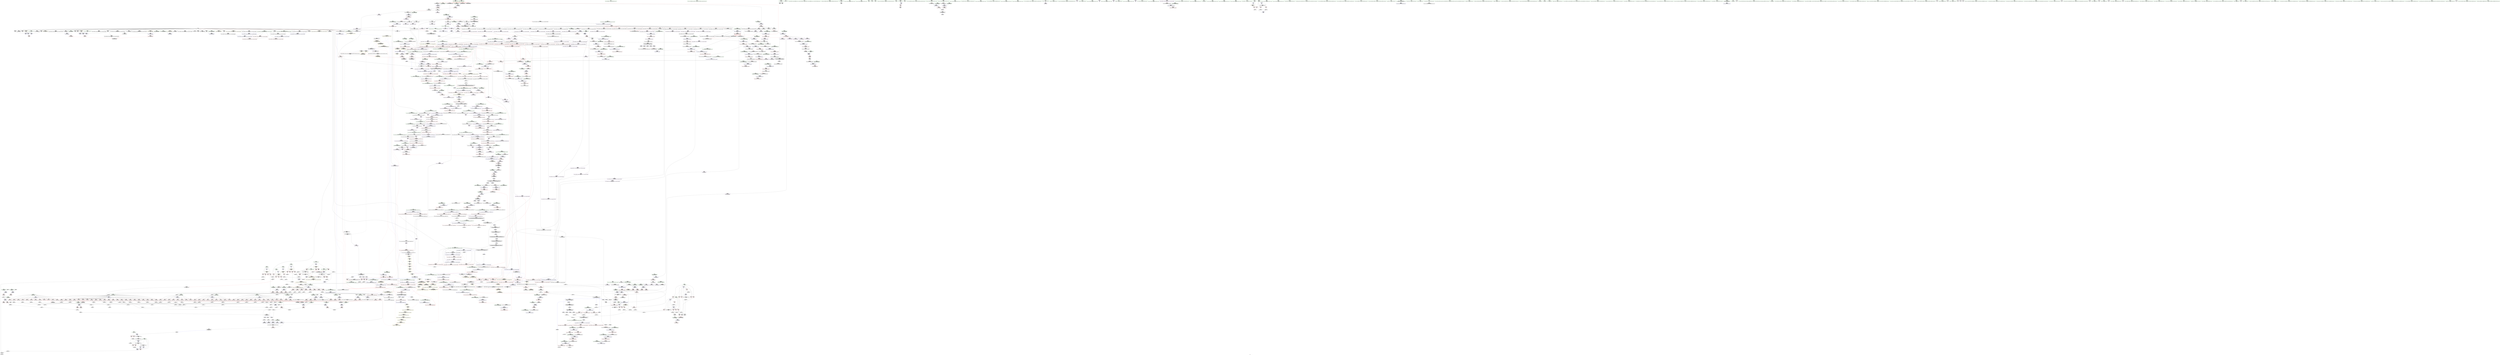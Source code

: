 digraph "SVFG" {
	label="SVFG";

	Node0x5615aaed5cd0 [shape=record,color=grey,label="{NodeID: 0\nNullPtr|{|<s38>126}}"];
	Node0x5615aaed5cd0 -> Node0x5615aaf41640[style=solid];
	Node0x5615aaed5cd0 -> Node0x5615aaf41740[style=solid];
	Node0x5615aaed5cd0 -> Node0x5615aaf41810[style=solid];
	Node0x5615aaed5cd0 -> Node0x5615aaf418e0[style=solid];
	Node0x5615aaed5cd0 -> Node0x5615aaf419b0[style=solid];
	Node0x5615aaed5cd0 -> Node0x5615aaf41a80[style=solid];
	Node0x5615aaed5cd0 -> Node0x5615aaf41b50[style=solid];
	Node0x5615aaed5cd0 -> Node0x5615aaf41c20[style=solid];
	Node0x5615aaed5cd0 -> Node0x5615aaf41cf0[style=solid];
	Node0x5615aaed5cd0 -> Node0x5615aaf41dc0[style=solid];
	Node0x5615aaed5cd0 -> Node0x5615aaf41e90[style=solid];
	Node0x5615aaed5cd0 -> Node0x5615aaf41f60[style=solid];
	Node0x5615aaed5cd0 -> Node0x5615aaf42030[style=solid];
	Node0x5615aaed5cd0 -> Node0x5615aaf42100[style=solid];
	Node0x5615aaed5cd0 -> Node0x5615aaf421d0[style=solid];
	Node0x5615aaed5cd0 -> Node0x5615aaf422a0[style=solid];
	Node0x5615aaed5cd0 -> Node0x5615aaf42370[style=solid];
	Node0x5615aaed5cd0 -> Node0x5615aaf42440[style=solid];
	Node0x5615aaed5cd0 -> Node0x5615aaf42510[style=solid];
	Node0x5615aaed5cd0 -> Node0x5615aaf425e0[style=solid];
	Node0x5615aaed5cd0 -> Node0x5615aaf426b0[style=solid];
	Node0x5615aaed5cd0 -> Node0x5615aaf42780[style=solid];
	Node0x5615aaed5cd0 -> Node0x5615aaf42850[style=solid];
	Node0x5615aaed5cd0 -> Node0x5615aaf42920[style=solid];
	Node0x5615aaed5cd0 -> Node0x5615aaf429f0[style=solid];
	Node0x5615aaed5cd0 -> Node0x5615aaf42ac0[style=solid];
	Node0x5615aaed5cd0 -> Node0x5615aaf42b90[style=solid];
	Node0x5615aaed5cd0 -> Node0x5615aaf42c60[style=solid];
	Node0x5615aaed5cd0 -> Node0x5615aaf42d30[style=solid];
	Node0x5615aaed5cd0 -> Node0x5615aaf42e00[style=solid];
	Node0x5615aaed5cd0 -> Node0x5615aaf4d640[style=solid];
	Node0x5615aaed5cd0 -> Node0x5615aaf704a0[style=solid];
	Node0x5615aaed5cd0 -> Node0x5615aaf70570[style=solid];
	Node0x5615aaed5cd0 -> Node0x5615aaf70640[style=solid];
	Node0x5615aaed5cd0 -> Node0x5615aaf72450[style=solid];
	Node0x5615aaed5cd0 -> Node0x5615aa834dc0[style=solid];
	Node0x5615aaed5cd0 -> Node0x5615aafa6950[style=solid];
	Node0x5615aaed5cd0 -> Node0x5615aafa8450[style=solid];
	Node0x5615aaed5cd0:s38 -> Node0x5615ab0a5c80[style=solid,color=red];
	Node0x5615aaf46160 [shape=record,color=red,label="{NodeID: 775\n1067\<--1058\nthis1\<--this.addr\n_ZN9__gnu_cxx13new_allocatorIdE10deallocateEPdm\n}"];
	Node0x5615aaf3ca30 [shape=record,color=black,label="{NodeID: 443\n1829\<--1814\n\<--agg.tmp3\n_ZSt4copyISt13move_iteratorIPdES1_ET0_T_S4_S3_\n}"];
	Node0x5615aaf3ca30 -> Node0x5615aaf53430[style=solid];
	Node0x5615aaf307e0 [shape=record,color=green,label="{NodeID: 111\n731\<--732\n_ZNSt6vectorIdSaIdEE3endEv\<--_ZNSt6vectorIdSaIdEE3endEv_field_insensitive\n}"];
	Node0x5615aaf4bb90 [shape=record,color=red,label="{NodeID: 886\n1924\<--1912\n\<--__first.addr\n_ZNSt11__copy_moveILb1ELb1ESt26random_access_iterator_tagE8__copy_mIdEEPT_PKS3_S6_S4_\n}"];
	Node0x5615aaf4bb90 -> Node0x5615aaf3cfe0[style=solid];
	Node0x5615aaf9ee50 [shape=record,color=grey,label="{NodeID: 1661\n1379 = Binary(1375, 1378, )\n}"];
	Node0x5615aaf9ee50 -> Node0x5615aafa7b50[style=solid];
	Node0x5615aaf52660 [shape=record,color=purple,label="{NodeID: 554\n2007\<--1749\noffset_0\<--\n}"];
	Node0x5615aaf52660 -> Node0x5615aaf4c890[style=solid];
	Node0x5615ab032580 [shape=record,color=yellow,style=double,label="{NodeID: 2436\n78V_4 = CSCHI(MR_78V_3)\npts\{1662 \}\nCS[]|{<s0>57}}"];
	Node0x5615ab032580:s0 -> Node0x5615aaff03a0[style=dashed,color=blue];
	Node0x5615aaf34e30 [shape=record,color=green,label="{NodeID: 222\n1545\<--1546\n_ZNKSt12_Vector_baseIdSaIdEE19_M_get_Tp_allocatorEv\<--_ZNKSt12_Vector_baseIdSaIdEE19_M_get_Tp_allocatorEv_field_insensitive\n}"];
	Node0x5615aaf71000 [shape=record,color=blue,label="{NodeID: 997\n989\<--987\n.addr\<--\n_ZNSt12_Destroy_auxILb1EE9__destroyIPdEEvT_S3_\n}"];
	Node0x5615aafebdd0 [shape=record,color=black,label="{NodeID: 1772\nMR_80V_4 = PHI(MR_80V_5, MR_80V_3, )\npts\{3680000 \}\n|{<s0>28|<s1>32}}"];
	Node0x5615aafebdd0:s0 -> Node0x5615ab00e610[style=dashed,color=red];
	Node0x5615aafebdd0:s1 -> Node0x5615ab00e610[style=dashed,color=red];
	Node0x5615aaf58090 [shape=record,color=red,label="{NodeID: 665\n292\<--140\n\<--X2\n_Z16findIntersectiondddd\n}"];
	Node0x5615aaf58090 -> Node0x5615aafa46d0[style=solid];
	Node0x5615ab09e9c0 [shape=record,color=black,label="{NodeID: 2547\n1378 = PHI(743, )\n}"];
	Node0x5615ab09e9c0 -> Node0x5615aaf9ee50[style=solid];
	Node0x5615aaf43240 [shape=record,color=black,label="{NodeID: 333\n416\<--357\n\<--input\nmain\n}"];
	Node0x5615aaf76a30 [shape=record,color=blue,label="{NodeID: 1108\n1916\<--1911\n__result.addr\<--__result\n_ZNSt11__copy_moveILb1ELb1ESt26random_access_iterator_tagE8__copy_mIdEEPT_PKS3_S6_S4_\n}"];
	Node0x5615aaf76a30 -> Node0x5615aaf4be00[style=dashed];
	Node0x5615aaf76a30 -> Node0x5615aaf4bed0[style=dashed];
	Node0x5615aaef88a0 [shape=record,color=green,label="{NodeID: 1\n7\<--1\n__dso_handle\<--dummyObj\nGlob }"];
	Node0x5615aaf46230 [shape=record,color=red,label="{NodeID: 776\n1068\<--1060\n\<--__p.addr\n_ZN9__gnu_cxx13new_allocatorIdE10deallocateEPdm\n}"];
	Node0x5615aaf46230 -> Node0x5615aaf45050[style=solid];
	Node0x5615aaf3cb00 [shape=record,color=black,label="{NodeID: 444\n1802\<--1836\n_ZSt4copyISt13move_iteratorIPdES1_ET0_T_S4_S3__ret\<--call6\n_ZSt4copyISt13move_iteratorIPdES1_ET0_T_S4_S3_\n|{<s0>139}}"];
	Node0x5615aaf3cb00:s0 -> Node0x5615ab09fdf0[style=solid,color=blue];
	Node0x5615aaf308e0 [shape=record,color=green,label="{NodeID: 112\n739\<--740\n_ZNSt6vectorIdSaIdEE17_M_realloc_insertIJRKdEEEvN9__gnu_cxx17__normal_iteratorIPdS1_EEDpOT_\<--_ZNSt6vectorIdSaIdEE17_M_realloc_insertIJRKdEEEvN9__gnu_cxx17__normal_iteratorIPdS1_EEDpOT__field_insensitive\n}"];
	Node0x5615ab014a50 [shape=record,color=yellow,style=double,label="{NodeID: 1994\n78V_1 = ENCHI(MR_78V_0)\npts\{1662 \}\nFun[_ZNSt16allocator_traitsISaIdEE9constructIdJRKdEEEvRS0_PT_DpOT0_]|{<s0>80}}"];
	Node0x5615ab014a50:s0 -> Node0x5615aaf73080[style=dashed,color=red];
	Node0x5615aaf4bc60 [shape=record,color=red,label="{NodeID: 887\n1935\<--1912\n\<--__first.addr\n_ZNSt11__copy_moveILb1ELb1ESt26random_access_iterator_tagE8__copy_mIdEEPT_PKS3_S6_S4_\n}"];
	Node0x5615aaf4bc60 -> Node0x5615aaf3d180[style=solid];
	Node0x5615aaf9efd0 [shape=record,color=grey,label="{NodeID: 1662\n455 = Binary(452, 454, )\n}"];
	Node0x5615aaf9efd0 -> Node0x5615aaf9ecd0[style=solid];
	Node0x5615aaf52730 [shape=record,color=purple,label="{NodeID: 555\n2009\<--1751\noffset_0\<--\n}"];
	Node0x5615aaf52730 -> Node0x5615aaf75850[style=solid];
	Node0x5615ab0326e0 [shape=record,color=yellow,style=double,label="{NodeID: 2437\n137V_2 = CSCHI(MR_137V_1)\npts\{13140000 \}\nCS[]}"];
	Node0x5615ab0326e0 -> Node0x5615aaf481e0[style=dashed];
	Node0x5615aaf34f30 [shape=record,color=green,label="{NodeID: 223\n1548\<--1549\n_ZNSt16allocator_traitsISaIdEE8max_sizeERKS0_\<--_ZNSt16allocator_traitsISaIdEE8max_sizeERKS0__field_insensitive\n}"];
	Node0x5615aaf710d0 [shape=record,color=blue,label="{NodeID: 998\n991\<--988\n.addr1\<--\n_ZNSt12_Destroy_auxILb1EE9__destroyIPdEEvT_S3_\n}"];
	Node0x5615aafec2a0 [shape=record,color=black,label="{NodeID: 1773\nMR_82V_4 = PHI(MR_82V_5, MR_82V_3, )\npts\{3680001 \}\n|{<s0>28|<s1>32}}"];
	Node0x5615aafec2a0:s0 -> Node0x5615ab00e720[style=dashed,color=red];
	Node0x5615aafec2a0:s1 -> Node0x5615ab00e720[style=dashed,color=red];
	Node0x5615aaf58160 [shape=record,color=red,label="{NodeID: 666\n293\<--140\n\<--X2\n_Z16findIntersectiondddd\n}"];
	Node0x5615aaf58160 -> Node0x5615aafa46d0[style=solid];
	Node0x5615ab09eb00 [shape=record,color=black,label="{NodeID: 2548\n1388 = PHI(743, )\n}"];
	Node0x5615ab09eb00 -> Node0x5615aafa2bd0[style=solid];
	Node0x5615aaf43310 [shape=record,color=black,label="{NodeID: 334\n577\<--359\n\<--output\nmain\n}"];
	Node0x5615aaf76b00 [shape=record,color=blue,label="{NodeID: 1109\n1918\<--1928\n_Num\<--sub.ptr.div\n_ZNSt11__copy_moveILb1ELb1ESt26random_access_iterator_tagE8__copy_mIdEEPT_PKS3_S6_S4_\n}"];
	Node0x5615aaf76b00 -> Node0x5615aaf4bfa0[style=dashed];
	Node0x5615aaf76b00 -> Node0x5615aaf4c070[style=dashed];
	Node0x5615aaf76b00 -> Node0x5615aaf4c140[style=dashed];
	Node0x5615aaf12920 [shape=record,color=green,label="{NodeID: 2\n9\<--1\n\<--dummyObj\nCan only get source location for instruction, argument, global var or function.}"];
	Node0x5615aaf46300 [shape=record,color=red,label="{NodeID: 777\n1081\<--1078\nthis1\<--this.addr\n_ZNSaIdED2Ev\n}"];
	Node0x5615aaf46300 -> Node0x5615aaf45120[style=solid];
	Node0x5615aaf3cbd0 [shape=record,color=black,label="{NodeID: 445\n1840\<--1861\n_ZSt14__copy_move_a2ILb1EPdS0_ET1_T0_S2_S1__ret\<--call3\n_ZSt14__copy_move_a2ILb1EPdS0_ET1_T0_S2_S1_\n|{<s0>144}}"];
	Node0x5615aaf3cbd0:s0 -> Node0x5615ab0a0180[style=solid,color=blue];
	Node0x5615aaf354a0 [shape=record,color=green,label="{NodeID: 113\n745\<--746\nthis.addr\<--this.addr_field_insensitive\n_ZNKSt6vectorIdSaIdEE4sizeEv\n}"];
	Node0x5615aaf354a0 -> Node0x5615aaf5bff0[style=solid];
	Node0x5615aaf354a0 -> Node0x5615aaf6fe20[style=solid];
	Node0x5615ab014b30 [shape=record,color=yellow,style=double,label="{NodeID: 1995\n105V_1 = ENCHI(MR_105V_0)\npts\{372 374 \}\nFun[_ZNSt16allocator_traitsISaIdEE9constructIdJRKdEEEvRS0_PT_DpOT0_]|{<s0>80}}"];
	Node0x5615ab014b30:s0 -> Node0x5615ab015a20[style=dashed,color=red];
	Node0x5615aaf4bd30 [shape=record,color=red,label="{NodeID: 888\n1923\<--1914\n\<--__last.addr\n_ZNSt11__copy_moveILb1ELb1ESt26random_access_iterator_tagE8__copy_mIdEEPT_PKS3_S6_S4_\n}"];
	Node0x5615aaf4bd30 -> Node0x5615aaf3cf10[style=solid];
	Node0x5615aaf9f150 [shape=record,color=grey,label="{NodeID: 1663\n345 = Binary(343, 344, )\n}"];
	Node0x5615aaf9f150 -> Node0x5615aaf6e4f0[style=solid];
	Node0x5615aaf52800 [shape=record,color=purple,label="{NodeID: 556\n2010\<--1752\noffset_0\<--\n}"];
	Node0x5615aaf52800 -> Node0x5615aaf4c960[style=solid];
	Node0x5615ab032840 [shape=record,color=yellow,style=double,label="{NodeID: 2438\n303V_2 = CSCHI(MR_303V_1)\npts\{14340000 \}\nCS[]}"];
	Node0x5615ab032840 -> Node0x5615aaf49080[style=dashed];
	Node0x5615aaf35030 [shape=record,color=green,label="{NodeID: 224\n1556\<--1557\nretval\<--retval_field_insensitive\n_ZSt3maxImERKT_S2_S2_\n}"];
	Node0x5615aaf35030 -> Node0x5615aaf49be0[style=solid];
	Node0x5615aaf35030 -> Node0x5615aaf74400[style=solid];
	Node0x5615aaf35030 -> Node0x5615aaf744d0[style=solid];
	Node0x5615aaf711a0 [shape=record,color=blue,label="{NodeID: 999\n1000\<--997\nthis.addr\<--this\n_ZNSt12_Vector_baseIdSaIdEE13_M_deallocateEPdm\n}"];
	Node0x5615aaf711a0 -> Node0x5615aaf5d370[style=dashed];
	Node0x5615aafec770 [shape=record,color=black,label="{NodeID: 1774\nMR_84V_4 = PHI(MR_84V_5, MR_84V_3, )\npts\{3680002 \}\n|{<s0>28|<s1>32}}"];
	Node0x5615aafec770:s0 -> Node0x5615ab00e830[style=dashed,color=red];
	Node0x5615aafec770:s1 -> Node0x5615ab00e830[style=dashed,color=red];
	Node0x5615aaf58230 [shape=record,color=red,label="{NodeID: 667\n316\<--140\n\<--X2\n_Z16findIntersectiondddd\n}"];
	Node0x5615aaf58230 -> Node0x5615aafa2750[style=solid];
	Node0x5615ab09ec40 [shape=record,color=black,label="{NodeID: 2549\n1389 = PHI(743, )\n}"];
	Node0x5615ab09ec40 -> Node0x5615aaf73490[style=solid];
	Node0x5615aaf433e0 [shape=record,color=black,label="{NodeID: 335\n487\<--484\nconv\<--call28\nmain\n}"];
	Node0x5615aaf433e0 -> Node0x5615aaf6ef80[style=solid];
	Node0x5615aaf76bd0 [shape=record,color=blue, style = dotted,label="{NodeID: 1110\n2024\<--2026\noffset_0\<--dummyVal\n_ZNSt11__copy_moveILb1ELb1ESt26random_access_iterator_tagE8__copy_mIdEEPT_PKS3_S6_S4_\n}"];
	Node0x5615aaf76bd0 -> Node0x5615ab004400[style=dashed];
	Node0x5615aaf129b0 [shape=record,color=green,label="{NodeID: 3\n12\<--1\n\<--dummyObj\nCan only get source location for instruction, argument, global var or function.}"];
	Node0x5615aaf463d0 [shape=record,color=red,label="{NodeID: 778\n1092\<--1089\nthis1\<--this.addr\n_ZN9__gnu_cxx13new_allocatorIdED2Ev\n}"];
	Node0x5615aaf3cca0 [shape=record,color=black,label="{NodeID: 446\n1865\<--1874\n_ZSt12__miter_baseIPdEDTcl12__miter_basecldtfp_4baseEEESt13move_iteratorIT_E_ret\<--call1\n_ZSt12__miter_baseIPdEDTcl12__miter_basecldtfp_4baseEEESt13move_iteratorIT_E\n|{<s0>141|<s1>143}}"];
	Node0x5615aaf3cca0:s0 -> Node0x5615ab09ff00[style=solid,color=blue];
	Node0x5615aaf3cca0:s1 -> Node0x5615ab0a0040[style=solid,color=blue];
	Node0x5615aaf35570 [shape=record,color=green,label="{NodeID: 114\n766\<--767\nthis.addr\<--this.addr_field_insensitive\n_ZNSt6vectorIdSaIdEEixEm\n}"];
	Node0x5615aaf35570 -> Node0x5615aaf5c260[style=solid];
	Node0x5615aaf35570 -> Node0x5615aaf6fef0[style=solid];
	Node0x5615aaf4be00 [shape=record,color=red,label="{NodeID: 889\n1933\<--1916\n\<--__result.addr\n_ZNSt11__copy_moveILb1ELb1ESt26random_access_iterator_tagE8__copy_mIdEEPT_PKS3_S6_S4_\n}"];
	Node0x5615aaf4be00 -> Node0x5615aaf3d0b0[style=solid];
	Node0x5615aaf9f2d0 [shape=record,color=grey,label="{NodeID: 1664\n447 = Binary(161, 446, )\n}"];
	Node0x5615aaf9f2d0 -> Node0x5615aaf9fa50[style=solid];
	Node0x5615aaf528d0 [shape=record,color=purple,label="{NodeID: 557\n1782\<--1772\ncoerce.dive\<--__first\n_ZNSt20__uninitialized_copyILb1EE13__uninit_copyISt13move_iteratorIPdES3_EET0_T_S6_S5_\n}"];
	Node0x5615aaf528d0 -> Node0x5615aaf75920[style=solid];
	Node0x5615ab0329a0 [shape=record,color=yellow,style=double,label="{NodeID: 2439\n78V_2 = CSCHI(MR_78V_1)\npts\{1662 \}\nCS[]|{<s0>89|<s1>92}}"];
	Node0x5615ab0329a0:s0 -> Node0x5615ab032420[style=dashed,color=blue];
	Node0x5615ab0329a0:s1 -> Node0x5615ab032580[style=dashed,color=blue];
	Node0x5615aaf35100 [shape=record,color=green,label="{NodeID: 225\n1558\<--1559\n__a.addr\<--__a.addr_field_insensitive\n_ZSt3maxImERKT_S2_S2_\n}"];
	Node0x5615aaf35100 -> Node0x5615aaf49cb0[style=solid];
	Node0x5615aaf35100 -> Node0x5615aaf49d80[style=solid];
	Node0x5615aaf35100 -> Node0x5615aaf74260[style=solid];
	Node0x5615aaf71270 [shape=record,color=blue,label="{NodeID: 1000\n1002\<--998\n__p.addr\<--__p\n_ZNSt12_Vector_baseIdSaIdEE13_M_deallocateEPdm\n}"];
	Node0x5615aaf71270 -> Node0x5615aaf45bb0[style=dashed];
	Node0x5615aaf71270 -> Node0x5615aaf45c80[style=dashed];
	Node0x5615aafecc70 [shape=record,color=black,label="{NodeID: 1775\nMR_86V_4 = PHI(MR_86V_5, MR_86V_3, )\npts\{3700000 \}\n|{|<s1>29|<s2>33}}"];
	Node0x5615aafecc70 -> Node0x5615ab007600[style=dashed];
	Node0x5615aafecc70:s1 -> Node0x5615ab00e610[style=dashed,color=red];
	Node0x5615aafecc70:s2 -> Node0x5615ab00e610[style=dashed,color=red];
	Node0x5615aaf58300 [shape=record,color=red,label="{NodeID: 668\n317\<--140\n\<--X2\n_Z16findIntersectiondddd\n}"];
	Node0x5615aaf58300 -> Node0x5615aafa2750[style=solid];
	Node0x5615ab09ed80 [shape=record,color=black,label="{NodeID: 2550\n1391 = PHI(1553, )\n}"];
	Node0x5615ab09ed80 -> Node0x5615aaf48ba0[style=solid];
	Node0x5615aaf434b0 [shape=record,color=black,label="{NodeID: 336\n522\<--521\nconv41\<--\nmain\n|{<s0>35}}"];
	Node0x5615aaf434b0:s0 -> Node0x5615ab094950[style=solid,color=red];
	Node0x5615aaf76ca0 [shape=record,color=blue,label="{NodeID: 1111\n1954\<--1953\n__it.addr\<--__it\n_ZSt12__miter_baseIPdET_S1_\n}"];
	Node0x5615aaf76ca0 -> Node0x5615aaf4c210[style=dashed];
	Node0x5615aaf13070 [shape=record,color=green,label="{NodeID: 4\n22\<--1\n.str\<--dummyObj\nGlob }"];
	Node0x5615aaf464a0 [shape=record,color=red,label="{NodeID: 779\n1107\<--1098\n\<--__a.addr\n_ZNSt16allocator_traitsISaIdEE9constructIdJRKdEEEvRS0_PT_DpOT0_\n}"];
	Node0x5615aaf464a0 -> Node0x5615aaf451f0[style=solid];
	Node0x5615aaf3cd70 [shape=record,color=black,label="{NodeID: 447\n1878\<--1897\n_ZSt13__copy_move_aILb1EPdS0_ET1_T0_S2_S1__ret\<--call\n_ZSt13__copy_move_aILb1EPdS0_ET1_T0_S2_S1_\n|{<s0>148}}"];
	Node0x5615aaf3cd70:s0 -> Node0x5615ab0a0710[style=solid,color=blue];
	Node0x5615aaf35640 [shape=record,color=green,label="{NodeID: 115\n768\<--769\n__n.addr\<--__n.addr_field_insensitive\n_ZNSt6vectorIdSaIdEEixEm\n}"];
	Node0x5615aaf35640 -> Node0x5615aaf5c330[style=solid];
	Node0x5615aaf35640 -> Node0x5615aaf6ffc0[style=solid];
	Node0x5615aaf4bed0 [shape=record,color=red,label="{NodeID: 890\n1943\<--1916\n\<--__result.addr\n_ZNSt11__copy_moveILb1ELb1ESt26random_access_iterator_tagE8__copy_mIdEEPT_PKS3_S6_S4_\n}"];
	Node0x5615aaf4bed0 -> Node0x5615aaf53d20[style=solid];
	Node0x5615aaf9f450 [shape=record,color=grey,label="{NodeID: 1665\n328 = Binary(111, 327, )\n}"];
	Node0x5615aaf9f450 -> Node0x5615aaf9f5d0[style=solid];
	Node0x5615aaf529a0 [shape=record,color=purple,label="{NodeID: 558\n1784\<--1774\ncoerce.dive1\<--__last\n_ZNSt20__uninitialized_copyILb1EE13__uninit_copyISt13move_iteratorIPdES3_EET0_T_S6_S5_\n}"];
	Node0x5615aaf529a0 -> Node0x5615aaf759f0[style=solid];
	Node0x5615ab032b00 [shape=record,color=yellow,style=double,label="{NodeID: 2440\n78V_2 = CSCHI(MR_78V_1)\npts\{1662 \}\nCS[]|{<s0>136}}"];
	Node0x5615ab032b00:s0 -> Node0x5615ab031e70[style=dashed,color=blue];
	Node0x5615aaf351d0 [shape=record,color=green,label="{NodeID: 226\n1560\<--1561\n__b.addr\<--__b.addr_field_insensitive\n_ZSt3maxImERKT_S2_S2_\n}"];
	Node0x5615aaf351d0 -> Node0x5615aaf49e50[style=solid];
	Node0x5615aaf351d0 -> Node0x5615aaf49f20[style=solid];
	Node0x5615aaf351d0 -> Node0x5615aaf74330[style=solid];
	Node0x5615aaf71340 [shape=record,color=blue,label="{NodeID: 1001\n1004\<--999\n__n.addr\<--__n\n_ZNSt12_Vector_baseIdSaIdEE13_M_deallocateEPdm\n}"];
	Node0x5615aaf71340 -> Node0x5615aaf45d50[style=dashed];
	Node0x5615aafed170 [shape=record,color=black,label="{NodeID: 1776\nMR_88V_4 = PHI(MR_88V_5, MR_88V_3, )\npts\{3700001 3700002 \}\n|{|<s1>29|<s2>29|<s3>33|<s4>33}}"];
	Node0x5615aafed170 -> Node0x5615ab007b00[style=dashed];
	Node0x5615aafed170:s1 -> Node0x5615ab00e720[style=dashed,color=red];
	Node0x5615aafed170:s2 -> Node0x5615ab00e830[style=dashed,color=red];
	Node0x5615aafed170:s3 -> Node0x5615ab00e720[style=dashed,color=red];
	Node0x5615aafed170:s4 -> Node0x5615ab00e830[style=dashed,color=red];
	Node0x5615aaf583d0 [shape=record,color=red,label="{NodeID: 669\n325\<--140\n\<--X2\n_Z16findIntersectiondddd\n}"];
	Node0x5615aaf583d0 -> Node0x5615aafa2a50[style=solid];
	Node0x5615ab09eec0 [shape=record,color=black,label="{NodeID: 2551\n1398 = PHI(743, )\n}"];
	Node0x5615ab09eec0 -> Node0x5615aafa79d0[style=solid];
	Node0x5615aaf43580 [shape=record,color=black,label="{NodeID: 337\n529\<--528\nconv44\<--add43\nmain\n|{<s0>36}}"];
	Node0x5615aaf43580:s0 -> Node0x5615ab094950[style=solid,color=red];
	Node0x5615aaf76d70 [shape=record,color=blue,label="{NodeID: 1112\n1961\<--1960\nthis.addr\<--this\n_ZNKSt13move_iteratorIPdE4baseEv\n}"];
	Node0x5615aaf76d70 -> Node0x5615aaf4c2e0[style=dashed];
	Node0x5615aaf13100 [shape=record,color=green,label="{NodeID: 5\n24\<--1\n.str.1\<--dummyObj\nGlob }"];
	Node0x5615aaf46570 [shape=record,color=red,label="{NodeID: 780\n1109\<--1100\n\<--__p.addr\n_ZNSt16allocator_traitsISaIdEE9constructIdJRKdEEEvRS0_PT_DpOT0_\n|{<s0>80}}"];
	Node0x5615aaf46570:s0 -> Node0x5615ab094410[style=solid,color=red];
	Node0x5615aaf3ce40 [shape=record,color=black,label="{NodeID: 448\n1901\<--1906\n_ZSt12__niter_baseIPdET_S1__ret\<--\n_ZSt12__niter_baseIPdET_S1_\n|{<s0>145|<s1>146|<s2>147}}"];
	Node0x5615aaf3ce40:s0 -> Node0x5615ab0a02c0[style=solid,color=blue];
	Node0x5615aaf3ce40:s1 -> Node0x5615ab0a0400[style=solid,color=blue];
	Node0x5615aaf3ce40:s2 -> Node0x5615ab0a0540[style=solid,color=blue];
	Node0x5615aaf35710 [shape=record,color=green,label="{NodeID: 116\n796\<--797\nthis.addr\<--this.addr_field_insensitive\n_ZNSt6vectorIdSaIdEED2Ev\n}"];
	Node0x5615aaf35710 -> Node0x5615aaf5c4d0[style=solid];
	Node0x5615aaf35710 -> Node0x5615aaf70090[style=solid];
	Node0x5615aaf4bfa0 [shape=record,color=red,label="{NodeID: 891\n1930\<--1918\n\<--_Num\n_ZNSt11__copy_moveILb1ELb1ESt26random_access_iterator_tagE8__copy_mIdEEPT_PKS3_S6_S4_\n}"];
	Node0x5615aaf4bfa0 -> Node0x5615aafa82d0[style=solid];
	Node0x5615aaf9f5d0 [shape=record,color=grey,label="{NodeID: 1666\n332 = Binary(328, 331, )\n}"];
	Node0x5615aaf9f5d0 -> Node0x5615aafa3ad0[style=solid];
	Node0x5615aaf52a70 [shape=record,color=purple,label="{NodeID: 559\n1794\<--1778\ncoerce.dive3\<--agg.tmp\n_ZNSt20__uninitialized_copyILb1EE13__uninit_copyISt13move_iteratorIPdES3_EET0_T_S6_S5_\n}"];
	Node0x5615aaf52a70 -> Node0x5615aaf4b1d0[style=solid];
	Node0x5615ab032c60 [shape=record,color=yellow,style=double,label="{NodeID: 2441\n78V_2 = CSCHI(MR_78V_1)\npts\{1662 \}\nCS[]|{<s0>139}}"];
	Node0x5615ab032c60:s0 -> Node0x5615ab032b00[style=dashed,color=blue];
	Node0x5615aaf352a0 [shape=record,color=green,label="{NodeID: 227\n1580\<--1581\n__a.addr\<--__a.addr_field_insensitive\n_ZNSt16allocator_traitsISaIdEE8max_sizeERKS0_\n}"];
	Node0x5615aaf352a0 -> Node0x5615aaf4a190[style=solid];
	Node0x5615aaf352a0 -> Node0x5615aaf745a0[style=solid];
	Node0x5615aaf71410 [shape=record,color=blue,label="{NodeID: 1002\n1024\<--1023\nthis.addr\<--this\n_ZNSt12_Vector_baseIdSaIdEE12_Vector_implD2Ev\n}"];
	Node0x5615aaf71410 -> Node0x5615aaf45e20[style=dashed];
	Node0x5615aaf584a0 [shape=record,color=red,label="{NodeID: 670\n335\<--140\n\<--X2\n_Z16findIntersectiondddd\n|{<s0>14}}"];
	Node0x5615aaf584a0:s0 -> Node0x5615ab0a28e0[style=solid,color=red];
	Node0x5615ab09f000 [shape=record,color=black,label="{NodeID: 2552\n1402 = PHI(1537, )\n}"];
	Node0x5615ab09f000 -> Node0x5615aafa7250[style=solid];
	Node0x5615aaf43650 [shape=record,color=black,label="{NodeID: 338\n535\<--534\nconv48\<--\nmain\n|{<s0>37}}"];
	Node0x5615aaf43650:s0 -> Node0x5615ab094950[style=solid,color=red];
	Node0x5615aaf76e40 [shape=record,color=blue,label="{NodeID: 1113\n1971\<--1969\nthis.addr\<--this\n_ZNSt13move_iteratorIPdEC2ES0_\n}"];
	Node0x5615aaf76e40 -> Node0x5615aaf4c480[style=dashed];
	Node0x5615aaf13190 [shape=record,color=green,label="{NodeID: 6\n26\<--1\n.str.2\<--dummyObj\nGlob }"];
	Node0x5615ab00c580 [shape=record,color=yellow,style=double,label="{NodeID: 1888\n299V_1 = ENCHI(MR_299V_0)\npts\{11230000 11330000 \}\nFun[_ZN9__gnu_cxxmiIPdSt6vectorIdSaIdEEEENS_17__normal_iteratorIT_T0_E15difference_typeERKS8_SB_]}"];
	Node0x5615ab00c580 -> Node0x5615aaf48e10[style=dashed];
	Node0x5615ab00c580 -> Node0x5615aaf48ee0[style=dashed];
	Node0x5615aaf46640 [shape=record,color=red,label="{NodeID: 781\n1110\<--1102\n\<--__args.addr\n_ZNSt16allocator_traitsISaIdEE9constructIdJRKdEEEvRS0_PT_DpOT0_\n|{<s0>79}}"];
	Node0x5615aaf46640:s0 -> Node0x5615ab0965a0[style=solid,color=red];
	Node0x5615aaf3cf10 [shape=record,color=black,label="{NodeID: 449\n1925\<--1923\nsub.ptr.lhs.cast\<--\n_ZNSt11__copy_moveILb1ELb1ESt26random_access_iterator_tagE8__copy_mIdEEPT_PKS3_S6_S4_\n}"];
	Node0x5615aaf3cf10 -> Node0x5615aafa4b50[style=solid];
	Node0x5615aaf357e0 [shape=record,color=green,label="{NodeID: 117\n798\<--799\nexn.slot\<--exn.slot_field_insensitive\n_ZNSt6vectorIdSaIdEED2Ev\n}"];
	Node0x5615aaf357e0 -> Node0x5615aaf5c5a0[style=solid];
	Node0x5615aaf357e0 -> Node0x5615aaf70160[style=solid];
	Node0x5615ab014ee0 [shape=record,color=yellow,style=double,label="{NodeID: 1999\n286V_1 = ENCHI(MR_286V_0)\npts\{1364 \}\nFun[_ZSt3maxImERKT_S2_S2_]}"];
	Node0x5615ab014ee0 -> Node0x5615aaf4a0c0[style=dashed];
	Node0x5615aaf4c070 [shape=record,color=red,label="{NodeID: 892\n1937\<--1918\n\<--_Num\n_ZNSt11__copy_moveILb1ELb1ESt26random_access_iterator_tagE8__copy_mIdEEPT_PKS3_S6_S4_\n}"];
	Node0x5615aaf4c070 -> Node0x5615aafa4cd0[style=solid];
	Node0x5615aaf9f750 [shape=record,color=grey,label="{NodeID: 1667\n331 = Binary(329, 330, )\n}"];
	Node0x5615aaf9f750 -> Node0x5615aaf9f5d0[style=solid];
	Node0x5615aaf52b40 [shape=record,color=purple,label="{NodeID: 560\n1796\<--1780\ncoerce.dive4\<--agg.tmp2\n_ZNSt20__uninitialized_copyILb1EE13__uninit_copyISt13move_iteratorIPdES3_EET0_T_S6_S5_\n}"];
	Node0x5615aaf52b40 -> Node0x5615aaf4b2a0[style=solid];
	Node0x5615ab032dc0 [shape=record,color=yellow,style=double,label="{NodeID: 2442\n78V_2 = CSCHI(MR_78V_1)\npts\{1662 \}\nCS[]|{<s0>144}}"];
	Node0x5615ab032dc0:s0 -> Node0x5615ab032c60[style=dashed,color=blue];
	Node0x5615aaf35370 [shape=record,color=green,label="{NodeID: 228\n1586\<--1587\n_ZNK9__gnu_cxx13new_allocatorIdE8max_sizeEv\<--_ZNK9__gnu_cxx13new_allocatorIdE8max_sizeEv_field_insensitive\n}"];
	Node0x5615aaf714e0 [shape=record,color=blue,label="{NodeID: 1003\n1037\<--1034\n__a.addr\<--__a\n_ZNSt16allocator_traitsISaIdEE10deallocateERS0_Pdm\n}"];
	Node0x5615aaf714e0 -> Node0x5615aaf45ef0[style=dashed];
	Node0x5615aaf58570 [shape=record,color=red,label="{NodeID: 671\n182\<--142\n\<--Y1\n_Z16findIntersectiondddd\n}"];
	Node0x5615aaf58570 -> Node0x5615aafa07d0[style=solid];
	Node0x5615ab09f140 [shape=record,color=black,label="{NodeID: 2553\n1405 = PHI(1537, )\n}"];
	Node0x5615ab09f140 -> Node0x5615aa834cf0[style=solid];
	Node0x5615aaf43720 [shape=record,color=black,label="{NodeID: 339\n540\<--539\nconv51\<--add50\nmain\n|{<s0>38}}"];
	Node0x5615aaf43720:s0 -> Node0x5615ab094950[style=solid,color=red];
	Node0x5615aaf76f10 [shape=record,color=blue,label="{NodeID: 1114\n1973\<--1970\n__i.addr\<--__i\n_ZNSt13move_iteratorIPdEC2ES0_\n}"];
	Node0x5615aaf76f10 -> Node0x5615aaf4c550[style=dashed];
	Node0x5615aaf13250 [shape=record,color=green,label="{NodeID: 7\n28\<--1\n.str.3\<--dummyObj\nGlob }"];
	Node0x5615aaf46710 [shape=record,color=red,label="{NodeID: 782\n1146\<--1124\nthis1\<--this.addr\n_ZNSt6vectorIdSaIdEE17_M_realloc_insertIJRKdEEEvN9__gnu_cxx17__normal_iteratorIPdS1_EEDpOT_\n|{|<s19>81|<s20>82}}"];
	Node0x5615aaf46710 -> Node0x5615aaf452c0[style=solid];
	Node0x5615aaf46710 -> Node0x5615aaf45390[style=solid];
	Node0x5615aaf46710 -> Node0x5615aaf45460[style=solid];
	Node0x5615aaf46710 -> Node0x5615aaf45530[style=solid];
	Node0x5615aaf46710 -> Node0x5615aaf45600[style=solid];
	Node0x5615aaf46710 -> Node0x5615aaf456d0[style=solid];
	Node0x5615aaf46710 -> Node0x5615aaf457a0[style=solid];
	Node0x5615aaf46710 -> Node0x5615aaf45870[style=solid];
	Node0x5615aaf46710 -> Node0x5615aaf45940[style=solid];
	Node0x5615aaf46710 -> Node0x5615aaf45a10[style=solid];
	Node0x5615aaf46710 -> Node0x5615aaf45ae0[style=solid];
	Node0x5615aaf46710 -> Node0x5615aaf39a40[style=solid];
	Node0x5615aaf46710 -> Node0x5615aaf39b10[style=solid];
	Node0x5615aaf46710 -> Node0x5615aaf39be0[style=solid];
	Node0x5615aaf46710 -> Node0x5615aaf39cb0[style=solid];
	Node0x5615aaf46710 -> Node0x5615aaf39d80[style=solid];
	Node0x5615aaf46710 -> Node0x5615aaf39e50[style=solid];
	Node0x5615aaf46710 -> Node0x5615aaf39f20[style=solid];
	Node0x5615aaf46710 -> Node0x5615aaf39ff0[style=solid];
	Node0x5615aaf46710:s19 -> Node0x5615ab0a2fe0[style=solid,color=red];
	Node0x5615aaf46710:s20 -> Node0x5615ab0a4850[style=solid,color=red];
	Node0x5615aaf3cfe0 [shape=record,color=black,label="{NodeID: 450\n1926\<--1924\nsub.ptr.rhs.cast\<--\n_ZNSt11__copy_moveILb1ELb1ESt26random_access_iterator_tagE8__copy_mIdEEPT_PKS3_S6_S4_\n}"];
	Node0x5615aaf3cfe0 -> Node0x5615aafa4b50[style=solid];
	Node0x5615aaf358b0 [shape=record,color=green,label="{NodeID: 118\n800\<--801\nehselector.slot\<--ehselector.slot_field_insensitive\n_ZNSt6vectorIdSaIdEED2Ev\n}"];
	Node0x5615aaf358b0 -> Node0x5615aaf70230[style=solid];
	Node0x5615ab014ff0 [shape=record,color=yellow,style=double,label="{NodeID: 2000\n292V_1 = ENCHI(MR_292V_0)\npts\{1370 \}\nFun[_ZSt3maxImERKT_S2_S2_]}"];
	Node0x5615ab014ff0 -> Node0x5615aaf49ff0[style=dashed];
	Node0x5615aaf4c140 [shape=record,color=red,label="{NodeID: 893\n1944\<--1918\n\<--_Num\n_ZNSt11__copy_moveILb1ELb1ESt26random_access_iterator_tagE8__copy_mIdEEPT_PKS3_S6_S4_\n}"];
	Node0x5615aaf9f8d0 [shape=record,color=grey,label="{NodeID: 1668\n450 = Binary(449, 448, )\n}"];
	Node0x5615aaf9f8d0 -> Node0x5615aaf6e900[style=solid];
	Node0x5615aaf52c10 [shape=record,color=purple,label="{NodeID: 561\n2012\<--1787\noffset_0\<--\n}"];
	Node0x5615aaf52c10 -> Node0x5615aaf75b90[style=solid];
	Node0x5615ab032f20 [shape=record,color=yellow,style=double,label="{NodeID: 2443\n78V_2 = CSCHI(MR_78V_1)\npts\{1662 \}\nCS[]|{<s0>148}}"];
	Node0x5615ab032f20:s0 -> Node0x5615ab032dc0[style=dashed,color=blue];
	Node0x5615aaf3da60 [shape=record,color=green,label="{NodeID: 229\n1591\<--1592\nthis.addr\<--this.addr_field_insensitive\n_ZNKSt12_Vector_baseIdSaIdEE19_M_get_Tp_allocatorEv\n}"];
	Node0x5615aaf3da60 -> Node0x5615aaf4a260[style=solid];
	Node0x5615aaf3da60 -> Node0x5615aaf74670[style=solid];
	Node0x5615aaf715b0 [shape=record,color=blue,label="{NodeID: 1004\n1039\<--1035\n__p.addr\<--__p\n_ZNSt16allocator_traitsISaIdEE10deallocateERS0_Pdm\n}"];
	Node0x5615aaf715b0 -> Node0x5615aaf45fc0[style=dashed];
	Node0x5615aaf58640 [shape=record,color=red,label="{NodeID: 672\n183\<--142\n\<--Y1\n_Z16findIntersectiondddd\n}"];
	Node0x5615aaf58640 -> Node0x5615aafa07d0[style=solid];
	Node0x5615ab09f280 [shape=record,color=black,label="{NodeID: 2554\n1421 = PHI(1511, )\n}"];
	Node0x5615ab09f280 -> Node0x5615aaf48e10[style=solid];
	Node0x5615aaf437f0 [shape=record,color=black,label="{NodeID: 340\n354\<--627\nmain_ret\<--\nmain\n}"];
	Node0x5615aaf76fe0 [shape=record,color=blue,label="{NodeID: 1115\n1978\<--1979\n_M_current\<--\n_ZNSt13move_iteratorIPdEC2ES0_\n|{<s0>133}}"];
	Node0x5615aaf76fe0:s0 -> Node0x5615ab031d10[style=dashed,color=blue];
	Node0x5615aaf13310 [shape=record,color=green,label="{NodeID: 8\n30\<--1\n.str.4\<--dummyObj\nGlob }"];
	Node0x5615ab00c7a0 [shape=record,color=yellow,style=double,label="{NodeID: 1890\n129V_1 = ENCHI(MR_129V_0)\npts\{3680000 3700000 \}\nFun[_ZNKSt6vectorIdSaIdEE4sizeEv]}"];
	Node0x5615ab00c7a0 -> Node0x5615aaf5c190[style=dashed];
	Node0x5615aaf467e0 [shape=record,color=red,label="{NodeID: 783\n1176\<--1126\n\<--__args.addr\n_ZNSt6vectorIdSaIdEE17_M_realloc_insertIJRKdEEEvN9__gnu_cxx17__normal_iteratorIPdS1_EEDpOT_\n|{<s0>85}}"];
	Node0x5615aaf467e0:s0 -> Node0x5615ab0965a0[style=solid,color=red];
	Node0x5615aaf3d0b0 [shape=record,color=black,label="{NodeID: 451\n1934\<--1933\n\<--\n_ZNSt11__copy_moveILb1ELb1ESt26random_access_iterator_tagE8__copy_mIdEEPT_PKS3_S6_S4_\n}"];
	Node0x5615aaf3d0b0 -> Node0x5615aaf536a0[style=solid];
	Node0x5615aaf35980 [shape=record,color=green,label="{NodeID: 119\n814\<--815\n_ZNSt12_Vector_baseIdSaIdEE19_M_get_Tp_allocatorEv\<--_ZNSt12_Vector_baseIdSaIdEE19_M_get_Tp_allocatorEv_field_insensitive\n}"];
	Node0x5615aaf4c210 [shape=record,color=red,label="{NodeID: 894\n1957\<--1954\n\<--__it.addr\n_ZSt12__miter_baseIPdET_S1_\n}"];
	Node0x5615aaf4c210 -> Node0x5615aaf3d320[style=solid];
	Node0x5615aaf9fa50 [shape=record,color=grey,label="{NodeID: 1669\n448 = Binary(445, 447, )\n}"];
	Node0x5615aaf9fa50 -> Node0x5615aaf9f8d0[style=solid];
	Node0x5615aaf52ce0 [shape=record,color=purple,label="{NodeID: 562\n2013\<--1788\noffset_0\<--\n}"];
	Node0x5615aaf52ce0 -> Node0x5615aaf4ca30[style=solid];
	Node0x5615ab086030 [shape=record,color=black,label="{NodeID: 2444\n1769 = PHI(1756, )\n0th arg _ZNSt20__uninitialized_copyILb1EE13__uninit_copyISt13move_iteratorIPdES3_EET0_T_S6_S5_ }"];
	Node0x5615ab086030 -> Node0x5615aaf75920[style=solid];
	Node0x5615aaf3db30 [shape=record,color=green,label="{NodeID: 230\n1600\<--1601\nthis.addr\<--this.addr_field_insensitive\n_ZNK9__gnu_cxx13new_allocatorIdE8max_sizeEv\n}"];
	Node0x5615aaf3db30 -> Node0x5615aaf4a330[style=solid];
	Node0x5615aaf3db30 -> Node0x5615aaf74740[style=solid];
	Node0x5615aaf71680 [shape=record,color=blue,label="{NodeID: 1005\n1041\<--1036\n__n.addr\<--__n\n_ZNSt16allocator_traitsISaIdEE10deallocateERS0_Pdm\n}"];
	Node0x5615aaf71680 -> Node0x5615aaf46090[style=dashed];
	Node0x5615aaf58710 [shape=record,color=red,label="{NodeID: 673\n196\<--142\n\<--Y1\n_Z16findIntersectiondddd\n}"];
	Node0x5615aaf58710 -> Node0x5615aaf9d950[style=solid];
	Node0x5615ab09f3c0 [shape=record,color=black,label="{NodeID: 2555\n1424 = PHI(1511, )\n}"];
	Node0x5615ab09f3c0 -> Node0x5615aaf48ee0[style=solid];
	Node0x5615aaf438c0 [shape=record,color=black,label="{NodeID: 341\n654\<--665\n_ZStorSt13_Ios_OpenmodeS__ret\<--or\n_ZStorSt13_Ios_OpenmodeS_\n|{<s0>18}}"];
	Node0x5615aaf438c0:s0 -> Node0x5615ab09bb00[style=solid,color=blue];
	Node0x5615aaf770b0 [shape=record,color=blue,label="{NodeID: 1116\n1985\<--1983\nthis.addr\<--this\n_ZN9__gnu_cxx13new_allocatorIdE7destroyIdEEvPT_\n}"];
	Node0x5615aaf770b0 -> Node0x5615aaf4c620[style=dashed];
	Node0x5615aaf133d0 [shape=record,color=green,label="{NodeID: 9\n33\<--1\n\<--dummyObj\nCan only get source location for instruction, argument, global var or function.}"];
	Node0x5615ab00c8b0 [shape=record,color=yellow,style=double,label="{NodeID: 1891\n131V_1 = ENCHI(MR_131V_0)\npts\{3680001 3700001 \}\nFun[_ZNKSt6vectorIdSaIdEE4sizeEv]}"];
	Node0x5615ab00c8b0 -> Node0x5615aaf5c0c0[style=dashed];
	Node0x5615aaf468b0 [shape=record,color=red,label="{NodeID: 784\n1163\<--1128\n\<--__len\n_ZNSt6vectorIdSaIdEE17_M_realloc_insertIJRKdEEEvN9__gnu_cxx17__normal_iteratorIPdS1_EEDpOT_\n|{<s0>84}}"];
	Node0x5615aaf468b0:s0 -> Node0x5615ab0a64e0[style=solid,color=red];
	Node0x5615aaf3d180 [shape=record,color=black,label="{NodeID: 452\n1936\<--1935\n\<--\n_ZNSt11__copy_moveILb1ELb1ESt26random_access_iterator_tagE8__copy_mIdEEPT_PKS3_S6_S4_\n}"];
	Node0x5615aaf3d180 -> Node0x5615aaf53770[style=solid];
	Node0x5615aaf35a80 [shape=record,color=green,label="{NodeID: 120\n817\<--818\n_ZSt8_DestroyIPddEvT_S1_RSaIT0_E\<--_ZSt8_DestroyIPddEvT_S1_RSaIT0_E_field_insensitive\n}"];
	Node0x5615aaf4c2e0 [shape=record,color=red,label="{NodeID: 895\n1964\<--1961\nthis1\<--this.addr\n_ZNKSt13move_iteratorIPdE4baseEv\n}"];
	Node0x5615aaf4c2e0 -> Node0x5615aaf53840[style=solid];
	Node0x5615aaf9fbd0 [shape=record,color=grey,label="{NodeID: 1670\n162 = Binary(158, 160, )\n}"];
	Node0x5615aaf9fbd0 -> Node0x5615aaf6d990[style=solid];
	Node0x5615aaf52db0 [shape=record,color=purple,label="{NodeID: 563\n2015\<--1790\noffset_0\<--\n}"];
	Node0x5615aaf52db0 -> Node0x5615aaf75c60[style=solid];
	Node0x5615ab0868a0 [shape=record,color=black,label="{NodeID: 2445\n1770 = PHI(1758, )\n1st arg _ZNSt20__uninitialized_copyILb1EE13__uninit_copyISt13move_iteratorIPdES3_EET0_T_S6_S5_ }"];
	Node0x5615ab0868a0 -> Node0x5615aaf759f0[style=solid];
	Node0x5615aaf3dc00 [shape=record,color=green,label="{NodeID: 231\n1609\<--1610\nthis.addr\<--this.addr_field_insensitive\n_ZN9__gnu_cxx17__normal_iteratorIPdSt6vectorIdSaIdEEEC2ERKS1_\n}"];
	Node0x5615aaf3dc00 -> Node0x5615aaf4a400[style=solid];
	Node0x5615aaf3dc00 -> Node0x5615aaf74810[style=solid];
	Node0x5615aaf71750 [shape=record,color=blue,label="{NodeID: 1006\n1058\<--1055\nthis.addr\<--this\n_ZN9__gnu_cxx13new_allocatorIdE10deallocateEPdm\n}"];
	Node0x5615aaf71750 -> Node0x5615aaf46160[style=dashed];
	Node0x5615aaf587e0 [shape=record,color=red,label="{NodeID: 674\n197\<--142\n\<--Y1\n_Z16findIntersectiondddd\n}"];
	Node0x5615aaf587e0 -> Node0x5615aaf9d950[style=solid];
	Node0x5615ab09f500 [shape=record,color=black,label="{NodeID: 2556\n1463 = PHI(1621, )\n}"];
	Node0x5615ab09f500 -> Node0x5615aa834dc0[style=solid];
	Node0x5615aaf43990 [shape=record,color=black,label="{NodeID: 342\n679\<--678\n\<--this1\n_ZNSt6vectorIdSaIdEEC2Ev\n|{<s0>53}}"];
	Node0x5615aaf43990:s0 -> Node0x5615ab096fc0[style=solid,color=red];
	Node0x5615aaf77180 [shape=record,color=blue,label="{NodeID: 1117\n1987\<--1984\n__p.addr\<--__p\n_ZN9__gnu_cxx13new_allocatorIdE7destroyIdEEvPT_\n}"];
	Node0x5615aaf13490 [shape=record,color=green,label="{NodeID: 10\n111\<--1\n\<--dummyObj\nCan only get source location for instruction, argument, global var or function.}"];
	Node0x5615aaf46980 [shape=record,color=red,label="{NodeID: 785\n1247\<--1128\n\<--__len\n_ZNSt6vectorIdSaIdEE17_M_realloc_insertIJRKdEEEvN9__gnu_cxx17__normal_iteratorIPdS1_EEDpOT_\n|{<s0>98}}"];
	Node0x5615aaf46980:s0 -> Node0x5615ab094140[style=solid,color=red];
	Node0x5615aaf3d250 [shape=record,color=black,label="{NodeID: 453\n1908\<--1945\n_ZNSt11__copy_moveILb1ELb1ESt26random_access_iterator_tagE8__copy_mIdEEPT_PKS3_S6_S4__ret\<--add.ptr\n_ZNSt11__copy_moveILb1ELb1ESt26random_access_iterator_tagE8__copy_mIdEEPT_PKS3_S6_S4_\n|{<s0>151}}"];
	Node0x5615aaf3d250:s0 -> Node0x5615ab0a0aa0[style=solid,color=blue];
	Node0x5615aaf35b80 [shape=record,color=green,label="{NodeID: 121\n821\<--822\n_ZNSt12_Vector_baseIdSaIdEED2Ev\<--_ZNSt12_Vector_baseIdSaIdEED2Ev_field_insensitive\n}"];
	Node0x5615aaf4c3b0 [shape=record,color=red,label="{NodeID: 896\n1966\<--1965\n\<--_M_current\n_ZNKSt13move_iteratorIPdE4baseEv\n}"];
	Node0x5615aaf4c3b0 -> Node0x5615aaf3d3f0[style=solid];
	Node0x5615aaf9fd50 [shape=record,color=grey,label="{NodeID: 1671\n160 = Binary(159, 161, )\n}"];
	Node0x5615aaf9fd50 -> Node0x5615aaf9fbd0[style=solid];
	Node0x5615aaf52e80 [shape=record,color=purple,label="{NodeID: 564\n2016\<--1791\noffset_0\<--\n}"];
	Node0x5615aaf52e80 -> Node0x5615aaf4cb00[style=solid];
	Node0x5615ab092f60 [shape=record,color=black,label="{NodeID: 2446\n1771 = PHI(1754, )\n2nd arg _ZNSt20__uninitialized_copyILb1EE13__uninit_copyISt13move_iteratorIPdES3_EET0_T_S6_S5_ }"];
	Node0x5615ab092f60 -> Node0x5615aaf75ac0[style=solid];
	Node0x5615aaf3dcd0 [shape=record,color=green,label="{NodeID: 232\n1611\<--1612\n__i.addr\<--__i.addr_field_insensitive\n_ZN9__gnu_cxx17__normal_iteratorIPdSt6vectorIdSaIdEEEC2ERKS1_\n}"];
	Node0x5615aaf3dcd0 -> Node0x5615aaf4a4d0[style=solid];
	Node0x5615aaf3dcd0 -> Node0x5615aaf748e0[style=solid];
	Node0x5615aaf71820 [shape=record,color=blue,label="{NodeID: 1007\n1060\<--1056\n__p.addr\<--__p\n_ZN9__gnu_cxx13new_allocatorIdE10deallocateEPdm\n}"];
	Node0x5615aaf71820 -> Node0x5615aaf46230[style=dashed];
	Node0x5615aaf588b0 [shape=record,color=red,label="{NodeID: 675\n208\<--142\n\<--Y1\n_Z16findIntersectiondddd\n}"];
	Node0x5615aaf588b0 -> Node0x5615aaf9e250[style=solid];
	Node0x5615ab09f640 [shape=record,color=black,label="{NodeID: 2557\n1492 = PHI(1711, )\n}"];
	Node0x5615ab09f640 -> Node0x5615aaf73d80[style=solid];
	Node0x5615aaf43a60 [shape=record,color=black,label="{NodeID: 343\n702\<--701\n\<--this1\n_ZNSt6vectorIdSaIdEE9push_backERKd\n}"];
	Node0x5615aaf43a60 -> Node0x5615aaf4dfb0[style=solid];
	Node0x5615aaf43a60 -> Node0x5615aaf4e080[style=solid];
	Node0x5615aaf13590 [shape=record,color=green,label="{NodeID: 11\n161\<--1\n\<--dummyObj\nCan only get source location for instruction, argument, global var or function.}"];
	Node0x5615aaf46a50 [shape=record,color=red,label="{NodeID: 786\n1293\<--1128\n\<--__len\n_ZNSt6vectorIdSaIdEE17_M_realloc_insertIJRKdEEEvN9__gnu_cxx17__normal_iteratorIPdS1_EEDpOT_\n}"];
	Node0x5615aaf3d320 [shape=record,color=black,label="{NodeID: 454\n1952\<--1957\n_ZSt12__miter_baseIPdET_S1__ret\<--\n_ZSt12__miter_baseIPdET_S1_\n|{<s0>150}}"];
	Node0x5615aaf3d320:s0 -> Node0x5615ab0a0990[style=solid,color=blue];
	Node0x5615aaf35c80 [shape=record,color=green,label="{NodeID: 122\n845\<--846\nthis.addr\<--this.addr_field_insensitive\n_ZNSt12_Vector_baseIdSaIdEEC2Ev\n}"];
	Node0x5615aaf35c80 -> Node0x5615aaf5c810[style=solid];
	Node0x5615aaf35c80 -> Node0x5615aaf70300[style=solid];
	Node0x5615aaf4c480 [shape=record,color=red,label="{NodeID: 897\n1977\<--1971\nthis1\<--this.addr\n_ZNSt13move_iteratorIPdEC2ES0_\n}"];
	Node0x5615aaf4c480 -> Node0x5615aaf53910[style=solid];
	Node0x5615aaf9fed0 [shape=record,color=grey,label="{NodeID: 1672\n557 = Binary(556, 555, )\n}"];
	Node0x5615aaf9fed0 -> Node0x5615aaf6f460[style=solid];
	Node0x5615aaf52f50 [shape=record,color=purple,label="{NodeID: 565\n1816\<--1806\ncoerce.dive\<--__first\n_ZSt4copyISt13move_iteratorIPdES1_ET0_T_S4_S3_\n}"];
	Node0x5615aaf52f50 -> Node0x5615aaf75d30[style=solid];
	Node0x5615ab0930a0 [shape=record,color=black,label="{NodeID: 2447\n1881 = PHI(1860, )\n2nd arg _ZSt13__copy_move_aILb1EPdS0_ET1_T0_S2_S1_ }"];
	Node0x5615ab0930a0 -> Node0x5615aaf76620[style=solid];
	Node0x5615aaf3dda0 [shape=record,color=green,label="{NodeID: 233\n1624\<--1625\n__a.addr\<--__a.addr_field_insensitive\n_ZNSt16allocator_traitsISaIdEE8allocateERS0_m\n}"];
	Node0x5615aaf3dda0 -> Node0x5615aaf4a670[style=solid];
	Node0x5615aaf3dda0 -> Node0x5615aaf74a80[style=solid];
	Node0x5615aaf718f0 [shape=record,color=blue,label="{NodeID: 1008\n1062\<--1057\n.addr\<--\n_ZN9__gnu_cxx13new_allocatorIdE10deallocateEPdm\n}"];
	Node0x5615aaf58980 [shape=record,color=red,label="{NodeID: 676\n209\<--142\n\<--Y1\n_Z16findIntersectiondddd\n}"];
	Node0x5615aaf58980 -> Node0x5615aaf9e250[style=solid];
	Node0x5615ab09f780 [shape=record,color=black,label="{NodeID: 2558\n1498 = PHI(1711, )\n}"];
	Node0x5615ab09f780 -> Node0x5615aaf73e50[style=solid];
	Node0x5615aaf43b30 [shape=record,color=black,label="{NodeID: 344\n706\<--701\n\<--this1\n_ZNSt6vectorIdSaIdEE9push_backERKd\n}"];
	Node0x5615aaf43b30 -> Node0x5615aaf4e150[style=solid];
	Node0x5615aaf43b30 -> Node0x5615aaf4e220[style=solid];
	Node0x5615aaf13690 [shape=record,color=green,label="{NodeID: 12\n394\<--1\n\<--dummyObj\nCan only get source location for instruction, argument, global var or function.}"];
	Node0x5615aaf46b20 [shape=record,color=red,label="{NodeID: 787\n1174\<--1130\n\<--__elems_before\n_ZNSt6vectorIdSaIdEE17_M_realloc_insertIJRKdEEEvN9__gnu_cxx17__normal_iteratorIPdS1_EEDpOT_\n}"];
	Node0x5615aaf3d3f0 [shape=record,color=black,label="{NodeID: 455\n1959\<--1966\n_ZNKSt13move_iteratorIPdE4baseEv_ret\<--\n_ZNKSt13move_iteratorIPdE4baseEv\n|{<s0>149}}"];
	Node0x5615aaf3d3f0:s0 -> Node0x5615ab0a0820[style=solid,color=blue];
	Node0x5615aaf35d50 [shape=record,color=green,label="{NodeID: 123\n851\<--852\n_ZNSt12_Vector_baseIdSaIdEE12_Vector_implC2Ev\<--_ZNSt12_Vector_baseIdSaIdEE12_Vector_implC2Ev_field_insensitive\n}"];
	Node0x5615aaf4c550 [shape=record,color=red,label="{NodeID: 898\n1979\<--1973\n\<--__i.addr\n_ZNSt13move_iteratorIPdEC2ES0_\n}"];
	Node0x5615aaf4c550 -> Node0x5615aaf76fe0[style=solid];
	Node0x5615aafa0050 [shape=record,color=grey,label="{NodeID: 1673\n548 = Binary(545, 547, )\n|{<s0>39}}"];
	Node0x5615aafa0050:s0 -> Node0x5615ab0a4010[style=solid,color=red];
	Node0x5615aaf53020 [shape=record,color=purple,label="{NodeID: 566\n1818\<--1808\ncoerce.dive1\<--__last\n_ZSt4copyISt13move_iteratorIPdES1_ET0_T_S4_S3_\n}"];
	Node0x5615aaf53020 -> Node0x5615aaf75e00[style=solid];
	Node0x5615ab0931e0 [shape=record,color=black,label="{NodeID: 2448\n1095 = PHI(714, 1172, )\n0th arg _ZNSt16allocator_traitsISaIdEE9constructIdJRKdEEEvRS0_PT_DpOT0_ }"];
	Node0x5615ab0931e0 -> Node0x5615aaf71b60[style=solid];
	Node0x5615aaf3de70 [shape=record,color=green,label="{NodeID: 234\n1626\<--1627\n__n.addr\<--__n.addr_field_insensitive\n_ZNSt16allocator_traitsISaIdEE8allocateERS0_m\n}"];
	Node0x5615aaf3de70 -> Node0x5615aaf4a740[style=solid];
	Node0x5615aaf3de70 -> Node0x5615aaf74b50[style=solid];
	Node0x5615aaf719c0 [shape=record,color=blue,label="{NodeID: 1009\n1078\<--1077\nthis.addr\<--this\n_ZNSaIdED2Ev\n}"];
	Node0x5615aaf719c0 -> Node0x5615aaf46300[style=dashed];
	Node0x5615aaf58a50 [shape=record,color=red,label="{NodeID: 677\n230\<--142\n\<--Y1\n_Z16findIntersectiondddd\n}"];
	Node0x5615aaf58a50 -> Node0x5615aafa5d50[style=solid];
	Node0x5615ab09f8c0 [shape=record,color=black,label="{NodeID: 2559\n1507 = PHI(1670, )\n}"];
	Node0x5615ab09f8c0 -> Node0x5615aaf3ae90[style=solid];
	Node0x5615aaf43c00 [shape=record,color=black,label="{NodeID: 345\n712\<--701\n\<--this1\n_ZNSt6vectorIdSaIdEE9push_backERKd\n}"];
	Node0x5615aaf43c00 -> Node0x5615aaf4e2f0[style=solid];
	Node0x5615aaf13780 [shape=record,color=green,label="{NodeID: 13\n398\<--1\n\<--dummyObj\nCan only get source location for instruction, argument, global var or function.|{<s0>18}}"];
	Node0x5615aaf13780:s0 -> Node0x5615ab094b50[style=solid,color=red];
	Node0x5615aaf46bf0 [shape=record,color=red,label="{NodeID: 788\n1225\<--1130\n\<--__elems_before\n_ZNSt6vectorIdSaIdEE17_M_realloc_insertIJRKdEEEvN9__gnu_cxx17__normal_iteratorIPdS1_EEDpOT_\n}"];
	Node0x5615aaf3d4c0 [shape=record,color=purple,label="{NodeID: 456\n43\<--4\n\<--_ZStL8__ioinit\n__cxx_global_var_init\n}"];
	Node0x5615aaf35e50 [shape=record,color=green,label="{NodeID: 124\n857\<--858\n__cxa_begin_catch\<--__cxa_begin_catch_field_insensitive\n}"];
	Node0x5615aaf4c620 [shape=record,color=red,label="{NodeID: 899\n1991\<--1985\nthis1\<--this.addr\n_ZN9__gnu_cxx13new_allocatorIdE7destroyIdEEvPT_\n}"];
	Node0x5615aafa01d0 [shape=record,color=grey,label="{NodeID: 1674\n547 = Binary(161, 546, )\n}"];
	Node0x5615aafa01d0 -> Node0x5615aafa0050[style=solid];
	Node0x5615aaf530f0 [shape=record,color=purple,label="{NodeID: 567\n1824\<--1812\ncoerce.dive2\<--agg.tmp\n_ZSt4copyISt13move_iteratorIPdES1_ET0_T_S4_S3_\n}"];
	Node0x5615aaf530f0 -> Node0x5615aaf4b440[style=solid];
	Node0x5615ab0933f0 [shape=record,color=black,label="{NodeID: 2449\n1096 = PHI(718, 1175, )\n1st arg _ZNSt16allocator_traitsISaIdEE9constructIdJRKdEEEvRS0_PT_DpOT0_ }"];
	Node0x5615ab0933f0 -> Node0x5615aaf71c30[style=solid];
	Node0x5615aaf3df40 [shape=record,color=green,label="{NodeID: 235\n1634\<--1635\n_ZN9__gnu_cxx13new_allocatorIdE8allocateEmPKv\<--_ZN9__gnu_cxx13new_allocatorIdE8allocateEmPKv_field_insensitive\n}"];
	Node0x5615aaf71a90 [shape=record,color=blue,label="{NodeID: 1010\n1089\<--1088\nthis.addr\<--this\n_ZN9__gnu_cxx13new_allocatorIdED2Ev\n}"];
	Node0x5615aaf71a90 -> Node0x5615aaf463d0[style=dashed];
	Node0x5615aafefe70 [shape=record,color=black,label="{NodeID: 1785\nMR_133V_2 = PHI(MR_133V_3, MR_133V_1, )\npts\{3680002 3700002 \}\n|{<s0>28|<s1>28|<s2>29|<s3>29|<s4>32|<s5>33}}"];
	Node0x5615aafefe70:s0 -> Node0x5615aafec770[style=dashed,color=blue];
	Node0x5615aafefe70:s1 -> Node0x5615ab007100[style=dashed,color=blue];
	Node0x5615aafefe70:s2 -> Node0x5615aafed170[style=dashed,color=blue];
	Node0x5615aafefe70:s3 -> Node0x5615ab007b00[style=dashed,color=blue];
	Node0x5615aafefe70:s4 -> Node0x5615ab031030[style=dashed,color=blue];
	Node0x5615aafefe70:s5 -> Node0x5615ab031350[style=dashed,color=blue];
	Node0x5615aaf58b20 [shape=record,color=red,label="{NodeID: 678\n235\<--142\n\<--Y1\n_Z16findIntersectiondddd\n|{<s0>8}}"];
	Node0x5615aaf58b20:s0 -> Node0x5615ab0a2aa0[style=solid,color=red];
	Node0x5615ab09fa00 [shape=record,color=black,label="{NodeID: 2560\n1544 = PHI(1589, )\n|{<s0>124}}"];
	Node0x5615ab09fa00:s0 -> Node0x5615ab0957b0[style=solid,color=red];
	Node0x5615aaf43cd0 [shape=record,color=black,label="{NodeID: 346\n715\<--701\n\<--this1\n_ZNSt6vectorIdSaIdEE9push_backERKd\n}"];
	Node0x5615aaf43cd0 -> Node0x5615aaf4e3c0[style=solid];
	Node0x5615aaf43cd0 -> Node0x5615aaf4e490[style=solid];
	Node0x5615aaf13850 [shape=record,color=green,label="{NodeID: 14\n399\<--1\n\<--dummyObj\nCan only get source location for instruction, argument, global var or function.|{<s0>18}}"];
	Node0x5615aaf13850:s0 -> Node0x5615ab094c60[style=solid,color=red];
	Node0x5615aaf46cc0 [shape=record,color=red,label="{NodeID: 789\n1168\<--1134\n\<--__new_start\n_ZNSt6vectorIdSaIdEE17_M_realloc_insertIJRKdEEEvN9__gnu_cxx17__normal_iteratorIPdS1_EEDpOT_\n}"];
	Node0x5615aaf46cc0 -> Node0x5615aaf72380[style=solid];
	Node0x5615aaf3d590 [shape=record,color=purple,label="{NodeID: 457\n392\<--22\n\<--.str\nmain\n}"];
	Node0x5615aaf35f50 [shape=record,color=green,label="{NodeID: 125\n860\<--861\n_ZSt9terminatev\<--_ZSt9terminatev_field_insensitive\n}"];
	Node0x5615aaf4c6f0 [shape=record,color=red,label="{NodeID: 900\n2002\<--2001\ndummyVal\<--offset_0\n_ZSt22__uninitialized_copy_aISt13move_iteratorIPdES1_dET0_T_S4_S3_RSaIT1_E\n}"];
	Node0x5615aaf4c6f0 -> Node0x5615aaf751d0[style=solid];
	Node0x5615aafa0350 [shape=record,color=grey,label="{NodeID: 1675\n544 = Binary(543, 161, )\n|{<s0>39}}"];
	Node0x5615aafa0350:s0 -> Node0x5615ab0a3f00[style=solid,color=red];
	Node0x5615aaf531c0 [shape=record,color=purple,label="{NodeID: 568\n1832\<--1814\ncoerce.dive4\<--agg.tmp3\n_ZSt4copyISt13move_iteratorIPdES1_ET0_T_S4_S3_\n}"];
	Node0x5615aaf531c0 -> Node0x5615aaf4b510[style=solid];
	Node0x5615ab093570 [shape=record,color=black,label="{NodeID: 2450\n1097 = PHI(719, 1177, )\n2nd arg _ZNSt16allocator_traitsISaIdEE9constructIdJRKdEEEvRS0_PT_DpOT0_ }"];
	Node0x5615ab093570 -> Node0x5615aaf71d00[style=solid];
	Node0x5615aaf3e010 [shape=record,color=green,label="{NodeID: 236\n1641\<--1642\nthis.addr\<--this.addr_field_insensitive\n_ZN9__gnu_cxx13new_allocatorIdE8allocateEmPKv\n}"];
	Node0x5615aaf3e010 -> Node0x5615aaf4a810[style=solid];
	Node0x5615aaf3e010 -> Node0x5615aaf74c20[style=solid];
	Node0x5615aaf71b60 [shape=record,color=blue,label="{NodeID: 1011\n1098\<--1095\n__a.addr\<--__a\n_ZNSt16allocator_traitsISaIdEE9constructIdJRKdEEEvRS0_PT_DpOT0_\n}"];
	Node0x5615aaf71b60 -> Node0x5615aaf464a0[style=dashed];
	Node0x5615aaff03a0 [shape=record,color=black,label="{NodeID: 1786\nMR_78V_3 = PHI(MR_78V_4, MR_78V_2, )\npts\{1662 \}\n|{<s0>28|<s1>29|<s2>32|<s3>33|<s4>33|<s5>33|<s6>33|<s7>33}}"];
	Node0x5615aaff03a0:s0 -> Node0x5615ab0305f0[style=dashed,color=blue];
	Node0x5615aaff03a0:s1 -> Node0x5615aafe9040[style=dashed,color=blue];
	Node0x5615aaff03a0:s2 -> Node0x5615ab030d10[style=dashed,color=blue];
	Node0x5615aaff03a0:s3 -> Node0x5615aaf5b3c0[style=dashed,color=blue];
	Node0x5615aaff03a0:s4 -> Node0x5615aaf5b490[style=dashed,color=blue];
	Node0x5615aaff03a0:s5 -> Node0x5615aaf5b560[style=dashed,color=blue];
	Node0x5615aaff03a0:s6 -> Node0x5615aaf5b630[style=dashed,color=blue];
	Node0x5615aaff03a0:s7 -> Node0x5615aaffe000[style=dashed,color=blue];
	Node0x5615aaf58bf0 [shape=record,color=red,label="{NodeID: 679\n275\<--142\n\<--Y1\n_Z16findIntersectiondddd\n}"];
	Node0x5615aaf58bf0 -> Node0x5615aafa31d0[style=solid];
	Node0x5615ab09fbd0 [shape=record,color=black,label="{NodeID: 2561\n1547 = PHI(1578, )\n}"];
	Node0x5615ab09fbd0 -> Node0x5615aaf3b1d0[style=solid];
	Node0x5615aaf43da0 [shape=record,color=black,label="{NodeID: 347\n723\<--701\n\<--this1\n_ZNSt6vectorIdSaIdEE9push_backERKd\n}"];
	Node0x5615aaf43da0 -> Node0x5615aaf4e560[style=solid];
	Node0x5615aaf43da0 -> Node0x5615aaf4e630[style=solid];
	Node0x5615aaf13950 [shape=record,color=green,label="{NodeID: 15\n430\<--1\n\<--dummyObj\nCan only get source location for instruction, argument, global var or function.}"];
	Node0x5615aaf46d90 [shape=record,color=red,label="{NodeID: 790\n1173\<--1134\n\<--__new_start\n_ZNSt6vectorIdSaIdEE17_M_realloc_insertIJRKdEEEvN9__gnu_cxx17__normal_iteratorIPdS1_EEDpOT_\n}"];
	Node0x5615aaf46d90 -> Node0x5615aaf53ab0[style=solid];
	Node0x5615aaf3d660 [shape=record,color=purple,label="{NodeID: 458\n402\<--24\n\<--.str.1\nmain\n}"];
	Node0x5615aaf36050 [shape=record,color=green,label="{NodeID: 126\n868\<--869\nthis.addr\<--this.addr_field_insensitive\n_ZNSt12_Vector_baseIdSaIdEE12_Vector_implC2Ev\n}"];
	Node0x5615aaf36050 -> Node0x5615aaf5c8e0[style=solid];
	Node0x5615aaf36050 -> Node0x5615aaf703d0[style=solid];
	Node0x5615aaf4c7c0 [shape=record,color=red,label="{NodeID: 901\n2005\<--2004\ndummyVal\<--offset_0\n_ZSt22__uninitialized_copy_aISt13move_iteratorIPdES1_dET0_T_S4_S3_RSaIT1_E\n}"];
	Node0x5615aaf4c7c0 -> Node0x5615aaf752a0[style=solid];
	Node0x5615aafa04d0 [shape=record,color=grey,label="{NodeID: 1676\n177 = Binary(174, 176, )\n}"];
	Node0x5615aafa04d0 -> Node0x5615aaf6dc00[style=solid];
	Node0x5615aaf53290 [shape=record,color=purple,label="{NodeID: 569\n2018\<--1821\noffset_0\<--\n}"];
	Node0x5615aaf53290 -> Node0x5615aaf75fa0[style=solid];
	Node0x5615ab0936f0 [shape=record,color=black,label="{NodeID: 2451\n1969 = PHI(1713, )\n0th arg _ZNSt13move_iteratorIPdEC2ES0_ }"];
	Node0x5615ab0936f0 -> Node0x5615aaf76e40[style=solid];
	Node0x5615aaf3e0e0 [shape=record,color=green,label="{NodeID: 237\n1643\<--1644\n__n.addr\<--__n.addr_field_insensitive\n_ZN9__gnu_cxx13new_allocatorIdE8allocateEmPKv\n}"];
	Node0x5615aaf3e0e0 -> Node0x5615aaf4a8e0[style=solid];
	Node0x5615aaf3e0e0 -> Node0x5615aaf4a9b0[style=solid];
	Node0x5615aaf3e0e0 -> Node0x5615aaf74cf0[style=solid];
	Node0x5615aaf71c30 [shape=record,color=blue,label="{NodeID: 1012\n1100\<--1096\n__p.addr\<--__p\n_ZNSt16allocator_traitsISaIdEE9constructIdJRKdEEEvRS0_PT_DpOT0_\n}"];
	Node0x5615aaf71c30 -> Node0x5615aaf46570[style=dashed];
	Node0x5615aaff08a0 [shape=record,color=black,label="{NodeID: 1787\nMR_156V_2 = PHI(MR_156V_3, MR_156V_1, )\npts\{6980000 \}\n}"];
	Node0x5615aaf58cc0 [shape=record,color=red,label="{NodeID: 680\n245\<--144\n\<--Y2\n_Z16findIntersectiondddd\n}"];
	Node0x5615aaf58cc0 -> Node0x5615aafa64d0[style=solid];
	Node0x5615ab09fce0 [shape=record,color=black,label="{NodeID: 2562\n1585 = PHI(1598, )\n}"];
	Node0x5615ab09fce0 -> Node0x5615aaf3b440[style=solid];
	Node0x5615aaf43e70 [shape=record,color=black,label="{NodeID: 348\n714\<--713\n\<--_M_impl3\n_ZNSt6vectorIdSaIdEE9push_backERKd\n|{<s0>55}}"];
	Node0x5615aaf43e70:s0 -> Node0x5615ab0931e0[style=solid,color=red];
	Node0x5615aaf13a50 [shape=record,color=green,label="{NodeID: 16\n496\<--1\n\<--dummyObj\nCan only get source location for instruction, argument, global var or function.}"];
	Node0x5615aaf46e60 [shape=record,color=red,label="{NodeID: 791\n1188\<--1134\n\<--__new_start\n_ZNSt6vectorIdSaIdEE17_M_realloc_insertIJRKdEEEvN9__gnu_cxx17__normal_iteratorIPdS1_EEDpOT_\n|{<s0>89}}"];
	Node0x5615aaf46e60:s0 -> Node0x5615ab0954b0[style=solid,color=red];
	Node0x5615aaf3d730 [shape=record,color=purple,label="{NodeID: 459\n578\<--26\n\<--.str.2\nmain\n}"];
	Node0x5615aaf36120 [shape=record,color=green,label="{NodeID: 127\n874\<--875\n_ZNSaIdEC2Ev\<--_ZNSaIdEC2Ev_field_insensitive\n}"];
	Node0x5615aaf4c890 [shape=record,color=red,label="{NodeID: 902\n2008\<--2007\ndummyVal\<--offset_0\n_ZSt18uninitialized_copyISt13move_iteratorIPdES1_ET0_T_S4_S3_\n}"];
	Node0x5615aaf4c890 -> Node0x5615aaf75780[style=solid];
	Node0x5615aafa0650 [shape=record,color=grey,label="{NodeID: 1677\n176 = Binary(175, 161, )\n}"];
	Node0x5615aafa0650 -> Node0x5615aafa04d0[style=solid];
	Node0x5615aaf53360 [shape=record,color=purple,label="{NodeID: 570\n2019\<--1822\noffset_0\<--\n}"];
	Node0x5615aaf53360 -> Node0x5615aaf4cbd0[style=solid];
	Node0x5615ab093800 [shape=record,color=black,label="{NodeID: 2452\n1970 = PHI(1718, )\n1st arg _ZNSt13move_iteratorIPdEC2ES0_ }"];
	Node0x5615ab093800 -> Node0x5615aaf76f10[style=solid];
	Node0x5615aaf3e1b0 [shape=record,color=green,label="{NodeID: 238\n1645\<--1646\n.addr\<--.addr_field_insensitive\n_ZN9__gnu_cxx13new_allocatorIdE8allocateEmPKv\n}"];
	Node0x5615aaf3e1b0 -> Node0x5615aaf74dc0[style=solid];
	Node0x5615aaf71d00 [shape=record,color=blue,label="{NodeID: 1013\n1102\<--1097\n__args.addr\<--__args\n_ZNSt16allocator_traitsISaIdEE9constructIdJRKdEEEvRS0_PT_DpOT0_\n}"];
	Node0x5615aaf71d00 -> Node0x5615aaf46640[style=dashed];
	Node0x5615aaff0da0 [shape=record,color=black,label="{NodeID: 1788\nMR_129V_2 = PHI(MR_129V_3, MR_129V_1, )\npts\{3680000 3700000 \}\n|{<s0>28|<s1>28|<s2>29|<s3>29|<s4>32|<s5>33}}"];
	Node0x5615aaff0da0:s0 -> Node0x5615aafebdd0[style=dashed,color=blue];
	Node0x5615aaff0da0:s1 -> Node0x5615ab006700[style=dashed,color=blue];
	Node0x5615aaff0da0:s2 -> Node0x5615aafecc70[style=dashed,color=blue];
	Node0x5615aaff0da0:s3 -> Node0x5615ab007600[style=dashed,color=blue];
	Node0x5615aaff0da0:s4 -> Node0x5615ab030e70[style=dashed,color=blue];
	Node0x5615aaff0da0:s5 -> Node0x5615ab031270[style=dashed,color=blue];
	Node0x5615aaf58d90 [shape=record,color=red,label="{NodeID: 681\n246\<--144\n\<--Y2\n_Z16findIntersectiondddd\n}"];
	Node0x5615aaf58d90 -> Node0x5615aafa64d0[style=solid];
	Node0x5615ab09fdf0 [shape=record,color=black,label="{NodeID: 2563\n1798 = PHI(1802, )\n}"];
	Node0x5615ab09fdf0 -> Node0x5615aaf3c6f0[style=solid];
	Node0x5615aaf43f40 [shape=record,color=black,label="{NodeID: 349\n749\<--748\n\<--this1\n_ZNKSt6vectorIdSaIdEE4sizeEv\n}"];
	Node0x5615aaf43f40 -> Node0x5615aaf4e7d0[style=solid];
	Node0x5615aaf43f40 -> Node0x5615aaf4e8a0[style=solid];
	Node0x5615aaf13b50 [shape=record,color=green,label="{NodeID: 17\n591\<--1\n\<--dummyObj\nCan only get source location for instruction, argument, global var or function.}"];
	Node0x5615ab00d0a0 [shape=record,color=yellow,style=double,label="{NodeID: 1899\n96V_1 = ENCHI(MR_96V_0)\npts\{3680000 3680001 3680002 3700000 3700001 3700002 \}\nFun[_ZNSt6vectorIdSaIdEEC2Ev]|{<s0>53}}"];
	Node0x5615ab00d0a0:s0 -> Node0x5615ab01b2a0[style=dashed,color=red];
	Node0x5615aaf46f30 [shape=record,color=red,label="{NodeID: 792\n1224\<--1134\n\<--__new_start\n_ZNSt6vectorIdSaIdEE17_M_realloc_insertIJRKdEEEvN9__gnu_cxx17__normal_iteratorIPdS1_EEDpOT_\n}"];
	Node0x5615aaf46f30 -> Node0x5615aaf53b80[style=solid];
	Node0x5615aaf3d800 [shape=record,color=purple,label="{NodeID: 460\n587\<--28\n\<--.str.3\nmain\n}"];
	Node0x5615aaf36220 [shape=record,color=green,label="{NodeID: 128\n885\<--886\nthis.addr\<--this.addr_field_insensitive\n_ZNSaIdEC2Ev\n}"];
	Node0x5615aaf36220 -> Node0x5615aaf5c9b0[style=solid];
	Node0x5615aaf36220 -> Node0x5615aaf70710[style=solid];
	Node0x5615aaf4c960 [shape=record,color=red,label="{NodeID: 903\n2011\<--2010\ndummyVal\<--offset_0\n_ZSt18uninitialized_copyISt13move_iteratorIPdES1_ET0_T_S4_S3_\n}"];
	Node0x5615aaf4c960 -> Node0x5615aaf75850[style=solid];
	Node0x5615aafa07d0 [shape=record,color=grey,label="{NodeID: 1678\n184 = Binary(182, 183, )\n}"];
	Node0x5615aafa07d0 -> Node0x5615aaf9ddd0[style=solid];
	Node0x5615aaf53430 [shape=record,color=purple,label="{NodeID: 571\n2021\<--1829\noffset_0\<--\n}"];
	Node0x5615aaf53430 -> Node0x5615aaf76070[style=solid];
	Node0x5615ab093910 [shape=record,color=black,label="{NodeID: 2453\n1554 = PHI(1369, )\n0th arg _ZSt3maxImERKT_S2_S2_ }"];
	Node0x5615ab093910 -> Node0x5615aaf74260[style=solid];
	Node0x5615aaf3e280 [shape=record,color=green,label="{NodeID: 239\n1656\<--1657\n_ZSt17__throw_bad_allocv\<--_ZSt17__throw_bad_allocv_field_insensitive\n}"];
	Node0x5615aaf71dd0 [shape=record,color=blue,label="{NodeID: 1014\n1142\<--1120\ncoerce.dive\<--__position.coerce\n_ZNSt6vectorIdSaIdEE17_M_realloc_insertIJRKdEEEvN9__gnu_cxx17__normal_iteratorIPdS1_EEDpOT_\n|{|<s2>83}}"];
	Node0x5615aaf71dd0 -> Node0x5615aaf47a90[style=dashed];
	Node0x5615aaf71dd0 -> Node0x5615aaf47b60[style=dashed];
	Node0x5615aaf71dd0:s2 -> Node0x5615ab00c580[style=dashed,color=red];
	Node0x5615aaff12d0 [shape=record,color=black,label="{NodeID: 1789\nMR_131V_3 = PHI(MR_131V_4, MR_131V_2, )\npts\{3680001 3700001 \}\n|{<s0>28|<s1>28|<s2>29|<s3>29|<s4>32|<s5>33}}"];
	Node0x5615aaff12d0:s0 -> Node0x5615aafec2a0[style=dashed,color=blue];
	Node0x5615aaff12d0:s1 -> Node0x5615ab006c00[style=dashed,color=blue];
	Node0x5615aaff12d0:s2 -> Node0x5615aafed170[style=dashed,color=blue];
	Node0x5615aaff12d0:s3 -> Node0x5615ab007b00[style=dashed,color=blue];
	Node0x5615aaff12d0:s4 -> Node0x5615ab030f50[style=dashed,color=blue];
	Node0x5615aaff12d0:s5 -> Node0x5615ab031350[style=dashed,color=blue];
	Node0x5615aaf58e60 [shape=record,color=red,label="{NodeID: 682\n295\<--144\n\<--Y2\n_Z16findIntersectiondddd\n}"];
	Node0x5615aaf58e60 -> Node0x5615aafa4850[style=solid];
	Node0x5615ab09ff00 [shape=record,color=black,label="{NodeID: 2564\n1826 = PHI(1865, )\n|{<s0>144}}"];
	Node0x5615ab09ff00:s0 -> Node0x5615ab0a4ed0[style=solid,color=red];
	Node0x5615aaf44010 [shape=record,color=black,label="{NodeID: 350\n753\<--748\n\<--this1\n_ZNKSt6vectorIdSaIdEE4sizeEv\n}"];
	Node0x5615aaf44010 -> Node0x5615aaf4e970[style=solid];
	Node0x5615aaf44010 -> Node0x5615aaf4ea40[style=solid];
	Node0x5615aaf13c50 [shape=record,color=green,label="{NodeID: 18\n594\<--1\n\<--dummyObj\nCan only get source location for instruction, argument, global var or function.}"];
	Node0x5615aaf47000 [shape=record,color=red,label="{NodeID: 793\n1239\<--1134\n\<--__new_start\n_ZNSt6vectorIdSaIdEE17_M_realloc_insertIJRKdEEEvN9__gnu_cxx17__normal_iteratorIPdS1_EEDpOT_\n|{<s0>97}}"];
	Node0x5615aaf47000:s0 -> Node0x5615ab0a3830[style=solid,color=red];
	Node0x5615aaf3d8d0 [shape=record,color=purple,label="{NodeID: 461\n1147\<--30\n\<--.str.4\n_ZNSt6vectorIdSaIdEE17_M_realloc_insertIJRKdEEEvN9__gnu_cxx17__normal_iteratorIPdS1_EEDpOT_\n|{<s0>81}}"];
	Node0x5615aaf3d8d0:s0 -> Node0x5615ab0a3200[style=solid,color=red];
	Node0x5615aaf362f0 [shape=record,color=green,label="{NodeID: 129\n891\<--892\n_ZN9__gnu_cxx13new_allocatorIdEC2Ev\<--_ZN9__gnu_cxx13new_allocatorIdEC2Ev_field_insensitive\n}"];
	Node0x5615ab015a20 [shape=record,color=yellow,style=double,label="{NodeID: 2011\n105V_1 = ENCHI(MR_105V_0)\npts\{372 374 \}\nFun[_ZN9__gnu_cxx13new_allocatorIdE9constructIdJRKdEEEvPT_DpOT0_]}"];
	Node0x5615ab015a20 -> Node0x5615aaf48520[style=dashed];
	Node0x5615aaf4ca30 [shape=record,color=red,label="{NodeID: 904\n2014\<--2013\ndummyVal\<--offset_0\n_ZNSt20__uninitialized_copyILb1EE13__uninit_copyISt13move_iteratorIPdES3_EET0_T_S6_S5_\n}"];
	Node0x5615aaf4ca30 -> Node0x5615aaf75b90[style=solid];
	Node0x5615aafa0950 [shape=record,color=grey,label="{NodeID: 1679\n543 = Binary(537, 542, )\n}"];
	Node0x5615aafa0950 -> Node0x5615aafa0350[style=solid];
	Node0x5615aaf53500 [shape=record,color=purple,label="{NodeID: 572\n2022\<--1830\noffset_0\<--\n}"];
	Node0x5615aaf53500 -> Node0x5615aaf4cca0[style=solid];
	Node0x5615ab093a20 [shape=record,color=black,label="{NodeID: 2454\n1555 = PHI(1363, )\n1st arg _ZSt3maxImERKT_S2_S2_ }"];
	Node0x5615ab093a20 -> Node0x5615aaf74330[style=solid];
	Node0x5615aaf3e380 [shape=record,color=green,label="{NodeID: 240\n1661\<--1662\ncall2\<--call2_field_insensitive\n_ZN9__gnu_cxx13new_allocatorIdE8allocateEmPKv\n}"];
	Node0x5615aaf3e380 -> Node0x5615aaf3b920[style=solid];
	Node0x5615aaf71ea0 [shape=record,color=blue,label="{NodeID: 1015\n1124\<--1119\nthis.addr\<--this\n_ZNSt6vectorIdSaIdEE17_M_realloc_insertIJRKdEEEvN9__gnu_cxx17__normal_iteratorIPdS1_EEDpOT_\n}"];
	Node0x5615aaf71ea0 -> Node0x5615aaf46710[style=dashed];
	Node0x5615aaf58f30 [shape=record,color=red,label="{NodeID: 683\n296\<--144\n\<--Y2\n_Z16findIntersectiondddd\n}"];
	Node0x5615aaf58f30 -> Node0x5615aafa4850[style=solid];
	Node0x5615ab0a0040 [shape=record,color=black,label="{NodeID: 2565\n1834 = PHI(1865, )\n|{<s0>144}}"];
	Node0x5615ab0a0040:s0 -> Node0x5615ab0a4fe0[style=solid,color=red];
	Node0x5615aaf440e0 [shape=record,color=black,label="{NodeID: 351\n757\<--752\nsub.ptr.lhs.cast\<--\n_ZNKSt6vectorIdSaIdEE4sizeEv\n}"];
	Node0x5615aaf440e0 -> Node0x5615aafa5450[style=solid];
	Node0x5615aaf13d50 [shape=record,color=green,label="{NodeID: 19\n599\<--1\n\<--dummyObj\nCan only get source location for instruction, argument, global var or function.}"];
	Node0x5615aaf470d0 [shape=record,color=red,label="{NodeID: 794\n1246\<--1134\n\<--__new_start\n_ZNSt6vectorIdSaIdEE17_M_realloc_insertIJRKdEEEvN9__gnu_cxx17__normal_iteratorIPdS1_EEDpOT_\n|{<s0>98}}"];
	Node0x5615aaf470d0:s0 -> Node0x5615ab093f80[style=solid,color=red];
	Node0x5615aaf3d9a0 [shape=record,color=purple,label="{NodeID: 462\n1997\<--32\nllvm.global_ctors_0\<--llvm.global_ctors\nGlob }"];
	Node0x5615aaf3d9a0 -> Node0x5615aaf4d440[style=solid];
	Node0x5615aaf363f0 [shape=record,color=green,label="{NodeID: 130\n896\<--897\nthis.addr\<--this.addr_field_insensitive\n_ZN9__gnu_cxx13new_allocatorIdEC2Ev\n}"];
	Node0x5615aaf363f0 -> Node0x5615aaf5ca80[style=solid];
	Node0x5615aaf363f0 -> Node0x5615aaf707e0[style=solid];
	Node0x5615aaf4cb00 [shape=record,color=red,label="{NodeID: 905\n2017\<--2016\ndummyVal\<--offset_0\n_ZNSt20__uninitialized_copyILb1EE13__uninit_copyISt13move_iteratorIPdES3_EET0_T_S6_S5_\n}"];
	Node0x5615aaf4cb00 -> Node0x5615aaf75c60[style=solid];
	Node0x5615aafa0ad0 [shape=record,color=grey,label="{NodeID: 1680\n181 = Binary(179, 180, )\n}"];
	Node0x5615aafa0ad0 -> Node0x5615aaf9ddd0[style=solid];
	Node0x5615aaf535d0 [shape=record,color=purple,label="{NodeID: 573\n1869\<--1867\ncoerce.dive\<--__it\n_ZSt12__miter_baseIPdEDTcl12__miter_basecldtfp_4baseEEESt13move_iteratorIT_E\n}"];
	Node0x5615aaf535d0 -> Node0x5615aaf763b0[style=solid];
	Node0x5615ab093b60 [shape=record,color=black,label="{NodeID: 2455\n884 = PHI(872, )\n0th arg _ZNSaIdEC2Ev }"];
	Node0x5615ab093b60 -> Node0x5615aaf70710[style=solid];
	Node0x5615aaf3e450 [shape=record,color=green,label="{NodeID: 241\n1663\<--1664\n_Znwm\<--_Znwm_field_insensitive\n}"];
	Node0x5615aaf71f70 [shape=record,color=blue,label="{NodeID: 1016\n1126\<--1121\n__args.addr\<--__args\n_ZNSt6vectorIdSaIdEE17_M_realloc_insertIJRKdEEEvN9__gnu_cxx17__normal_iteratorIPdS1_EEDpOT_\n}"];
	Node0x5615aaf71f70 -> Node0x5615aaf467e0[style=dashed];
	Node0x5615aaf59000 [shape=record,color=red,label="{NodeID: 684\n307\<--144\n\<--Y2\n_Z16findIntersectiondddd\n}"];
	Node0x5615aaf59000 -> Node0x5615aafa2ed0[style=solid];
	Node0x5615ab0a0180 [shape=record,color=black,label="{NodeID: 2566\n1836 = PHI(1840, )\n}"];
	Node0x5615ab0a0180 -> Node0x5615aaf3cb00[style=solid];
	Node0x5615aaf441b0 [shape=record,color=black,label="{NodeID: 352\n758\<--756\nsub.ptr.rhs.cast\<--\n_ZNKSt6vectorIdSaIdEE4sizeEv\n}"];
	Node0x5615aaf441b0 -> Node0x5615aafa5450[style=solid];
	Node0x5615aaf13e50 [shape=record,color=green,label="{NodeID: 20\n761\<--1\n\<--dummyObj\nCan only get source location for instruction, argument, global var or function.}"];
	Node0x5615aaf471a0 [shape=record,color=red,label="{NodeID: 795\n1282\<--1134\n\<--__new_start\n_ZNSt6vectorIdSaIdEE17_M_realloc_insertIJRKdEEEvN9__gnu_cxx17__normal_iteratorIPdS1_EEDpOT_\n}"];
	Node0x5615aaf471a0 -> Node0x5615aaf72ad0[style=solid];
	Node0x5615aaf4dc10 [shape=record,color=purple,label="{NodeID: 463\n1998\<--32\nllvm.global_ctors_1\<--llvm.global_ctors\nGlob }"];
	Node0x5615aaf4dc10 -> Node0x5615aaf4d540[style=solid];
	Node0x5615aaf364c0 [shape=record,color=green,label="{NodeID: 131\n905\<--906\n__first.addr\<--__first.addr_field_insensitive\n_ZSt8_DestroyIPddEvT_S1_RSaIT0_E\n}"];
	Node0x5615aaf364c0 -> Node0x5615aaf5cb50[style=solid];
	Node0x5615aaf364c0 -> Node0x5615aaf708b0[style=solid];
	Node0x5615aaf4cbd0 [shape=record,color=red,label="{NodeID: 906\n2020\<--2019\ndummyVal\<--offset_0\n_ZSt4copyISt13move_iteratorIPdES1_ET0_T_S4_S3_\n}"];
	Node0x5615aaf4cbd0 -> Node0x5615aaf75fa0[style=solid];
	Node0x5615aafa0c50 [shape=record,color=grey,label="{NodeID: 1681\n539 = Binary(538, 496, )\n}"];
	Node0x5615aafa0c50 -> Node0x5615aaf43720[style=solid];
	Node0x5615aaf536a0 [shape=record,color=purple,label="{NodeID: 574\n2024\<--1934\noffset_0\<--\n}"];
	Node0x5615aaf536a0 -> Node0x5615aaf76bd0[style=solid];
	Node0x5615ab093ca0 [shape=record,color=black,label="{NodeID: 2456\n997 = PHI(938, 1245, 1264, )\n0th arg _ZNSt12_Vector_baseIdSaIdEE13_M_deallocateEPdm }"];
	Node0x5615ab093ca0 -> Node0x5615aaf711a0[style=solid];
	Node0x5615aaf3e550 [shape=record,color=green,label="{NodeID: 242\n1675\<--1676\n__first\<--__first_field_insensitive\n_ZSt22__uninitialized_copy_aISt13move_iteratorIPdES1_dET0_T_S4_S3_RSaIT1_E\n}"];
	Node0x5615aaf3e550 -> Node0x5615aaf3bac0[style=solid];
	Node0x5615aaf3e550 -> Node0x5615aaf51b00[style=solid];
	Node0x5615aaf72040 [shape=record,color=blue,label="{NodeID: 1017\n1128\<--1148\n__len\<--call\n_ZNSt6vectorIdSaIdEE17_M_realloc_insertIJRKdEEEvN9__gnu_cxx17__normal_iteratorIPdS1_EEDpOT_\n}"];
	Node0x5615aaf72040 -> Node0x5615aaf468b0[style=dashed];
	Node0x5615aaf72040 -> Node0x5615aaf46980[style=dashed];
	Node0x5615aaf72040 -> Node0x5615aaf46a50[style=dashed];
	Node0x5615aaf590d0 [shape=record,color=red,label="{NodeID: 685\n308\<--144\n\<--Y2\n_Z16findIntersectiondddd\n}"];
	Node0x5615aaf590d0 -> Node0x5615aafa2ed0[style=solid];
	Node0x5615ab0a02c0 [shape=record,color=black,label="{NodeID: 2567\n1854 = PHI(1901, )\n|{<s0>148}}"];
	Node0x5615ab0a02c0:s0 -> Node0x5615ab0a65f0[style=solid,color=red];
	Node0x5615aaf44280 [shape=record,color=black,label="{NodeID: 353\n743\<--760\n_ZNKSt6vectorIdSaIdEE4sizeEv_ret\<--sub.ptr.div\n_ZNKSt6vectorIdSaIdEE4sizeEv\n|{<s0>34|<s1>107|<s2>109|<s3>110|<s4>112}}"];
	Node0x5615aaf44280:s0 -> Node0x5615ab09c180[style=solid,color=blue];
	Node0x5615aaf44280:s1 -> Node0x5615ab09e9c0[style=solid,color=blue];
	Node0x5615aaf44280:s2 -> Node0x5615ab09eb00[style=solid,color=blue];
	Node0x5615aaf44280:s3 -> Node0x5615ab09ec40[style=solid,color=blue];
	Node0x5615aaf44280:s4 -> Node0x5615ab09eec0[style=solid,color=blue];
	Node0x5615aaf13f50 [shape=record,color=green,label="{NodeID: 21\n1149\<--1\n\<--dummyObj\nCan only get source location for instruction, argument, global var or function.|{<s0>81}}"];
	Node0x5615aaf13f50:s0 -> Node0x5615ab0a30f0[style=solid,color=red];
	Node0x5615aaf47270 [shape=record,color=red,label="{NodeID: 796\n1292\<--1134\n\<--__new_start\n_ZNSt6vectorIdSaIdEE17_M_realloc_insertIJRKdEEEvN9__gnu_cxx17__normal_iteratorIPdS1_EEDpOT_\n}"];
	Node0x5615aaf47270 -> Node0x5615aaf53c50[style=solid];
	Node0x5615aaf4dd10 [shape=record,color=purple,label="{NodeID: 464\n1999\<--32\nllvm.global_ctors_2\<--llvm.global_ctors\nGlob }"];
	Node0x5615aaf4dd10 -> Node0x5615aaf4d640[style=solid];
	Node0x5615aaf36590 [shape=record,color=green,label="{NodeID: 132\n907\<--908\n__last.addr\<--__last.addr_field_insensitive\n_ZSt8_DestroyIPddEvT_S1_RSaIT0_E\n}"];
	Node0x5615aaf36590 -> Node0x5615aaf5cc20[style=solid];
	Node0x5615aaf36590 -> Node0x5615aaf70980[style=solid];
	Node0x5615aaf4cca0 [shape=record,color=red,label="{NodeID: 907\n2023\<--2022\ndummyVal\<--offset_0\n_ZSt4copyISt13move_iteratorIPdES1_ET0_T_S4_S3_\n}"];
	Node0x5615aaf4cca0 -> Node0x5615aaf76070[style=solid];
	Node0x5615aafa0dd0 [shape=record,color=grey,label="{NodeID: 1682\n528 = Binary(527, 496, )\n}"];
	Node0x5615aafa0dd0 -> Node0x5615aaf43580[style=solid];
	Node0x5615aaf53770 [shape=record,color=purple,label="{NodeID: 575\n2025\<--1936\noffset_0\<--\n}"];
	Node0x5615aaf53770 -> Node0x5615aaf4cd70[style=solid];
	Node0x5615ab093f80 [shape=record,color=black,label="{NodeID: 2457\n998 = PHI(941, 1246, 1268, )\n1st arg _ZNSt12_Vector_baseIdSaIdEE13_M_deallocateEPdm }"];
	Node0x5615ab093f80 -> Node0x5615aaf71270[style=solid];
	Node0x5615aaf3e620 [shape=record,color=green,label="{NodeID: 243\n1677\<--1678\n__last\<--__last_field_insensitive\n_ZSt22__uninitialized_copy_aISt13move_iteratorIPdES1_dET0_T_S4_S3_RSaIT1_E\n}"];
	Node0x5615aaf3e620 -> Node0x5615aaf3bb90[style=solid];
	Node0x5615aaf3e620 -> Node0x5615aaf51bd0[style=solid];
	Node0x5615aaf72110 [shape=record,color=blue,label="{NodeID: 1018\n1156\<--1153\ncoerce.dive3\<--call2\n_ZNSt6vectorIdSaIdEE17_M_realloc_insertIJRKdEEEvN9__gnu_cxx17__normal_iteratorIPdS1_EEDpOT_\n|{|<s2>83}}"];
	Node0x5615aaf72110 -> Node0x5615aaf47a90[style=dashed];
	Node0x5615aaf72110 -> Node0x5615aaf47b60[style=dashed];
	Node0x5615aaf72110:s2 -> Node0x5615ab00c580[style=dashed,color=red];
	Node0x5615aaf591a0 [shape=record,color=red,label="{NodeID: 686\n329\<--144\n\<--Y2\n_Z16findIntersectiondddd\n}"];
	Node0x5615aaf591a0 -> Node0x5615aaf9f750[style=solid];
	Node0x5615ab0a0400 [shape=record,color=black,label="{NodeID: 2568\n1858 = PHI(1901, )\n|{<s0>148}}"];
	Node0x5615ab0a0400:s0 -> Node0x5615ab0a6700[style=solid,color=red];
	Node0x5615aaf44350 [shape=record,color=black,label="{NodeID: 354\n773\<--772\n\<--this1\n_ZNSt6vectorIdSaIdEEixEm\n}"];
	Node0x5615aaf44350 -> Node0x5615aaf4eb10[style=solid];
	Node0x5615aaf44350 -> Node0x5615aaf4ebe0[style=solid];
	Node0x5615aaf14050 [shape=record,color=green,label="{NodeID: 22\n1458\<--1\n\<--dummyObj\nCan only get source location for instruction, argument, global var or function.}"];
	Node0x5615aaf47340 [shape=record,color=red,label="{NodeID: 797\n1195\<--1136\n\<--__new_finish\n_ZNSt6vectorIdSaIdEE17_M_realloc_insertIJRKdEEEvN9__gnu_cxx17__normal_iteratorIPdS1_EEDpOT_\n}"];
	Node0x5615aaf47340 -> Node0x5615aaf4ff60[style=solid];
	Node0x5615aaf4de10 [shape=record,color=purple,label="{NodeID: 465\n733\<--697\ncoerce.dive\<--agg.tmp\n_ZNSt6vectorIdSaIdEE9push_backERKd\n}"];
	Node0x5615aaf4de10 -> Node0x5615aaf6fd50[style=solid];
	Node0x5615aaf36660 [shape=record,color=green,label="{NodeID: 133\n909\<--910\n.addr\<--.addr_field_insensitive\n_ZSt8_DestroyIPddEvT_S1_RSaIT0_E\n}"];
	Node0x5615aaf36660 -> Node0x5615aaf70a50[style=solid];
	Node0x5615ab015dd0 [shape=record,color=yellow,style=double,label="{NodeID: 2015\n129V_1 = ENCHI(MR_129V_0)\npts\{3680000 3700000 \}\nFun[_ZNSt6vectorIdSaIdEEixEm]}"];
	Node0x5615ab015dd0 -> Node0x5615aaf5c400[style=dashed];
	Node0x5615aaf4cd70 [shape=record,color=red,label="{NodeID: 908\n2026\<--2025\ndummyVal\<--offset_0\n_ZNSt11__copy_moveILb1ELb1ESt26random_access_iterator_tagE8__copy_mIdEEPT_PKS3_S6_S4_\n}"];
	Node0x5615aaf4cd70 -> Node0x5615aaf76bd0[style=solid];
	Node0x5615aafa0f50 [shape=record,color=grey,label="{NodeID: 1683\n167 = Binary(164, 166, )\n}"];
	Node0x5615aafa0f50 -> Node0x5615aaf6da60[style=solid];
	Node0x5615aaf53840 [shape=record,color=purple,label="{NodeID: 576\n1965\<--1964\n_M_current\<--this1\n_ZNKSt13move_iteratorIPdE4baseEv\n}"];
	Node0x5615aaf53840 -> Node0x5615aaf4c3b0[style=solid];
	Node0x5615ab094140 [shape=record,color=black,label="{NodeID: 2458\n999 = PHI(951, 1247, 1280, )\n2nd arg _ZNSt12_Vector_baseIdSaIdEE13_M_deallocateEPdm }"];
	Node0x5615ab094140 -> Node0x5615aaf71340[style=solid];
	Node0x5615aaf3e6f0 [shape=record,color=green,label="{NodeID: 244\n1679\<--1680\n__result.addr\<--__result.addr_field_insensitive\n_ZSt22__uninitialized_copy_aISt13move_iteratorIPdES1_dET0_T_S4_S3_RSaIT1_E\n}"];
	Node0x5615aaf3e6f0 -> Node0x5615aaf4aa80[style=solid];
	Node0x5615aaf3e6f0 -> Node0x5615aaf75030[style=solid];
	Node0x5615aaf721e0 [shape=record,color=blue,label="{NodeID: 1019\n1130\<--1158\n__elems_before\<--call4\n_ZNSt6vectorIdSaIdEE17_M_realloc_insertIJRKdEEEvN9__gnu_cxx17__normal_iteratorIPdS1_EEDpOT_\n}"];
	Node0x5615aaf721e0 -> Node0x5615aaf46b20[style=dashed];
	Node0x5615aaf721e0 -> Node0x5615aaf46bf0[style=dashed];
	Node0x5615aaf59270 [shape=record,color=red,label="{NodeID: 687\n338\<--144\n\<--Y2\n_Z16findIntersectiondddd\n|{<s0>14}}"];
	Node0x5615aaf59270:s0 -> Node0x5615ab0a2e20[style=solid,color=red];
	Node0x5615ab0a0540 [shape=record,color=black,label="{NodeID: 2569\n1860 = PHI(1901, )\n|{<s0>148}}"];
	Node0x5615ab0a0540:s0 -> Node0x5615ab0930a0[style=solid,color=red];
	Node0x5615aaf44420 [shape=record,color=black,label="{NodeID: 355\n763\<--778\n_ZNSt6vectorIdSaIdEEixEm_ret\<--add.ptr\n_ZNSt6vectorIdSaIdEEixEm\n|{<s0>35|<s1>36|<s2>37|<s3>38}}"];
	Node0x5615aaf44420:s0 -> Node0x5615ab09a9d0[style=solid,color=blue];
	Node0x5615aaf44420:s1 -> Node0x5615ab09c380[style=solid,color=blue];
	Node0x5615aaf44420:s2 -> Node0x5615ab09c4c0[style=solid,color=blue];
	Node0x5615aaf44420:s3 -> Node0x5615ab09c600[style=solid,color=blue];
	Node0x5615aaf14150 [shape=record,color=green,label="{NodeID: 23\n1605\<--1\n\<--dummyObj\nCan only get source location for instruction, argument, global var or function.}"];
	Node0x5615aaf47410 [shape=record,color=red,label="{NodeID: 798\n1204\<--1136\n\<--__new_finish\n_ZNSt6vectorIdSaIdEE17_M_realloc_insertIJRKdEEEvN9__gnu_cxx17__normal_iteratorIPdS1_EEDpOT_\n|{<s0>92}}"];
	Node0x5615aaf47410:s0 -> Node0x5615ab0954b0[style=solid,color=red];
	Node0x5615aaf4dee0 [shape=record,color=purple,label="{NodeID: 466\n736\<--697\ncoerce.dive8\<--agg.tmp\n_ZNSt6vectorIdSaIdEE9push_backERKd\n}"];
	Node0x5615aaf4dee0 -> Node0x5615aaf5bf20[style=solid];
	Node0x5615aaf36730 [shape=record,color=green,label="{NodeID: 134\n917\<--918\n_ZSt8_DestroyIPdEvT_S1_\<--_ZSt8_DestroyIPdEvT_S1__field_insensitive\n}"];
	Node0x5615aaf4ce40 [shape=record,color=blue,label="{NodeID: 909\n8\<--9\nN\<--\nGlob }"];
	Node0x5615aaf4ce40 -> Node0x5615ab017ab0[style=dashed];
	Node0x5615aafa10d0 [shape=record,color=grey,label="{NodeID: 1684\n166 = Binary(165, 161, )\n}"];
	Node0x5615aafa10d0 -> Node0x5615aafa0f50[style=solid];
	Node0x5615aaf53910 [shape=record,color=purple,label="{NodeID: 577\n1978\<--1977\n_M_current\<--this1\n_ZNSt13move_iteratorIPdEC2ES0_\n}"];
	Node0x5615aaf53910 -> Node0x5615aaf76fe0[style=solid];
	Node0x5615ab094300 [shape=record,color=black,label="{NodeID: 2459\n1329 = PHI(1108, )\n0th arg _ZN9__gnu_cxx13new_allocatorIdE9constructIdJRKdEEEvPT_DpOT0_ }"];
	Node0x5615ab094300 -> Node0x5615aaf72e10[style=solid];
	Node0x5615aaf3e7c0 [shape=record,color=green,label="{NodeID: 245\n1681\<--1682\n.addr\<--.addr_field_insensitive\n_ZSt22__uninitialized_copy_aISt13move_iteratorIPdES1_dET0_T_S4_S3_RSaIT1_E\n}"];
	Node0x5615aaf3e7c0 -> Node0x5615aaf75100[style=solid];
	Node0x5615aaf722b0 [shape=record,color=blue,label="{NodeID: 1020\n1134\<--1164\n__new_start\<--call5\n_ZNSt6vectorIdSaIdEE17_M_realloc_insertIJRKdEEEvN9__gnu_cxx17__normal_iteratorIPdS1_EEDpOT_\n}"];
	Node0x5615aaf722b0 -> Node0x5615aaf46cc0[style=dashed];
	Node0x5615aaf722b0 -> Node0x5615aaf46d90[style=dashed];
	Node0x5615aaf722b0 -> Node0x5615aaf46e60[style=dashed];
	Node0x5615aaf722b0 -> Node0x5615aaf46f30[style=dashed];
	Node0x5615aaf722b0 -> Node0x5615aaf47000[style=dashed];
	Node0x5615aaf722b0 -> Node0x5615aaf470d0[style=dashed];
	Node0x5615aaf722b0 -> Node0x5615aaf471a0[style=dashed];
	Node0x5615aaf722b0 -> Node0x5615aaf47270[style=dashed];
	Node0x5615aaf59340 [shape=record,color=red,label="{NodeID: 688\n326\<--146\n\<--Xtop\n_Z16findIntersectiondddd\n}"];
	Node0x5615aaf59340 -> Node0x5615aafa2a50[style=solid];
	Node0x5615ab0a0710 [shape=record,color=black,label="{NodeID: 2570\n1861 = PHI(1878, )\n}"];
	Node0x5615ab0a0710 -> Node0x5615aaf3cbd0[style=solid];
	Node0x5615aaf444f0 [shape=record,color=black,label="{NodeID: 356\n804\<--803\n\<--this1\n_ZNSt6vectorIdSaIdEED2Ev\n}"];
	Node0x5615aaf444f0 -> Node0x5615aaf4ecb0[style=solid];
	Node0x5615aaf444f0 -> Node0x5615aaf4ed80[style=solid];
	Node0x5615aaf14250 [shape=record,color=green,label="{NodeID: 24\n1696\<--1\n\<--dummyObj\nCan only get source location for instruction, argument, global var or function.}"];
	Node0x5615aaf474e0 [shape=record,color=red,label="{NodeID: 799\n1218\<--1136\n\<--__new_finish\n_ZNSt6vectorIdSaIdEE17_M_realloc_insertIJRKdEEEvN9__gnu_cxx17__normal_iteratorIPdS1_EEDpOT_\n}"];
	Node0x5615aaf474e0 -> Node0x5615aafa6950[style=solid];
	Node0x5615aaf4dfb0 [shape=record,color=purple,label="{NodeID: 467\n703\<--702\n_M_impl\<--\n_ZNSt6vectorIdSaIdEE9push_backERKd\n}"];
	Node0x5615aaf36830 [shape=record,color=green,label="{NodeID: 135\n922\<--923\nthis.addr\<--this.addr_field_insensitive\n_ZNSt12_Vector_baseIdSaIdEE19_M_get_Tp_allocatorEv\n}"];
	Node0x5615aaf36830 -> Node0x5615aaf5ccf0[style=solid];
	Node0x5615aaf36830 -> Node0x5615aaf70b20[style=solid];
	Node0x5615aaf4cf40 [shape=record,color=blue,label="{NodeID: 910\n11\<--12\nf\<--\nGlob }"];
	Node0x5615aaf4cf40 -> Node0x5615ab017bc0[style=dashed];
	Node0x5615aafa1250 [shape=record,color=grey,label="{NodeID: 1685\n532 = Binary(526, 531, )\n}"];
	Node0x5615aafa1250 -> Node0x5615aafa13d0[style=solid];
	Node0x5615aaf539e0 [shape=record,color=purple,label="{NodeID: 578\n778\<--776\nadd.ptr\<--\n_ZNSt6vectorIdSaIdEEixEm\n}"];
	Node0x5615aaf539e0 -> Node0x5615aaf44420[style=solid];
	Node0x5615ab094410 [shape=record,color=black,label="{NodeID: 2460\n1330 = PHI(1109, )\n1st arg _ZN9__gnu_cxx13new_allocatorIdE9constructIdJRKdEEEvPT_DpOT0_ }"];
	Node0x5615ab094410 -> Node0x5615aaf72ee0[style=solid];
	Node0x5615aaf3e890 [shape=record,color=green,label="{NodeID: 246\n1683\<--1684\nagg.tmp\<--agg.tmp_field_insensitive\n_ZSt22__uninitialized_copy_aISt13move_iteratorIPdES1_dET0_T_S4_S3_RSaIT1_E\n}"];
	Node0x5615aaf3e890 -> Node0x5615aaf3bc60[style=solid];
	Node0x5615aaf3e890 -> Node0x5615aaf51ca0[style=solid];
	Node0x5615aaf72380 [shape=record,color=blue,label="{NodeID: 1021\n1136\<--1168\n__new_finish\<--\n_ZNSt6vectorIdSaIdEE17_M_realloc_insertIJRKdEEEvN9__gnu_cxx17__normal_iteratorIPdS1_EEDpOT_\n}"];
	Node0x5615aaf72380 -> Node0x5615aaf474e0[style=dashed];
	Node0x5615aaf72380 -> Node0x5615aaf475b0[style=dashed];
	Node0x5615aaf72380 -> Node0x5615aaf72450[style=dashed];
	Node0x5615aaf59410 [shape=record,color=red,label="{NodeID: 689\n337\<--146\n\<--Xtop\n_Z16findIntersectiondddd\n|{<s0>14}}"];
	Node0x5615aaf59410:s0 -> Node0x5615ab0a2c60[style=solid,color=red];
	Node0x5615ab0a0820 [shape=record,color=black,label="{NodeID: 2571\n1871 = PHI(1959, )\n|{<s0>150}}"];
	Node0x5615ab0a0820:s0 -> Node0x5615ab096aa0[style=solid,color=red];
	Node0x5615aaf445c0 [shape=record,color=black,label="{NodeID: 357\n808\<--803\n\<--this1\n_ZNSt6vectorIdSaIdEED2Ev\n}"];
	Node0x5615aaf445c0 -> Node0x5615aaf4ee50[style=solid];
	Node0x5615aaf445c0 -> Node0x5615aaf4ef20[style=solid];
	Node0x5615aaf14350 [shape=record,color=green,label="{NodeID: 25\n1747\<--1\n\<--dummyObj\nCan only get source location for instruction, argument, global var or function.}"];
	Node0x5615aaf475b0 [shape=record,color=red,label="{NodeID: 800\n1240\<--1136\n\<--__new_finish\n_ZNSt6vectorIdSaIdEE17_M_realloc_insertIJRKdEEEvN9__gnu_cxx17__normal_iteratorIPdS1_EEDpOT_\n|{<s0>97}}"];
	Node0x5615aaf475b0:s0 -> Node0x5615ab0a39c0[style=solid,color=red];
	Node0x5615aaf4e080 [shape=record,color=purple,label="{NodeID: 468\n704\<--702\n_M_finish\<--\n_ZNSt6vectorIdSaIdEE9push_backERKd\n}"];
	Node0x5615aaf4e080 -> Node0x5615aaf5bbe0[style=solid];
	Node0x5615aaf36900 [shape=record,color=green,label="{NodeID: 136\n931\<--932\nthis.addr\<--this.addr_field_insensitive\n_ZNSt12_Vector_baseIdSaIdEED2Ev\n}"];
	Node0x5615aaf36900 -> Node0x5615aaf5cdc0[style=solid];
	Node0x5615aaf36900 -> Node0x5615aaf70bf0[style=solid];
	Node0x5615ab0160d0 [shape=record,color=yellow,style=double,label="{NodeID: 2018\n78V_1 = ENCHI(MR_78V_0)\npts\{1662 \}\nFun[_ZSt22__uninitialized_copy_aISt13move_iteratorIPdES1_dET0_T_S4_S3_RSaIT1_E]|{<s0>132}}"];
	Node0x5615ab0160d0:s0 -> Node0x5615ab00b380[style=dashed,color=red];
	Node0x5615aaf4d040 [shape=record,color=blue,label="{NodeID: 911\n14\<--12\nR\<--\nGlob }"];
	Node0x5615aaf4d040 -> Node0x5615ab017ca0[style=dashed];
	Node0x5615aafa13d0 [shape=record,color=grey,label="{NodeID: 1686\n533 = Binary(532, 161, )\n|{<s0>39}}"];
	Node0x5615aafa13d0:s0 -> Node0x5615ab0a3df0[style=solid,color=red];
	Node0x5615aaf53ab0 [shape=record,color=purple,label="{NodeID: 579\n1175\<--1173\nadd.ptr\<--\n_ZNSt6vectorIdSaIdEE17_M_realloc_insertIJRKdEEEvN9__gnu_cxx17__normal_iteratorIPdS1_EEDpOT_\n|{<s0>86}}"];
	Node0x5615aaf53ab0:s0 -> Node0x5615ab0933f0[style=solid,color=red];
	Node0x5615ab094520 [shape=record,color=black,label="{NodeID: 2461\n1331 = PHI(1111, )\n2nd arg _ZN9__gnu_cxx13new_allocatorIdE9constructIdJRKdEEEvPT_DpOT0_ }"];
	Node0x5615ab094520 -> Node0x5615aaf72fb0[style=solid];
	Node0x5615aaf3e960 [shape=record,color=green,label="{NodeID: 247\n1685\<--1686\nagg.tmp2\<--agg.tmp2_field_insensitive\n_ZSt22__uninitialized_copy_aISt13move_iteratorIPdES1_dET0_T_S4_S3_RSaIT1_E\n}"];
	Node0x5615aaf3e960 -> Node0x5615aaf3bd30[style=solid];
	Node0x5615aaf3e960 -> Node0x5615aaf51d70[style=solid];
	Node0x5615aaf72450 [shape=record,color=blue, style = dotted,label="{NodeID: 1022\n1136\<--3\n__new_finish\<--dummyVal\n_ZNSt6vectorIdSaIdEE17_M_realloc_insertIJRKdEEEvN9__gnu_cxx17__normal_iteratorIPdS1_EEDpOT_\n}"];
	Node0x5615aaf72450 -> Node0x5615aaf474e0[style=dashed];
	Node0x5615aaf72450 -> Node0x5615aaf475b0[style=dashed];
	Node0x5615aaf72450 -> Node0x5615aaf72520[style=dashed];
	Node0x5615aaf594e0 [shape=record,color=red,label="{NodeID: 690\n225\<--148\n\<--Xbottom\n_Z16findIntersectiondddd\n}"];
	Node0x5615aaf594e0 -> Node0x5615aafa5bd0[style=solid];
	Node0x5615ab0a0990 [shape=record,color=black,label="{NodeID: 2572\n1874 = PHI(1952, )\n}"];
	Node0x5615ab0a0990 -> Node0x5615aaf3cca0[style=solid];
	Node0x5615aaf44690 [shape=record,color=black,label="{NodeID: 358\n812\<--803\n\<--this1\n_ZNSt6vectorIdSaIdEED2Ev\n|{<s0>58}}"];
	Node0x5615aaf44690:s0 -> Node0x5615ab0a1a80[style=solid,color=red];
	Node0x5615aaf14450 [shape=record,color=green,label="{NodeID: 26\n4\<--6\n_ZStL8__ioinit\<--_ZStL8__ioinit_field_insensitive\nGlob }"];
	Node0x5615aaf14450 -> Node0x5615aaf3d4c0[style=solid];
	Node0x5615aaf47680 [shape=record,color=red,label="{NodeID: 801\n1287\<--1136\n\<--__new_finish\n_ZNSt6vectorIdSaIdEE17_M_realloc_insertIJRKdEEEvN9__gnu_cxx17__normal_iteratorIPdS1_EEDpOT_\n}"];
	Node0x5615aaf47680 -> Node0x5615aaf72ba0[style=solid];
	Node0x5615aaf4e150 [shape=record,color=purple,label="{NodeID: 469\n707\<--706\n_M_impl2\<--\n_ZNSt6vectorIdSaIdEE9push_backERKd\n}"];
	Node0x5615aaf369d0 [shape=record,color=green,label="{NodeID: 137\n933\<--934\nexn.slot\<--exn.slot_field_insensitive\n_ZNSt12_Vector_baseIdSaIdEED2Ev\n}"];
	Node0x5615aaf369d0 -> Node0x5615aaf5ce90[style=solid];
	Node0x5615aaf369d0 -> Node0x5615aaf70cc0[style=solid];
	Node0x5615aaf4d140 [shape=record,color=blue,label="{NodeID: 912\n16\<--12\nt\<--\nGlob }"];
	Node0x5615aaf4d140 -> Node0x5615ab017d80[style=dashed];
	Node0x5615aafa1550 [shape=record,color=grey,label="{NodeID: 1687\n172 = Binary(169, 171, )\n}"];
	Node0x5615aafa1550 -> Node0x5615aaf6db30[style=solid];
	Node0x5615aaf53b80 [shape=record,color=purple,label="{NodeID: 580\n1226\<--1224\nadd.ptr18\<--\n_ZNSt6vectorIdSaIdEE17_M_realloc_insertIJRKdEEEvN9__gnu_cxx17__normal_iteratorIPdS1_EEDpOT_\n|{<s0>94}}"];
	Node0x5615aaf53b80:s0 -> Node0x5615ab096990[style=solid,color=red];
	Node0x5615ab094630 [shape=record,color=black,label="{NodeID: 2462\n764 = PHI(369, 367, 369, 367, )\n0th arg _ZNSt6vectorIdSaIdEEixEm }"];
	Node0x5615ab094630 -> Node0x5615aaf6fef0[style=solid];
	Node0x5615aaf3ea30 [shape=record,color=green,label="{NodeID: 248\n1697\<--1698\nllvm.memcpy.p0i8.p0i8.i64\<--llvm.memcpy.p0i8.p0i8.i64_field_insensitive\n}"];
	Node0x5615aaf72520 [shape=record,color=blue,label="{NodeID: 1023\n1136\<--1191\n__new_finish\<--call11\n_ZNSt6vectorIdSaIdEE17_M_realloc_insertIJRKdEEEvN9__gnu_cxx17__normal_iteratorIPdS1_EEDpOT_\n}"];
	Node0x5615aaf72520 -> Node0x5615aaf47340[style=dashed];
	Node0x5615aaf72520 -> Node0x5615aaf725f0[style=dashed];
	Node0x5615aaf595b0 [shape=record,color=red,label="{NodeID: 691\n234\<--148\n\<--Xbottom\n_Z16findIntersectiondddd\n|{<s0>8}}"];
	Node0x5615aaf595b0:s0 -> Node0x5615ab0a28e0[style=solid,color=red];
	Node0x5615ab0a0aa0 [shape=record,color=black,label="{NodeID: 2573\n1897 = PHI(1908, )\n}"];
	Node0x5615ab0a0aa0 -> Node0x5615aaf3cd70[style=solid];
	Node0x5615aaf44760 [shape=record,color=black,label="{NodeID: 359\n819\<--803\n\<--this1\n_ZNSt6vectorIdSaIdEED2Ev\n|{<s0>60}}"];
	Node0x5615aaf44760:s0 -> Node0x5615ab0a6040[style=solid,color=red];
	Node0x5615aaf14550 [shape=record,color=green,label="{NodeID: 27\n8\<--10\nN\<--N_field_insensitive\nGlob }"];
	Node0x5615aaf14550 -> Node0x5615aaf53df0[style=solid];
	Node0x5615aaf14550 -> Node0x5615aaf4ce40[style=solid];
	Node0x5615aaf47750 [shape=record,color=red,label="{NodeID: 802\n1216\<--1138\nexn\<--exn.slot\n_ZNSt6vectorIdSaIdEE17_M_realloc_insertIJRKdEEEvN9__gnu_cxx17__normal_iteratorIPdS1_EEDpOT_\n}"];
	Node0x5615aaf4e220 [shape=record,color=purple,label="{NodeID: 470\n708\<--706\n_M_end_of_storage\<--\n_ZNSt6vectorIdSaIdEE9push_backERKd\n}"];
	Node0x5615aaf4e220 -> Node0x5615aaf5bcb0[style=solid];
	Node0x5615aaf36aa0 [shape=record,color=green,label="{NodeID: 138\n935\<--936\nehselector.slot\<--ehselector.slot_field_insensitive\n_ZNSt12_Vector_baseIdSaIdEED2Ev\n}"];
	Node0x5615aaf36aa0 -> Node0x5615aaf70d90[style=solid];
	Node0x5615aaf4d240 [shape=record,color=blue,label="{NodeID: 913\n18\<--12\nstringR\<--\nGlob }"];
	Node0x5615aaf4d240 -> Node0x5615ab017e90[style=dashed];
	Node0x5615aafa16d0 [shape=record,color=grey,label="{NodeID: 1688\n171 = Binary(170, 161, )\n}"];
	Node0x5615aafa16d0 -> Node0x5615aafa1550[style=solid];
	Node0x5615aaf53c50 [shape=record,color=purple,label="{NodeID: 581\n1294\<--1292\nadd.ptr39\<--\n_ZNSt6vectorIdSaIdEE17_M_realloc_insertIJRKdEEEvN9__gnu_cxx17__normal_iteratorIPdS1_EEDpOT_\n}"];
	Node0x5615aaf53c50 -> Node0x5615aaf72c70[style=solid];
	Node0x5615ab094950 [shape=record,color=black,label="{NodeID: 2463\n765 = PHI(522, 529, 535, 540, )\n1st arg _ZNSt6vectorIdSaIdEEixEm }"];
	Node0x5615ab094950 -> Node0x5615aaf6ffc0[style=solid];
	Node0x5615aaf3eb30 [shape=record,color=green,label="{NodeID: 249\n1708\<--1709\n_ZSt18uninitialized_copyISt13move_iteratorIPdES1_ET0_T_S4_S3_\<--_ZSt18uninitialized_copyISt13move_iteratorIPdES1_ET0_T_S4_S3__field_insensitive\n}"];
	Node0x5615aaf725f0 [shape=record,color=blue,label="{NodeID: 1024\n1136\<--1196\n__new_finish\<--incdec.ptr\n_ZNSt6vectorIdSaIdEE17_M_realloc_insertIJRKdEEEvN9__gnu_cxx17__normal_iteratorIPdS1_EEDpOT_\n}"];
	Node0x5615aaf725f0 -> Node0x5615aaf47410[style=dashed];
	Node0x5615aaf725f0 -> Node0x5615aaf474e0[style=dashed];
	Node0x5615aaf725f0 -> Node0x5615aaf475b0[style=dashed];
	Node0x5615aaf725f0 -> Node0x5615aaf726c0[style=dashed];
	Node0x5615aaf59680 [shape=record,color=red,label="{NodeID: 692\n229\<--150\n\<--Yleft\n_Z16findIntersectiondddd\n}"];
	Node0x5615aaf59680 -> Node0x5615aafa5d50[style=solid];
	Node0x5615ab0a0bb0 [shape=record,color=black,label="{NodeID: 2574\n1622 = PHI(1461, )\n0th arg _ZNSt16allocator_traitsISaIdEE8allocateERS0_m }"];
	Node0x5615ab0a0bb0 -> Node0x5615aaf74a80[style=solid];
	Node0x5615aaf44830 [shape=record,color=black,label="{NodeID: 360\n829\<--803\n\<--this1\n_ZNSt6vectorIdSaIdEED2Ev\n|{<s0>61}}"];
	Node0x5615aaf44830:s0 -> Node0x5615ab0a6040[style=solid,color=red];
	Node0x5615aaf14650 [shape=record,color=green,label="{NodeID: 28\n11\<--13\nf\<--f_field_insensitive\nGlob }"];
	Node0x5615aaf14650 -> Node0x5615aaf53ec0[style=solid];
	Node0x5615aaf14650 -> Node0x5615aaf53f90[style=solid];
	Node0x5615aaf14650 -> Node0x5615aaf54060[style=solid];
	Node0x5615aaf14650 -> Node0x5615aaf4cf40[style=solid];
	Node0x5615aaf47820 [shape=record,color=red,label="{NodeID: 803\n1300\<--1138\nexn42\<--exn.slot\n_ZNSt6vectorIdSaIdEE17_M_realloc_insertIJRKdEEEvN9__gnu_cxx17__normal_iteratorIPdS1_EEDpOT_\n}"];
	Node0x5615aaf4e2f0 [shape=record,color=purple,label="{NodeID: 471\n713\<--712\n_M_impl3\<--\n_ZNSt6vectorIdSaIdEE9push_backERKd\n}"];
	Node0x5615aaf4e2f0 -> Node0x5615aaf43e70[style=solid];
	Node0x5615aaf36b70 [shape=record,color=green,label="{NodeID: 139\n953\<--954\n_ZNSt12_Vector_baseIdSaIdEE13_M_deallocateEPdm\<--_ZNSt12_Vector_baseIdSaIdEE13_M_deallocateEPdm_field_insensitive\n}"];
	Node0x5615aaf4d340 [shape=record,color=blue,label="{NodeID: 914\n20\<--12\ng\<--\nGlob }"];
	Node0x5615aaf4d340 -> Node0x5615ab017f70[style=dashed];
	Node0x5615aafa1850 [shape=record,color=grey,label="{NodeID: 1689\n513 = Binary(512, 496, )\n}"];
	Node0x5615aafa1850 -> Node0x5615aafa73d0[style=solid];
	Node0x5615aaf53d20 [shape=record,color=purple,label="{NodeID: 582\n1945\<--1943\nadd.ptr\<--\n_ZNSt11__copy_moveILb1ELb1ESt26random_access_iterator_tagE8__copy_mIdEEPT_PKS3_S6_S4_\n}"];
	Node0x5615aaf53d20 -> Node0x5615aaf3d250[style=solid];
	Node0x5615ab094b50 [shape=record,color=black,label="{NodeID: 2464\n655 = PHI(398, )\n0th arg _ZStorSt13_Ios_OpenmodeS_ }"];
	Node0x5615ab094b50 -> Node0x5615aaf6f870[style=solid];
	Node0x5615aaf3ec30 [shape=record,color=green,label="{NodeID: 250\n1713\<--1714\nretval\<--retval_field_insensitive\n_ZSt32__make_move_if_noexcept_iteratorIdSt13move_iteratorIPdEET0_PT_\n|{|<s1>133}}"];
	Node0x5615aaf3ec30 -> Node0x5615aaf52180[style=solid];
	Node0x5615aaf3ec30:s1 -> Node0x5615ab0936f0[style=solid,color=red];
	Node0x5615aaf726c0 [shape=record,color=blue,label="{NodeID: 1025\n1136\<--1207\n__new_finish\<--call16\n_ZNSt6vectorIdSaIdEE17_M_realloc_insertIJRKdEEEvN9__gnu_cxx17__normal_iteratorIPdS1_EEDpOT_\n}"];
	Node0x5615aaf726c0 -> Node0x5615aaf47680[style=dashed];
	Node0x5615aaf59750 [shape=record,color=red,label="{NodeID: 693\n237\<--150\n\<--Yleft\n_Z16findIntersectiondddd\n|{<s0>8}}"];
	Node0x5615aaf59750:s0 -> Node0x5615ab0a2e20[style=solid,color=red];
	Node0x5615ab0a0cc0 [shape=record,color=black,label="{NodeID: 2575\n1623 = PHI(1462, )\n1st arg _ZNSt16allocator_traitsISaIdEE8allocateERS0_m }"];
	Node0x5615ab0a0cc0 -> Node0x5615aaf74b50[style=solid];
	Node0x5615aaf44900 [shape=record,color=black,label="{NodeID: 361\n872\<--871\n\<--this1\n_ZNSt12_Vector_baseIdSaIdEE12_Vector_implC2Ev\n|{<s0>66}}"];
	Node0x5615aaf44900:s0 -> Node0x5615ab093b60[style=solid,color=red];
	Node0x5615aaf14750 [shape=record,color=green,label="{NodeID: 29\n14\<--15\nR\<--R_field_insensitive\nGlob }"];
	Node0x5615aaf14750 -> Node0x5615aaf54130[style=solid];
	Node0x5615aaf14750 -> Node0x5615aaf54200[style=solid];
	Node0x5615aaf14750 -> Node0x5615aaf542d0[style=solid];
	Node0x5615aaf14750 -> Node0x5615aaf543a0[style=solid];
	Node0x5615aaf14750 -> Node0x5615aaf4d040[style=solid];
	Node0x5615aaf478f0 [shape=record,color=red,label="{NodeID: 804\n1301\<--1140\nsel\<--ehselector.slot\n_ZNSt6vectorIdSaIdEE17_M_realloc_insertIJRKdEEEvN9__gnu_cxx17__normal_iteratorIPdS1_EEDpOT_\n}"];
	Node0x5615aaf4e3c0 [shape=record,color=purple,label="{NodeID: 472\n716\<--715\n_M_impl4\<--\n_ZNSt6vectorIdSaIdEE9push_backERKd\n}"];
	Node0x5615aaf36c70 [shape=record,color=green,label="{NodeID: 140\n957\<--958\n_ZNSt12_Vector_baseIdSaIdEE12_Vector_implD2Ev\<--_ZNSt12_Vector_baseIdSaIdEE12_Vector_implD2Ev_field_insensitive\n}"];
	Node0x5615aaf4d440 [shape=record,color=blue,label="{NodeID: 915\n1997\<--33\nllvm.global_ctors_0\<--\nGlob }"];
	Node0x5615aafa19d0 [shape=record,color=grey,label="{NodeID: 1690\n115 = Binary(113, 114, )\n}"];
	Node0x5615aafa19d0 -> Node0x5615aaf42fd0[style=solid];
	Node0x5615aaf53df0 [shape=record,color=red,label="{NodeID: 583\n413\<--8\n\<--N\nmain\n}"];
	Node0x5615aaf53df0 -> Node0x5615aafa7fd0[style=solid];
	Node0x5615ab094c60 [shape=record,color=black,label="{NodeID: 2465\n656 = PHI(399, )\n1st arg _ZStorSt13_Ios_OpenmodeS_ }"];
	Node0x5615ab094c60 -> Node0x5615aaf6f940[style=solid];
	Node0x5615aaf3ed00 [shape=record,color=green,label="{NodeID: 251\n1715\<--1716\n__i.addr\<--__i.addr_field_insensitive\n_ZSt32__make_move_if_noexcept_iteratorIdSt13move_iteratorIPdEET0_PT_\n}"];
	Node0x5615aaf3ed00 -> Node0x5615aaf4acf0[style=solid];
	Node0x5615aaf3ed00 -> Node0x5615aaf75370[style=solid];
	Node0x5615aaf72790 [shape=record,color=blue,label="{NodeID: 1026\n1138\<--1211\nexn.slot\<--\n_ZNSt6vectorIdSaIdEE17_M_realloc_insertIJRKdEEEvN9__gnu_cxx17__normal_iteratorIPdS1_EEDpOT_\n}"];
	Node0x5615aaf72790 -> Node0x5615aaf47750[style=dashed];
	Node0x5615aaf72790 -> Node0x5615aaf72930[style=dashed];
	Node0x5615aaf59820 [shape=record,color=red,label="{NodeID: 694\n272\<--150\n\<--Yleft\n_Z16findIntersectiondddd\n}"];
	Node0x5615aaf59820 -> Node0x5615aafa3050[style=solid];
	Node0x5615ab0a0e00 [shape=record,color=black,label="{NodeID: 2576\n1902 = PHI(1853, 1857, 1859, )\n0th arg _ZSt12__niter_baseIPdET_S1_ }"];
	Node0x5615ab0a0e00 -> Node0x5615aaf767c0[style=solid];
	Node0x5615aaf449d0 [shape=record,color=black,label="{NodeID: 362\n889\<--888\n\<--this1\n_ZNSaIdEC2Ev\n|{<s0>67}}"];
	Node0x5615aaf449d0:s0 -> Node0x5615ab0a5f00[style=solid,color=red];
	Node0x5615aaf14850 [shape=record,color=green,label="{NodeID: 30\n16\<--17\nt\<--t_field_insensitive\nGlob }"];
	Node0x5615aaf14850 -> Node0x5615aaf54470[style=solid];
	Node0x5615aaf14850 -> Node0x5615aaf54540[style=solid];
	Node0x5615aaf14850 -> Node0x5615aaf4d140[style=solid];
	Node0x5615aaf479c0 [shape=record,color=red,label="{NodeID: 805\n1183\<--1182\n\<--_M_start\n_ZNSt6vectorIdSaIdEE17_M_realloc_insertIJRKdEEEvN9__gnu_cxx17__normal_iteratorIPdS1_EEDpOT_\n|{<s0>89}}"];
	Node0x5615aaf479c0:s0 -> Node0x5615ab0951b0[style=solid,color=red];
	Node0x5615aaf4e490 [shape=record,color=purple,label="{NodeID: 473\n717\<--715\n_M_finish5\<--\n_ZNSt6vectorIdSaIdEE9push_backERKd\n}"];
	Node0x5615aaf4e490 -> Node0x5615aaf5bd80[style=solid];
	Node0x5615aaf36d70 [shape=record,color=green,label="{NodeID: 141\n974\<--975\n__first.addr\<--__first.addr_field_insensitive\n_ZSt8_DestroyIPdEvT_S1_\n}"];
	Node0x5615aaf36d70 -> Node0x5615aaf5d1d0[style=solid];
	Node0x5615aaf36d70 -> Node0x5615aaf70e60[style=solid];
	Node0x5615aaf4d540 [shape=record,color=blue,label="{NodeID: 916\n1998\<--34\nllvm.global_ctors_1\<--_GLOBAL__sub_I_Fernando_2_1.cpp\nGlob }"];
	Node0x5615aafa1b50 [shape=record,color=grey,label="{NodeID: 1691\n520 = Binary(518, 519, )\n|{<s0>39}}"];
	Node0x5615aafa1b50:s0 -> Node0x5615ab0a3ce0[style=solid,color=red];
	Node0x5615aaf53ec0 [shape=record,color=red,label="{NodeID: 584\n489\<--11\n\<--f\nmain\n}"];
	Node0x5615aaf53ec0 -> Node0x5615aafa7850[style=solid];
	Node0x5615ab094d70 [shape=record,color=black,label="{NodeID: 2466\n1671 = PHI(1504, )\n0th arg _ZSt22__uninitialized_copy_aISt13move_iteratorIPdES1_dET0_T_S4_S3_RSaIT1_E }"];
	Node0x5615ab094d70 -> Node0x5615aaf74e90[style=solid];
	Node0x5615aaf3edd0 [shape=record,color=green,label="{NodeID: 252\n1720\<--1721\n_ZNSt13move_iteratorIPdEC2ES0_\<--_ZNSt13move_iteratorIPdEC2ES0__field_insensitive\n}"];
	Node0x5615aaf72860 [shape=record,color=blue,label="{NodeID: 1027\n1140\<--1213\nehselector.slot\<--\n_ZNSt6vectorIdSaIdEE17_M_realloc_insertIJRKdEEEvN9__gnu_cxx17__normal_iteratorIPdS1_EEDpOT_\n}"];
	Node0x5615aaf72860 -> Node0x5615aaf72a00[style=dashed];
	Node0x5615aaf598f0 [shape=record,color=red,label="{NodeID: 695\n287\<--150\n\<--Yleft\n_Z16findIntersectiondddd\n|{<s0>11}}"];
	Node0x5615aaf598f0:s0 -> Node0x5615ab0a2e20[style=solid,color=red];
	Node0x5615ab0a10e0 [shape=record,color=black,label="{NodeID: 2577\n1803 = PHI(1795, )\n0th arg _ZSt4copyISt13move_iteratorIPdES1_ET0_T_S4_S3_ }"];
	Node0x5615ab0a10e0 -> Node0x5615aaf75d30[style=solid];
	Node0x5615aaf44aa0 [shape=record,color=black,label="{NodeID: 363\n927\<--926\n\<--_M_impl\n_ZNSt12_Vector_baseIdSaIdEE19_M_get_Tp_allocatorEv\n}"];
	Node0x5615aaf44aa0 -> Node0x5615aaf44b70[style=solid];
	Node0x5615aaf14950 [shape=record,color=green,label="{NodeID: 31\n18\<--19\nstringR\<--stringR_field_insensitive\nGlob }"];
	Node0x5615aaf14950 -> Node0x5615aaf54610[style=solid];
	Node0x5615aaf14950 -> Node0x5615aaf546e0[style=solid];
	Node0x5615aaf14950 -> Node0x5615aaf547b0[style=solid];
	Node0x5615aaf14950 -> Node0x5615aaf54880[style=solid];
	Node0x5615aaf14950 -> Node0x5615aaf4d240[style=solid];
	Node0x5615aaf47a90 [shape=record,color=red,label="{NodeID: 806\n1187\<--1184\n\<--call8\n_ZNSt6vectorIdSaIdEE17_M_realloc_insertIJRKdEEEvN9__gnu_cxx17__normal_iteratorIPdS1_EEDpOT_\n|{<s0>89}}"];
	Node0x5615aaf47a90:s0 -> Node0x5615ab095330[style=solid,color=red];
	Node0x5615aaf4e560 [shape=record,color=purple,label="{NodeID: 474\n724\<--723\n_M_impl6\<--\n_ZNSt6vectorIdSaIdEE9push_backERKd\n}"];
	Node0x5615aaf36e40 [shape=record,color=green,label="{NodeID: 142\n976\<--977\n__last.addr\<--__last.addr_field_insensitive\n_ZSt8_DestroyIPdEvT_S1_\n}"];
	Node0x5615aaf36e40 -> Node0x5615aaf5d2a0[style=solid];
	Node0x5615aaf36e40 -> Node0x5615aaf70f30[style=solid];
	Node0x5615aaf4d640 [shape=record,color=blue, style = dotted,label="{NodeID: 917\n1999\<--3\nllvm.global_ctors_2\<--dummyVal\nGlob }"];
	Node0x5615aafa1cd0 [shape=record,color=grey,label="{NodeID: 1692\n518 = Binary(516, 517, )\n}"];
	Node0x5615aafa1cd0 -> Node0x5615aafa1b50[style=solid];
	Node0x5615aaf53f90 [shape=record,color=red,label="{NodeID: 585\n519\<--11\n\<--f\nmain\n}"];
	Node0x5615aaf53f90 -> Node0x5615aafa1b50[style=solid];
	Node0x5615ab094e80 [shape=record,color=black,label="{NodeID: 2467\n1672 = PHI(1506, )\n1st arg _ZSt22__uninitialized_copy_aISt13move_iteratorIPdES1_dET0_T_S4_S3_RSaIT1_E }"];
	Node0x5615ab094e80 -> Node0x5615aaf74f60[style=solid];
	Node0x5615aaf3eed0 [shape=record,color=green,label="{NodeID: 253\n1729\<--1730\n__first\<--__first_field_insensitive\n_ZSt18uninitialized_copyISt13move_iteratorIPdES1_ET0_T_S4_S3_\n}"];
	Node0x5615aaf3eed0 -> Node0x5615aaf3bfa0[style=solid];
	Node0x5615aaf3eed0 -> Node0x5615aaf52250[style=solid];
	Node0x5615aaf72930 [shape=record,color=blue,label="{NodeID: 1028\n1138\<--1232\nexn.slot\<--\n_ZNSt6vectorIdSaIdEE17_M_realloc_insertIJRKdEEEvN9__gnu_cxx17__normal_iteratorIPdS1_EEDpOT_\n}"];
	Node0x5615aaf72930 -> Node0x5615aaf47820[style=dashed];
	Node0x5615aaf599c0 [shape=record,color=red,label="{NodeID: 696\n273\<--152\n\<--Yright\n_Z16findIntersectiondddd\n}"];
	Node0x5615aaf599c0 -> Node0x5615aafa3050[style=solid];
	Node0x5615ab0a11f0 [shape=record,color=black,label="{NodeID: 2578\n1804 = PHI(1797, )\n1st arg _ZSt4copyISt13move_iteratorIPdES1_ET0_T_S4_S3_ }"];
	Node0x5615ab0a11f0 -> Node0x5615aaf75e00[style=solid];
	Node0x5615aaf44b70 [shape=record,color=black,label="{NodeID: 364\n920\<--927\n_ZNSt12_Vector_baseIdSaIdEE19_M_get_Tp_allocatorEv_ret\<--\n_ZNSt12_Vector_baseIdSaIdEE19_M_get_Tp_allocatorEv\n|{<s0>58|<s1>88|<s2>91|<s3>96|<s4>100}}"];
	Node0x5615aaf44b70:s0 -> Node0x5615ab09b930[style=solid,color=blue];
	Node0x5615aaf44b70:s1 -> Node0x5615ab09dde0[style=solid,color=blue];
	Node0x5615aaf44b70:s2 -> Node0x5615ab09e170[style=solid,color=blue];
	Node0x5615aaf44b70:s3 -> Node0x5615ab09e4f0[style=solid,color=blue];
	Node0x5615aaf44b70:s4 -> Node0x5615ab09e600[style=solid,color=blue];
	Node0x5615aaf14a50 [shape=record,color=green,label="{NodeID: 32\n20\<--21\ng\<--g_field_insensitive\nGlob }"];
	Node0x5615aaf14a50 -> Node0x5615aaf54950[style=solid];
	Node0x5615aaf14a50 -> Node0x5615aaf54a20[style=solid];
	Node0x5615aaf14a50 -> Node0x5615aaf54af0[style=solid];
	Node0x5615aaf14a50 -> Node0x5615aaf54bc0[style=solid];
	Node0x5615aaf14a50 -> Node0x5615aaf4d340[style=solid];
	Node0x5615aaf47b60 [shape=record,color=red,label="{NodeID: 807\n1199\<--1198\n\<--call12\n_ZNSt6vectorIdSaIdEE17_M_realloc_insertIJRKdEEEvN9__gnu_cxx17__normal_iteratorIPdS1_EEDpOT_\n|{<s0>92}}"];
	Node0x5615aaf47b60:s0 -> Node0x5615ab0951b0[style=solid,color=red];
	Node0x5615aaf4e630 [shape=record,color=purple,label="{NodeID: 475\n725\<--723\n_M_finish7\<--\n_ZNSt6vectorIdSaIdEE9push_backERKd\n}"];
	Node0x5615aaf4e630 -> Node0x5615aaf5be50[style=solid];
	Node0x5615aaf4e630 -> Node0x5615aaf6fc80[style=solid];
	Node0x5615aaf36f10 [shape=record,color=green,label="{NodeID: 143\n983\<--984\n_ZNSt12_Destroy_auxILb1EE9__destroyIPdEEvT_S3_\<--_ZNSt12_Destroy_auxILb1EE9__destroyIPdEEvT_S3__field_insensitive\n}"];
	Node0x5615aaf4d740 [shape=record,color=blue,label="{NodeID: 918\n67\<--62\nr.addr\<--r\n_Z8findAreaddddd\n}"];
	Node0x5615aaf4d740 -> Node0x5615aaf54c90[style=dashed];
	Node0x5615aaf4d740 -> Node0x5615aaf54d60[style=dashed];
	Node0x5615aafa1e50 [shape=record,color=grey,label="{NodeID: 1693\n505 = Binary(504, 496, )\n}"];
	Node0x5615aafa1e50 -> Node0x5615aafa7550[style=solid];
	Node0x5615aaf54060 [shape=record,color=red,label="{NodeID: 586\n546\<--11\n\<--f\nmain\n}"];
	Node0x5615aaf54060 -> Node0x5615aafa01d0[style=solid];
	Node0x5615ab094f90 [shape=record,color=black,label="{NodeID: 2468\n1673 = PHI(1501, )\n2nd arg _ZSt22__uninitialized_copy_aISt13move_iteratorIPdES1_dET0_T_S4_S3_RSaIT1_E }"];
	Node0x5615ab094f90 -> Node0x5615aaf75030[style=solid];
	Node0x5615aaf3efa0 [shape=record,color=green,label="{NodeID: 254\n1731\<--1732\n__last\<--__last_field_insensitive\n_ZSt18uninitialized_copyISt13move_iteratorIPdES1_ET0_T_S4_S3_\n}"];
	Node0x5615aaf3efa0 -> Node0x5615aaf3c070[style=solid];
	Node0x5615aaf3efa0 -> Node0x5615aaf52320[style=solid];
	Node0x5615aaf72a00 [shape=record,color=blue,label="{NodeID: 1029\n1140\<--1234\nehselector.slot\<--\n_ZNSt6vectorIdSaIdEE17_M_realloc_insertIJRKdEEEvN9__gnu_cxx17__normal_iteratorIPdS1_EEDpOT_\n}"];
	Node0x5615aaf72a00 -> Node0x5615aaf478f0[style=dashed];
	Node0x5615aaf59a90 [shape=record,color=red,label="{NodeID: 697\n285\<--152\n\<--Yright\n_Z16findIntersectiondddd\n|{<s0>11}}"];
	Node0x5615aaf59a90:s0 -> Node0x5615ab0a2aa0[style=solid,color=red];
	Node0x5615ab0a1300 [shape=record,color=black,label="{NodeID: 2579\n1805 = PHI(1793, )\n2nd arg _ZSt4copyISt13move_iteratorIPdES1_ET0_T_S4_S3_ }"];
	Node0x5615ab0a1300 -> Node0x5615aaf75ed0[style=solid];
	Node0x5615aaf44c40 [shape=record,color=black,label="{NodeID: 365\n948\<--944\nsub.ptr.lhs.cast\<--\n_ZNSt12_Vector_baseIdSaIdEED2Ev\n}"];
	Node0x5615aaf44c40 -> Node0x5615aafa4fd0[style=solid];
	Node0x5615aaf14b50 [shape=record,color=green,label="{NodeID: 33\n32\<--36\nllvm.global_ctors\<--llvm.global_ctors_field_insensitive\nGlob }"];
	Node0x5615aaf14b50 -> Node0x5615aaf3d9a0[style=solid];
	Node0x5615aaf14b50 -> Node0x5615aaf4dc10[style=solid];
	Node0x5615aaf14b50 -> Node0x5615aaf4dd10[style=solid];
	Node0x5615aaf47c30 [shape=record,color=red,label="{NodeID: 808\n1203\<--1202\n\<--_M_finish\n_ZNSt6vectorIdSaIdEE17_M_realloc_insertIJRKdEEEvN9__gnu_cxx17__normal_iteratorIPdS1_EEDpOT_\n|{<s0>92}}"];
	Node0x5615aaf47c30:s0 -> Node0x5615ab095330[style=solid,color=red];
	Node0x5615aaf4e700 [shape=record,color=purple,label="{NodeID: 476\n727\<--726\nincdec.ptr\<--\n_ZNSt6vectorIdSaIdEE9push_backERKd\n}"];
	Node0x5615aaf4e700 -> Node0x5615aaf6fc80[style=solid];
	Node0x5615aaf37010 [shape=record,color=green,label="{NodeID: 144\n989\<--990\n.addr\<--.addr_field_insensitive\n_ZNSt12_Destroy_auxILb1EE9__destroyIPdEEvT_S3_\n}"];
	Node0x5615aaf37010 -> Node0x5615aaf71000[style=solid];
	Node0x5615aaf4d810 [shape=record,color=blue,label="{NodeID: 919\n69\<--63\nX1.addr\<--X1\n_Z8findAreaddddd\n}"];
	Node0x5615aaf4d810 -> Node0x5615aaf54e30[style=dashed];
	Node0x5615aafa1fd0 [shape=record,color=grey,label="{NodeID: 1694\n110 = Binary(111, 109, )\n}"];
	Node0x5615aafa1fd0 -> Node0x5615aafa2150[style=solid];
	Node0x5615aaf54130 [shape=record,color=red,label="{NodeID: 587\n436\<--14\n\<--R\nmain\n}"];
	Node0x5615aaf54130 -> Node0x5615aafa3dd0[style=solid];
	Node0x5615ab0950a0 [shape=record,color=black,label="{NodeID: 2469\n1674 = PHI(1502, )\n3rd arg _ZSt22__uninitialized_copy_aISt13move_iteratorIPdES1_dET0_T_S4_S3_RSaIT1_E }"];
	Node0x5615ab0950a0 -> Node0x5615aaf75100[style=solid];
	Node0x5615aaf3f070 [shape=record,color=green,label="{NodeID: 255\n1733\<--1734\n__result.addr\<--__result.addr_field_insensitive\n_ZSt18uninitialized_copyISt13move_iteratorIPdES1_ET0_T_S4_S3_\n}"];
	Node0x5615aaf3f070 -> Node0x5615aaf4ae90[style=solid];
	Node0x5615aaf3f070 -> Node0x5615aaf755e0[style=solid];
	Node0x5615aaf72ad0 [shape=record,color=blue,label="{NodeID: 1030\n1285\<--1282\n_M_start36\<--\n_ZNSt6vectorIdSaIdEE17_M_realloc_insertIJRKdEEEvN9__gnu_cxx17__normal_iteratorIPdS1_EEDpOT_\n|{<s0>57}}"];
	Node0x5615aaf72ad0:s0 -> Node0x5615aaff0da0[style=dashed,color=blue];
	Node0x5615aaf59b60 [shape=record,color=red,label="{NodeID: 698\n330\<--152\n\<--Yright\n_Z16findIntersectiondddd\n}"];
	Node0x5615aaf59b60 -> Node0x5615aaf9f750[style=solid];
	Node0x5615ab0a1410 [shape=record,color=black,label="{NodeID: 2580\n1412 = PHI(1122, )\n0th arg _ZN9__gnu_cxxmiIPdSt6vectorIdSaIdEEEENS_17__normal_iteratorIT_T0_E15difference_typeERKS8_SB_ }"];
	Node0x5615ab0a1410 -> Node0x5615aaf73630[style=solid];
	Node0x5615aaf44d10 [shape=record,color=black,label="{NodeID: 366\n949\<--947\nsub.ptr.rhs.cast\<--\n_ZNSt12_Vector_baseIdSaIdEED2Ev\n}"];
	Node0x5615aaf44d10 -> Node0x5615aafa4fd0[style=solid];
	Node0x5615aaf14c50 [shape=record,color=green,label="{NodeID: 34\n37\<--38\n__cxx_global_var_init\<--__cxx_global_var_init_field_insensitive\n}"];
	Node0x5615aaf47d00 [shape=record,color=red,label="{NodeID: 809\n1256\<--1255\n\<--_M_start26\n_ZNSt6vectorIdSaIdEE17_M_realloc_insertIJRKdEEEvN9__gnu_cxx17__normal_iteratorIPdS1_EEDpOT_\n|{<s0>101}}"];
	Node0x5615aaf47d00:s0 -> Node0x5615ab0a3830[style=solid,color=red];
	Node0x5615aaf4e7d0 [shape=record,color=purple,label="{NodeID: 477\n750\<--749\n_M_impl\<--\n_ZNKSt6vectorIdSaIdEE4sizeEv\n}"];
	Node0x5615aaf370e0 [shape=record,color=green,label="{NodeID: 145\n991\<--992\n.addr1\<--.addr1_field_insensitive\n_ZNSt12_Destroy_auxILb1EE9__destroyIPdEEvT_S3_\n}"];
	Node0x5615aaf370e0 -> Node0x5615aaf710d0[style=solid];
	Node0x5615aaf4d8e0 [shape=record,color=blue,label="{NodeID: 920\n71\<--64\nY1.addr\<--Y1\n_Z8findAreaddddd\n}"];
	Node0x5615aaf4d8e0 -> Node0x5615aaf54f00[style=dashed];
	Node0x5615aafa2150 [shape=record,color=grey,label="{NodeID: 1695\n113 = Binary(110, 112, )\n}"];
	Node0x5615aafa2150 -> Node0x5615aafa19d0[style=solid];
	Node0x5615aaf54200 [shape=record,color=red,label="{NodeID: 588\n516\<--14\n\<--R\nmain\n}"];
	Node0x5615aaf54200 -> Node0x5615aafa1cd0[style=solid];
	Node0x5615ab0951b0 [shape=record,color=black,label="{NodeID: 2470\n1471 = PHI(1183, 1199, )\n0th arg _ZSt34__uninitialized_move_if_noexcept_aIPdS0_SaIdEET0_T_S3_S2_RT1_ }"];
	Node0x5615ab0951b0 -> Node0x5615aaf73a40[style=solid];
	Node0x5615aaf3f140 [shape=record,color=green,label="{NodeID: 256\n1735\<--1736\n__assignable\<--__assignable_field_insensitive\n_ZSt18uninitialized_copyISt13move_iteratorIPdES1_ET0_T_S4_S3_\n}"];
	Node0x5615aaf3f140 -> Node0x5615aaf756b0[style=solid];
	Node0x5615aaf72ba0 [shape=record,color=blue,label="{NodeID: 1031\n1290\<--1287\n_M_finish38\<--\n_ZNSt6vectorIdSaIdEE17_M_realloc_insertIJRKdEEEvN9__gnu_cxx17__normal_iteratorIPdS1_EEDpOT_\n|{<s0>57}}"];
	Node0x5615aaf72ba0:s0 -> Node0x5615aaff12d0[style=dashed,color=blue];
	Node0x5615aaf59c30 [shape=record,color=red,label="{NodeID: 699\n336\<--152\n\<--Yright\n_Z16findIntersectiondddd\n|{<s0>14}}"];
	Node0x5615aaf59c30:s0 -> Node0x5615ab0a2aa0[style=solid,color=red];
	Node0x5615ab0a1520 [shape=record,color=black,label="{NodeID: 2581\n1413 = PHI(1132, )\n1st arg _ZN9__gnu_cxxmiIPdSt6vectorIdSaIdEEEENS_17__normal_iteratorIT_T0_E15difference_typeERKS8_SB_ }"];
	Node0x5615ab0a1520 -> Node0x5615aaf73700[style=solid];
	Node0x5615aaf44de0 [shape=record,color=black,label="{NodeID: 367\n1014\<--1013\n\<--_M_impl\n_ZNSt12_Vector_baseIdSaIdEE13_M_deallocateEPdm\n|{<s0>74}}"];
	Node0x5615aaf44de0:s0 -> Node0x5615ab0a43a0[style=solid,color=red];
	Node0x5615aaf14d50 [shape=record,color=green,label="{NodeID: 35\n41\<--42\n_ZNSt8ios_base4InitC1Ev\<--_ZNSt8ios_base4InitC1Ev_field_insensitive\n}"];
	Node0x5615aaf47dd0 [shape=record,color=red,label="{NodeID: 810\n1260\<--1259\n\<--_M_finish28\n_ZNSt6vectorIdSaIdEE17_M_realloc_insertIJRKdEEEvN9__gnu_cxx17__normal_iteratorIPdS1_EEDpOT_\n|{<s0>101}}"];
	Node0x5615aaf47dd0:s0 -> Node0x5615ab0a39c0[style=solid,color=red];
	Node0x5615aaf4e8a0 [shape=record,color=purple,label="{NodeID: 478\n751\<--749\n_M_finish\<--\n_ZNKSt6vectorIdSaIdEE4sizeEv\n}"];
	Node0x5615aaf4e8a0 -> Node0x5615aaf5c0c0[style=solid];
	Node0x5615aaf371b0 [shape=record,color=green,label="{NodeID: 146\n1000\<--1001\nthis.addr\<--this.addr_field_insensitive\n_ZNSt12_Vector_baseIdSaIdEE13_M_deallocateEPdm\n}"];
	Node0x5615aaf371b0 -> Node0x5615aaf5d370[style=solid];
	Node0x5615aaf371b0 -> Node0x5615aaf711a0[style=solid];
	Node0x5615aaf4d9b0 [shape=record,color=blue,label="{NodeID: 921\n73\<--65\nX2.addr\<--X2\n_Z8findAreaddddd\n}"];
	Node0x5615aaf4d9b0 -> Node0x5615aaf54fd0[style=dashed];
	Node0x5615aafa22d0 [shape=record,color=grey,label="{NodeID: 1696\n109 = Binary(104, 106, )\n}"];
	Node0x5615aafa22d0 -> Node0x5615aafa1fd0[style=solid];
	Node0x5615aaf542d0 [shape=record,color=red,label="{NodeID: 589\n592\<--14\n\<--R\nmain\n}"];
	Node0x5615aaf542d0 -> Node0x5615aaf9dc50[style=solid];
	Node0x5615ab095330 [shape=record,color=black,label="{NodeID: 2471\n1472 = PHI(1187, 1203, )\n1st arg _ZSt34__uninitialized_move_if_noexcept_aIPdS0_SaIdEET0_T_S3_S2_RT1_ }"];
	Node0x5615ab095330 -> Node0x5615aaf73b10[style=solid];
	Node0x5615aaf3f210 [shape=record,color=green,label="{NodeID: 257\n1737\<--1738\nagg.tmp\<--agg.tmp_field_insensitive\n_ZSt18uninitialized_copyISt13move_iteratorIPdES1_ET0_T_S4_S3_\n}"];
	Node0x5615aaf3f210 -> Node0x5615aaf3c140[style=solid];
	Node0x5615aaf3f210 -> Node0x5615aaf523f0[style=solid];
	Node0x5615aaf72c70 [shape=record,color=blue,label="{NodeID: 1032\n1297\<--1294\n_M_end_of_storage41\<--add.ptr39\n_ZNSt6vectorIdSaIdEE17_M_realloc_insertIJRKdEEEvN9__gnu_cxx17__normal_iteratorIPdS1_EEDpOT_\n|{<s0>57}}"];
	Node0x5615aaf72c70:s0 -> Node0x5615aafefe70[style=dashed,color=blue];
	Node0x5615aaf59d00 [shape=record,color=red,label="{NodeID: 700\n627\<--355\n\<--retval\nmain\n}"];
	Node0x5615aaf59d00 -> Node0x5615aaf437f0[style=solid];
	Node0x5615ab0a1630 [shape=record,color=black,label="{NodeID: 2582\n744 = PHI(367, 1374, 1374, 1374, 1374, )\n0th arg _ZNKSt6vectorIdSaIdEE4sizeEv }"];
	Node0x5615ab0a1630 -> Node0x5615aaf6fe20[style=solid];
	Node0x5615aaf44eb0 [shape=record,color=black,label="{NodeID: 368\n1028\<--1027\n\<--this1\n_ZNSt12_Vector_baseIdSaIdEE12_Vector_implD2Ev\n|{<s0>75}}"];
	Node0x5615aaf44eb0:s0 -> Node0x5615ab096eb0[style=solid,color=red];
	Node0x5615aaf2efc0 [shape=record,color=green,label="{NodeID: 36\n47\<--48\n__cxa_atexit\<--__cxa_atexit_field_insensitive\n}"];
	Node0x5615ab00e200 [shape=record,color=yellow,style=double,label="{NodeID: 1918\n139V_1 = ENCHI(MR_139V_0)\npts\{3680000 3680001 3700000 3700001 \}\nFun[_ZNKSt6vectorIdSaIdEE12_M_check_lenEmPKc]|{<s0>107|<s1>107|<s2>109|<s3>109|<s4>110|<s5>110|<s6>112|<s7>112}}"];
	Node0x5615ab00e200:s0 -> Node0x5615ab00c7a0[style=dashed,color=red];
	Node0x5615ab00e200:s1 -> Node0x5615ab00c8b0[style=dashed,color=red];
	Node0x5615ab00e200:s2 -> Node0x5615ab00c7a0[style=dashed,color=red];
	Node0x5615ab00e200:s3 -> Node0x5615ab00c8b0[style=dashed,color=red];
	Node0x5615ab00e200:s4 -> Node0x5615ab00c7a0[style=dashed,color=red];
	Node0x5615ab00e200:s5 -> Node0x5615ab00c8b0[style=dashed,color=red];
	Node0x5615ab00e200:s6 -> Node0x5615ab00c7a0[style=dashed,color=red];
	Node0x5615ab00e200:s7 -> Node0x5615ab00c8b0[style=dashed,color=red];
	Node0x5615aaf47ea0 [shape=record,color=red,label="{NodeID: 811\n1268\<--1267\n\<--_M_start31\n_ZNSt6vectorIdSaIdEE17_M_realloc_insertIJRKdEEEvN9__gnu_cxx17__normal_iteratorIPdS1_EEDpOT_\n|{<s0>102}}"];
	Node0x5615aaf47ea0:s0 -> Node0x5615ab093f80[style=solid,color=red];
	Node0x5615aaf4e970 [shape=record,color=purple,label="{NodeID: 479\n754\<--753\n_M_impl2\<--\n_ZNKSt6vectorIdSaIdEE4sizeEv\n}"];
	Node0x5615aaf37280 [shape=record,color=green,label="{NodeID: 147\n1002\<--1003\n__p.addr\<--__p.addr_field_insensitive\n_ZNSt12_Vector_baseIdSaIdEE13_M_deallocateEPdm\n}"];
	Node0x5615aaf37280 -> Node0x5615aaf45bb0[style=solid];
	Node0x5615aaf37280 -> Node0x5615aaf45c80[style=solid];
	Node0x5615aaf37280 -> Node0x5615aaf71270[style=solid];
	Node0x5615ab016ad0 [shape=record,color=yellow,style=double,label="{NodeID: 2029\n78V_1 = ENCHI(MR_78V_0)\npts\{1662 \}\nFun[_ZSt34__uninitialized_move_if_noexcept_aIPdS0_SaIdEET0_T_S3_S2_RT1_]|{<s0>121}}"];
	Node0x5615ab016ad0:s0 -> Node0x5615ab0160d0[style=dashed,color=red];
	Node0x5615aaf4da80 [shape=record,color=blue,label="{NodeID: 922\n75\<--66\nY2.addr\<--Y2\n_Z8findAreaddddd\n}"];
	Node0x5615aaf4da80 -> Node0x5615aaf550a0[style=dashed];
	Node0x5615aafa2450 [shape=record,color=grey,label="{NodeID: 1697\n491 = Binary(490, 161, )\n}"];
	Node0x5615aafa2450 -> Node0x5615aafa7850[style=solid];
	Node0x5615aaf543a0 [shape=record,color=red,label="{NodeID: 590\n595\<--14\n\<--R\nmain\n}"];
	Node0x5615aaf543a0 -> Node0x5615aaf9d350[style=solid];
	Node0x5615ab0954b0 [shape=record,color=black,label="{NodeID: 2472\n1473 = PHI(1188, 1204, )\n2nd arg _ZSt34__uninitialized_move_if_noexcept_aIPdS0_SaIdEET0_T_S3_S2_RT1_ }"];
	Node0x5615ab0954b0 -> Node0x5615aaf73be0[style=solid];
	Node0x5615aaf3f2e0 [shape=record,color=green,label="{NodeID: 258\n1739\<--1740\nagg.tmp2\<--agg.tmp2_field_insensitive\n_ZSt18uninitialized_copyISt13move_iteratorIPdES1_ET0_T_S4_S3_\n}"];
	Node0x5615aaf3f2e0 -> Node0x5615aaf3c210[style=solid];
	Node0x5615aaf3f2e0 -> Node0x5615aaf524c0[style=solid];
	Node0x5615aaf72d40 [shape=record,color=blue,label="{NodeID: 1033\n1315\<--1312\nthis.addr\<--this\n_ZNSt6vectorIdSaIdEE3endEv\n}"];
	Node0x5615aaf72d40 -> Node0x5615aaf48110[style=dashed];
	Node0x5615aaf59dd0 [shape=record,color=red,label="{NodeID: 701\n633\<--361\nexn\<--exn.slot\nmain\n}"];
	Node0x5615ab0a1a80 [shape=record,color=black,label="{NodeID: 2583\n921 = PHI(812, 1189, 1205, 1241, 1261, )\n0th arg _ZNSt12_Vector_baseIdSaIdEE19_M_get_Tp_allocatorEv }"];
	Node0x5615ab0a1a80 -> Node0x5615aaf70b20[style=solid];
	Node0x5615aaf44f80 [shape=record,color=black,label="{NodeID: 369\n1047\<--1046\n\<--\n_ZNSt16allocator_traitsISaIdEE10deallocateERS0_Pdm\n|{<s0>76}}"];
	Node0x5615aaf44f80:s0 -> Node0x5615ab0a1cc0[style=solid,color=red];
	Node0x5615aaf2f050 [shape=record,color=green,label="{NodeID: 37\n46\<--52\n_ZNSt8ios_base4InitD1Ev\<--_ZNSt8ios_base4InitD1Ev_field_insensitive\n}"];
	Node0x5615aaf2f050 -> Node0x5615aaf42ed0[style=solid];
	Node0x5615ab00e310 [shape=record,color=yellow,style=double,label="{NodeID: 1919\n78V_1 = ENCHI(MR_78V_0)\npts\{1662 \}\nFun[_ZNSt6vectorIdSaIdEE9push_backERKd]|{<s0>55|<s1>57}}"];
	Node0x5615ab00e310:s0 -> Node0x5615ab014a50[style=dashed,color=red];
	Node0x5615ab00e310:s1 -> Node0x5615aafea1f0[style=dashed,color=red];
	Node0x5615aaf47f70 [shape=record,color=red,label="{NodeID: 812\n1272\<--1271\n\<--_M_end_of_storage\n_ZNSt6vectorIdSaIdEE17_M_realloc_insertIJRKdEEEvN9__gnu_cxx17__normal_iteratorIPdS1_EEDpOT_\n}"];
	Node0x5615aaf47f70 -> Node0x5615aaf3a260[style=solid];
	Node0x5615aaf4ea40 [shape=record,color=purple,label="{NodeID: 480\n755\<--753\n_M_start\<--\n_ZNKSt6vectorIdSaIdEE4sizeEv\n}"];
	Node0x5615aaf4ea40 -> Node0x5615aaf5c190[style=solid];
	Node0x5615aaf37350 [shape=record,color=green,label="{NodeID: 148\n1004\<--1005\n__n.addr\<--__n.addr_field_insensitive\n_ZNSt12_Vector_baseIdSaIdEE13_M_deallocateEPdm\n}"];
	Node0x5615aaf37350 -> Node0x5615aaf45d50[style=solid];
	Node0x5615aaf37350 -> Node0x5615aaf71340[style=solid];
	Node0x5615aaf6d460 [shape=record,color=blue,label="{NodeID: 923\n77\<--91\ntheta1\<--call\n_Z8findAreaddddd\n}"];
	Node0x5615aaf6d460 -> Node0x5615aaf55170[style=dashed];
	Node0x5615aafa25d0 [shape=record,color=grey,label="{NodeID: 1698\n319 = Binary(315, 318, )\n}"];
	Node0x5615aaf54470 [shape=record,color=red,label="{NodeID: 591\n437\<--16\n\<--t\nmain\n}"];
	Node0x5615aaf54470 -> Node0x5615aafa3dd0[style=solid];
	Node0x5615ab095630 [shape=record,color=black,label="{NodeID: 2473\n1474 = PHI(1190, 1206, )\n3rd arg _ZSt34__uninitialized_move_if_noexcept_aIPdS0_SaIdEET0_T_S3_S2_RT1_ }"];
	Node0x5615ab095630 -> Node0x5615aaf73cb0[style=solid];
	Node0x5615aaf3f3b0 [shape=record,color=green,label="{NodeID: 259\n1760\<--1761\n_ZNSt20__uninitialized_copyILb1EE13__uninit_copyISt13move_iteratorIPdES3_EET0_T_S6_S5_\<--_ZNSt20__uninitialized_copyILb1EE13__uninit_copyISt13move_iteratorIPdES3_EET0_T_S6_S5__field_insensitive\n}"];
	Node0x5615aaf72e10 [shape=record,color=blue,label="{NodeID: 1034\n1332\<--1329\nthis.addr\<--this\n_ZN9__gnu_cxx13new_allocatorIdE9constructIdJRKdEEEvPT_DpOT0_\n}"];
	Node0x5615aaf72e10 -> Node0x5615aaf482b0[style=dashed];
	Node0x5615aaf59ea0 [shape=record,color=red,label="{NodeID: 702\n634\<--363\nsel\<--ehselector.slot\nmain\n}"];
	Node0x5615ab0a1cc0 [shape=record,color=black,label="{NodeID: 2584\n1055 = PHI(1047, )\n0th arg _ZN9__gnu_cxx13new_allocatorIdE10deallocateEPdm }"];
	Node0x5615ab0a1cc0 -> Node0x5615aaf71750[style=solid];
	Node0x5615aaf45050 [shape=record,color=black,label="{NodeID: 370\n1069\<--1068\n\<--\n_ZN9__gnu_cxx13new_allocatorIdE10deallocateEPdm\n}"];
	Node0x5615aaf2f150 [shape=record,color=green,label="{NodeID: 38\n59\<--60\n_Z8findAreaddddd\<--_Z8findAreaddddd_field_insensitive\n}"];
	Node0x5615aaf48040 [shape=record,color=red,label="{NodeID: 813\n1276\<--1275\n\<--_M_start34\n_ZNSt6vectorIdSaIdEE17_M_realloc_insertIJRKdEEEvN9__gnu_cxx17__normal_iteratorIPdS1_EEDpOT_\n}"];
	Node0x5615aaf48040 -> Node0x5615aaf3a330[style=solid];
	Node0x5615aaf4eb10 [shape=record,color=purple,label="{NodeID: 481\n774\<--773\n_M_impl\<--\n_ZNSt6vectorIdSaIdEEixEm\n}"];
	Node0x5615aaf37420 [shape=record,color=green,label="{NodeID: 149\n1018\<--1019\n_ZNSt16allocator_traitsISaIdEE10deallocateERS0_Pdm\<--_ZNSt16allocator_traitsISaIdEE10deallocateERS0_Pdm_field_insensitive\n}"];
	Node0x5615aaf6d4f0 [shape=record,color=blue,label="{NodeID: 924\n79\<--98\ntheta2\<--call2\n_Z8findAreaddddd\n}"];
	Node0x5615aaf6d4f0 -> Node0x5615aaf55240[style=dashed];
	Node0x5615aafa2750 [shape=record,color=grey,label="{NodeID: 1699\n318 = Binary(316, 317, )\n}"];
	Node0x5615aafa2750 -> Node0x5615aafa25d0[style=solid];
	Node0x5615aaf54540 [shape=record,color=red,label="{NodeID: 592\n517\<--16\n\<--t\nmain\n}"];
	Node0x5615aaf54540 -> Node0x5615aafa1cd0[style=solid];
	Node0x5615ab0957b0 [shape=record,color=black,label="{NodeID: 2474\n1579 = PHI(1544, )\n0th arg _ZNSt16allocator_traitsISaIdEE8max_sizeERKS0_ }"];
	Node0x5615ab0957b0 -> Node0x5615aaf745a0[style=solid];
	Node0x5615aaf3f4b0 [shape=record,color=green,label="{NodeID: 260\n1772\<--1773\n__first\<--__first_field_insensitive\n_ZNSt20__uninitialized_copyILb1EE13__uninit_copyISt13move_iteratorIPdES3_EET0_T_S6_S5_\n}"];
	Node0x5615aaf3f4b0 -> Node0x5615aaf3c3b0[style=solid];
	Node0x5615aaf3f4b0 -> Node0x5615aaf528d0[style=solid];
	Node0x5615aaf72ee0 [shape=record,color=blue,label="{NodeID: 1035\n1334\<--1330\n__p.addr\<--__p\n_ZN9__gnu_cxx13new_allocatorIdE9constructIdJRKdEEEvPT_DpOT0_\n}"];
	Node0x5615aaf72ee0 -> Node0x5615aaf48380[style=dashed];
	Node0x5615aaf59f70 [shape=record,color=red,label="{NodeID: 703\n412\<--365\n\<--c\nmain\n}"];
	Node0x5615aaf59f70 -> Node0x5615aafa7fd0[style=solid];
	Node0x5615ab0a1dd0 [shape=record,color=black,label="{NodeID: 2585\n1056 = PHI(1048, )\n1st arg _ZN9__gnu_cxx13new_allocatorIdE10deallocateEPdm }"];
	Node0x5615ab0a1dd0 -> Node0x5615aaf71820[style=solid];
	Node0x5615aaf45120 [shape=record,color=black,label="{NodeID: 371\n1082\<--1081\n\<--this1\n_ZNSaIdED2Ev\n|{<s0>78}}"];
	Node0x5615aaf45120:s0 -> Node0x5615ab0a5780[style=solid,color=red];
	Node0x5615aaf2f250 [shape=record,color=green,label="{NodeID: 39\n67\<--68\nr.addr\<--r.addr_field_insensitive\n_Z8findAreaddddd\n}"];
	Node0x5615aaf2f250 -> Node0x5615aaf54c90[style=solid];
	Node0x5615aaf2f250 -> Node0x5615aaf54d60[style=solid];
	Node0x5615aaf2f250 -> Node0x5615aaf4d740[style=solid];
	Node0x5615ab00e530 [shape=record,color=yellow,style=double,label="{NodeID: 1921\n105V_1 = ENCHI(MR_105V_0)\npts\{372 374 \}\nFun[_ZNSt6vectorIdSaIdEE9push_backERKd]|{<s0>55|<s1>57}}"];
	Node0x5615ab00e530:s0 -> Node0x5615ab014b30[style=dashed,color=red];
	Node0x5615ab00e530:s1 -> Node0x5615aafea490[style=dashed,color=red];
	Node0x5615aaf48110 [shape=record,color=red,label="{NodeID: 814\n1318\<--1315\nthis1\<--this.addr\n_ZNSt6vectorIdSaIdEE3endEv\n}"];
	Node0x5615aaf48110 -> Node0x5615aaf3a400[style=solid];
	Node0x5615aaf4ebe0 [shape=record,color=purple,label="{NodeID: 482\n775\<--773\n_M_start\<--\n_ZNSt6vectorIdSaIdEEixEm\n}"];
	Node0x5615aaf4ebe0 -> Node0x5615aaf5c400[style=solid];
	Node0x5615aaf37520 [shape=record,color=green,label="{NodeID: 150\n1024\<--1025\nthis.addr\<--this.addr_field_insensitive\n_ZNSt12_Vector_baseIdSaIdEE12_Vector_implD2Ev\n}"];
	Node0x5615aaf37520 -> Node0x5615aaf45e20[style=solid];
	Node0x5615aaf37520 -> Node0x5615aaf71410[style=solid];
	Node0x5615aaf6d580 [shape=record,color=blue,label="{NodeID: 925\n81\<--102\ntheta\<--sub\n_Z8findAreaddddd\n}"];
	Node0x5615aaf6d580 -> Node0x5615aaf55310[style=dashed];
	Node0x5615aaf6d580 -> Node0x5615aaf553e0[style=dashed];
	Node0x5615aafa28d0 [shape=record,color=grey,label="{NodeID: 1700\n324 = Binary(322, 323, )\n}"];
	Node0x5615aafa28d0 -> Node0x5615aafa3ad0[style=solid];
	Node0x5615aaf54610 [shape=record,color=red,label="{NodeID: 593\n428\<--18\n\<--stringR\nmain\n}"];
	Node0x5615aaf54610 -> Node0x5615aafa4250[style=solid];
	Node0x5615ab0958c0 [shape=record,color=black,label="{NodeID: 2475\n867 = PHI(849, )\n0th arg _ZNSt12_Vector_baseIdSaIdEE12_Vector_implC2Ev }"];
	Node0x5615ab0958c0 -> Node0x5615aaf703d0[style=solid];
	Node0x5615aaf3f580 [shape=record,color=green,label="{NodeID: 261\n1774\<--1775\n__last\<--__last_field_insensitive\n_ZNSt20__uninitialized_copyILb1EE13__uninit_copyISt13move_iteratorIPdES3_EET0_T_S6_S5_\n}"];
	Node0x5615aaf3f580 -> Node0x5615aaf3c480[style=solid];
	Node0x5615aaf3f580 -> Node0x5615aaf529a0[style=solid];
	Node0x5615aaf72fb0 [shape=record,color=blue,label="{NodeID: 1036\n1336\<--1331\n__args.addr\<--__args\n_ZN9__gnu_cxx13new_allocatorIdE9constructIdJRKdEEEvPT_DpOT0_\n}"];
	Node0x5615aaf72fb0 -> Node0x5615aaf48450[style=dashed];
	Node0x5615aaf5a040 [shape=record,color=red,label="{NodeID: 704\n582\<--365\n\<--c\nmain\n}"];
	Node0x5615aaf5a040 -> Node0x5615aaf9df50[style=solid];
	Node0x5615ab0a1ee0 [shape=record,color=black,label="{NodeID: 2586\n1057 = PHI(1049, )\n2nd arg _ZN9__gnu_cxx13new_allocatorIdE10deallocateEPdm }"];
	Node0x5615ab0a1ee0 -> Node0x5615aaf718f0[style=solid];
	Node0x5615aaf451f0 [shape=record,color=black,label="{NodeID: 372\n1108\<--1107\n\<--\n_ZNSt16allocator_traitsISaIdEE9constructIdJRKdEEEvRS0_PT_DpOT0_\n|{<s0>80}}"];
	Node0x5615aaf451f0:s0 -> Node0x5615ab094300[style=solid,color=red];
	Node0x5615aaf2f320 [shape=record,color=green,label="{NodeID: 40\n69\<--70\nX1.addr\<--X1.addr_field_insensitive\n_Z8findAreaddddd\n}"];
	Node0x5615aaf2f320 -> Node0x5615aaf54e30[style=solid];
	Node0x5615aaf2f320 -> Node0x5615aaf4d810[style=solid];
	Node0x5615ab00e610 [shape=record,color=yellow,style=double,label="{NodeID: 1922\n129V_1 = ENCHI(MR_129V_0)\npts\{3680000 3700000 \}\nFun[_ZNSt6vectorIdSaIdEE9push_backERKd]|{|<s1>56|<s2>57}}"];
	Node0x5615ab00e610 -> Node0x5615aaff0da0[style=dashed];
	Node0x5615ab00e610:s1 -> Node0x5615ab0174b0[style=dashed,color=red];
	Node0x5615ab00e610:s2 -> Node0x5615aafea570[style=dashed,color=red];
	Node0x5615aaf481e0 [shape=record,color=red,label="{NodeID: 815\n1326\<--1325\n\<--coerce.dive\n_ZNSt6vectorIdSaIdEE3endEv\n}"];
	Node0x5615aaf481e0 -> Node0x5615aaf3a4d0[style=solid];
	Node0x5615aaf4ecb0 [shape=record,color=purple,label="{NodeID: 483\n805\<--804\n_M_impl\<--\n_ZNSt6vectorIdSaIdEED2Ev\n}"];
	Node0x5615aaf375f0 [shape=record,color=green,label="{NodeID: 151\n1030\<--1031\n_ZNSaIdED2Ev\<--_ZNSaIdED2Ev_field_insensitive\n}"];
	Node0x5615aaf6d650 [shape=record,color=blue,label="{NodeID: 926\n130\<--124\nr.addr\<--r\n_Z16findIntersectiondddd\n}"];
	Node0x5615aaf6d650 -> Node0x5615aaf55580[style=dashed];
	Node0x5615aaf6d650 -> Node0x5615aaf55650[style=dashed];
	Node0x5615aaf6d650 -> Node0x5615aaf55720[style=dashed];
	Node0x5615aaf6d650 -> Node0x5615aaf557f0[style=dashed];
	Node0x5615aaf6d650 -> Node0x5615aaf558c0[style=dashed];
	Node0x5615aaf6d650 -> Node0x5615aaf55990[style=dashed];
	Node0x5615aaf6d650 -> Node0x5615aaf55a60[style=dashed];
	Node0x5615aaf6d650 -> Node0x5615aaf55b30[style=dashed];
	Node0x5615aaf6d650 -> Node0x5615aaf55c00[style=dashed];
	Node0x5615aaf6d650 -> Node0x5615aaf55cd0[style=dashed];
	Node0x5615aaf6d650 -> Node0x5615aaf55da0[style=dashed];
	Node0x5615aaf6d650 -> Node0x5615aaf55e70[style=dashed];
	Node0x5615aaf6d650 -> Node0x5615aaf55f40[style=dashed];
	Node0x5615aaf6d650 -> Node0x5615aaf56010[style=dashed];
	Node0x5615aaf6d650 -> Node0x5615aaf560e0[style=dashed];
	Node0x5615aaf6d650 -> Node0x5615aaf561b0[style=dashed];
	Node0x5615aaf6d650 -> Node0x5615aaf56280[style=dashed];
	Node0x5615aaf6d650 -> Node0x5615aaf56350[style=dashed];
	Node0x5615aaf6d650 -> Node0x5615aaf56420[style=dashed];
	Node0x5615aaf6d650 -> Node0x5615aaf564f0[style=dashed];
	Node0x5615aaf6d650 -> Node0x5615aaf565c0[style=dashed];
	Node0x5615aaf6d650 -> Node0x5615aaf56690[style=dashed];
	Node0x5615aaf6d650 -> Node0x5615aaf56760[style=dashed];
	Node0x5615aafa2a50 [shape=record,color=grey,label="{NodeID: 1701\n327 = Binary(325, 326, )\n}"];
	Node0x5615aafa2a50 -> Node0x5615aaf9f450[style=solid];
	Node0x5615aaf546e0 [shape=record,color=red,label="{NodeID: 594\n432\<--18\n\<--stringR\nmain\n}"];
	Node0x5615aaf546e0 -> Node0x5615aaf6e830[style=solid];
	Node0x5615ab0959d0 [shape=record,color=black,label="{NodeID: 2476\n855 = PHI(685, 832, 968, 1306, )\n0th arg __clang_call_terminate }"];
	Node0x5615aaf3f650 [shape=record,color=green,label="{NodeID: 262\n1776\<--1777\n__result.addr\<--__result.addr_field_insensitive\n_ZNSt20__uninitialized_copyILb1EE13__uninit_copyISt13move_iteratorIPdES3_EET0_T_S6_S5_\n}"];
	Node0x5615aaf3f650 -> Node0x5615aaf4b100[style=solid];
	Node0x5615aaf3f650 -> Node0x5615aaf75ac0[style=solid];
	Node0x5615aaf73080 [shape=record,color=blue,label="{NodeID: 1037\n1344\<--1347\n\<--\n_ZN9__gnu_cxx13new_allocatorIdE9constructIdJRKdEEEvPT_DpOT0_\n|{<s0>80}}"];
	Node0x5615aaf73080:s0 -> Node0x5615ab0322c0[style=dashed,color=blue];
	Node0x5615aaf5a110 [shape=record,color=red,label="{NodeID: 705\n611\<--365\n\<--c\nmain\n}"];
	Node0x5615aaf5a110 -> Node0x5615aaf9ced0[style=solid];
	Node0x5615ab0a1ff0 [shape=record,color=black,label="{NodeID: 2587\n1983 = PHI(1529, )\n0th arg _ZN9__gnu_cxx13new_allocatorIdE7destroyIdEEvPT_ }"];
	Node0x5615ab0a1ff0 -> Node0x5615aaf770b0[style=solid];
	Node0x5615aaf452c0 [shape=record,color=black,label="{NodeID: 373\n1162\<--1146\n\<--this1\n_ZNSt6vectorIdSaIdEE17_M_realloc_insertIJRKdEEEvN9__gnu_cxx17__normal_iteratorIPdS1_EEDpOT_\n|{<s0>84}}"];
	Node0x5615aaf452c0:s0 -> Node0x5615ab0a63d0[style=solid,color=red];
	Node0x5615aaf2f3f0 [shape=record,color=green,label="{NodeID: 41\n71\<--72\nY1.addr\<--Y1.addr_field_insensitive\n_Z8findAreaddddd\n}"];
	Node0x5615aaf2f3f0 -> Node0x5615aaf54f00[style=solid];
	Node0x5615aaf2f3f0 -> Node0x5615aaf4d8e0[style=solid];
	Node0x5615ab00e720 [shape=record,color=yellow,style=double,label="{NodeID: 1923\n131V_1 = ENCHI(MR_131V_0)\npts\{3680001 3700001 \}\nFun[_ZNSt6vectorIdSaIdEE9push_backERKd]|{|<s4>56|<s5>57}}"];
	Node0x5615ab00e720 -> Node0x5615aaf5bbe0[style=dashed];
	Node0x5615ab00e720 -> Node0x5615aaf5bd80[style=dashed];
	Node0x5615ab00e720 -> Node0x5615aaf5be50[style=dashed];
	Node0x5615ab00e720 -> Node0x5615aaf6fc80[style=dashed];
	Node0x5615ab00e720:s4 -> Node0x5615ab0174b0[style=dashed,color=red];
	Node0x5615ab00e720:s5 -> Node0x5615aafea680[style=dashed,color=red];
	Node0x5615aaf482b0 [shape=record,color=red,label="{NodeID: 816\n1341\<--1332\nthis1\<--this.addr\n_ZN9__gnu_cxx13new_allocatorIdE9constructIdJRKdEEEvPT_DpOT0_\n}"];
	Node0x5615aaf4ed80 [shape=record,color=purple,label="{NodeID: 484\n806\<--804\n_M_start\<--\n_ZNSt6vectorIdSaIdEED2Ev\n}"];
	Node0x5615aaf4ed80 -> Node0x5615aaf5c670[style=solid];
	Node0x5615aaf376f0 [shape=record,color=green,label="{NodeID: 152\n1037\<--1038\n__a.addr\<--__a.addr_field_insensitive\n_ZNSt16allocator_traitsISaIdEE10deallocateERS0_Pdm\n}"];
	Node0x5615aaf376f0 -> Node0x5615aaf45ef0[style=solid];
	Node0x5615aaf376f0 -> Node0x5615aaf714e0[style=solid];
	Node0x5615aaf6d720 [shape=record,color=blue,label="{NodeID: 927\n132\<--125\nx.addr\<--x\n_Z16findIntersectiondddd\n}"];
	Node0x5615aaf6d720 -> Node0x5615aaf56830[style=dashed];
	Node0x5615aaf6d720 -> Node0x5615aaf56900[style=dashed];
	Node0x5615aafa2bd0 [shape=record,color=grey,label="{NodeID: 1702\n1395 = Binary(1388, 1394, )\n}"];
	Node0x5615aafa2bd0 -> Node0x5615aaf73560[style=solid];
	Node0x5615aaf547b0 [shape=record,color=red,label="{NodeID: 595\n446\<--18\n\<--stringR\nmain\n}"];
	Node0x5615aaf547b0 -> Node0x5615aaf9f2d0[style=solid];
	Node0x5615ab095d50 [shape=record,color=black,label="{NodeID: 2477\n1712 = PHI(1491, 1497, )\n0th arg _ZSt32__make_move_if_noexcept_iteratorIdSt13move_iteratorIPdEET0_PT_ }"];
	Node0x5615ab095d50 -> Node0x5615aaf75370[style=solid];
	Node0x5615aaf3f720 [shape=record,color=green,label="{NodeID: 263\n1778\<--1779\nagg.tmp\<--agg.tmp_field_insensitive\n_ZNSt20__uninitialized_copyILb1EE13__uninit_copyISt13move_iteratorIPdES3_EET0_T_S6_S5_\n}"];
	Node0x5615aaf3f720 -> Node0x5615aaf3c550[style=solid];
	Node0x5615aaf3f720 -> Node0x5615aaf52a70[style=solid];
	Node0x5615aaf73150 [shape=record,color=blue,label="{NodeID: 1038\n1352\<--1351\n__t.addr\<--__t\n_ZSt7forwardIRKdEOT_RNSt16remove_referenceIS2_E4typeE\n}"];
	Node0x5615aaf73150 -> Node0x5615aaf485f0[style=dashed];
	Node0x5615aaf5a1e0 [shape=record,color=red,label="{NodeID: 706\n449\<--371\n\<--currentX1\nmain\n}"];
	Node0x5615aaf5a1e0 -> Node0x5615aaf9f8d0[style=solid];
	Node0x5615ab0a2100 [shape=record,color=black,label="{NodeID: 2588\n1984 = PHI(1530, )\n1st arg _ZN9__gnu_cxx13new_allocatorIdE7destroyIdEEvPT_ }"];
	Node0x5615ab0a2100 -> Node0x5615aaf77180[style=solid];
	Node0x5615aaf45390 [shape=record,color=black,label="{NodeID: 374\n1170\<--1146\n\<--this1\n_ZNSt6vectorIdSaIdEE17_M_realloc_insertIJRKdEEEvN9__gnu_cxx17__normal_iteratorIPdS1_EEDpOT_\n}"];
	Node0x5615aaf45390 -> Node0x5615aaf4fcf0[style=solid];
	Node0x5615aaf2f4c0 [shape=record,color=green,label="{NodeID: 42\n73\<--74\nX2.addr\<--X2.addr_field_insensitive\n_Z8findAreaddddd\n}"];
	Node0x5615aaf2f4c0 -> Node0x5615aaf54fd0[style=solid];
	Node0x5615aaf2f4c0 -> Node0x5615aaf4d9b0[style=solid];
	Node0x5615ab00e830 [shape=record,color=yellow,style=double,label="{NodeID: 1924\n133V_1 = ENCHI(MR_133V_0)\npts\{3680002 3700002 \}\nFun[_ZNSt6vectorIdSaIdEE9push_backERKd]|{|<s2>57|<s3>57}}"];
	Node0x5615ab00e830 -> Node0x5615aaf5bcb0[style=dashed];
	Node0x5615ab00e830 -> Node0x5615aafefe70[style=dashed];
	Node0x5615ab00e830:s2 -> Node0x5615aaf47f70[style=dashed,color=red];
	Node0x5615ab00e830:s3 -> Node0x5615aaf72c70[style=dashed,color=red];
	Node0x5615aaf48380 [shape=record,color=red,label="{NodeID: 817\n1342\<--1334\n\<--__p.addr\n_ZN9__gnu_cxx13new_allocatorIdE9constructIdJRKdEEEvPT_DpOT0_\n}"];
	Node0x5615aaf48380 -> Node0x5615aaf3a5a0[style=solid];
	Node0x5615aaf4ee50 [shape=record,color=purple,label="{NodeID: 485\n809\<--808\n_M_impl2\<--\n_ZNSt6vectorIdSaIdEED2Ev\n}"];
	Node0x5615aaf377c0 [shape=record,color=green,label="{NodeID: 153\n1039\<--1040\n__p.addr\<--__p.addr_field_insensitive\n_ZNSt16allocator_traitsISaIdEE10deallocateERS0_Pdm\n}"];
	Node0x5615aaf377c0 -> Node0x5615aaf45fc0[style=solid];
	Node0x5615aaf377c0 -> Node0x5615aaf715b0[style=solid];
	Node0x5615aaf6d7f0 [shape=record,color=blue,label="{NodeID: 928\n134\<--126\ny.addr\<--y\n_Z16findIntersectiondddd\n}"];
	Node0x5615aaf6d7f0 -> Node0x5615aaf569d0[style=dashed];
	Node0x5615aaf6d7f0 -> Node0x5615aaf56aa0[style=dashed];
	Node0x5615aafa2d50 [shape=record,color=grey,label="{NodeID: 1703\n310 = Binary(306, 309, )\n}"];
	Node0x5615aaf54880 [shape=record,color=red,label="{NodeID: 596\n453\<--18\n\<--stringR\nmain\n}"];
	Node0x5615aaf54880 -> Node0x5615aafa3c50[style=solid];
	Node0x5615ab095ea0 [shape=record,color=black,label="{NodeID: 2478\n1312 = PHI(701, )\n0th arg _ZNSt6vectorIdSaIdEE3endEv }"];
	Node0x5615ab095ea0 -> Node0x5615aaf72d40[style=solid];
	Node0x5615aaf3f7f0 [shape=record,color=green,label="{NodeID: 264\n1780\<--1781\nagg.tmp2\<--agg.tmp2_field_insensitive\n_ZNSt20__uninitialized_copyILb1EE13__uninit_copyISt13move_iteratorIPdES3_EET0_T_S6_S5_\n}"];
	Node0x5615aaf3f7f0 -> Node0x5615aaf3c620[style=solid];
	Node0x5615aaf3f7f0 -> Node0x5615aaf52b40[style=solid];
	Node0x5615aaf73220 [shape=record,color=blue,label="{NodeID: 1039\n1361\<--1358\nthis.addr\<--this\n_ZNKSt6vectorIdSaIdEE12_M_check_lenEmPKc\n}"];
	Node0x5615aaf73220 -> Node0x5615aaf486c0[style=dashed];
	Node0x5615aaf5a2b0 [shape=record,color=red,label="{NodeID: 707\n435\<--373\n\<--currentX2\nmain\n}"];
	Node0x5615aaf5a2b0 -> Node0x5615aafa7cd0[style=solid];
	Node0x5615ab0a2210 [shape=record,color=black,label="{NodeID: 2589\n674 = PHI(367, 369, )\n0th arg _ZNSt6vectorIdSaIdEEC2Ev }"];
	Node0x5615ab0a2210 -> Node0x5615aaf6fa10[style=solid];
	Node0x5615aaf45460 [shape=record,color=black,label="{NodeID: 375\n1180\<--1146\n\<--this1\n_ZNSt6vectorIdSaIdEE17_M_realloc_insertIJRKdEEEvN9__gnu_cxx17__normal_iteratorIPdS1_EEDpOT_\n}"];
	Node0x5615aaf45460 -> Node0x5615aaf4fdc0[style=solid];
	Node0x5615aaf45460 -> Node0x5615aaf4fe90[style=solid];
	Node0x5615aaf2f590 [shape=record,color=green,label="{NodeID: 43\n75\<--76\nY2.addr\<--Y2.addr_field_insensitive\n_Z8findAreaddddd\n}"];
	Node0x5615aaf2f590 -> Node0x5615aaf550a0[style=solid];
	Node0x5615aaf2f590 -> Node0x5615aaf4da80[style=solid];
	Node0x5615aaf48450 [shape=record,color=red,label="{NodeID: 818\n1345\<--1336\n\<--__args.addr\n_ZN9__gnu_cxx13new_allocatorIdE9constructIdJRKdEEEvPT_DpOT0_\n|{<s0>105}}"];
	Node0x5615aaf48450:s0 -> Node0x5615ab0965a0[style=solid,color=red];
	Node0x5615aaf4ef20 [shape=record,color=purple,label="{NodeID: 486\n810\<--808\n_M_finish\<--\n_ZNSt6vectorIdSaIdEED2Ev\n}"];
	Node0x5615aaf4ef20 -> Node0x5615aaf5c740[style=solid];
	Node0x5615aaf37890 [shape=record,color=green,label="{NodeID: 154\n1041\<--1042\n__n.addr\<--__n.addr_field_insensitive\n_ZNSt16allocator_traitsISaIdEE10deallocateERS0_Pdm\n}"];
	Node0x5615aaf37890 -> Node0x5615aaf46090[style=solid];
	Node0x5615aaf37890 -> Node0x5615aaf71680[style=solid];
	Node0x5615aaf6d8c0 [shape=record,color=blue,label="{NodeID: 929\n136\<--127\nL.addr\<--L\n_Z16findIntersectiondddd\n}"];
	Node0x5615aaf6d8c0 -> Node0x5615aaf56b70[style=dashed];
	Node0x5615aaf6d8c0 -> Node0x5615aaf56c40[style=dashed];
	Node0x5615aaf6d8c0 -> Node0x5615aaf56d10[style=dashed];
	Node0x5615aaf6d8c0 -> Node0x5615aaf56de0[style=dashed];
	Node0x5615aaf6d8c0 -> Node0x5615aaf56eb0[style=dashed];
	Node0x5615aaf6d8c0 -> Node0x5615aaf56f80[style=dashed];
	Node0x5615aaf6d8c0 -> Node0x5615aaf57050[style=dashed];
	Node0x5615aaf6d8c0 -> Node0x5615aaf57120[style=dashed];
	Node0x5615aafa2ed0 [shape=record,color=grey,label="{NodeID: 1704\n309 = Binary(307, 308, )\n}"];
	Node0x5615aafa2ed0 -> Node0x5615aafa2d50[style=solid];
	Node0x5615aaf54950 [shape=record,color=red,label="{NodeID: 597\n445\<--20\n\<--g\nmain\n}"];
	Node0x5615aaf54950 -> Node0x5615aaf9fa50[style=solid];
	Node0x5615ab095fb0 [shape=record,color=black,label="{NodeID: 2479\n987 = PHI(980, )\n0th arg _ZNSt12_Destroy_auxILb1EE9__destroyIPdEEvT_S3_ }"];
	Node0x5615ab095fb0 -> Node0x5615aaf71000[style=solid];
	Node0x5615aaf3f8c0 [shape=record,color=green,label="{NodeID: 265\n1799\<--1800\n_ZSt4copyISt13move_iteratorIPdES1_ET0_T_S4_S3_\<--_ZSt4copyISt13move_iteratorIPdES1_ET0_T_S4_S3__field_insensitive\n}"];
	Node0x5615aaf732f0 [shape=record,color=blue,label="{NodeID: 1040\n1363\<--1359\n__n.addr\<--__n\n_ZNKSt6vectorIdSaIdEE12_M_check_lenEmPKc\n|{|<s2>111}}"];
	Node0x5615aaf732f0 -> Node0x5615aaf48790[style=dashed];
	Node0x5615aaf732f0 -> Node0x5615aaf48ba0[style=dashed];
	Node0x5615aaf732f0:s2 -> Node0x5615ab014ee0[style=dashed,color=red];
	Node0x5615aaf5a380 [shape=record,color=red,label="{NodeID: 708\n456\<--373\n\<--currentX2\nmain\n}"];
	Node0x5615aaf5a380 -> Node0x5615aaf9ecd0[style=solid];
	Node0x5615ab0a2360 [shape=record,color=black,label="{NodeID: 2590\n1909 = PHI(1894, )\n0th arg _ZNSt11__copy_moveILb1ELb1ESt26random_access_iterator_tagE8__copy_mIdEEPT_PKS3_S6_S4_ }"];
	Node0x5615ab0a2360 -> Node0x5615aaf76890[style=solid];
	Node0x5615aaf45530 [shape=record,color=black,label="{NodeID: 376\n1189\<--1146\n\<--this1\n_ZNSt6vectorIdSaIdEE17_M_realloc_insertIJRKdEEEvN9__gnu_cxx17__normal_iteratorIPdS1_EEDpOT_\n|{<s0>88}}"];
	Node0x5615aaf45530:s0 -> Node0x5615ab0a1a80[style=solid,color=red];
	Node0x5615aaf2f660 [shape=record,color=green,label="{NodeID: 44\n77\<--78\ntheta1\<--theta1_field_insensitive\n_Z8findAreaddddd\n}"];
	Node0x5615aaf2f660 -> Node0x5615aaf55170[style=solid];
	Node0x5615aaf2f660 -> Node0x5615aaf6d460[style=solid];
	Node0x5615aaf48520 [shape=record,color=red,label="{NodeID: 819\n1347\<--1346\n\<--call\n_ZN9__gnu_cxx13new_allocatorIdE9constructIdJRKdEEEvPT_DpOT0_\n}"];
	Node0x5615aaf48520 -> Node0x5615aaf73080[style=solid];
	Node0x5615aaf4eff0 [shape=record,color=purple,label="{NodeID: 487\n849\<--848\n_M_impl\<--this1\n_ZNSt12_Vector_baseIdSaIdEEC2Ev\n|{<s0>63}}"];
	Node0x5615aaf4eff0:s0 -> Node0x5615ab0958c0[style=solid,color=red];
	Node0x5615aaf37960 [shape=record,color=green,label="{NodeID: 155\n1051\<--1052\n_ZN9__gnu_cxx13new_allocatorIdE10deallocateEPdm\<--_ZN9__gnu_cxx13new_allocatorIdE10deallocateEPdm_field_insensitive\n}"];
	Node0x5615aaf6d990 [shape=record,color=blue,label="{NodeID: 930\n138\<--162\nX1\<--sub\n_Z16findIntersectiondddd\n}"];
	Node0x5615aaf6d990 -> Node0x5615aaf571f0[style=dashed];
	Node0x5615aaf6d990 -> Node0x5615aaf572c0[style=dashed];
	Node0x5615aaf6d990 -> Node0x5615aaf57390[style=dashed];
	Node0x5615aaf6d990 -> Node0x5615aaf57460[style=dashed];
	Node0x5615aaf6d990 -> Node0x5615aaf57530[style=dashed];
	Node0x5615aaf6d990 -> Node0x5615aaf57600[style=dashed];
	Node0x5615aaf6d990 -> Node0x5615aaf576d0[style=dashed];
	Node0x5615aaf6d990 -> Node0x5615aaf577a0[style=dashed];
	Node0x5615aaf6d990 -> Node0x5615aaf57870[style=dashed];
	Node0x5615aaf6d990 -> Node0x5615aaf57940[style=dashed];
	Node0x5615aaf6d990 -> Node0x5615aaf57a10[style=dashed];
	Node0x5615aaf6d990 -> Node0x5615aaf57ae0[style=dashed];
	Node0x5615aafa3050 [shape=record,color=grey,label="{NodeID: 1705\n274 = Binary(272, 273, )\n}"];
	Node0x5615aafa3050 -> Node0x5615aafa3350[style=solid];
	Node0x5615aaf54a20 [shape=record,color=red,label="{NodeID: 598\n452\<--20\n\<--g\nmain\n}"];
	Node0x5615aaf54a20 -> Node0x5615aaf9efd0[style=solid];
	Node0x5615ab0960c0 [shape=record,color=black,label="{NodeID: 2480\n988 = PHI(981, )\n1st arg _ZNSt12_Destroy_auxILb1EE9__destroyIPdEEvT_S3_ }"];
	Node0x5615ab0960c0 -> Node0x5615aaf710d0[style=solid];
	Node0x5615aaf3f9c0 [shape=record,color=green,label="{NodeID: 266\n1806\<--1807\n__first\<--__first_field_insensitive\n_ZSt4copyISt13move_iteratorIPdES1_ET0_T_S4_S3_\n}"];
	Node0x5615aaf3f9c0 -> Node0x5615aaf3c7c0[style=solid];
	Node0x5615aaf3f9c0 -> Node0x5615aaf52f50[style=solid];
	Node0x5615aaf733c0 [shape=record,color=blue,label="{NodeID: 1041\n1365\<--1360\n__s.addr\<--__s\n_ZNKSt6vectorIdSaIdEE12_M_check_lenEmPKc\n}"];
	Node0x5615aaf733c0 -> Node0x5615aaf48860[style=dashed];
	Node0x5615aaf5a450 [shape=record,color=red,label="{NodeID: 709\n494\<--375\n\<--m\nmain\n}"];
	Node0x5615aaf5a450 -> Node0x5615aafa76d0[style=solid];
	Node0x5615ab0a2470 [shape=record,color=black,label="{NodeID: 2591\n1910 = PHI(1895, )\n1st arg _ZNSt11__copy_moveILb1ELb1ESt26random_access_iterator_tagE8__copy_mIdEEPT_PKS3_S6_S4_ }"];
	Node0x5615ab0a2470 -> Node0x5615aaf76960[style=solid];
	Node0x5615aaf45600 [shape=record,color=black,label="{NodeID: 377\n1200\<--1146\n\<--this1\n_ZNSt6vectorIdSaIdEE17_M_realloc_insertIJRKdEEEvN9__gnu_cxx17__normal_iteratorIPdS1_EEDpOT_\n}"];
	Node0x5615aaf45600 -> Node0x5615aaf50030[style=solid];
	Node0x5615aaf45600 -> Node0x5615aaf50100[style=solid];
	Node0x5615aaf2f730 [shape=record,color=green,label="{NodeID: 45\n79\<--80\ntheta2\<--theta2_field_insensitive\n_Z8findAreaddddd\n}"];
	Node0x5615aaf2f730 -> Node0x5615aaf55240[style=solid];
	Node0x5615aaf2f730 -> Node0x5615aaf6d4f0[style=solid];
	Node0x5615aaf485f0 [shape=record,color=red,label="{NodeID: 820\n1355\<--1352\n\<--__t.addr\n_ZSt7forwardIRKdEOT_RNSt16remove_referenceIS2_E4typeE\n}"];
	Node0x5615aaf485f0 -> Node0x5615aaf3a740[style=solid];
	Node0x5615aaf4f0c0 [shape=record,color=purple,label="{NodeID: 488\n876\<--871\n_M_start\<--this1\n_ZNSt12_Vector_baseIdSaIdEE12_Vector_implC2Ev\n}"];
	Node0x5615aaf4f0c0 -> Node0x5615aaf704a0[style=solid];
	Node0x5615aaf37a60 [shape=record,color=green,label="{NodeID: 156\n1058\<--1059\nthis.addr\<--this.addr_field_insensitive\n_ZN9__gnu_cxx13new_allocatorIdE10deallocateEPdm\n}"];
	Node0x5615aaf37a60 -> Node0x5615aaf46160[style=solid];
	Node0x5615aaf37a60 -> Node0x5615aaf71750[style=solid];
	Node0x5615ab0173d0 [shape=record,color=yellow,style=double,label="{NodeID: 2038\n206V_1 = ENCHI(MR_206V_0)\npts\{17140000 \}\nFun[_ZSt32__make_move_if_noexcept_iteratorIdSt13move_iteratorIPdEET0_PT_]|{<s0>133}}"];
	Node0x5615ab0173d0:s0 -> Node0x5615aaf76fe0[style=dashed,color=red];
	Node0x5615aaf6da60 [shape=record,color=blue,label="{NodeID: 931\n140\<--167\nX2\<--add\n_Z16findIntersectiondddd\n}"];
	Node0x5615aaf6da60 -> Node0x5615aaf57bb0[style=dashed];
	Node0x5615aaf6da60 -> Node0x5615aaf57c80[style=dashed];
	Node0x5615aaf6da60 -> Node0x5615aaf57d50[style=dashed];
	Node0x5615aaf6da60 -> Node0x5615aaf57e20[style=dashed];
	Node0x5615aaf6da60 -> Node0x5615aaf57ef0[style=dashed];
	Node0x5615aaf6da60 -> Node0x5615aaf57fc0[style=dashed];
	Node0x5615aaf6da60 -> Node0x5615aaf58090[style=dashed];
	Node0x5615aaf6da60 -> Node0x5615aaf58160[style=dashed];
	Node0x5615aaf6da60 -> Node0x5615aaf58230[style=dashed];
	Node0x5615aaf6da60 -> Node0x5615aaf58300[style=dashed];
	Node0x5615aaf6da60 -> Node0x5615aaf583d0[style=dashed];
	Node0x5615aaf6da60 -> Node0x5615aaf584a0[style=dashed];
	Node0x5615aafa31d0 [shape=record,color=grey,label="{NodeID: 1706\n276 = Binary(161, 275, )\n}"];
	Node0x5615aafa31d0 -> Node0x5615aafa3350[style=solid];
	Node0x5615aaf54af0 [shape=record,color=red,label="{NodeID: 599\n490\<--20\n\<--g\nmain\n}"];
	Node0x5615aaf54af0 -> Node0x5615aafa2450[style=solid];
	Node0x5615ab0961d0 [shape=record,color=black,label="{NodeID: 2481\n1512 = PHI(1122, 1122, 1420, 1423, )\n0th arg _ZNK9__gnu_cxx17__normal_iteratorIPdSt6vectorIdSaIdEEE4baseEv }"];
	Node0x5615ab0961d0 -> Node0x5615aaf73f20[style=solid];
	Node0x5615aaf3fa90 [shape=record,color=green,label="{NodeID: 267\n1808\<--1809\n__last\<--__last_field_insensitive\n_ZSt4copyISt13move_iteratorIPdES1_ET0_T_S4_S3_\n}"];
	Node0x5615aaf3fa90 -> Node0x5615aaf3c890[style=solid];
	Node0x5615aaf3fa90 -> Node0x5615aaf53020[style=solid];
	Node0x5615aaf73490 [shape=record,color=blue,label="{NodeID: 1042\n1369\<--1389\nref.tmp\<--call4\n_ZNKSt6vectorIdSaIdEE12_M_check_lenEmPKc\n|{|<s1>111}}"];
	Node0x5615aaf73490 -> Node0x5615aaf48ba0[style=dashed];
	Node0x5615aaf73490:s1 -> Node0x5615ab014ff0[style=dashed,color=red];
	Node0x5615aaf5a520 [shape=record,color=red,label="{NodeID: 710\n504\<--375\n\<--m\nmain\n}"];
	Node0x5615aaf5a520 -> Node0x5615aafa1e50[style=solid];
	Node0x5615ab0a2580 [shape=record,color=black,label="{NodeID: 2592\n1911 = PHI(1896, )\n2nd arg _ZNSt11__copy_moveILb1ELb1ESt26random_access_iterator_tagE8__copy_mIdEEPT_PKS3_S6_S4_ }"];
	Node0x5615ab0a2580 -> Node0x5615aaf76a30[style=solid];
	Node0x5615aaf456d0 [shape=record,color=black,label="{NodeID: 378\n1205\<--1146\n\<--this1\n_ZNSt6vectorIdSaIdEE17_M_realloc_insertIJRKdEEEvN9__gnu_cxx17__normal_iteratorIPdS1_EEDpOT_\n|{<s0>91}}"];
	Node0x5615aaf456d0:s0 -> Node0x5615ab0a1a80[style=solid,color=red];
	Node0x5615aaf2f800 [shape=record,color=green,label="{NodeID: 46\n81\<--82\ntheta\<--theta_field_insensitive\n_Z8findAreaddddd\n}"];
	Node0x5615aaf2f800 -> Node0x5615aaf55310[style=solid];
	Node0x5615aaf2f800 -> Node0x5615aaf553e0[style=solid];
	Node0x5615aaf2f800 -> Node0x5615aaf6d580[style=solid];
	Node0x5615aaf486c0 [shape=record,color=red,label="{NodeID: 821\n1374\<--1361\nthis1\<--this.addr\n_ZNKSt6vectorIdSaIdEE12_M_check_lenEmPKc\n|{<s0>106|<s1>107|<s2>109|<s3>110|<s4>112|<s5>113|<s6>114}}"];
	Node0x5615aaf486c0:s0 -> Node0x5615ab0a4120[style=solid,color=red];
	Node0x5615aaf486c0:s1 -> Node0x5615ab0a1630[style=solid,color=red];
	Node0x5615aaf486c0:s2 -> Node0x5615ab0a1630[style=solid,color=red];
	Node0x5615aaf486c0:s3 -> Node0x5615ab0a1630[style=solid,color=red];
	Node0x5615aaf486c0:s4 -> Node0x5615ab0a1630[style=solid,color=red];
	Node0x5615aaf486c0:s5 -> Node0x5615ab0a4120[style=solid,color=red];
	Node0x5615aaf486c0:s6 -> Node0x5615ab0a4120[style=solid,color=red];
	Node0x5615aaf4f190 [shape=record,color=purple,label="{NodeID: 489\n878\<--871\n_M_finish\<--this1\n_ZNSt12_Vector_baseIdSaIdEE12_Vector_implC2Ev\n}"];
	Node0x5615aaf4f190 -> Node0x5615aaf70570[style=solid];
	Node0x5615aaf37b30 [shape=record,color=green,label="{NodeID: 157\n1060\<--1061\n__p.addr\<--__p.addr_field_insensitive\n_ZN9__gnu_cxx13new_allocatorIdE10deallocateEPdm\n}"];
	Node0x5615aaf37b30 -> Node0x5615aaf46230[style=solid];
	Node0x5615aaf37b30 -> Node0x5615aaf71820[style=solid];
	Node0x5615ab0174b0 [shape=record,color=yellow,style=double,label="{NodeID: 2039\n139V_1 = ENCHI(MR_139V_0)\npts\{3680000 3680001 3700000 3700001 \}\nFun[_ZNSt6vectorIdSaIdEE3endEv]|{<s0>104}}"];
	Node0x5615ab0174b0:s0 -> Node0x5615ab01af70[style=dashed,color=red];
	Node0x5615aaf6db30 [shape=record,color=blue,label="{NodeID: 932\n142\<--172\nY1\<--sub3\n_Z16findIntersectiondddd\n}"];
	Node0x5615aaf6db30 -> Node0x5615aaf58570[style=dashed];
	Node0x5615aaf6db30 -> Node0x5615aaf58640[style=dashed];
	Node0x5615aaf6db30 -> Node0x5615aaf58710[style=dashed];
	Node0x5615aaf6db30 -> Node0x5615aaf587e0[style=dashed];
	Node0x5615aaf6db30 -> Node0x5615aaf588b0[style=dashed];
	Node0x5615aaf6db30 -> Node0x5615aaf58980[style=dashed];
	Node0x5615aaf6db30 -> Node0x5615aaf58a50[style=dashed];
	Node0x5615aaf6db30 -> Node0x5615aaf58b20[style=dashed];
	Node0x5615aaf6db30 -> Node0x5615aaf58bf0[style=dashed];
	Node0x5615aafa3350 [shape=record,color=grey,label="{NodeID: 1707\n277 = Binary(274, 276, )\n}"];
	Node0x5615aafa3350 -> Node0x5615aafa34d0[style=solid];
	Node0x5615aaf54bc0 [shape=record,color=red,label="{NodeID: 600\n545\<--20\n\<--g\nmain\n}"];
	Node0x5615aaf54bc0 -> Node0x5615aafa0050[style=solid];
	Node0x5615ab096490 [shape=record,color=black,label="{NodeID: 2482\n1590 = PHI(1543, )\n0th arg _ZNKSt12_Vector_baseIdSaIdEE19_M_get_Tp_allocatorEv }"];
	Node0x5615ab096490 -> Node0x5615aaf74670[style=solid];
	Node0x5615aaf3fb60 [shape=record,color=green,label="{NodeID: 268\n1810\<--1811\n__result.addr\<--__result.addr_field_insensitive\n_ZSt4copyISt13move_iteratorIPdES1_ET0_T_S4_S3_\n}"];
	Node0x5615aaf3fb60 -> Node0x5615aaf4b370[style=solid];
	Node0x5615aaf3fb60 -> Node0x5615aaf75ed0[style=solid];
	Node0x5615aaf73560 [shape=record,color=blue,label="{NodeID: 1043\n1367\<--1395\n__len\<--add\n_ZNKSt6vectorIdSaIdEE12_M_check_lenEmPKc\n}"];
	Node0x5615aaf73560 -> Node0x5615aaf48930[style=dashed];
	Node0x5615aaf73560 -> Node0x5615aaf48a00[style=dashed];
	Node0x5615aaf73560 -> Node0x5615aaf48ad0[style=dashed];
	Node0x5615aaf5a5f0 [shape=record,color=red,label="{NodeID: 711\n512\<--375\n\<--m\nmain\n}"];
	Node0x5615aaf5a5f0 -> Node0x5615aafa1850[style=solid];
	Node0x5615ab0a2690 [shape=record,color=black,label="{NodeID: 2593\n62 = PHI(233, 283, 334, )\n0th arg _Z8findAreaddddd }"];
	Node0x5615ab0a2690 -> Node0x5615aaf4d740[style=solid];
	Node0x5615aaf457a0 [shape=record,color=black,label="{NodeID: 379\n1221\<--1146\n\<--this1\n_ZNSt6vectorIdSaIdEE17_M_realloc_insertIJRKdEEEvN9__gnu_cxx17__normal_iteratorIPdS1_EEDpOT_\n}"];
	Node0x5615aaf457a0 -> Node0x5615aaf501d0[style=solid];
	Node0x5615aaf2f8d0 [shape=record,color=green,label="{NodeID: 47\n92\<--93\natan\<--atan_field_insensitive\n}"];
	Node0x5615aaf48790 [shape=record,color=red,label="{NodeID: 822\n1380\<--1363\n\<--__n.addr\n_ZNKSt6vectorIdSaIdEE12_M_check_lenEmPKc\n}"];
	Node0x5615aaf48790 -> Node0x5615aafa7b50[style=solid];
	Node0x5615aaf4f260 [shape=record,color=purple,label="{NodeID: 490\n880\<--871\n_M_end_of_storage\<--this1\n_ZNSt12_Vector_baseIdSaIdEE12_Vector_implC2Ev\n}"];
	Node0x5615aaf4f260 -> Node0x5615aaf70640[style=solid];
	Node0x5615aaf37c00 [shape=record,color=green,label="{NodeID: 158\n1062\<--1063\n.addr\<--.addr_field_insensitive\n_ZN9__gnu_cxx13new_allocatorIdE10deallocateEPdm\n}"];
	Node0x5615aaf37c00 -> Node0x5615aaf718f0[style=solid];
	Node0x5615ab0175f0 [shape=record,color=yellow,style=double,label="{NodeID: 2040\n137V_1 = ENCHI(MR_137V_0)\npts\{13140000 \}\nFun[_ZNSt6vectorIdSaIdEE3endEv]|{<s0>104}}"];
	Node0x5615ab0175f0:s0 -> Node0x5615aaf749b0[style=dashed,color=red];
	Node0x5615aaf6dc00 [shape=record,color=blue,label="{NodeID: 933\n144\<--177\nY2\<--add5\n_Z16findIntersectiondddd\n}"];
	Node0x5615aaf6dc00 -> Node0x5615aaf58cc0[style=dashed];
	Node0x5615aaf6dc00 -> Node0x5615aaf58d90[style=dashed];
	Node0x5615aaf6dc00 -> Node0x5615aaf58e60[style=dashed];
	Node0x5615aaf6dc00 -> Node0x5615aaf58f30[style=dashed];
	Node0x5615aaf6dc00 -> Node0x5615aaf59000[style=dashed];
	Node0x5615aaf6dc00 -> Node0x5615aaf590d0[style=dashed];
	Node0x5615aaf6dc00 -> Node0x5615aaf591a0[style=dashed];
	Node0x5615aaf6dc00 -> Node0x5615aaf59270[style=dashed];
	Node0x5615aafa34d0 [shape=record,color=grey,label="{NodeID: 1708\n278 = Binary(111, 277, )\n}"];
	Node0x5615aafa34d0 -> Node0x5615aafa37d0[style=solid];
	Node0x5615aaf54c90 [shape=record,color=red,label="{NodeID: 601\n112\<--67\n\<--r.addr\n_Z8findAreaddddd\n}"];
	Node0x5615aaf54c90 -> Node0x5615aafa2150[style=solid];
	Node0x5615ab0965a0 [shape=record,color=black,label="{NodeID: 2483\n1351 = PHI(1110, 1176, 1345, )\n0th arg _ZSt7forwardIRKdEOT_RNSt16remove_referenceIS2_E4typeE }"];
	Node0x5615ab0965a0 -> Node0x5615aaf73150[style=solid];
	Node0x5615aaf3fc30 [shape=record,color=green,label="{NodeID: 269\n1812\<--1813\nagg.tmp\<--agg.tmp_field_insensitive\n_ZSt4copyISt13move_iteratorIPdES1_ET0_T_S4_S3_\n}"];
	Node0x5615aaf3fc30 -> Node0x5615aaf3c960[style=solid];
	Node0x5615aaf3fc30 -> Node0x5615aaf530f0[style=solid];
	Node0x5615aaf73630 [shape=record,color=blue,label="{NodeID: 1044\n1414\<--1412\n__lhs.addr\<--__lhs\n_ZN9__gnu_cxxmiIPdSt6vectorIdSaIdEEEENS_17__normal_iteratorIT_T0_E15difference_typeERKS8_SB_\n}"];
	Node0x5615aaf73630 -> Node0x5615aaf48c70[style=dashed];
	Node0x5615aaf5a6c0 [shape=record,color=red,label="{NodeID: 712\n556\<--377\n\<--area\nmain\n}"];
	Node0x5615aaf5a6c0 -> Node0x5615aaf9fed0[style=solid];
	Node0x5615ab0a28e0 [shape=record,color=black,label="{NodeID: 2594\n63 = PHI(234, 284, 335, )\n1st arg _Z8findAreaddddd }"];
	Node0x5615ab0a28e0 -> Node0x5615aaf4d810[style=solid];
	Node0x5615aaf45870 [shape=record,color=black,label="{NodeID: 380\n1241\<--1146\n\<--this1\n_ZNSt6vectorIdSaIdEE17_M_realloc_insertIJRKdEEEvN9__gnu_cxx17__normal_iteratorIPdS1_EEDpOT_\n|{<s0>96}}"];
	Node0x5615aaf45870:s0 -> Node0x5615ab0a1a80[style=solid,color=red];
	Node0x5615aaf309f0 [shape=record,color=green,label="{NodeID: 48\n107\<--108\nsin\<--sin_field_insensitive\n}"];
	Node0x5615aaf48860 [shape=record,color=red,label="{NodeID: 823\n1383\<--1365\n\<--__s.addr\n_ZNKSt6vectorIdSaIdEE12_M_check_lenEmPKc\n}"];
	Node0x5615aaf4f330 [shape=record,color=purple,label="{NodeID: 491\n926\<--925\n_M_impl\<--this1\n_ZNSt12_Vector_baseIdSaIdEE19_M_get_Tp_allocatorEv\n}"];
	Node0x5615aaf4f330 -> Node0x5615aaf44aa0[style=solid];
	Node0x5615aaf37cd0 [shape=record,color=green,label="{NodeID: 159\n1071\<--1072\n_ZdlPv\<--_ZdlPv_field_insensitive\n}"];
	Node0x5615aaf6dcd0 [shape=record,color=blue,label="{NodeID: 934\n128\<--12\nretval\<--\n_Z16findIntersectiondddd\n}"];
	Node0x5615aaf6dcd0 -> Node0x5615aafe7a60[style=dashed];
	Node0x5615aafa3650 [shape=record,color=grey,label="{NodeID: 1709\n281 = Binary(279, 280, )\n}"];
	Node0x5615aafa3650 -> Node0x5615aafa37d0[style=solid];
	Node0x5615aaf54d60 [shape=record,color=red,label="{NodeID: 602\n114\<--67\n\<--r.addr\n_Z8findAreaddddd\n}"];
	Node0x5615aaf54d60 -> Node0x5615aafa19d0[style=solid];
	Node0x5615ab096730 [shape=record,color=black,label="{NodeID: 2484\n1599 = PHI(1584, 1650, )\n0th arg _ZNK9__gnu_cxx13new_allocatorIdE8max_sizeEv }"];
	Node0x5615ab096730 -> Node0x5615aaf74740[style=solid];
	Node0x5615aaf3fd00 [shape=record,color=green,label="{NodeID: 270\n1814\<--1815\nagg.tmp3\<--agg.tmp3_field_insensitive\n_ZSt4copyISt13move_iteratorIPdES1_ET0_T_S4_S3_\n}"];
	Node0x5615aaf3fd00 -> Node0x5615aaf3ca30[style=solid];
	Node0x5615aaf3fd00 -> Node0x5615aaf531c0[style=solid];
	Node0x5615aaf73700 [shape=record,color=blue,label="{NodeID: 1045\n1416\<--1413\n__rhs.addr\<--__rhs\n_ZN9__gnu_cxxmiIPdSt6vectorIdSaIdEEEENS_17__normal_iteratorIT_T0_E15difference_typeERKS8_SB_\n}"];
	Node0x5615aaf73700 -> Node0x5615aaf48d40[style=dashed];
	Node0x5615aaf5a790 [shape=record,color=red,label="{NodeID: 713\n562\<--377\n\<--area\nmain\n}"];
	Node0x5615aaf5a790 -> Node0x5615aaf64e60[style=solid];
	Node0x5615ab0a2aa0 [shape=record,color=black,label="{NodeID: 2595\n64 = PHI(235, 285, 336, )\n2nd arg _Z8findAreaddddd }"];
	Node0x5615ab0a2aa0 -> Node0x5615aaf4d8e0[style=solid];
	Node0x5615aaf45940 [shape=record,color=black,label="{NodeID: 381\n1245\<--1146\n\<--this1\n_ZNSt6vectorIdSaIdEE17_M_realloc_insertIJRKdEEEvN9__gnu_cxx17__normal_iteratorIPdS1_EEDpOT_\n|{<s0>98}}"];
	Node0x5615aaf45940:s0 -> Node0x5615ab093ca0[style=solid,color=red];
	Node0x5615aaf30af0 [shape=record,color=green,label="{NodeID: 49\n121\<--122\n_Z16findIntersectiondddd\<--_Z16findIntersectiondddd_field_insensitive\n}"];
	Node0x5615aaf48930 [shape=record,color=red,label="{NodeID: 824\n1397\<--1367\n\<--__len\n_ZNKSt6vectorIdSaIdEE12_M_check_lenEmPKc\n}"];
	Node0x5615aaf48930 -> Node0x5615aafa79d0[style=solid];
	Node0x5615aaf4f400 [shape=record,color=purple,label="{NodeID: 492\n939\<--938\n_M_impl\<--this1\n_ZNSt12_Vector_baseIdSaIdEED2Ev\n}"];
	Node0x5615aaf37dd0 [shape=record,color=green,label="{NodeID: 160\n1078\<--1079\nthis.addr\<--this.addr_field_insensitive\n_ZNSaIdED2Ev\n}"];
	Node0x5615aaf37dd0 -> Node0x5615aaf46300[style=solid];
	Node0x5615aaf37dd0 -> Node0x5615aaf719c0[style=solid];
	Node0x5615aaf6dda0 [shape=record,color=blue,label="{NodeID: 935\n148\<--212\nXbottom\<--call\n_Z16findIntersectiondddd\n}"];
	Node0x5615aaf6dda0 -> Node0x5615aaf594e0[style=dashed];
	Node0x5615aaf6dda0 -> Node0x5615aaf595b0[style=dashed];
	Node0x5615aaf6dda0 -> Node0x5615aafe7f60[style=dashed];
	Node0x5615aafa37d0 [shape=record,color=grey,label="{NodeID: 1710\n282 = Binary(278, 281, )\n}"];
	Node0x5615aafa37d0 -> Node0x5615aafa3950[style=solid];
	Node0x5615aaf54e30 [shape=record,color=red,label="{NodeID: 603\n89\<--69\n\<--X1.addr\n_Z8findAreaddddd\n}"];
	Node0x5615aaf54e30 -> Node0x5615aaf649e0[style=solid];
	Node0x5615ab096880 [shape=record,color=black,label="{NodeID: 2485\n1520 = PHI(1223, )\n0th arg _ZNSt16allocator_traitsISaIdEE7destroyIdEEvRS0_PT_ }"];
	Node0x5615ab096880 -> Node0x5615aaf73ff0[style=solid];
	Node0x5615aaf3fdd0 [shape=record,color=green,label="{NodeID: 271\n1827\<--1828\n_ZSt12__miter_baseIPdEDTcl12__miter_basecldtfp_4baseEEESt13move_iteratorIT_E\<--_ZSt12__miter_baseIPdEDTcl12__miter_basecldtfp_4baseEEESt13move_iteratorIT_E_field_insensitive\n}"];
	Node0x5615aaf737d0 [shape=record,color=blue,label="{NodeID: 1046\n1435\<--1432\nthis.addr\<--this\n_ZNSt6vectorIdSaIdEE5beginEv\n}"];
	Node0x5615aaf737d0 -> Node0x5615aaf48fb0[style=dashed];
	Node0x5615aaf5a860 [shape=record,color=red,label="{NodeID: 714\n589\<--377\n\<--area\nmain\n}"];
	Node0x5615aaf5a860 -> Node0x5615aaf9dad0[style=solid];
	Node0x5615ab0a2c60 [shape=record,color=black,label="{NodeID: 2596\n65 = PHI(236, 286, 337, )\n3rd arg _Z8findAreaddddd }"];
	Node0x5615ab0a2c60 -> Node0x5615aaf4d9b0[style=solid];
	Node0x5615aaf45a10 [shape=record,color=black,label="{NodeID: 382\n1253\<--1146\n\<--this1\n_ZNSt6vectorIdSaIdEE17_M_realloc_insertIJRKdEEEvN9__gnu_cxx17__normal_iteratorIPdS1_EEDpOT_\n}"];
	Node0x5615aaf45a10 -> Node0x5615aaf502a0[style=solid];
	Node0x5615aaf45a10 -> Node0x5615aaf50370[style=solid];
	Node0x5615aaf30bf0 [shape=record,color=green,label="{NodeID: 50\n128\<--129\nretval\<--retval_field_insensitive\n_Z16findIntersectiondddd\n}"];
	Node0x5615aaf30bf0 -> Node0x5615aaf554b0[style=solid];
	Node0x5615aaf30bf0 -> Node0x5615aaf6dcd0[style=solid];
	Node0x5615aaf30bf0 -> Node0x5615aaf6df40[style=solid];
	Node0x5615aaf30bf0 -> Node0x5615aaf6e1b0[style=solid];
	Node0x5615aaf30bf0 -> Node0x5615aaf6e420[style=solid];
	Node0x5615aaf30bf0 -> Node0x5615aaf6e4f0[style=solid];
	Node0x5615aaf48a00 [shape=record,color=red,label="{NodeID: 825\n1401\<--1367\n\<--__len\n_ZNKSt6vectorIdSaIdEE12_M_check_lenEmPKc\n}"];
	Node0x5615aaf48a00 -> Node0x5615aafa7250[style=solid];
	Node0x5615aaf4f4d0 [shape=record,color=purple,label="{NodeID: 493\n940\<--938\n_M_start\<--this1\n_ZNSt12_Vector_baseIdSaIdEED2Ev\n}"];
	Node0x5615aaf4f4d0 -> Node0x5615aaf5cf60[style=solid];
	Node0x5615aaf37ea0 [shape=record,color=green,label="{NodeID: 161\n1084\<--1085\n_ZN9__gnu_cxx13new_allocatorIdED2Ev\<--_ZN9__gnu_cxx13new_allocatorIdED2Ev_field_insensitive\n}"];
	Node0x5615aaf6de70 [shape=record,color=blue,label="{NodeID: 936\n150\<--223\nYleft\<--call21\n_Z16findIntersectiondddd\n}"];
	Node0x5615aaf6de70 -> Node0x5615aaf59680[style=dashed];
	Node0x5615aaf6de70 -> Node0x5615aaf59750[style=dashed];
	Node0x5615aaf6de70 -> Node0x5615aafe8460[style=dashed];
	Node0x5615aafa3950 [shape=record,color=grey,label="{NodeID: 1711\n289 = Binary(282, 288, )\n}"];
	Node0x5615aafa3950 -> Node0x5615aaf6e1b0[style=solid];
	Node0x5615aaf54f00 [shape=record,color=red,label="{NodeID: 604\n88\<--71\n\<--Y1.addr\n_Z8findAreaddddd\n}"];
	Node0x5615aaf54f00 -> Node0x5615aaf649e0[style=solid];
	Node0x5615ab096990 [shape=record,color=black,label="{NodeID: 2486\n1521 = PHI(1226, )\n1st arg _ZNSt16allocator_traitsISaIdEE7destroyIdEEvRS0_PT_ }"];
	Node0x5615ab096990 -> Node0x5615aaf740c0[style=solid];
	Node0x5615aaf3fed0 [shape=record,color=green,label="{NodeID: 272\n1837\<--1838\n_ZSt14__copy_move_a2ILb1EPdS0_ET1_T0_S2_S1_\<--_ZSt14__copy_move_a2ILb1EPdS0_ET1_T0_S2_S1__field_insensitive\n}"];
	Node0x5615aaf738a0 [shape=record,color=blue,label="{NodeID: 1047\n1449\<--1447\nthis.addr\<--this\n_ZNSt12_Vector_baseIdSaIdEE11_M_allocateEm\n}"];
	Node0x5615aaf738a0 -> Node0x5615aaf49150[style=dashed];
	Node0x5615aaffb800 [shape=record,color=black,label="{NodeID: 1822\nMR_62V_3 = PHI(MR_62V_4, MR_62V_2, )\npts\{366 \}\n}"];
	Node0x5615aaffb800 -> Node0x5615aaf59f70[style=dashed];
	Node0x5615aaffb800 -> Node0x5615aaf5a040[style=dashed];
	Node0x5615aaffb800 -> Node0x5615aaf5a110[style=dashed];
	Node0x5615aaffb800 -> Node0x5615aaf6f7a0[style=dashed];
	Node0x5615aaf5a930 [shape=record,color=red,label="{NodeID: 715\n503\<--379\n\<--i\nmain\n}"];
	Node0x5615aaf5a930 -> Node0x5615aafa7550[style=solid];
	Node0x5615ab0a2e20 [shape=record,color=black,label="{NodeID: 2597\n66 = PHI(237, 287, 338, )\n4th arg _Z8findAreaddddd }"];
	Node0x5615ab0a2e20 -> Node0x5615aaf4da80[style=solid];
	Node0x5615aaf45ae0 [shape=record,color=black,label="{NodeID: 383\n1257\<--1146\n\<--this1\n_ZNSt6vectorIdSaIdEE17_M_realloc_insertIJRKdEEEvN9__gnu_cxx17__normal_iteratorIPdS1_EEDpOT_\n}"];
	Node0x5615aaf45ae0 -> Node0x5615aaf50440[style=solid];
	Node0x5615aaf45ae0 -> Node0x5615aaf50510[style=solid];
	Node0x5615aaf30cc0 [shape=record,color=green,label="{NodeID: 51\n130\<--131\nr.addr\<--r.addr_field_insensitive\n_Z16findIntersectiondddd\n}"];
	Node0x5615aaf30cc0 -> Node0x5615aaf55580[style=solid];
	Node0x5615aaf30cc0 -> Node0x5615aaf55650[style=solid];
	Node0x5615aaf30cc0 -> Node0x5615aaf55720[style=solid];
	Node0x5615aaf30cc0 -> Node0x5615aaf557f0[style=solid];
	Node0x5615aaf30cc0 -> Node0x5615aaf558c0[style=solid];
	Node0x5615aaf30cc0 -> Node0x5615aaf55990[style=solid];
	Node0x5615aaf30cc0 -> Node0x5615aaf55a60[style=solid];
	Node0x5615aaf30cc0 -> Node0x5615aaf55b30[style=solid];
	Node0x5615aaf30cc0 -> Node0x5615aaf55c00[style=solid];
	Node0x5615aaf30cc0 -> Node0x5615aaf55cd0[style=solid];
	Node0x5615aaf30cc0 -> Node0x5615aaf55da0[style=solid];
	Node0x5615aaf30cc0 -> Node0x5615aaf55e70[style=solid];
	Node0x5615aaf30cc0 -> Node0x5615aaf55f40[style=solid];
	Node0x5615aaf30cc0 -> Node0x5615aaf56010[style=solid];
	Node0x5615aaf30cc0 -> Node0x5615aaf560e0[style=solid];
	Node0x5615aaf30cc0 -> Node0x5615aaf561b0[style=solid];
	Node0x5615aaf30cc0 -> Node0x5615aaf56280[style=solid];
	Node0x5615aaf30cc0 -> Node0x5615aaf56350[style=solid];
	Node0x5615aaf30cc0 -> Node0x5615aaf56420[style=solid];
	Node0x5615aaf30cc0 -> Node0x5615aaf564f0[style=solid];
	Node0x5615aaf30cc0 -> Node0x5615aaf565c0[style=solid];
	Node0x5615aaf30cc0 -> Node0x5615aaf56690[style=solid];
	Node0x5615aaf30cc0 -> Node0x5615aaf56760[style=solid];
	Node0x5615aaf30cc0 -> Node0x5615aaf6d650[style=solid];
	Node0x5615aaf48ad0 [shape=record,color=red,label="{NodeID: 826\n1407\<--1367\n\<--__len\n_ZNKSt6vectorIdSaIdEE12_M_check_lenEmPKc\n}"];
	Node0x5615aaf48ad0 -> Node0x5615aa834cf0[style=solid];
	Node0x5615aaf4f5a0 [shape=record,color=purple,label="{NodeID: 494\n942\<--938\n_M_impl2\<--this1\n_ZNSt12_Vector_baseIdSaIdEED2Ev\n}"];
	Node0x5615aaf37fa0 [shape=record,color=green,label="{NodeID: 162\n1089\<--1090\nthis.addr\<--this.addr_field_insensitive\n_ZN9__gnu_cxx13new_allocatorIdED2Ev\n}"];
	Node0x5615aaf37fa0 -> Node0x5615aaf463d0[style=solid];
	Node0x5615aaf37fa0 -> Node0x5615aaf71a90[style=solid];
	Node0x5615aaf6df40 [shape=record,color=blue,label="{NodeID: 937\n128\<--239\nretval\<--add27\n_Z16findIntersectiondddd\n}"];
	Node0x5615aaf6df40 -> Node0x5615aafe7a60[style=dashed];
	Node0x5615aafa3ad0 [shape=record,color=grey,label="{NodeID: 1712\n333 = Binary(324, 332, )\n}"];
	Node0x5615aafa3ad0 -> Node0x5615aaf9eb50[style=solid];
	Node0x5615aaf54fd0 [shape=record,color=red,label="{NodeID: 605\n96\<--73\n\<--X2.addr\n_Z8findAreaddddd\n}"];
	Node0x5615aaf54fd0 -> Node0x5615aaf64860[style=solid];
	Node0x5615ab096aa0 [shape=record,color=black,label="{NodeID: 2487\n1953 = PHI(1871, )\n0th arg _ZSt12__miter_baseIPdET_S1_ }"];
	Node0x5615ab096aa0 -> Node0x5615aaf76ca0[style=solid];
	Node0x5615aaf3ffd0 [shape=record,color=green,label="{NodeID: 273\n1844\<--1845\n__first.addr\<--__first.addr_field_insensitive\n_ZSt14__copy_move_a2ILb1EPdS0_ET1_T0_S2_S1_\n}"];
	Node0x5615aaf3ffd0 -> Node0x5615aaf4b5e0[style=solid];
	Node0x5615aaf3ffd0 -> Node0x5615aaf76140[style=solid];
	Node0x5615aaf73970 [shape=record,color=blue,label="{NodeID: 1048\n1451\<--1448\n__n.addr\<--__n\n_ZNSt12_Vector_baseIdSaIdEE11_M_allocateEm\n}"];
	Node0x5615aaf73970 -> Node0x5615aaf49220[style=dashed];
	Node0x5615aaf73970 -> Node0x5615aaf492f0[style=dashed];
	Node0x5615aaffbd00 [shape=record,color=black,label="{NodeID: 1823\nMR_64V_2 = PHI(MR_64V_4, MR_64V_1, )\npts\{372 \}\n}"];
	Node0x5615aaffbd00 -> Node0x5615aaf6e760[style=dashed];
	Node0x5615aaf5aa00 [shape=record,color=red,label="{NodeID: 716\n508\<--379\n\<--i\nmain\n}"];
	Node0x5615aaf5aa00 -> Node0x5615aaf6f2c0[style=solid];
	Node0x5615ab0a2fe0 [shape=record,color=black,label="{NodeID: 2598\n1358 = PHI(1146, )\n0th arg _ZNKSt6vectorIdSaIdEE12_M_check_lenEmPKc }"];
	Node0x5615ab0a2fe0 -> Node0x5615aaf73220[style=solid];
	Node0x5615aaf39a40 [shape=record,color=black,label="{NodeID: 384\n1261\<--1146\n\<--this1\n_ZNSt6vectorIdSaIdEE17_M_realloc_insertIJRKdEEEvN9__gnu_cxx17__normal_iteratorIPdS1_EEDpOT_\n|{<s0>100}}"];
	Node0x5615aaf39a40:s0 -> Node0x5615ab0a1a80[style=solid,color=red];
	Node0x5615aaf30d90 [shape=record,color=green,label="{NodeID: 52\n132\<--133\nx.addr\<--x.addr_field_insensitive\n_Z16findIntersectiondddd\n}"];
	Node0x5615aaf30d90 -> Node0x5615aaf56830[style=solid];
	Node0x5615aaf30d90 -> Node0x5615aaf56900[style=solid];
	Node0x5615aaf30d90 -> Node0x5615aaf6d720[style=solid];
	Node0x5615aaf48ba0 [shape=record,color=red,label="{NodeID: 827\n1394\<--1391\n\<--call5\n_ZNKSt6vectorIdSaIdEE12_M_check_lenEmPKc\n}"];
	Node0x5615aaf48ba0 -> Node0x5615aafa2bd0[style=solid];
	Node0x5615aaf4f670 [shape=record,color=purple,label="{NodeID: 495\n943\<--938\n_M_end_of_storage\<--this1\n_ZNSt12_Vector_baseIdSaIdEED2Ev\n}"];
	Node0x5615aaf4f670 -> Node0x5615aaf5d030[style=solid];
	Node0x5615aaf38070 [shape=record,color=green,label="{NodeID: 163\n1098\<--1099\n__a.addr\<--__a.addr_field_insensitive\n_ZNSt16allocator_traitsISaIdEE9constructIdJRKdEEEvRS0_PT_DpOT0_\n}"];
	Node0x5615aaf38070 -> Node0x5615aaf464a0[style=solid];
	Node0x5615aaf38070 -> Node0x5615aaf71b60[style=solid];
	Node0x5615ab017ab0 [shape=record,color=yellow,style=double,label="{NodeID: 2045\n44V_1 = ENCHI(MR_44V_0)\npts\{10 \}\nFun[main]}"];
	Node0x5615ab017ab0 -> Node0x5615aaf53df0[style=dashed];
	Node0x5615aaf6e010 [shape=record,color=blue,label="{NodeID: 938\n150\<--261\nYleft\<--call38\n_Z16findIntersectiondddd\n}"];
	Node0x5615aaf6e010 -> Node0x5615aaf59820[style=dashed];
	Node0x5615aaf6e010 -> Node0x5615aaf598f0[style=dashed];
	Node0x5615aaf6e010 -> Node0x5615aafe8460[style=dashed];
	Node0x5615aafa3c50 [shape=record,color=grey,label="{NodeID: 1713\n454 = Binary(161, 453, )\n}"];
	Node0x5615aafa3c50 -> Node0x5615aaf9efd0[style=solid];
	Node0x5615aaf550a0 [shape=record,color=red,label="{NodeID: 606\n95\<--75\n\<--Y2.addr\n_Z8findAreaddddd\n}"];
	Node0x5615aaf550a0 -> Node0x5615aaf64860[style=solid];
	Node0x5615ab096bb0 [shape=record,color=black,label="{NodeID: 2488\n1607 = PHI(1313, 1433, )\n0th arg _ZN9__gnu_cxx17__normal_iteratorIPdSt6vectorIdSaIdEEEC2ERKS1_ }"];
	Node0x5615ab096bb0 -> Node0x5615aaf74810[style=solid];
	Node0x5615aaf400a0 [shape=record,color=green,label="{NodeID: 274\n1846\<--1847\n__last.addr\<--__last.addr_field_insensitive\n_ZSt14__copy_move_a2ILb1EPdS0_ET1_T0_S2_S1_\n}"];
	Node0x5615aaf400a0 -> Node0x5615aaf4b6b0[style=solid];
	Node0x5615aaf400a0 -> Node0x5615aaf76210[style=solid];
	Node0x5615aaf73a40 [shape=record,color=blue,label="{NodeID: 1049\n1475\<--1471\n__first.addr\<--__first\n_ZSt34__uninitialized_move_if_noexcept_aIPdS0_SaIdEET0_T_S3_S2_RT1_\n}"];
	Node0x5615aaf73a40 -> Node0x5615aaf493c0[style=dashed];
	Node0x5615aaffc200 [shape=record,color=black,label="{NodeID: 1824\nMR_66V_2 = PHI(MR_66V_4, MR_66V_1, )\npts\{374 \}\n}"];
	Node0x5615aaffc200 -> Node0x5615aaf6e830[style=dashed];
	Node0x5615aaf5aad0 [shape=record,color=red,label="{NodeID: 717\n521\<--379\n\<--i\nmain\n}"];
	Node0x5615aaf5aad0 -> Node0x5615aaf434b0[style=solid];
	Node0x5615ab0a30f0 [shape=record,color=black,label="{NodeID: 2599\n1359 = PHI(1149, )\n1st arg _ZNKSt6vectorIdSaIdEE12_M_check_lenEmPKc }"];
	Node0x5615ab0a30f0 -> Node0x5615aaf732f0[style=solid];
	Node0x5615aaf39b10 [shape=record,color=black,label="{NodeID: 385\n1264\<--1146\n\<--this1\n_ZNSt6vectorIdSaIdEE17_M_realloc_insertIJRKdEEEvN9__gnu_cxx17__normal_iteratorIPdS1_EEDpOT_\n|{<s0>102}}"];
	Node0x5615aaf39b10:s0 -> Node0x5615ab093ca0[style=solid,color=red];
	Node0x5615aaf30e60 [shape=record,color=green,label="{NodeID: 53\n134\<--135\ny.addr\<--y.addr_field_insensitive\n_Z16findIntersectiondddd\n}"];
	Node0x5615aaf30e60 -> Node0x5615aaf569d0[style=solid];
	Node0x5615aaf30e60 -> Node0x5615aaf56aa0[style=solid];
	Node0x5615aaf30e60 -> Node0x5615aaf6d7f0[style=solid];
	Node0x5615aaf48c70 [shape=record,color=red,label="{NodeID: 828\n1420\<--1414\n\<--__lhs.addr\n_ZN9__gnu_cxxmiIPdSt6vectorIdSaIdEEEENS_17__normal_iteratorIT_T0_E15difference_typeERKS8_SB_\n|{<s0>115}}"];
	Node0x5615aaf48c70:s0 -> Node0x5615ab0961d0[style=solid,color=red];
	Node0x5615aaf4f740 [shape=record,color=purple,label="{NodeID: 496\n945\<--938\n_M_impl3\<--this1\n_ZNSt12_Vector_baseIdSaIdEED2Ev\n}"];
	Node0x5615aaf38140 [shape=record,color=green,label="{NodeID: 164\n1100\<--1101\n__p.addr\<--__p.addr_field_insensitive\n_ZNSt16allocator_traitsISaIdEE9constructIdJRKdEEEvRS0_PT_DpOT0_\n}"];
	Node0x5615aaf38140 -> Node0x5615aaf46570[style=solid];
	Node0x5615aaf38140 -> Node0x5615aaf71c30[style=solid];
	Node0x5615ab017bc0 [shape=record,color=yellow,style=double,label="{NodeID: 2046\n46V_1 = ENCHI(MR_46V_0)\npts\{13 \}\nFun[main]}"];
	Node0x5615ab017bc0 -> Node0x5615aaf53ec0[style=dashed];
	Node0x5615ab017bc0 -> Node0x5615aaf53f90[style=dashed];
	Node0x5615ab017bc0 -> Node0x5615aaf54060[style=dashed];
	Node0x5615aaf6e0e0 [shape=record,color=blue,label="{NodeID: 939\n152\<--270\nYright\<--call42\n_Z16findIntersectiondddd\n}"];
	Node0x5615aaf6e0e0 -> Node0x5615aaf599c0[style=dashed];
	Node0x5615aaf6e0e0 -> Node0x5615aaf59a90[style=dashed];
	Node0x5615aaf6e0e0 -> Node0x5615aafe8960[style=dashed];
	Node0x5615aafa3dd0 [shape=record,color=grey,label="{NodeID: 1714\n438 = Binary(436, 437, )\n}"];
	Node0x5615aafa3dd0 -> Node0x5615aafa7cd0[style=solid];
	Node0x5615aaf55170 [shape=record,color=red,label="{NodeID: 607\n101\<--77\n\<--theta1\n_Z8findAreaddddd\n}"];
	Node0x5615aaf55170 -> Node0x5615aaf646e0[style=solid];
	Node0x5615ab096d30 [shape=record,color=black,label="{NodeID: 2489\n1608 = PHI(1321, 1441, )\n1st arg _ZN9__gnu_cxx17__normal_iteratorIPdSt6vectorIdSaIdEEEC2ERKS1_ }"];
	Node0x5615ab096d30 -> Node0x5615aaf748e0[style=solid];
	Node0x5615aaf40170 [shape=record,color=green,label="{NodeID: 275\n1848\<--1849\n__result.addr\<--__result.addr_field_insensitive\n_ZSt14__copy_move_a2ILb1EPdS0_ET1_T0_S2_S1_\n}"];
	Node0x5615aaf40170 -> Node0x5615aaf4b780[style=solid];
	Node0x5615aaf40170 -> Node0x5615aaf762e0[style=solid];
	Node0x5615aaf73b10 [shape=record,color=blue,label="{NodeID: 1050\n1477\<--1472\n__last.addr\<--__last\n_ZSt34__uninitialized_move_if_noexcept_aIPdS0_SaIdEET0_T_S3_S2_RT1_\n}"];
	Node0x5615aaf73b10 -> Node0x5615aaf49490[style=dashed];
	Node0x5615aaffc700 [shape=record,color=black,label="{NodeID: 1825\nMR_68V_2 = PHI(MR_68V_4, MR_68V_1, )\npts\{376 \}\n}"];
	Node0x5615aaffc700 -> Node0x5615aaf6ef80[style=dashed];
	Node0x5615aaf5aba0 [shape=record,color=red,label="{NodeID: 718\n527\<--379\n\<--i\nmain\n}"];
	Node0x5615aaf5aba0 -> Node0x5615aafa0dd0[style=solid];
	Node0x5615ab0a3200 [shape=record,color=black,label="{NodeID: 2600\n1360 = PHI(1147, )\n2nd arg _ZNKSt6vectorIdSaIdEE12_M_check_lenEmPKc }"];
	Node0x5615ab0a3200 -> Node0x5615aaf733c0[style=solid];
	Node0x5615aaf39be0 [shape=record,color=black,label="{NodeID: 386\n1265\<--1146\n\<--this1\n_ZNSt6vectorIdSaIdEE17_M_realloc_insertIJRKdEEEvN9__gnu_cxx17__normal_iteratorIPdS1_EEDpOT_\n}"];
	Node0x5615aaf39be0 -> Node0x5615aaf505e0[style=solid];
	Node0x5615aaf39be0 -> Node0x5615aaf506b0[style=solid];
	Node0x5615aaf30f30 [shape=record,color=green,label="{NodeID: 54\n136\<--137\nL.addr\<--L.addr_field_insensitive\n_Z16findIntersectiondddd\n}"];
	Node0x5615aaf30f30 -> Node0x5615aaf56b70[style=solid];
	Node0x5615aaf30f30 -> Node0x5615aaf56c40[style=solid];
	Node0x5615aaf30f30 -> Node0x5615aaf56d10[style=solid];
	Node0x5615aaf30f30 -> Node0x5615aaf56de0[style=solid];
	Node0x5615aaf30f30 -> Node0x5615aaf56eb0[style=solid];
	Node0x5615aaf30f30 -> Node0x5615aaf56f80[style=solid];
	Node0x5615aaf30f30 -> Node0x5615aaf57050[style=solid];
	Node0x5615aaf30f30 -> Node0x5615aaf57120[style=solid];
	Node0x5615aaf30f30 -> Node0x5615aaf6d8c0[style=solid];
	Node0x5615aaf48d40 [shape=record,color=red,label="{NodeID: 829\n1423\<--1416\n\<--__rhs.addr\n_ZN9__gnu_cxxmiIPdSt6vectorIdSaIdEEEENS_17__normal_iteratorIT_T0_E15difference_typeERKS8_SB_\n|{<s0>116}}"];
	Node0x5615aaf48d40:s0 -> Node0x5615ab0961d0[style=solid,color=red];
	Node0x5615aaf4f810 [shape=record,color=purple,label="{NodeID: 497\n946\<--938\n_M_start4\<--this1\n_ZNSt12_Vector_baseIdSaIdEED2Ev\n}"];
	Node0x5615aaf4f810 -> Node0x5615aaf5d100[style=solid];
	Node0x5615aaf38210 [shape=record,color=green,label="{NodeID: 165\n1102\<--1103\n__args.addr\<--__args.addr_field_insensitive\n_ZNSt16allocator_traitsISaIdEE9constructIdJRKdEEEvRS0_PT_DpOT0_\n}"];
	Node0x5615aaf38210 -> Node0x5615aaf46640[style=solid];
	Node0x5615aaf38210 -> Node0x5615aaf71d00[style=solid];
	Node0x5615ab017ca0 [shape=record,color=yellow,style=double,label="{NodeID: 2047\n48V_1 = ENCHI(MR_48V_0)\npts\{15 \}\nFun[main]}"];
	Node0x5615ab017ca0 -> Node0x5615aaf54130[style=dashed];
	Node0x5615ab017ca0 -> Node0x5615aaf54200[style=dashed];
	Node0x5615ab017ca0 -> Node0x5615aaf542d0[style=dashed];
	Node0x5615ab017ca0 -> Node0x5615aaf543a0[style=dashed];
	Node0x5615aaf6e1b0 [shape=record,color=blue,label="{NodeID: 940\n128\<--289\nretval\<--add50\n_Z16findIntersectiondddd\n}"];
	Node0x5615aaf6e1b0 -> Node0x5615aafe7a60[style=dashed];
	Node0x5615aafa3f50 [shape=record,color=grey,label="{NodeID: 1715\n1429 = Binary(1428, 761, )\n}"];
	Node0x5615aafa3f50 -> Node0x5615aaf3aa80[style=solid];
	Node0x5615aaf55240 [shape=record,color=red,label="{NodeID: 608\n100\<--79\n\<--theta2\n_Z8findAreaddddd\n}"];
	Node0x5615aaf55240 -> Node0x5615aaf646e0[style=solid];
	Node0x5615ab096eb0 [shape=record,color=black,label="{NodeID: 2490\n1077 = PHI(1028, )\n0th arg _ZNSaIdED2Ev }"];
	Node0x5615ab096eb0 -> Node0x5615aaf719c0[style=solid];
	Node0x5615aaf40240 [shape=record,color=green,label="{NodeID: 276\n1855\<--1856\n_ZSt12__niter_baseIPdET_S1_\<--_ZSt12__niter_baseIPdET_S1__field_insensitive\n}"];
	Node0x5615aaf73be0 [shape=record,color=blue,label="{NodeID: 1051\n1479\<--1473\n__result.addr\<--__result\n_ZSt34__uninitialized_move_if_noexcept_aIPdS0_SaIdEET0_T_S3_S2_RT1_\n}"];
	Node0x5615aaf73be0 -> Node0x5615aaf49560[style=dashed];
	Node0x5615aaffcc00 [shape=record,color=black,label="{NodeID: 1826\nMR_70V_2 = PHI(MR_70V_5, MR_70V_1, )\npts\{378 \}\n}"];
	Node0x5615aaffcc00 -> Node0x5615aaf6f050[style=dashed];
	Node0x5615aaffcc00 -> Node0x5615aaf6f120[style=dashed];
	Node0x5615aaf5ac70 [shape=record,color=red,label="{NodeID: 719\n551\<--379\n\<--i\nmain\n}"];
	Node0x5615aaf5ac70 -> Node0x5615aafa6c50[style=solid];
	Node0x5615ab0a3310 [shape=record,color=black,label="{NodeID: 2601\n691 = PHI(367, 369, 367, 369, )\n0th arg _ZNSt6vectorIdSaIdEE9push_backERKd }"];
	Node0x5615ab0a3310 -> Node0x5615aaf6fae0[style=solid];
	Node0x5615aaf39cb0 [shape=record,color=black,label="{NodeID: 387\n1269\<--1146\n\<--this1\n_ZNSt6vectorIdSaIdEE17_M_realloc_insertIJRKdEEEvN9__gnu_cxx17__normal_iteratorIPdS1_EEDpOT_\n}"];
	Node0x5615aaf39cb0 -> Node0x5615aaf50780[style=solid];
	Node0x5615aaf39cb0 -> Node0x5615aaf50850[style=solid];
	Node0x5615aaf31000 [shape=record,color=green,label="{NodeID: 55\n138\<--139\nX1\<--X1_field_insensitive\n_Z16findIntersectiondddd\n}"];
	Node0x5615aaf31000 -> Node0x5615aaf571f0[style=solid];
	Node0x5615aaf31000 -> Node0x5615aaf572c0[style=solid];
	Node0x5615aaf31000 -> Node0x5615aaf57390[style=solid];
	Node0x5615aaf31000 -> Node0x5615aaf57460[style=solid];
	Node0x5615aaf31000 -> Node0x5615aaf57530[style=solid];
	Node0x5615aaf31000 -> Node0x5615aaf57600[style=solid];
	Node0x5615aaf31000 -> Node0x5615aaf576d0[style=solid];
	Node0x5615aaf31000 -> Node0x5615aaf577a0[style=solid];
	Node0x5615aaf31000 -> Node0x5615aaf57870[style=solid];
	Node0x5615aaf31000 -> Node0x5615aaf57940[style=solid];
	Node0x5615aaf31000 -> Node0x5615aaf57a10[style=solid];
	Node0x5615aaf31000 -> Node0x5615aaf57ae0[style=solid];
	Node0x5615aaf31000 -> Node0x5615aaf6d990[style=solid];
	Node0x5615aaf48e10 [shape=record,color=red,label="{NodeID: 830\n1422\<--1421\n\<--call\n_ZN9__gnu_cxxmiIPdSt6vectorIdSaIdEEEENS_17__normal_iteratorIT_T0_E15difference_typeERKS8_SB_\n}"];
	Node0x5615aaf48e10 -> Node0x5615aaf3a8e0[style=solid];
	Node0x5615aaf4f8e0 [shape=record,color=purple,label="{NodeID: 498\n955\<--938\n_M_impl5\<--this1\n_ZNSt12_Vector_baseIdSaIdEED2Ev\n|{<s0>70}}"];
	Node0x5615aaf4f8e0:s0 -> Node0x5615ab0a6250[style=solid,color=red];
	Node0x5615aaf382e0 [shape=record,color=green,label="{NodeID: 166\n1112\<--1113\n_ZSt7forwardIRKdEOT_RNSt16remove_referenceIS2_E4typeE\<--_ZSt7forwardIRKdEOT_RNSt16remove_referenceIS2_E4typeE_field_insensitive\n}"];
	Node0x5615ab017d80 [shape=record,color=yellow,style=double,label="{NodeID: 2048\n50V_1 = ENCHI(MR_50V_0)\npts\{17 \}\nFun[main]}"];
	Node0x5615ab017d80 -> Node0x5615aaf54470[style=dashed];
	Node0x5615ab017d80 -> Node0x5615aaf54540[style=dashed];
	Node0x5615aaf6e280 [shape=record,color=blue,label="{NodeID: 941\n146\<--311\nXtop\<--call61\n_Z16findIntersectiondddd\n}"];
	Node0x5615aaf6e280 -> Node0x5615aaf59340[style=dashed];
	Node0x5615aaf6e280 -> Node0x5615aaf59410[style=dashed];
	Node0x5615aaf6e280 -> Node0x5615aafe7970[style=dashed];
	Node0x5615aafa40d0 [shape=record,color=grey,label="{NodeID: 1716\n1428 = Binary(1426, 1427, )\n}"];
	Node0x5615aafa40d0 -> Node0x5615aafa3f50[style=solid];
	Node0x5615aaf55310 [shape=record,color=red,label="{NodeID: 609\n104\<--81\n\<--theta\n_Z8findAreaddddd\n}"];
	Node0x5615aaf55310 -> Node0x5615aafa22d0[style=solid];
	Node0x5615ab096fc0 [shape=record,color=black,label="{NodeID: 2491\n844 = PHI(679, )\n0th arg _ZNSt12_Vector_baseIdSaIdEEC2Ev }"];
	Node0x5615ab096fc0 -> Node0x5615aaf70300[style=solid];
	Node0x5615aaf40340 [shape=record,color=green,label="{NodeID: 277\n1862\<--1863\n_ZSt13__copy_move_aILb1EPdS0_ET1_T0_S2_S1_\<--_ZSt13__copy_move_aILb1EPdS0_ET1_T0_S2_S1__field_insensitive\n}"];
	Node0x5615aaf73cb0 [shape=record,color=blue,label="{NodeID: 1052\n1481\<--1474\n__alloc.addr\<--__alloc\n_ZSt34__uninitialized_move_if_noexcept_aIPdS0_SaIdEET0_T_S3_S2_RT1_\n}"];
	Node0x5615aaf73cb0 -> Node0x5615aaf49630[style=dashed];
	Node0x5615aaffd100 [shape=record,color=black,label="{NodeID: 1827\nMR_72V_2 = PHI(MR_72V_4, MR_72V_1, )\npts\{380 \}\n}"];
	Node0x5615aaffd100 -> Node0x5615aaf6f1f0[style=dashed];
	Node0x5615aaffd100 -> Node0x5615aaffd100[style=dashed];
	Node0x5615aaf5ad40 [shape=record,color=red,label="{NodeID: 720\n572\<--379\n\<--i\nmain\n}"];
	Node0x5615aaf5ad40 -> Node0x5615aaf9e6d0[style=solid];
	Node0x5615ab0a3630 [shape=record,color=black,label="{NodeID: 2602\n692 = PHI(371, 373, 371, 373, )\n1st arg _ZNSt6vectorIdSaIdEE9push_backERKd }"];
	Node0x5615ab0a3630 -> Node0x5615aaf6fbb0[style=solid];
	Node0x5615aaf39d80 [shape=record,color=black,label="{NodeID: 388\n1273\<--1146\n\<--this1\n_ZNSt6vectorIdSaIdEE17_M_realloc_insertIJRKdEEEvN9__gnu_cxx17__normal_iteratorIPdS1_EEDpOT_\n}"];
	Node0x5615aaf39d80 -> Node0x5615aaf50920[style=solid];
	Node0x5615aaf39d80 -> Node0x5615aaf509f0[style=solid];
	Node0x5615aaf310d0 [shape=record,color=green,label="{NodeID: 56\n140\<--141\nX2\<--X2_field_insensitive\n_Z16findIntersectiondddd\n}"];
	Node0x5615aaf310d0 -> Node0x5615aaf57bb0[style=solid];
	Node0x5615aaf310d0 -> Node0x5615aaf57c80[style=solid];
	Node0x5615aaf310d0 -> Node0x5615aaf57d50[style=solid];
	Node0x5615aaf310d0 -> Node0x5615aaf57e20[style=solid];
	Node0x5615aaf310d0 -> Node0x5615aaf57ef0[style=solid];
	Node0x5615aaf310d0 -> Node0x5615aaf57fc0[style=solid];
	Node0x5615aaf310d0 -> Node0x5615aaf58090[style=solid];
	Node0x5615aaf310d0 -> Node0x5615aaf58160[style=solid];
	Node0x5615aaf310d0 -> Node0x5615aaf58230[style=solid];
	Node0x5615aaf310d0 -> Node0x5615aaf58300[style=solid];
	Node0x5615aaf310d0 -> Node0x5615aaf583d0[style=solid];
	Node0x5615aaf310d0 -> Node0x5615aaf584a0[style=solid];
	Node0x5615aaf310d0 -> Node0x5615aaf6da60[style=solid];
	Node0x5615aaf48ee0 [shape=record,color=red,label="{NodeID: 831\n1425\<--1424\n\<--call1\n_ZN9__gnu_cxxmiIPdSt6vectorIdSaIdEEEENS_17__normal_iteratorIT_T0_E15difference_typeERKS8_SB_\n}"];
	Node0x5615aaf48ee0 -> Node0x5615aaf3a9b0[style=solid];
	Node0x5615aaf4f9b0 [shape=record,color=purple,label="{NodeID: 499\n965\<--938\n_M_impl6\<--this1\n_ZNSt12_Vector_baseIdSaIdEED2Ev\n|{<s0>71}}"];
	Node0x5615aaf4f9b0:s0 -> Node0x5615ab0a6250[style=solid,color=red];
	Node0x5615aaf383e0 [shape=record,color=green,label="{NodeID: 167\n1115\<--1116\n_ZN9__gnu_cxx13new_allocatorIdE9constructIdJRKdEEEvPT_DpOT0_\<--_ZN9__gnu_cxx13new_allocatorIdE9constructIdJRKdEEEvPT_DpOT0__field_insensitive\n}"];
	Node0x5615ab017e90 [shape=record,color=yellow,style=double,label="{NodeID: 2049\n52V_1 = ENCHI(MR_52V_0)\npts\{19 \}\nFun[main]}"];
	Node0x5615ab017e90 -> Node0x5615aaf54610[style=dashed];
	Node0x5615ab017e90 -> Node0x5615aaf546e0[style=dashed];
	Node0x5615ab017e90 -> Node0x5615aaf547b0[style=dashed];
	Node0x5615ab017e90 -> Node0x5615aaf54880[style=dashed];
	Node0x5615aaf6e350 [shape=record,color=blue,label="{NodeID: 942\n152\<--320\nYright\<--call65\n_Z16findIntersectiondddd\n}"];
	Node0x5615aaf6e350 -> Node0x5615aaf59b60[style=dashed];
	Node0x5615aaf6e350 -> Node0x5615aaf59c30[style=dashed];
	Node0x5615aaf6e350 -> Node0x5615aafe8960[style=dashed];
	Node0x5615aafa4250 [shape=record,color=grey,label="{NodeID: 1717\n429 = Binary(430, 428, )\n}"];
	Node0x5615aafa4250 -> Node0x5615aaf6e760[style=solid];
	Node0x5615aaf553e0 [shape=record,color=red,label="{NodeID: 610\n105\<--81\n\<--theta\n_Z8findAreaddddd\n}"];
	Node0x5615ab09a9d0 [shape=record,color=black,label="{NodeID: 2492\n523 = PHI(763, )\n}"];
	Node0x5615ab09a9d0 -> Node0x5615aaf5b3c0[style=solid];
	Node0x5615aaf40440 [shape=record,color=green,label="{NodeID: 278\n1867\<--1868\n__it\<--__it_field_insensitive\n_ZSt12__miter_baseIPdEDTcl12__miter_basecldtfp_4baseEEESt13move_iteratorIT_E\n|{|<s1>149}}"];
	Node0x5615aaf40440 -> Node0x5615aaf535d0[style=solid];
	Node0x5615aaf40440:s1 -> Node0x5615ab0a5dc0[style=solid,color=red];
	Node0x5615aaf73d80 [shape=record,color=blue,label="{NodeID: 1053\n1495\<--1492\ncoerce.dive\<--call\n_ZSt34__uninitialized_move_if_noexcept_aIPdS0_SaIdEET0_T_S3_S2_RT1_\n}"];
	Node0x5615aaf73d80 -> Node0x5615aaf49700[style=dashed];
	Node0x5615aaffd600 [shape=record,color=black,label="{NodeID: 1828\nMR_74V_2 = PHI(MR_74V_4, MR_74V_1, )\npts\{382 \}\n}"];
	Node0x5615aaffd600 -> Node0x5615aaf6f2c0[style=dashed];
	Node0x5615aaffd600 -> Node0x5615aaffd600[style=dashed];
	Node0x5615aaf5ae10 [shape=record,color=red,label="{NodeID: 721\n511\<--381\n\<--j\nmain\n}"];
	Node0x5615aaf5ae10 -> Node0x5615aafa73d0[style=solid];
	Node0x5615ab0a3830 [shape=record,color=black,label="{NodeID: 2603\n902 = PHI(807, 1239, 1256, )\n0th arg _ZSt8_DestroyIPddEvT_S1_RSaIT0_E }"];
	Node0x5615ab0a3830 -> Node0x5615aaf708b0[style=solid];
	Node0x5615aaf39e50 [shape=record,color=black,label="{NodeID: 389\n1283\<--1146\n\<--this1\n_ZNSt6vectorIdSaIdEE17_M_realloc_insertIJRKdEEEvN9__gnu_cxx17__normal_iteratorIPdS1_EEDpOT_\n}"];
	Node0x5615aaf39e50 -> Node0x5615aaf50ac0[style=solid];
	Node0x5615aaf39e50 -> Node0x5615aaf50b90[style=solid];
	Node0x5615aaf311a0 [shape=record,color=green,label="{NodeID: 57\n142\<--143\nY1\<--Y1_field_insensitive\n_Z16findIntersectiondddd\n}"];
	Node0x5615aaf311a0 -> Node0x5615aaf58570[style=solid];
	Node0x5615aaf311a0 -> Node0x5615aaf58640[style=solid];
	Node0x5615aaf311a0 -> Node0x5615aaf58710[style=solid];
	Node0x5615aaf311a0 -> Node0x5615aaf587e0[style=solid];
	Node0x5615aaf311a0 -> Node0x5615aaf588b0[style=solid];
	Node0x5615aaf311a0 -> Node0x5615aaf58980[style=solid];
	Node0x5615aaf311a0 -> Node0x5615aaf58a50[style=solid];
	Node0x5615aaf311a0 -> Node0x5615aaf58b20[style=solid];
	Node0x5615aaf311a0 -> Node0x5615aaf58bf0[style=solid];
	Node0x5615aaf311a0 -> Node0x5615aaf6db30[style=solid];
	Node0x5615aaf48fb0 [shape=record,color=red,label="{NodeID: 832\n1438\<--1435\nthis1\<--this.addr\n_ZNSt6vectorIdSaIdEE5beginEv\n}"];
	Node0x5615aaf48fb0 -> Node0x5615aaf3ab50[style=solid];
	Node0x5615aaf4fa80 [shape=record,color=purple,label="{NodeID: 500\n1013\<--1009\n_M_impl\<--this1\n_ZNSt12_Vector_baseIdSaIdEE13_M_deallocateEPdm\n}"];
	Node0x5615aaf4fa80 -> Node0x5615aaf44de0[style=solid];
	Node0x5615aaf384e0 [shape=record,color=green,label="{NodeID: 168\n1122\<--1123\n__position\<--__position_field_insensitive\n_ZNSt6vectorIdSaIdEE17_M_realloc_insertIJRKdEEEvN9__gnu_cxx17__normal_iteratorIPdS1_EEDpOT_\n|{|<s1>83|<s2>87|<s3>90}}"];
	Node0x5615aaf384e0 -> Node0x5615aaf4fb50[style=solid];
	Node0x5615aaf384e0:s1 -> Node0x5615ab0a1410[style=solid,color=red];
	Node0x5615aaf384e0:s2 -> Node0x5615ab0961d0[style=solid,color=red];
	Node0x5615aaf384e0:s3 -> Node0x5615ab0961d0[style=solid,color=red];
	Node0x5615ab017f70 [shape=record,color=yellow,style=double,label="{NodeID: 2050\n54V_1 = ENCHI(MR_54V_0)\npts\{21 \}\nFun[main]}"];
	Node0x5615ab017f70 -> Node0x5615aaf54950[style=dashed];
	Node0x5615ab017f70 -> Node0x5615aaf54a20[style=dashed];
	Node0x5615ab017f70 -> Node0x5615aaf54af0[style=dashed];
	Node0x5615ab017f70 -> Node0x5615aaf54bc0[style=dashed];
	Node0x5615aaf6e420 [shape=record,color=blue,label="{NodeID: 943\n128\<--340\nretval\<--add73\n_Z16findIntersectiondddd\n}"];
	Node0x5615aaf6e420 -> Node0x5615aafe7a60[style=dashed];
	Node0x5615aafa43d0 [shape=record,color=grey,label="{NodeID: 1718\n301 = Binary(299, 300, )\n}"];
	Node0x5615aafa43d0 -> Node0x5615aafa7e50[style=solid];
	Node0x5615aaf554b0 [shape=record,color=red,label="{NodeID: 611\n348\<--128\n\<--retval\n_Z16findIntersectiondddd\n}"];
	Node0x5615aaf554b0 -> Node0x5615aaf430a0[style=solid];
	Node0x5615ab09ac00 [shape=record,color=black,label="{NodeID: 2493\n339 = PHI(61, )\n}"];
	Node0x5615ab09ac00 -> Node0x5615aaf9eb50[style=solid];
	Node0x5615aaf40510 [shape=record,color=green,label="{NodeID: 279\n1872\<--1873\n_ZNKSt13move_iteratorIPdE4baseEv\<--_ZNKSt13move_iteratorIPdE4baseEv_field_insensitive\n}"];
	Node0x5615aaf73e50 [shape=record,color=blue,label="{NodeID: 1054\n1499\<--1498\ncoerce.dive3\<--call2\n_ZSt34__uninitialized_move_if_noexcept_aIPdS0_SaIdEET0_T_S3_S2_RT1_\n}"];
	Node0x5615aaf73e50 -> Node0x5615aaf497d0[style=dashed];
	Node0x5615aaffdb00 [shape=record,color=black,label="{NodeID: 1829\nMR_76V_2 = PHI(MR_76V_4, MR_76V_1, )\npts\{384 \}\n}"];
	Node0x5615aaffdb00 -> Node0x5615aaffdb00[style=dashed];
	Node0x5615aaffdb00 -> Node0x5615ab009900[style=dashed];
	Node0x5615aaf5aee0 [shape=record,color=red,label="{NodeID: 722\n534\<--381\n\<--j\nmain\n}"];
	Node0x5615aaf5aee0 -> Node0x5615aaf43650[style=solid];
	Node0x5615ab0a39c0 [shape=record,color=black,label="{NodeID: 2604\n903 = PHI(811, 1240, 1260, )\n1st arg _ZSt8_DestroyIPddEvT_S1_RSaIT0_E }"];
	Node0x5615ab0a39c0 -> Node0x5615aaf70980[style=solid];
	Node0x5615aaf39f20 [shape=record,color=black,label="{NodeID: 390\n1288\<--1146\n\<--this1\n_ZNSt6vectorIdSaIdEE17_M_realloc_insertIJRKdEEEvN9__gnu_cxx17__normal_iteratorIPdS1_EEDpOT_\n}"];
	Node0x5615aaf39f20 -> Node0x5615aaf50c60[style=solid];
	Node0x5615aaf39f20 -> Node0x5615aaf50d30[style=solid];
	Node0x5615aaf31270 [shape=record,color=green,label="{NodeID: 58\n144\<--145\nY2\<--Y2_field_insensitive\n_Z16findIntersectiondddd\n}"];
	Node0x5615aaf31270 -> Node0x5615aaf58cc0[style=solid];
	Node0x5615aaf31270 -> Node0x5615aaf58d90[style=solid];
	Node0x5615aaf31270 -> Node0x5615aaf58e60[style=solid];
	Node0x5615aaf31270 -> Node0x5615aaf58f30[style=solid];
	Node0x5615aaf31270 -> Node0x5615aaf59000[style=solid];
	Node0x5615aaf31270 -> Node0x5615aaf590d0[style=solid];
	Node0x5615aaf31270 -> Node0x5615aaf591a0[style=solid];
	Node0x5615aaf31270 -> Node0x5615aaf59270[style=solid];
	Node0x5615aaf31270 -> Node0x5615aaf6dc00[style=solid];
	Node0x5615aaf49080 [shape=record,color=red,label="{NodeID: 833\n1444\<--1443\n\<--coerce.dive\n_ZNSt6vectorIdSaIdEE5beginEv\n}"];
	Node0x5615aaf49080 -> Node0x5615aaf3ac20[style=solid];
	Node0x5615aaf4fb50 [shape=record,color=purple,label="{NodeID: 501\n1142\<--1122\ncoerce.dive\<--__position\n_ZNSt6vectorIdSaIdEE17_M_realloc_insertIJRKdEEEvN9__gnu_cxx17__normal_iteratorIPdS1_EEDpOT_\n}"];
	Node0x5615aaf4fb50 -> Node0x5615aaf71dd0[style=solid];
	Node0x5615aaf385b0 [shape=record,color=green,label="{NodeID: 169\n1124\<--1125\nthis.addr\<--this.addr_field_insensitive\n_ZNSt6vectorIdSaIdEE17_M_realloc_insertIJRKdEEEvN9__gnu_cxx17__normal_iteratorIPdS1_EEDpOT_\n}"];
	Node0x5615aaf385b0 -> Node0x5615aaf46710[style=solid];
	Node0x5615aaf385b0 -> Node0x5615aaf71ea0[style=solid];
	Node0x5615aaf6e4f0 [shape=record,color=blue,label="{NodeID: 944\n128\<--345\nretval\<--mul75\n_Z16findIntersectiondddd\n}"];
	Node0x5615aaf6e4f0 -> Node0x5615aafe7a60[style=dashed];
	Node0x5615aafa4550 [shape=record,color=grey,label="{NodeID: 1719\n306 = Binary(304, 305, )\n}"];
	Node0x5615aafa4550 -> Node0x5615aafa2d50[style=solid];
	Node0x5615aaf55580 [shape=record,color=red,label="{NodeID: 612\n186\<--130\n\<--r.addr\n_Z16findIntersectiondddd\n}"];
	Node0x5615aaf55580 -> Node0x5615aaf9e0d0[style=solid];
	Node0x5615ab09ad40 [shape=record,color=black,label="{NodeID: 2494\n288 = PHI(61, )\n}"];
	Node0x5615ab09ad40 -> Node0x5615aafa3950[style=solid];
	Node0x5615aaf40610 [shape=record,color=green,label="{NodeID: 280\n1875\<--1876\n_ZSt12__miter_baseIPdET_S1_\<--_ZSt12__miter_baseIPdET_S1__field_insensitive\n}"];
	Node0x5615aaf73f20 [shape=record,color=blue,label="{NodeID: 1055\n1513\<--1512\nthis.addr\<--this\n_ZNK9__gnu_cxx17__normal_iteratorIPdSt6vectorIdSaIdEEE4baseEv\n}"];
	Node0x5615aaf73f20 -> Node0x5615aaf498a0[style=dashed];
	Node0x5615aaffe000 [shape=record,color=black,label="{NodeID: 1830\nMR_78V_2 = PHI(MR_78V_8, MR_78V_1, )\npts\{1662 \}\n}"];
	Node0x5615aaffe000 -> Node0x5615aafe9040[style=dashed];
	Node0x5615aaf5afb0 [shape=record,color=red,label="{NodeID: 723\n538\<--381\n\<--j\nmain\n}"];
	Node0x5615aaf5afb0 -> Node0x5615aafa0c50[style=solid];
	Node0x5615ab0a3b50 [shape=record,color=black,label="{NodeID: 2605\n904 = PHI(813, 1242, 1262, )\n2nd arg _ZSt8_DestroyIPddEvT_S1_RSaIT0_E }"];
	Node0x5615ab0a3b50 -> Node0x5615aaf70a50[style=solid];
	Node0x5615aaf39ff0 [shape=record,color=black,label="{NodeID: 391\n1295\<--1146\n\<--this1\n_ZNSt6vectorIdSaIdEE17_M_realloc_insertIJRKdEEEvN9__gnu_cxx17__normal_iteratorIPdS1_EEDpOT_\n}"];
	Node0x5615aaf39ff0 -> Node0x5615aaf50e00[style=solid];
	Node0x5615aaf39ff0 -> Node0x5615aaf50ed0[style=solid];
	Node0x5615aaf31340 [shape=record,color=green,label="{NodeID: 59\n146\<--147\nXtop\<--Xtop_field_insensitive\n_Z16findIntersectiondddd\n}"];
	Node0x5615aaf31340 -> Node0x5615aaf59340[style=solid];
	Node0x5615aaf31340 -> Node0x5615aaf59410[style=solid];
	Node0x5615aaf31340 -> Node0x5615aaf6e280[style=solid];
	Node0x5615aaf49150 [shape=record,color=red,label="{NodeID: 834\n1455\<--1449\nthis1\<--this.addr\n_ZNSt12_Vector_baseIdSaIdEE11_M_allocateEm\n}"];
	Node0x5615aaf49150 -> Node0x5615aaf51480[style=solid];
	Node0x5615aaf4fc20 [shape=record,color=purple,label="{NodeID: 502\n1156\<--1132\ncoerce.dive3\<--ref.tmp\n_ZNSt6vectorIdSaIdEE17_M_realloc_insertIJRKdEEEvN9__gnu_cxx17__normal_iteratorIPdS1_EEDpOT_\n}"];
	Node0x5615aaf4fc20 -> Node0x5615aaf72110[style=solid];
	Node0x5615aaf38680 [shape=record,color=green,label="{NodeID: 170\n1126\<--1127\n__args.addr\<--__args.addr_field_insensitive\n_ZNSt6vectorIdSaIdEE17_M_realloc_insertIJRKdEEEvN9__gnu_cxx17__normal_iteratorIPdS1_EEDpOT_\n}"];
	Node0x5615aaf38680 -> Node0x5615aaf467e0[style=solid];
	Node0x5615aaf38680 -> Node0x5615aaf71f70[style=solid];
	Node0x5615ab018130 [shape=record,color=yellow,style=double,label="{NodeID: 2052\n58V_1 = ENCHI(MR_58V_0)\npts\{362 \}\nFun[main]}"];
	Node0x5615ab018130 -> Node0x5615aaf6eaa0[style=dashed];
	Node0x5615ab018130 -> Node0x5615aaf6ec40[style=dashed];
	Node0x5615ab018130 -> Node0x5615aaf6ede0[style=dashed];
	Node0x5615aaf6e5c0 [shape=record,color=blue,label="{NodeID: 945\n355\<--9\nretval\<--\nmain\n}"];
	Node0x5615aaf6e5c0 -> Node0x5615aaf59d00[style=dashed];
	Node0x5615aafa46d0 [shape=record,color=grey,label="{NodeID: 1720\n294 = Binary(292, 293, )\n}"];
	Node0x5615aafa46d0 -> Node0x5615aafa49d0[style=solid];
	Node0x5615aaf55650 [shape=record,color=red,label="{NodeID: 613\n187\<--130\n\<--r.addr\n_Z16findIntersectiondddd\n}"];
	Node0x5615aaf55650 -> Node0x5615aaf9e0d0[style=solid];
	Node0x5615ab09ae80 [shape=record,color=black,label="{NodeID: 2495\n238 = PHI(61, )\n}"];
	Node0x5615ab09ae80 -> Node0x5615aafa61d0[style=solid];
	Node0x5615aaf40710 [shape=record,color=green,label="{NodeID: 281\n1882\<--1883\n__first.addr\<--__first.addr_field_insensitive\n_ZSt13__copy_move_aILb1EPdS0_ET1_T0_S2_S1_\n}"];
	Node0x5615aaf40710 -> Node0x5615aaf4b850[style=solid];
	Node0x5615aaf40710 -> Node0x5615aaf76480[style=solid];
	Node0x5615aaf73ff0 [shape=record,color=blue,label="{NodeID: 1056\n1522\<--1520\n__a.addr\<--__a\n_ZNSt16allocator_traitsISaIdEE7destroyIdEEvRS0_PT_\n}"];
	Node0x5615aaf73ff0 -> Node0x5615aaf49970[style=dashed];
	Node0x5615aaffe500 [shape=record,color=black,label="{NodeID: 1831\nMR_80V_2 = PHI(MR_80V_7, MR_80V_1, )\npts\{3680000 \}\n|{<s0>26}}"];
	Node0x5615aaffe500:s0 -> Node0x5615ab00d0a0[style=dashed,color=red];
	Node0x5615aaf5b080 [shape=record,color=red,label="{NodeID: 724\n552\<--381\n\<--j\nmain\n}"];
	Node0x5615aaf5b080 -> Node0x5615aafa6c50[style=solid];
	Node0x5615ab0a3ce0 [shape=record,color=black,label="{NodeID: 2606\n124 = PHI(520, )\n0th arg _Z16findIntersectiondddd }"];
	Node0x5615ab0a3ce0 -> Node0x5615aaf6d650[style=solid];
	Node0x5615aaf3a0c0 [shape=record,color=black,label="{NodeID: 392\n1172\<--1171\n\<--_M_impl\n_ZNSt6vectorIdSaIdEE17_M_realloc_insertIJRKdEEEvN9__gnu_cxx17__normal_iteratorIPdS1_EEDpOT_\n|{<s0>86}}"];
	Node0x5615aaf3a0c0:s0 -> Node0x5615ab0931e0[style=solid,color=red];
	Node0x5615aaf31410 [shape=record,color=green,label="{NodeID: 60\n148\<--149\nXbottom\<--Xbottom_field_insensitive\n_Z16findIntersectiondddd\n}"];
	Node0x5615aaf31410 -> Node0x5615aaf594e0[style=solid];
	Node0x5615aaf31410 -> Node0x5615aaf595b0[style=solid];
	Node0x5615aaf31410 -> Node0x5615aaf6dda0[style=solid];
	Node0x5615aaf49220 [shape=record,color=red,label="{NodeID: 835\n1456\<--1451\n\<--__n.addr\n_ZNSt12_Vector_baseIdSaIdEE11_M_allocateEm\n}"];
	Node0x5615aaf49220 -> Node0x5615aafa8150[style=solid];
	Node0x5615aaf4fcf0 [shape=record,color=purple,label="{NodeID: 503\n1171\<--1170\n_M_impl\<--\n_ZNSt6vectorIdSaIdEE17_M_realloc_insertIJRKdEEEvN9__gnu_cxx17__normal_iteratorIPdS1_EEDpOT_\n}"];
	Node0x5615aaf4fcf0 -> Node0x5615aaf3a0c0[style=solid];
	Node0x5615aaf38750 [shape=record,color=green,label="{NodeID: 171\n1128\<--1129\n__len\<--__len_field_insensitive\n_ZNSt6vectorIdSaIdEE17_M_realloc_insertIJRKdEEEvN9__gnu_cxx17__normal_iteratorIPdS1_EEDpOT_\n}"];
	Node0x5615aaf38750 -> Node0x5615aaf468b0[style=solid];
	Node0x5615aaf38750 -> Node0x5615aaf46980[style=solid];
	Node0x5615aaf38750 -> Node0x5615aaf46a50[style=solid];
	Node0x5615aaf38750 -> Node0x5615aaf72040[style=solid];
	Node0x5615ab018210 [shape=record,color=yellow,style=double,label="{NodeID: 2053\n60V_1 = ENCHI(MR_60V_0)\npts\{364 \}\nFun[main]}"];
	Node0x5615ab018210 -> Node0x5615aaf6eb70[style=dashed];
	Node0x5615ab018210 -> Node0x5615aaf6ed10[style=dashed];
	Node0x5615ab018210 -> Node0x5615aaf6eeb0[style=dashed];
	Node0x5615aaf6e690 [shape=record,color=blue,label="{NodeID: 946\n365\<--9\nc\<--\nmain\n}"];
	Node0x5615aaf6e690 -> Node0x5615aaffb800[style=dashed];
	Node0x5615aafa4850 [shape=record,color=grey,label="{NodeID: 1721\n297 = Binary(295, 296, )\n}"];
	Node0x5615aafa4850 -> Node0x5615aafa49d0[style=solid];
	Node0x5615aaf55720 [shape=record,color=red,label="{NodeID: 614\n200\<--130\n\<--r.addr\n_Z16findIntersectiondddd\n}"];
	Node0x5615aaf55720 -> Node0x5615aaf9d1d0[style=solid];
	Node0x5615ab09afc0 [shape=record,color=black,label="{NodeID: 2496\n91 = PHI()\n}"];
	Node0x5615ab09afc0 -> Node0x5615aaf6d460[style=solid];
	Node0x5615aaf407e0 [shape=record,color=green,label="{NodeID: 282\n1884\<--1885\n__last.addr\<--__last.addr_field_insensitive\n_ZSt13__copy_move_aILb1EPdS0_ET1_T0_S2_S1_\n}"];
	Node0x5615aaf407e0 -> Node0x5615aaf4b920[style=solid];
	Node0x5615aaf407e0 -> Node0x5615aaf76550[style=solid];
	Node0x5615aaf740c0 [shape=record,color=blue,label="{NodeID: 1057\n1524\<--1521\n__p.addr\<--__p\n_ZNSt16allocator_traitsISaIdEE7destroyIdEEvRS0_PT_\n}"];
	Node0x5615aaf740c0 -> Node0x5615aaf49a40[style=dashed];
	Node0x5615aaffea00 [shape=record,color=black,label="{NodeID: 1832\nMR_82V_2 = PHI(MR_82V_7, MR_82V_1, )\npts\{3680001 \}\n|{<s0>26}}"];
	Node0x5615aaffea00:s0 -> Node0x5615ab00d0a0[style=dashed,color=red];
	Node0x5615aaf5b150 [shape=record,color=red,label="{NodeID: 725\n567\<--381\n\<--j\nmain\n}"];
	Node0x5615aaf5b150 -> Node0x5615aaf64b60[style=solid];
	Node0x5615ab0a3df0 [shape=record,color=black,label="{NodeID: 2607\n125 = PHI(533, )\n1st arg _Z16findIntersectiondddd }"];
	Node0x5615ab0a3df0 -> Node0x5615aaf6d720[style=solid];
	Node0x5615aaf3a190 [shape=record,color=black,label="{NodeID: 393\n1223\<--1222\n\<--_M_impl17\n_ZNSt6vectorIdSaIdEE17_M_realloc_insertIJRKdEEEvN9__gnu_cxx17__normal_iteratorIPdS1_EEDpOT_\n|{<s0>94}}"];
	Node0x5615aaf3a190:s0 -> Node0x5615ab096880[style=solid,color=red];
	Node0x5615aaf314e0 [shape=record,color=green,label="{NodeID: 61\n150\<--151\nYleft\<--Yleft_field_insensitive\n_Z16findIntersectiondddd\n}"];
	Node0x5615aaf314e0 -> Node0x5615aaf59680[style=solid];
	Node0x5615aaf314e0 -> Node0x5615aaf59750[style=solid];
	Node0x5615aaf314e0 -> Node0x5615aaf59820[style=solid];
	Node0x5615aaf314e0 -> Node0x5615aaf598f0[style=solid];
	Node0x5615aaf314e0 -> Node0x5615aaf6de70[style=solid];
	Node0x5615aaf314e0 -> Node0x5615aaf6e010[style=solid];
	Node0x5615aaf492f0 [shape=record,color=red,label="{NodeID: 836\n1462\<--1451\n\<--__n.addr\n_ZNSt12_Vector_baseIdSaIdEE11_M_allocateEm\n|{<s0>118}}"];
	Node0x5615aaf492f0:s0 -> Node0x5615ab0a0cc0[style=solid,color=red];
	Node0x5615aaf4fdc0 [shape=record,color=purple,label="{NodeID: 504\n1181\<--1180\n_M_impl7\<--\n_ZNSt6vectorIdSaIdEE17_M_realloc_insertIJRKdEEEvN9__gnu_cxx17__normal_iteratorIPdS1_EEDpOT_\n}"];
	Node0x5615aaf38820 [shape=record,color=green,label="{NodeID: 172\n1130\<--1131\n__elems_before\<--__elems_before_field_insensitive\n_ZNSt6vectorIdSaIdEE17_M_realloc_insertIJRKdEEEvN9__gnu_cxx17__normal_iteratorIPdS1_EEDpOT_\n}"];
	Node0x5615aaf38820 -> Node0x5615aaf46b20[style=solid];
	Node0x5615aaf38820 -> Node0x5615aaf46bf0[style=solid];
	Node0x5615aaf38820 -> Node0x5615aaf721e0[style=solid];
	Node0x5615aaf6e760 [shape=record,color=blue,label="{NodeID: 947\n371\<--429\ncurrentX1\<--sub\nmain\n}"];
	Node0x5615aaf6e760 -> Node0x5615aafe8e60[style=dashed];
	Node0x5615aafa49d0 [shape=record,color=grey,label="{NodeID: 1722\n298 = Binary(294, 297, )\n}"];
	Node0x5615aafa49d0 -> Node0x5615aafa7e50[style=solid];
	Node0x5615aaf557f0 [shape=record,color=red,label="{NodeID: 615\n201\<--130\n\<--r.addr\n_Z16findIntersectiondddd\n}"];
	Node0x5615aaf557f0 -> Node0x5615aaf9d1d0[style=solid];
	Node0x5615ab09b090 [shape=record,color=black,label="{NodeID: 2497\n98 = PHI()\n}"];
	Node0x5615ab09b090 -> Node0x5615aaf6d4f0[style=solid];
	Node0x5615aaf408b0 [shape=record,color=green,label="{NodeID: 283\n1886\<--1887\n__result.addr\<--__result.addr_field_insensitive\n_ZSt13__copy_move_aILb1EPdS0_ET1_T0_S2_S1_\n}"];
	Node0x5615aaf408b0 -> Node0x5615aaf4b9f0[style=solid];
	Node0x5615aaf408b0 -> Node0x5615aaf76620[style=solid];
	Node0x5615aaf74190 [shape=record,color=blue,label="{NodeID: 1058\n1539\<--1538\nthis.addr\<--this\n_ZNKSt6vectorIdSaIdEE8max_sizeEv\n}"];
	Node0x5615aaf74190 -> Node0x5615aaf49b10[style=dashed];
	Node0x5615aaffef00 [shape=record,color=black,label="{NodeID: 1833\nMR_84V_2 = PHI(MR_84V_7, MR_84V_1, )\npts\{3680002 \}\n|{<s0>26}}"];
	Node0x5615aaffef00:s0 -> Node0x5615ab00d0a0[style=dashed,color=red];
	Node0x5615aaf5b220 [shape=record,color=red,label="{NodeID: 726\n555\<--383\n\<--now\nmain\n}"];
	Node0x5615aaf5b220 -> Node0x5615aaf9fed0[style=solid];
	Node0x5615ab0a3f00 [shape=record,color=black,label="{NodeID: 2608\n126 = PHI(544, )\n2nd arg _Z16findIntersectiondddd }"];
	Node0x5615ab0a3f00 -> Node0x5615aaf6d7f0[style=solid];
	Node0x5615aaf3a260 [shape=record,color=black,label="{NodeID: 394\n1277\<--1272\nsub.ptr.lhs.cast\<--\n_ZNSt6vectorIdSaIdEE17_M_realloc_insertIJRKdEEEvN9__gnu_cxx17__normal_iteratorIPdS1_EEDpOT_\n}"];
	Node0x5615aaf3a260 -> Node0x5615aaf64fe0[style=solid];
	Node0x5615aaf315b0 [shape=record,color=green,label="{NodeID: 62\n152\<--153\nYright\<--Yright_field_insensitive\n_Z16findIntersectiondddd\n}"];
	Node0x5615aaf315b0 -> Node0x5615aaf599c0[style=solid];
	Node0x5615aaf315b0 -> Node0x5615aaf59a90[style=solid];
	Node0x5615aaf315b0 -> Node0x5615aaf59b60[style=solid];
	Node0x5615aaf315b0 -> Node0x5615aaf59c30[style=solid];
	Node0x5615aaf315b0 -> Node0x5615aaf6e0e0[style=solid];
	Node0x5615aaf315b0 -> Node0x5615aaf6e350[style=solid];
	Node0x5615aaf493c0 [shape=record,color=red,label="{NodeID: 837\n1491\<--1475\n\<--__first.addr\n_ZSt34__uninitialized_move_if_noexcept_aIPdS0_SaIdEET0_T_S3_S2_RT1_\n|{<s0>119}}"];
	Node0x5615aaf493c0:s0 -> Node0x5615ab095d50[style=solid,color=red];
	Node0x5615aaf4fe90 [shape=record,color=purple,label="{NodeID: 505\n1182\<--1180\n_M_start\<--\n_ZNSt6vectorIdSaIdEE17_M_realloc_insertIJRKdEEEvN9__gnu_cxx17__normal_iteratorIPdS1_EEDpOT_\n}"];
	Node0x5615aaf4fe90 -> Node0x5615aaf479c0[style=solid];
	Node0x5615aaf388f0 [shape=record,color=green,label="{NodeID: 173\n1132\<--1133\nref.tmp\<--ref.tmp_field_insensitive\n_ZNSt6vectorIdSaIdEE17_M_realloc_insertIJRKdEEEvN9__gnu_cxx17__normal_iteratorIPdS1_EEDpOT_\n|{|<s1>83}}"];
	Node0x5615aaf388f0 -> Node0x5615aaf4fc20[style=solid];
	Node0x5615aaf388f0:s1 -> Node0x5615ab0a1520[style=solid,color=red];
	Node0x5615aaf6e830 [shape=record,color=blue,label="{NodeID: 948\n373\<--432\ncurrentX2\<--\nmain\n}"];
	Node0x5615aaf6e830 -> Node0x5615aafe8f50[style=dashed];
	Node0x5615aafa4b50 [shape=record,color=grey,label="{NodeID: 1723\n1927 = Binary(1925, 1926, )\n}"];
	Node0x5615aafa4b50 -> Node0x5615aafa4e50[style=solid];
	Node0x5615aaf558c0 [shape=record,color=red,label="{NodeID: 616\n205\<--130\n\<--r.addr\n_Z16findIntersectiondddd\n}"];
	Node0x5615aaf558c0 -> Node0x5615aaf9e850[style=solid];
	Node0x5615ab09b160 [shape=record,color=black,label="{NodeID: 2498\n223 = PHI()\n}"];
	Node0x5615ab09b160 -> Node0x5615aaf6de70[style=solid];
	Node0x5615aaf40980 [shape=record,color=green,label="{NodeID: 284\n1888\<--1889\n__simple\<--__simple_field_insensitive\n_ZSt13__copy_move_aILb1EPdS0_ET1_T0_S2_S1_\n}"];
	Node0x5615aaf40980 -> Node0x5615aaf766f0[style=solid];
	Node0x5615aaf74260 [shape=record,color=blue,label="{NodeID: 1059\n1558\<--1554\n__a.addr\<--__a\n_ZSt3maxImERKT_S2_S2_\n}"];
	Node0x5615aaf74260 -> Node0x5615aaf49cb0[style=dashed];
	Node0x5615aaf74260 -> Node0x5615aaf49d80[style=dashed];
	Node0x5615aafff400 [shape=record,color=black,label="{NodeID: 1834\nMR_86V_2 = PHI(MR_86V_7, MR_86V_1, )\npts\{3700000 \}\n|{<s0>27}}"];
	Node0x5615aafff400:s0 -> Node0x5615ab00d0a0[style=dashed,color=red];
	Node0x5615aaf5b2f0 [shape=record,color=red,label="{NodeID: 727\n560\<--383\n\<--now\nmain\n}"];
	Node0x5615aaf5b2f0 -> Node0x5615aaf64ce0[style=solid];
	Node0x5615ab0a4010 [shape=record,color=black,label="{NodeID: 2609\n127 = PHI(548, )\n3rd arg _Z16findIntersectiondddd }"];
	Node0x5615ab0a4010 -> Node0x5615aaf6d8c0[style=solid];
	Node0x5615aaf3a330 [shape=record,color=black,label="{NodeID: 395\n1278\<--1276\nsub.ptr.rhs.cast\<--\n_ZNSt6vectorIdSaIdEE17_M_realloc_insertIJRKdEEEvN9__gnu_cxx17__normal_iteratorIPdS1_EEDpOT_\n}"];
	Node0x5615aaf3a330 -> Node0x5615aaf64fe0[style=solid];
	Node0x5615aaf31680 [shape=record,color=green,label="{NodeID: 63\n213\<--214\nsqrt\<--sqrt_field_insensitive\n}"];
	Node0x5615aaf49490 [shape=record,color=red,label="{NodeID: 838\n1497\<--1477\n\<--__last.addr\n_ZSt34__uninitialized_move_if_noexcept_aIPdS0_SaIdEET0_T_S3_S2_RT1_\n|{<s0>120}}"];
	Node0x5615aaf49490:s0 -> Node0x5615ab095d50[style=solid,color=red];
	Node0x5615aaf4ff60 [shape=record,color=purple,label="{NodeID: 506\n1196\<--1195\nincdec.ptr\<--\n_ZNSt6vectorIdSaIdEE17_M_realloc_insertIJRKdEEEvN9__gnu_cxx17__normal_iteratorIPdS1_EEDpOT_\n}"];
	Node0x5615aaf4ff60 -> Node0x5615aaf725f0[style=solid];
	Node0x5615aaf389c0 [shape=record,color=green,label="{NodeID: 174\n1134\<--1135\n__new_start\<--__new_start_field_insensitive\n_ZNSt6vectorIdSaIdEE17_M_realloc_insertIJRKdEEEvN9__gnu_cxx17__normal_iteratorIPdS1_EEDpOT_\n}"];
	Node0x5615aaf389c0 -> Node0x5615aaf46cc0[style=solid];
	Node0x5615aaf389c0 -> Node0x5615aaf46d90[style=solid];
	Node0x5615aaf389c0 -> Node0x5615aaf46e60[style=solid];
	Node0x5615aaf389c0 -> Node0x5615aaf46f30[style=solid];
	Node0x5615aaf389c0 -> Node0x5615aaf47000[style=solid];
	Node0x5615aaf389c0 -> Node0x5615aaf470d0[style=solid];
	Node0x5615aaf389c0 -> Node0x5615aaf471a0[style=solid];
	Node0x5615aaf389c0 -> Node0x5615aaf47270[style=solid];
	Node0x5615aaf389c0 -> Node0x5615aaf722b0[style=solid];
	Node0x5615aaf6e900 [shape=record,color=blue,label="{NodeID: 949\n371\<--450\ncurrentX1\<--add22\nmain\n}"];
	Node0x5615aaf6e900 -> Node0x5615aafe8e60[style=dashed];
	Node0x5615aafa4cd0 [shape=record,color=grey,label="{NodeID: 1724\n1938 = Binary(761, 1937, )\n}"];
	Node0x5615aaf55990 [shape=record,color=red,label="{NodeID: 617\n206\<--130\n\<--r.addr\n_Z16findIntersectiondddd\n}"];
	Node0x5615aaf55990 -> Node0x5615aaf9e850[style=solid];
	Node0x5615ab09b230 [shape=record,color=black,label="{NodeID: 2499\n44 = PHI()\n}"];
	Node0x5615aaf40a50 [shape=record,color=green,label="{NodeID: 285\n1898\<--1899\n_ZNSt11__copy_moveILb1ELb1ESt26random_access_iterator_tagE8__copy_mIdEEPT_PKS3_S6_S4_\<--_ZNSt11__copy_moveILb1ELb1ESt26random_access_iterator_tagE8__copy_mIdEEPT_PKS3_S6_S4__field_insensitive\n}"];
	Node0x5615aaf74330 [shape=record,color=blue,label="{NodeID: 1060\n1560\<--1555\n__b.addr\<--__b\n_ZSt3maxImERKT_S2_S2_\n}"];
	Node0x5615aaf74330 -> Node0x5615aaf49e50[style=dashed];
	Node0x5615aaf74330 -> Node0x5615aaf49f20[style=dashed];
	Node0x5615aafff900 [shape=record,color=black,label="{NodeID: 1835\nMR_88V_2 = PHI(MR_88V_7, MR_88V_1, )\npts\{3700001 3700002 \}\n|{<s0>27}}"];
	Node0x5615aafff900:s0 -> Node0x5615ab00d0a0[style=dashed,color=red];
	Node0x5615aaf5b3c0 [shape=record,color=red,label="{NodeID: 728\n526\<--523\n\<--call42\nmain\n}"];
	Node0x5615aaf5b3c0 -> Node0x5615aafa1250[style=solid];
	Node0x5615ab0a4120 [shape=record,color=black,label="{NodeID: 2610\n1538 = PHI(1374, 1374, 1374, )\n0th arg _ZNKSt6vectorIdSaIdEE8max_sizeEv }"];
	Node0x5615ab0a4120 -> Node0x5615aaf74190[style=solid];
	Node0x5615aaf3a400 [shape=record,color=black,label="{NodeID: 396\n1319\<--1318\n\<--this1\n_ZNSt6vectorIdSaIdEE3endEv\n}"];
	Node0x5615aaf3a400 -> Node0x5615aaf51070[style=solid];
	Node0x5615aaf3a400 -> Node0x5615aaf51140[style=solid];
	Node0x5615aaf31780 [shape=record,color=green,label="{NodeID: 64\n352\<--353\nmain\<--main_field_insensitive\n}"];
	Node0x5615aaf49560 [shape=record,color=red,label="{NodeID: 839\n1501\<--1479\n\<--__result.addr\n_ZSt34__uninitialized_move_if_noexcept_aIPdS0_SaIdEET0_T_S3_S2_RT1_\n|{<s0>121}}"];
	Node0x5615aaf49560:s0 -> Node0x5615ab094f90[style=solid,color=red];
	Node0x5615aaf50030 [shape=record,color=purple,label="{NodeID: 507\n1201\<--1200\n_M_impl13\<--\n_ZNSt6vectorIdSaIdEE17_M_realloc_insertIJRKdEEEvN9__gnu_cxx17__normal_iteratorIPdS1_EEDpOT_\n}"];
	Node0x5615aaf38a90 [shape=record,color=green,label="{NodeID: 175\n1136\<--1137\n__new_finish\<--__new_finish_field_insensitive\n_ZNSt6vectorIdSaIdEE17_M_realloc_insertIJRKdEEEvN9__gnu_cxx17__normal_iteratorIPdS1_EEDpOT_\n}"];
	Node0x5615aaf38a90 -> Node0x5615aaf47340[style=solid];
	Node0x5615aaf38a90 -> Node0x5615aaf47410[style=solid];
	Node0x5615aaf38a90 -> Node0x5615aaf474e0[style=solid];
	Node0x5615aaf38a90 -> Node0x5615aaf475b0[style=solid];
	Node0x5615aaf38a90 -> Node0x5615aaf47680[style=solid];
	Node0x5615aaf38a90 -> Node0x5615aaf72380[style=solid];
	Node0x5615aaf38a90 -> Node0x5615aaf72450[style=solid];
	Node0x5615aaf38a90 -> Node0x5615aaf72520[style=solid];
	Node0x5615aaf38a90 -> Node0x5615aaf725f0[style=solid];
	Node0x5615aaf38a90 -> Node0x5615aaf726c0[style=solid];
	Node0x5615aaf6e9d0 [shape=record,color=blue,label="{NodeID: 950\n373\<--457\ncurrentX2\<--add25\nmain\n}"];
	Node0x5615aaf6e9d0 -> Node0x5615aafe8f50[style=dashed];
	Node0x5615aafa4e50 [shape=record,color=grey,label="{NodeID: 1725\n1928 = Binary(1927, 761, )\n}"];
	Node0x5615aafa4e50 -> Node0x5615aaf76b00[style=solid];
	Node0x5615aaf55a60 [shape=record,color=red,label="{NodeID: 618\n216\<--130\n\<--r.addr\n_Z16findIntersectiondddd\n}"];
	Node0x5615aaf55a60 -> Node0x5615aaf652e0[style=solid];
	Node0x5615ab09b300 [shape=record,color=black,label="{NodeID: 2500\n311 = PHI()\n}"];
	Node0x5615ab09b300 -> Node0x5615aaf6e280[style=solid];
	Node0x5615aaf40b50 [shape=record,color=green,label="{NodeID: 286\n1903\<--1904\n__it.addr\<--__it.addr_field_insensitive\n_ZSt12__niter_baseIPdET_S1_\n}"];
	Node0x5615aaf40b50 -> Node0x5615aaf4bac0[style=solid];
	Node0x5615aaf40b50 -> Node0x5615aaf767c0[style=solid];
	Node0x5615aaf74400 [shape=record,color=blue,label="{NodeID: 1061\n1556\<--1570\nretval\<--\n_ZSt3maxImERKT_S2_S2_\n}"];
	Node0x5615aaf74400 -> Node0x5615ab009e00[style=dashed];
	Node0x5615aaf5b490 [shape=record,color=red,label="{NodeID: 729\n531\<--530\n\<--call45\nmain\n}"];
	Node0x5615aaf5b490 -> Node0x5615aafa1250[style=solid];
	Node0x5615ab0a43a0 [shape=record,color=black,label="{NodeID: 2611\n1034 = PHI(1014, )\n0th arg _ZNSt16allocator_traitsISaIdEE10deallocateERS0_Pdm }"];
	Node0x5615ab0a43a0 -> Node0x5615aaf714e0[style=solid];
	Node0x5615aaf3a4d0 [shape=record,color=black,label="{NodeID: 397\n1311\<--1326\n_ZNSt6vectorIdSaIdEE3endEv_ret\<--\n_ZNSt6vectorIdSaIdEE3endEv\n|{<s0>56}}"];
	Node0x5615aaf3a4d0:s0 -> Node0x5615ab09ccc0[style=solid,color=blue];
	Node0x5615aaf31880 [shape=record,color=green,label="{NodeID: 65\n355\<--356\nretval\<--retval_field_insensitive\nmain\n}"];
	Node0x5615aaf31880 -> Node0x5615aaf59d00[style=solid];
	Node0x5615aaf31880 -> Node0x5615aaf6e5c0[style=solid];
	Node0x5615aaf49630 [shape=record,color=red,label="{NodeID: 840\n1502\<--1481\n\<--__alloc.addr\n_ZSt34__uninitialized_move_if_noexcept_aIPdS0_SaIdEET0_T_S3_S2_RT1_\n|{<s0>121}}"];
	Node0x5615aaf49630:s0 -> Node0x5615ab0950a0[style=solid,color=red];
	Node0x5615aaf50100 [shape=record,color=purple,label="{NodeID: 508\n1202\<--1200\n_M_finish\<--\n_ZNSt6vectorIdSaIdEE17_M_realloc_insertIJRKdEEEvN9__gnu_cxx17__normal_iteratorIPdS1_EEDpOT_\n}"];
	Node0x5615aaf50100 -> Node0x5615aaf47c30[style=solid];
	Node0x5615aaf38b60 [shape=record,color=green,label="{NodeID: 176\n1138\<--1139\nexn.slot\<--exn.slot_field_insensitive\n_ZNSt6vectorIdSaIdEE17_M_realloc_insertIJRKdEEEvN9__gnu_cxx17__normal_iteratorIPdS1_EEDpOT_\n}"];
	Node0x5615aaf38b60 -> Node0x5615aaf47750[style=solid];
	Node0x5615aaf38b60 -> Node0x5615aaf47820[style=solid];
	Node0x5615aaf38b60 -> Node0x5615aaf72790[style=solid];
	Node0x5615aaf38b60 -> Node0x5615aaf72930[style=solid];
	Node0x5615aaf6eaa0 [shape=record,color=blue,label="{NodeID: 951\n361\<--461\nexn.slot\<--\nmain\n}"];
	Node0x5615aaf6eaa0 -> Node0x5615aaf59dd0[style=dashed];
	Node0x5615aafa4fd0 [shape=record,color=grey,label="{NodeID: 1726\n950 = Binary(948, 949, )\n}"];
	Node0x5615aafa4fd0 -> Node0x5615aafa5150[style=solid];
	Node0x5615aaf55b30 [shape=record,color=red,label="{NodeID: 619\n217\<--130\n\<--r.addr\n_Z16findIntersectiondddd\n}"];
	Node0x5615aaf55b30 -> Node0x5615aaf652e0[style=solid];
	Node0x5615ab09b430 [shape=record,color=black,label="{NodeID: 2501\n320 = PHI()\n}"];
	Node0x5615ab09b430 -> Node0x5615aaf6e350[style=solid];
	Node0x5615aaf40c20 [shape=record,color=green,label="{NodeID: 287\n1912\<--1913\n__first.addr\<--__first.addr_field_insensitive\n_ZNSt11__copy_moveILb1ELb1ESt26random_access_iterator_tagE8__copy_mIdEEPT_PKS3_S6_S4_\n}"];
	Node0x5615aaf40c20 -> Node0x5615aaf4bb90[style=solid];
	Node0x5615aaf40c20 -> Node0x5615aaf4bc60[style=solid];
	Node0x5615aaf40c20 -> Node0x5615aaf76890[style=solid];
	Node0x5615aaf744d0 [shape=record,color=blue,label="{NodeID: 1062\n1556\<--1573\nretval\<--\n_ZSt3maxImERKT_S2_S2_\n}"];
	Node0x5615aaf744d0 -> Node0x5615ab009e00[style=dashed];
	Node0x5615aaf5b560 [shape=record,color=red,label="{NodeID: 730\n537\<--536\n\<--call49\nmain\n}"];
	Node0x5615aaf5b560 -> Node0x5615aafa0950[style=solid];
	Node0x5615ab0a44b0 [shape=record,color=black,label="{NodeID: 2612\n1035 = PHI(1015, )\n1st arg _ZNSt16allocator_traitsISaIdEE10deallocateERS0_Pdm }"];
	Node0x5615ab0a44b0 -> Node0x5615aaf715b0[style=solid];
	Node0x5615aaf3a5a0 [shape=record,color=black,label="{NodeID: 398\n1343\<--1342\n\<--\n_ZN9__gnu_cxx13new_allocatorIdE9constructIdJRKdEEEvPT_DpOT0_\n}"];
	Node0x5615aaf3a5a0 -> Node0x5615aaf3a670[style=solid];
	Node0x5615aaf31950 [shape=record,color=green,label="{NodeID: 66\n357\<--358\ninput\<--input_field_insensitive\nmain\n}"];
	Node0x5615aaf31950 -> Node0x5615aaf43170[style=solid];
	Node0x5615aaf31950 -> Node0x5615aaf43240[style=solid];
	Node0x5615aaf49700 [shape=record,color=red,label="{NodeID: 841\n1504\<--1503\n\<--coerce.dive4\n_ZSt34__uninitialized_move_if_noexcept_aIPdS0_SaIdEET0_T_S3_S2_RT1_\n|{<s0>121}}"];
	Node0x5615aaf49700:s0 -> Node0x5615ab094d70[style=solid,color=red];
	Node0x5615aaf501d0 [shape=record,color=purple,label="{NodeID: 509\n1222\<--1221\n_M_impl17\<--\n_ZNSt6vectorIdSaIdEE17_M_realloc_insertIJRKdEEEvN9__gnu_cxx17__normal_iteratorIPdS1_EEDpOT_\n}"];
	Node0x5615aaf501d0 -> Node0x5615aaf3a190[style=solid];
	Node0x5615aaf38c30 [shape=record,color=green,label="{NodeID: 177\n1140\<--1141\nehselector.slot\<--ehselector.slot_field_insensitive\n_ZNSt6vectorIdSaIdEE17_M_realloc_insertIJRKdEEEvN9__gnu_cxx17__normal_iteratorIPdS1_EEDpOT_\n}"];
	Node0x5615aaf38c30 -> Node0x5615aaf478f0[style=solid];
	Node0x5615aaf38c30 -> Node0x5615aaf72860[style=solid];
	Node0x5615aaf38c30 -> Node0x5615aaf72a00[style=solid];
	Node0x5615aaf6eb70 [shape=record,color=blue,label="{NodeID: 952\n363\<--463\nehselector.slot\<--\nmain\n}"];
	Node0x5615aaf6eb70 -> Node0x5615aaf59ea0[style=dashed];
	Node0x5615aafa5150 [shape=record,color=grey,label="{NodeID: 1727\n951 = Binary(950, 761, )\n|{<s0>69}}"];
	Node0x5615aafa5150:s0 -> Node0x5615ab094140[style=solid,color=red];
	Node0x5615aaf55c00 [shape=record,color=red,label="{NodeID: 620\n233\<--130\n\<--r.addr\n_Z16findIntersectiondddd\n|{<s0>8}}"];
	Node0x5615aaf55c00:s0 -> Node0x5615ab0a2690[style=solid,color=red];
	Node0x5615ab09b530 [shape=record,color=black,label="{NodeID: 2502\n106 = PHI()\n}"];
	Node0x5615ab09b530 -> Node0x5615aafa22d0[style=solid];
	Node0x5615aaf40cf0 [shape=record,color=green,label="{NodeID: 288\n1914\<--1915\n__last.addr\<--__last.addr_field_insensitive\n_ZNSt11__copy_moveILb1ELb1ESt26random_access_iterator_tagE8__copy_mIdEEPT_PKS3_S6_S4_\n}"];
	Node0x5615aaf40cf0 -> Node0x5615aaf4bd30[style=solid];
	Node0x5615aaf40cf0 -> Node0x5615aaf76960[style=solid];
	Node0x5615aaf745a0 [shape=record,color=blue,label="{NodeID: 1063\n1580\<--1579\n__a.addr\<--__a\n_ZNSt16allocator_traitsISaIdEE8max_sizeERKS0_\n}"];
	Node0x5615aaf745a0 -> Node0x5615aaf4a190[style=dashed];
	Node0x5615aaf5b630 [shape=record,color=red,label="{NodeID: 731\n542\<--541\n\<--call52\nmain\n}"];
	Node0x5615aaf5b630 -> Node0x5615aafa0950[style=solid];
	Node0x5615ab0a45c0 [shape=record,color=black,label="{NodeID: 2613\n1036 = PHI(1016, )\n2nd arg _ZNSt16allocator_traitsISaIdEE10deallocateERS0_Pdm }"];
	Node0x5615ab0a45c0 -> Node0x5615aaf71680[style=solid];
	Node0x5615aaf3a670 [shape=record,color=black,label="{NodeID: 399\n1344\<--1343\n\<--\n_ZN9__gnu_cxx13new_allocatorIdE9constructIdJRKdEEEvPT_DpOT0_\n}"];
	Node0x5615aaf3a670 -> Node0x5615aaf73080[style=solid];
	Node0x5615aaf31a20 [shape=record,color=green,label="{NodeID: 67\n359\<--360\noutput\<--output_field_insensitive\nmain\n}"];
	Node0x5615aaf31a20 -> Node0x5615aaf43310[style=solid];
	Node0x5615aafe92d0 [shape=record,color=yellow,style=double,label="{NodeID: 1949\n303V_1 = ENCHI(MR_303V_0)\npts\{14340000 \}\nFun[_ZNSt6vectorIdSaIdEE5beginEv]|{<s0>117}}"];
	Node0x5615aafe92d0:s0 -> Node0x5615aaf749b0[style=dashed,color=red];
	Node0x5615aaf497d0 [shape=record,color=red,label="{NodeID: 842\n1506\<--1505\n\<--coerce.dive5\n_ZSt34__uninitialized_move_if_noexcept_aIPdS0_SaIdEET0_T_S3_S2_RT1_\n|{<s0>121}}"];
	Node0x5615aaf497d0:s0 -> Node0x5615ab094e80[style=solid,color=red];
	Node0x5615aaf502a0 [shape=record,color=purple,label="{NodeID: 510\n1254\<--1253\n_M_impl25\<--\n_ZNSt6vectorIdSaIdEE17_M_realloc_insertIJRKdEEEvN9__gnu_cxx17__normal_iteratorIPdS1_EEDpOT_\n}"];
	Node0x5615aaf38d00 [shape=record,color=green,label="{NodeID: 178\n1150\<--1151\n_ZNKSt6vectorIdSaIdEE12_M_check_lenEmPKc\<--_ZNKSt6vectorIdSaIdEE12_M_check_lenEmPKc_field_insensitive\n}"];
	Node0x5615aaf6ec40 [shape=record,color=blue,label="{NodeID: 953\n361\<--467\nexn.slot\<--\nmain\n}"];
	Node0x5615aaf6ec40 -> Node0x5615aaf59dd0[style=dashed];
	Node0x5615aafa52d0 [shape=record,color=grey,label="{NodeID: 1728\n760 = Binary(759, 761, )\n}"];
	Node0x5615aafa52d0 -> Node0x5615aaf44280[style=solid];
	Node0x5615aaf55cd0 [shape=record,color=red,label="{NodeID: 621\n249\<--130\n\<--r.addr\n_Z16findIntersectiondddd\n}"];
	Node0x5615aaf55cd0 -> Node0x5615aafa67d0[style=solid];
	Node0x5615ab09b630 [shape=record,color=black,label="{NodeID: 2503\n212 = PHI()\n}"];
	Node0x5615ab09b630 -> Node0x5615aaf6dda0[style=solid];
	Node0x5615aaf40dc0 [shape=record,color=green,label="{NodeID: 289\n1916\<--1917\n__result.addr\<--__result.addr_field_insensitive\n_ZNSt11__copy_moveILb1ELb1ESt26random_access_iterator_tagE8__copy_mIdEEPT_PKS3_S6_S4_\n}"];
	Node0x5615aaf40dc0 -> Node0x5615aaf4be00[style=solid];
	Node0x5615aaf40dc0 -> Node0x5615aaf4bed0[style=solid];
	Node0x5615aaf40dc0 -> Node0x5615aaf76a30[style=solid];
	Node0x5615aaf74670 [shape=record,color=blue,label="{NodeID: 1064\n1591\<--1590\nthis.addr\<--this\n_ZNKSt12_Vector_baseIdSaIdEE19_M_get_Tp_allocatorEv\n}"];
	Node0x5615aaf74670 -> Node0x5615aaf4a260[style=dashed];
	Node0x5615aaf5b700 [shape=record,color=red,label="{NodeID: 732\n663\<--657\n\<--__a.addr\n_ZStorSt13_Ios_OpenmodeS_\n}"];
	Node0x5615aaf5b700 -> Node0x5615aaf64260[style=solid];
	Node0x5615ab0a46d0 [shape=record,color=black,label="{NodeID: 2614\n1866 = PHI(1825, 1833, )\n0th arg _ZSt12__miter_baseIPdEDTcl12__miter_basecldtfp_4baseEEESt13move_iteratorIT_E }"];
	Node0x5615ab0a46d0 -> Node0x5615aaf763b0[style=solid];
	Node0x5615aaf3a740 [shape=record,color=black,label="{NodeID: 400\n1350\<--1355\n_ZSt7forwardIRKdEOT_RNSt16remove_referenceIS2_E4typeE_ret\<--\n_ZSt7forwardIRKdEOT_RNSt16remove_referenceIS2_E4typeE\n|{<s0>79|<s1>85|<s2>105}}"];
	Node0x5615aaf3a740:s0 -> Node0x5615ab09d490[style=solid,color=blue];
	Node0x5615aaf3a740:s1 -> Node0x5615ab09db00[style=solid,color=blue];
	Node0x5615aaf3a740:s2 -> Node0x5615ab09e740[style=solid,color=blue];
	Node0x5615aaf31af0 [shape=record,color=green,label="{NodeID: 68\n361\<--362\nexn.slot\<--exn.slot_field_insensitive\nmain\n}"];
	Node0x5615aaf31af0 -> Node0x5615aaf59dd0[style=solid];
	Node0x5615aaf31af0 -> Node0x5615aaf6eaa0[style=solid];
	Node0x5615aaf31af0 -> Node0x5615aaf6ec40[style=solid];
	Node0x5615aaf31af0 -> Node0x5615aaf6ede0[style=solid];
	Node0x5615aafe93b0 [shape=record,color=yellow,style=double,label="{NodeID: 1950\n139V_1 = ENCHI(MR_139V_0)\npts\{3680000 3680001 3700000 3700001 \}\nFun[_ZNSt6vectorIdSaIdEE5beginEv]|{<s0>117}}"];
	Node0x5615aafe93b0:s0 -> Node0x5615ab01af70[style=dashed,color=red];
	Node0x5615aaf498a0 [shape=record,color=red,label="{NodeID: 843\n1516\<--1513\nthis1\<--this.addr\n_ZNK9__gnu_cxx17__normal_iteratorIPdSt6vectorIdSaIdEEE4baseEv\n}"];
	Node0x5615aaf498a0 -> Node0x5615aaf51890[style=solid];
	Node0x5615aaf50370 [shape=record,color=purple,label="{NodeID: 511\n1255\<--1253\n_M_start26\<--\n_ZNSt6vectorIdSaIdEE17_M_realloc_insertIJRKdEEEvN9__gnu_cxx17__normal_iteratorIPdS1_EEDpOT_\n}"];
	Node0x5615aaf50370 -> Node0x5615aaf47d00[style=solid];
	Node0x5615aaf38e00 [shape=record,color=green,label="{NodeID: 179\n1154\<--1155\n_ZNSt6vectorIdSaIdEE5beginEv\<--_ZNSt6vectorIdSaIdEE5beginEv_field_insensitive\n}"];
	Node0x5615aaf6ed10 [shape=record,color=blue,label="{NodeID: 954\n363\<--469\nehselector.slot\<--\nmain\n}"];
	Node0x5615aaf6ed10 -> Node0x5615aaf59ea0[style=dashed];
	Node0x5615aafa5450 [shape=record,color=grey,label="{NodeID: 1729\n759 = Binary(757, 758, )\n}"];
	Node0x5615aafa5450 -> Node0x5615aafa52d0[style=solid];
	Node0x5615aaf55da0 [shape=record,color=red,label="{NodeID: 622\n250\<--130\n\<--r.addr\n_Z16findIntersectiondddd\n}"];
	Node0x5615aaf55da0 -> Node0x5615aafa67d0[style=solid];
	Node0x5615ab09b730 [shape=record,color=black,label="{NodeID: 2504\n261 = PHI()\n}"];
	Node0x5615ab09b730 -> Node0x5615aaf6e010[style=solid];
	Node0x5615aaf40e90 [shape=record,color=green,label="{NodeID: 290\n1918\<--1919\n_Num\<--_Num_field_insensitive\n_ZNSt11__copy_moveILb1ELb1ESt26random_access_iterator_tagE8__copy_mIdEEPT_PKS3_S6_S4_\n}"];
	Node0x5615aaf40e90 -> Node0x5615aaf4bfa0[style=solid];
	Node0x5615aaf40e90 -> Node0x5615aaf4c070[style=solid];
	Node0x5615aaf40e90 -> Node0x5615aaf4c140[style=solid];
	Node0x5615aaf40e90 -> Node0x5615aaf76b00[style=solid];
	Node0x5615aaf74740 [shape=record,color=blue,label="{NodeID: 1065\n1600\<--1599\nthis.addr\<--this\n_ZNK9__gnu_cxx13new_allocatorIdE8max_sizeEv\n}"];
	Node0x5615aaf74740 -> Node0x5615aaf4a330[style=dashed];
	Node0x5615aaf5b7d0 [shape=record,color=red,label="{NodeID: 733\n664\<--659\n\<--__b.addr\n_ZStorSt13_Ios_OpenmodeS_\n}"];
	Node0x5615aaf5b7d0 -> Node0x5615aaf64260[style=solid];
	Node0x5615ab0a4850 [shape=record,color=black,label="{NodeID: 2615\n1432 = PHI(1146, )\n0th arg _ZNSt6vectorIdSaIdEE5beginEv }"];
	Node0x5615ab0a4850 -> Node0x5615aaf737d0[style=solid];
	Node0x5615aaf3a810 [shape=record,color=black,label="{NodeID: 401\n1357\<--1409\n_ZNKSt6vectorIdSaIdEE12_M_check_lenEmPKc_ret\<--cond\n_ZNKSt6vectorIdSaIdEE12_M_check_lenEmPKc\n|{<s0>81}}"];
	Node0x5615aaf3a810:s0 -> Node0x5615ab09d690[style=solid,color=blue];
	Node0x5615aaf31bc0 [shape=record,color=green,label="{NodeID: 69\n363\<--364\nehselector.slot\<--ehselector.slot_field_insensitive\nmain\n}"];
	Node0x5615aaf31bc0 -> Node0x5615aaf59ea0[style=solid];
	Node0x5615aaf31bc0 -> Node0x5615aaf6eb70[style=solid];
	Node0x5615aaf31bc0 -> Node0x5615aaf6ed10[style=solid];
	Node0x5615aaf31bc0 -> Node0x5615aaf6eeb0[style=solid];
	Node0x5615aaf49970 [shape=record,color=red,label="{NodeID: 844\n1528\<--1522\n\<--__a.addr\n_ZNSt16allocator_traitsISaIdEE7destroyIdEEvRS0_PT_\n}"];
	Node0x5615aaf49970 -> Node0x5615aaf3b030[style=solid];
	Node0x5615aaf50440 [shape=record,color=purple,label="{NodeID: 512\n1258\<--1257\n_M_impl27\<--\n_ZNSt6vectorIdSaIdEE17_M_realloc_insertIJRKdEEEvN9__gnu_cxx17__normal_iteratorIPdS1_EEDpOT_\n}"];
	Node0x5615aaf38f00 [shape=record,color=green,label="{NodeID: 180\n1159\<--1160\n_ZN9__gnu_cxxmiIPdSt6vectorIdSaIdEEEENS_17__normal_iteratorIT_T0_E15difference_typeERKS8_SB_\<--_ZN9__gnu_cxxmiIPdSt6vectorIdSaIdEEEENS_17__normal_iteratorIT_T0_E15difference_typeERKS8_SB__field_insensitive\n}"];
	Node0x5615aaf6ede0 [shape=record,color=blue,label="{NodeID: 955\n361\<--473\nexn.slot\<--\nmain\n}"];
	Node0x5615aaf6ede0 -> Node0x5615aaf59dd0[style=dashed];
	Node0x5615aafa55d0 [shape=record,color=grey,label="{NodeID: 1730\n259 = Binary(257, 258, )\n}"];
	Node0x5615aafa55d0 -> Node0x5615aaf64560[style=solid];
	Node0x5615aaf55e70 [shape=record,color=red,label="{NodeID: 623\n254\<--130\n\<--r.addr\n_Z16findIntersectiondddd\n}"];
	Node0x5615aaf55e70 -> Node0x5615aafa5750[style=solid];
	Node0x5615ab09b830 [shape=record,color=black,label="{NodeID: 2505\n270 = PHI()\n}"];
	Node0x5615ab09b830 -> Node0x5615aaf6e0e0[style=solid];
	Node0x5615aaf40f60 [shape=record,color=green,label="{NodeID: 291\n1940\<--1941\nllvm.memmove.p0i8.p0i8.i64\<--llvm.memmove.p0i8.p0i8.i64_field_insensitive\n}"];
	Node0x5615aaf74810 [shape=record,color=blue,label="{NodeID: 1066\n1609\<--1607\nthis.addr\<--this\n_ZN9__gnu_cxx17__normal_iteratorIPdSt6vectorIdSaIdEEEC2ERKS1_\n}"];
	Node0x5615aaf74810 -> Node0x5615aaf4a400[style=dashed];
	Node0x5615aaf5b8a0 [shape=record,color=red,label="{NodeID: 734\n678\<--675\nthis1\<--this.addr\n_ZNSt6vectorIdSaIdEEC2Ev\n}"];
	Node0x5615aaf5b8a0 -> Node0x5615aaf43990[style=solid];
	Node0x5615ab0a4960 [shape=record,color=black,label="{NodeID: 2616\n795 = PHI(369, 367, 369, 367, )\n0th arg _ZNSt6vectorIdSaIdEED2Ev }"];
	Node0x5615ab0a4960 -> Node0x5615aaf70090[style=solid];
	Node0x5615aaf3a8e0 [shape=record,color=black,label="{NodeID: 402\n1426\<--1422\nsub.ptr.lhs.cast\<--\n_ZN9__gnu_cxxmiIPdSt6vectorIdSaIdEEEENS_17__normal_iteratorIT_T0_E15difference_typeERKS8_SB_\n}"];
	Node0x5615aaf3a8e0 -> Node0x5615aafa40d0[style=solid];
	Node0x5615aaf31c90 [shape=record,color=green,label="{NodeID: 70\n365\<--366\nc\<--c_field_insensitive\nmain\n}"];
	Node0x5615aaf31c90 -> Node0x5615aaf59f70[style=solid];
	Node0x5615aaf31c90 -> Node0x5615aaf5a040[style=solid];
	Node0x5615aaf31c90 -> Node0x5615aaf5a110[style=solid];
	Node0x5615aaf31c90 -> Node0x5615aaf6e690[style=solid];
	Node0x5615aaf31c90 -> Node0x5615aaf6f7a0[style=solid];
	Node0x5615aafe95d0 [shape=record,color=yellow,style=double,label="{NodeID: 1952\n181V_1 = ENCHI(MR_181V_0)\npts\{799 \}\nFun[_ZNSt6vectorIdSaIdEED2Ev]}"];
	Node0x5615aafe95d0 -> Node0x5615aaf70160[style=dashed];
	Node0x5615aaf49a40 [shape=record,color=red,label="{NodeID: 845\n1530\<--1524\n\<--__p.addr\n_ZNSt16allocator_traitsISaIdEE7destroyIdEEvRS0_PT_\n|{<s0>122}}"];
	Node0x5615aaf49a40:s0 -> Node0x5615ab0a2100[style=solid,color=red];
	Node0x5615aaf50510 [shape=record,color=purple,label="{NodeID: 513\n1259\<--1257\n_M_finish28\<--\n_ZNSt6vectorIdSaIdEE17_M_realloc_insertIJRKdEEEvN9__gnu_cxx17__normal_iteratorIPdS1_EEDpOT_\n}"];
	Node0x5615aaf50510 -> Node0x5615aaf47dd0[style=solid];
	Node0x5615aaf39000 [shape=record,color=green,label="{NodeID: 181\n1165\<--1166\n_ZNSt12_Vector_baseIdSaIdEE11_M_allocateEm\<--_ZNSt12_Vector_baseIdSaIdEE11_M_allocateEm_field_insensitive\n}"];
	Node0x5615aaf6eeb0 [shape=record,color=blue,label="{NodeID: 956\n363\<--475\nehselector.slot\<--\nmain\n}"];
	Node0x5615aaf6eeb0 -> Node0x5615aaf59ea0[style=dashed];
	Node0x5615aafa5750 [shape=record,color=grey,label="{NodeID: 1731\n256 = Binary(254, 255, )\n}"];
	Node0x5615aafa5750 -> Node0x5615aaf64560[style=solid];
	Node0x5615aaf55f40 [shape=record,color=red,label="{NodeID: 624\n255\<--130\n\<--r.addr\n_Z16findIntersectiondddd\n}"];
	Node0x5615aaf55f40 -> Node0x5615aafa5750[style=solid];
	Node0x5615ab09b930 [shape=record,color=black,label="{NodeID: 2506\n813 = PHI(920, )\n|{<s0>59}}"];
	Node0x5615ab09b930:s0 -> Node0x5615ab0a3b50[style=solid,color=red];
	Node0x5615aaf41060 [shape=record,color=green,label="{NodeID: 292\n1954\<--1955\n__it.addr\<--__it.addr_field_insensitive\n_ZSt12__miter_baseIPdET_S1_\n}"];
	Node0x5615aaf41060 -> Node0x5615aaf4c210[style=solid];
	Node0x5615aaf41060 -> Node0x5615aaf76ca0[style=solid];
	Node0x5615aaf748e0 [shape=record,color=blue,label="{NodeID: 1067\n1611\<--1608\n__i.addr\<--__i\n_ZN9__gnu_cxx17__normal_iteratorIPdSt6vectorIdSaIdEEEC2ERKS1_\n}"];
	Node0x5615aaf748e0 -> Node0x5615aaf4a4d0[style=dashed];
	Node0x5615aaf5b970 [shape=record,color=red,label="{NodeID: 735\n701\<--693\nthis1\<--this.addr\n_ZNSt6vectorIdSaIdEE9push_backERKd\n|{|<s5>56|<s6>57}}"];
	Node0x5615aaf5b970 -> Node0x5615aaf43a60[style=solid];
	Node0x5615aaf5b970 -> Node0x5615aaf43b30[style=solid];
	Node0x5615aaf5b970 -> Node0x5615aaf43c00[style=solid];
	Node0x5615aaf5b970 -> Node0x5615aaf43cd0[style=solid];
	Node0x5615aaf5b970 -> Node0x5615aaf43da0[style=solid];
	Node0x5615aaf5b970:s5 -> Node0x5615ab095ea0[style=solid,color=red];
	Node0x5615aaf5b970:s6 -> Node0x5615ab0a4cb0[style=solid,color=red];
	Node0x5615ab0a4cb0 [shape=record,color=black,label="{NodeID: 2617\n1119 = PHI(701, )\n0th arg _ZNSt6vectorIdSaIdEE17_M_realloc_insertIJRKdEEEvN9__gnu_cxx17__normal_iteratorIPdS1_EEDpOT_ }"];
	Node0x5615ab0a4cb0 -> Node0x5615aaf71ea0[style=solid];
	Node0x5615aaf3a9b0 [shape=record,color=black,label="{NodeID: 403\n1427\<--1425\nsub.ptr.rhs.cast\<--\n_ZN9__gnu_cxxmiIPdSt6vectorIdSaIdEEEENS_17__normal_iteratorIT_T0_E15difference_typeERKS8_SB_\n}"];
	Node0x5615aaf3a9b0 -> Node0x5615aafa40d0[style=solid];
	Node0x5615aaf31d60 [shape=record,color=green,label="{NodeID: 71\n367\<--368\nstringX1\<--stringX1_field_insensitive\nmain\n|{<s0>26|<s1>28|<s2>31|<s3>32|<s4>34|<s5>36|<s6>38|<s7>46}}"];
	Node0x5615aaf31d60:s0 -> Node0x5615ab0a2210[style=solid,color=red];
	Node0x5615aaf31d60:s1 -> Node0x5615ab0a3310[style=solid,color=red];
	Node0x5615aaf31d60:s2 -> Node0x5615ab0a4960[style=solid,color=red];
	Node0x5615aaf31d60:s3 -> Node0x5615ab0a3310[style=solid,color=red];
	Node0x5615aaf31d60:s4 -> Node0x5615ab0a1630[style=solid,color=red];
	Node0x5615aaf31d60:s5 -> Node0x5615ab094630[style=solid,color=red];
	Node0x5615aaf31d60:s6 -> Node0x5615ab094630[style=solid,color=red];
	Node0x5615aaf31d60:s7 -> Node0x5615ab0a4960[style=solid,color=red];
	Node0x5615aafe96b0 [shape=record,color=yellow,style=double,label="{NodeID: 1953\n183V_1 = ENCHI(MR_183V_0)\npts\{801 \}\nFun[_ZNSt6vectorIdSaIdEED2Ev]}"];
	Node0x5615aafe96b0 -> Node0x5615aaf70230[style=dashed];
	Node0x5615aaf49b10 [shape=record,color=red,label="{NodeID: 846\n1542\<--1539\nthis1\<--this.addr\n_ZNKSt6vectorIdSaIdEE8max_sizeEv\n}"];
	Node0x5615aaf49b10 -> Node0x5615aaf3b100[style=solid];
	Node0x5615aaf505e0 [shape=record,color=purple,label="{NodeID: 514\n1266\<--1265\n_M_impl30\<--\n_ZNSt6vectorIdSaIdEE17_M_realloc_insertIJRKdEEEvN9__gnu_cxx17__normal_iteratorIPdS1_EEDpOT_\n}"];
	Node0x5615aaf39100 [shape=record,color=green,label="{NodeID: 182\n1185\<--1186\n_ZNK9__gnu_cxx17__normal_iteratorIPdSt6vectorIdSaIdEEE4baseEv\<--_ZNK9__gnu_cxx17__normal_iteratorIPdSt6vectorIdSaIdEEE4baseEv_field_insensitive\n}"];
	Node0x5615aaf6ef80 [shape=record,color=blue,label="{NodeID: 957\n375\<--487\nm\<--conv\nmain\n}"];
	Node0x5615aaf6ef80 -> Node0x5615aaf5a450[style=dashed];
	Node0x5615aaf6ef80 -> Node0x5615aaf5a520[style=dashed];
	Node0x5615aaf6ef80 -> Node0x5615aaf5a5f0[style=dashed];
	Node0x5615aaf6ef80 -> Node0x5615aaffc700[style=dashed];
	Node0x5615aafa58d0 [shape=record,color=grey,label="{NodeID: 1732\n222 = Binary(218, 221, )\n}"];
	Node0x5615aaf56010 [shape=record,color=red,label="{NodeID: 625\n263\<--130\n\<--r.addr\n_Z16findIntersectiondddd\n}"];
	Node0x5615aaf56010 -> Node0x5615aaf643e0[style=solid];
	Node0x5615ab09bb00 [shape=record,color=black,label="{NodeID: 2507\n397 = PHI(654, )\n}"];
	Node0x5615aaf41130 [shape=record,color=green,label="{NodeID: 293\n1961\<--1962\nthis.addr\<--this.addr_field_insensitive\n_ZNKSt13move_iteratorIPdE4baseEv\n}"];
	Node0x5615aaf41130 -> Node0x5615aaf4c2e0[style=solid];
	Node0x5615aaf41130 -> Node0x5615aaf76d70[style=solid];
	Node0x5615aaf749b0 [shape=record,color=blue,label="{NodeID: 1068\n1616\<--1618\n_M_current\<--\n_ZN9__gnu_cxx17__normal_iteratorIPdSt6vectorIdSaIdEEEC2ERKS1_\n|{<s0>104|<s1>117}}"];
	Node0x5615aaf749b0:s0 -> Node0x5615ab0326e0[style=dashed,color=blue];
	Node0x5615aaf749b0:s1 -> Node0x5615ab032840[style=dashed,color=blue];
	Node0x5615aaf5ba40 [shape=record,color=red,label="{NodeID: 736\n719\<--695\n\<--__x.addr\n_ZNSt6vectorIdSaIdEE9push_backERKd\n|{<s0>55}}"];
	Node0x5615aaf5ba40:s0 -> Node0x5615ab093570[style=solid,color=red];
	Node0x5615ab0a4dc0 [shape=record,color=black,label="{NodeID: 2618\n1120 = PHI(737, )\n1st arg _ZNSt6vectorIdSaIdEE17_M_realloc_insertIJRKdEEEvN9__gnu_cxx17__normal_iteratorIPdS1_EEDpOT_ }"];
	Node0x5615ab0a4dc0 -> Node0x5615aaf71dd0[style=solid];
	Node0x5615aaf3aa80 [shape=record,color=black,label="{NodeID: 404\n1411\<--1429\n_ZN9__gnu_cxxmiIPdSt6vectorIdSaIdEEEENS_17__normal_iteratorIT_T0_E15difference_typeERKS8_SB__ret\<--sub.ptr.div\n_ZN9__gnu_cxxmiIPdSt6vectorIdSaIdEEEENS_17__normal_iteratorIT_T0_E15difference_typeERKS8_SB_\n|{<s0>83}}"];
	Node0x5615aaf3aa80:s0 -> Node0x5615ab09d8b0[style=solid,color=blue];
	Node0x5615aaf31e30 [shape=record,color=green,label="{NodeID: 72\n369\<--370\nstringX2\<--stringX2_field_insensitive\nmain\n|{<s0>27|<s1>29|<s2>30|<s3>33|<s4>35|<s5>37|<s6>45}}"];
	Node0x5615aaf31e30:s0 -> Node0x5615ab0a2210[style=solid,color=red];
	Node0x5615aaf31e30:s1 -> Node0x5615ab0a3310[style=solid,color=red];
	Node0x5615aaf31e30:s2 -> Node0x5615ab0a4960[style=solid,color=red];
	Node0x5615aaf31e30:s3 -> Node0x5615ab0a3310[style=solid,color=red];
	Node0x5615aaf31e30:s4 -> Node0x5615ab094630[style=solid,color=red];
	Node0x5615aaf31e30:s5 -> Node0x5615ab094630[style=solid,color=red];
	Node0x5615aaf31e30:s6 -> Node0x5615ab0a4960[style=solid,color=red];
	Node0x5615aafe9790 [shape=record,color=yellow,style=double,label="{NodeID: 1954\n129V_1 = ENCHI(MR_129V_0)\npts\{3680000 3700000 \}\nFun[_ZNSt6vectorIdSaIdEED2Ev]|{|<s1>60|<s2>61}}"];
	Node0x5615aafe9790 -> Node0x5615aaf5c670[style=dashed];
	Node0x5615aafe9790:s1 -> Node0x5615ab013e30[style=dashed,color=red];
	Node0x5615aafe9790:s2 -> Node0x5615ab013e30[style=dashed,color=red];
	Node0x5615aaf49be0 [shape=record,color=red,label="{NodeID: 847\n1576\<--1556\n\<--retval\n_ZSt3maxImERKT_S2_S2_\n}"];
	Node0x5615aaf49be0 -> Node0x5615aaf3b2a0[style=solid];
	Node0x5615aaf506b0 [shape=record,color=purple,label="{NodeID: 515\n1267\<--1265\n_M_start31\<--\n_ZNSt6vectorIdSaIdEE17_M_realloc_insertIJRKdEEEvN9__gnu_cxx17__normal_iteratorIPdS1_EEDpOT_\n}"];
	Node0x5615aaf506b0 -> Node0x5615aaf47ea0[style=solid];
	Node0x5615aaf39200 [shape=record,color=green,label="{NodeID: 183\n1192\<--1193\n_ZSt34__uninitialized_move_if_noexcept_aIPdS0_SaIdEET0_T_S3_S2_RT1_\<--_ZSt34__uninitialized_move_if_noexcept_aIPdS0_SaIdEET0_T_S3_S2_RT1__field_insensitive\n}"];
	Node0x5615aaf6f050 [shape=record,color=blue,label="{NodeID: 958\n377\<--12\narea\<--\nmain\n}"];
	Node0x5615aaf6f050 -> Node0x5615aaf5a860[style=dashed];
	Node0x5615aaf6f050 -> Node0x5615aaffcc00[style=dashed];
	Node0x5615aafa5a50 [shape=record,color=grey,label="{NodeID: 1733\n221 = Binary(219, 220, )\n}"];
	Node0x5615aafa5a50 -> Node0x5615aafa58d0[style=solid];
	Node0x5615aaf560e0 [shape=record,color=red,label="{NodeID: 626\n264\<--130\n\<--r.addr\n_Z16findIntersectiondddd\n}"];
	Node0x5615aaf560e0 -> Node0x5615aaf643e0[style=solid];
	Node0x5615ab09bc40 [shape=record,color=black,label="{NodeID: 2508\n407 = PHI()\n}"];
	Node0x5615aaf41200 [shape=record,color=green,label="{NodeID: 294\n1971\<--1972\nthis.addr\<--this.addr_field_insensitive\n_ZNSt13move_iteratorIPdEC2ES0_\n}"];
	Node0x5615aaf41200 -> Node0x5615aaf4c480[style=solid];
	Node0x5615aaf41200 -> Node0x5615aaf76e40[style=solid];
	Node0x5615aaf74a80 [shape=record,color=blue,label="{NodeID: 1069\n1624\<--1622\n__a.addr\<--__a\n_ZNSt16allocator_traitsISaIdEE8allocateERS0_m\n}"];
	Node0x5615aaf74a80 -> Node0x5615aaf4a670[style=dashed];
	Node0x5615aaf5bb10 [shape=record,color=red,label="{NodeID: 737\n735\<--695\n\<--__x.addr\n_ZNSt6vectorIdSaIdEE9push_backERKd\n|{<s0>57}}"];
	Node0x5615aaf5bb10:s0 -> Node0x5615ab0a58c0[style=solid,color=red];
	Node0x5615ab0a4ed0 [shape=record,color=black,label="{NodeID: 2619\n1841 = PHI(1826, )\n0th arg _ZSt14__copy_move_a2ILb1EPdS0_ET1_T0_S2_S1_ }"];
	Node0x5615ab0a4ed0 -> Node0x5615aaf76140[style=solid];
	Node0x5615aaf3ab50 [shape=record,color=black,label="{NodeID: 405\n1439\<--1438\n\<--this1\n_ZNSt6vectorIdSaIdEE5beginEv\n}"];
	Node0x5615aaf3ab50 -> Node0x5615aaf512e0[style=solid];
	Node0x5615aaf3ab50 -> Node0x5615aaf513b0[style=solid];
	Node0x5615aaf31f00 [shape=record,color=green,label="{NodeID: 73\n371\<--372\ncurrentX1\<--currentX1_field_insensitive\nmain\n|{|<s3>28|<s4>32}}"];
	Node0x5615aaf31f00 -> Node0x5615aaf5a1e0[style=solid];
	Node0x5615aaf31f00 -> Node0x5615aaf6e760[style=solid];
	Node0x5615aaf31f00 -> Node0x5615aaf6e900[style=solid];
	Node0x5615aaf31f00:s3 -> Node0x5615ab0a3630[style=solid,color=red];
	Node0x5615aaf31f00:s4 -> Node0x5615ab0a3630[style=solid,color=red];
	Node0x5615aafe98a0 [shape=record,color=yellow,style=double,label="{NodeID: 1955\n131V_1 = ENCHI(MR_131V_0)\npts\{3680001 3700001 \}\nFun[_ZNSt6vectorIdSaIdEED2Ev]}"];
	Node0x5615aafe98a0 -> Node0x5615aaf5c740[style=dashed];
	Node0x5615aaf49cb0 [shape=record,color=red,label="{NodeID: 848\n1564\<--1558\n\<--__a.addr\n_ZSt3maxImERKT_S2_S2_\n}"];
	Node0x5615aaf49cb0 -> Node0x5615aaf49ff0[style=solid];
	Node0x5615aaf50780 [shape=record,color=purple,label="{NodeID: 516\n1270\<--1269\n_M_impl32\<--\n_ZNSt6vectorIdSaIdEE17_M_realloc_insertIJRKdEEEvN9__gnu_cxx17__normal_iteratorIPdS1_EEDpOT_\n}"];
	Node0x5615aaf39300 [shape=record,color=green,label="{NodeID: 184\n1228\<--1229\n_ZNSt16allocator_traitsISaIdEE7destroyIdEEvRS0_PT_\<--_ZNSt16allocator_traitsISaIdEE7destroyIdEEvRS0_PT__field_insensitive\n}"];
	Node0x5615aaf6f120 [shape=record,color=blue,label="{NodeID: 959\n377\<--12\narea\<--\nmain\n}"];
	Node0x5615aaf6f120 -> Node0x5615aaf5a860[style=dashed];
	Node0x5615aaf6f120 -> Node0x5615aaffcc00[style=dashed];
	Node0x5615aaf6f120 -> Node0x5615ab008f00[style=dashed];
	Node0x5615aafa5bd0 [shape=record,color=grey,label="{NodeID: 1734\n227 = Binary(225, 226, )\n}"];
	Node0x5615aafa5bd0 -> Node0x5615aafa6050[style=solid];
	Node0x5615aaf561b0 [shape=record,color=red,label="{NodeID: 627\n283\<--130\n\<--r.addr\n_Z16findIntersectiondddd\n|{<s0>11}}"];
	Node0x5615aaf561b0:s0 -> Node0x5615ab0a2690[style=solid,color=red];
	Node0x5615ab09bd10 [shape=record,color=black,label="{NodeID: 2509\n417 = PHI()\n}"];
	Node0x5615aaf412d0 [shape=record,color=green,label="{NodeID: 295\n1973\<--1974\n__i.addr\<--__i.addr_field_insensitive\n_ZNSt13move_iteratorIPdEC2ES0_\n}"];
	Node0x5615aaf412d0 -> Node0x5615aaf4c550[style=solid];
	Node0x5615aaf412d0 -> Node0x5615aaf76f10[style=solid];
	Node0x5615aaf74b50 [shape=record,color=blue,label="{NodeID: 1070\n1626\<--1623\n__n.addr\<--__n\n_ZNSt16allocator_traitsISaIdEE8allocateERS0_m\n}"];
	Node0x5615aaf74b50 -> Node0x5615aaf4a740[style=dashed];
	Node0x5615aaf5bbe0 [shape=record,color=red,label="{NodeID: 738\n705\<--704\n\<--_M_finish\n_ZNSt6vectorIdSaIdEE9push_backERKd\n}"];
	Node0x5615aaf5bbe0 -> Node0x5615aafa6ad0[style=solid];
	Node0x5615ab0a4fe0 [shape=record,color=black,label="{NodeID: 2620\n1842 = PHI(1834, )\n1st arg _ZSt14__copy_move_a2ILb1EPdS0_ET1_T0_S2_S1_ }"];
	Node0x5615ab0a4fe0 -> Node0x5615aaf76210[style=solid];
	Node0x5615aaf3ac20 [shape=record,color=black,label="{NodeID: 406\n1431\<--1444\n_ZNSt6vectorIdSaIdEE5beginEv_ret\<--\n_ZNSt6vectorIdSaIdEE5beginEv\n|{<s0>82}}"];
	Node0x5615aaf3ac20:s0 -> Node0x5615ab09d7a0[style=solid,color=blue];
	Node0x5615aaf31fd0 [shape=record,color=green,label="{NodeID: 74\n373\<--374\ncurrentX2\<--currentX2_field_insensitive\nmain\n|{|<s4>29|<s5>33}}"];
	Node0x5615aaf31fd0 -> Node0x5615aaf5a2b0[style=solid];
	Node0x5615aaf31fd0 -> Node0x5615aaf5a380[style=solid];
	Node0x5615aaf31fd0 -> Node0x5615aaf6e830[style=solid];
	Node0x5615aaf31fd0 -> Node0x5615aaf6e9d0[style=solid];
	Node0x5615aaf31fd0:s4 -> Node0x5615ab0a3630[style=solid,color=red];
	Node0x5615aaf31fd0:s5 -> Node0x5615ab0a3630[style=solid,color=red];
	Node0x5615aafe99b0 [shape=record,color=yellow,style=double,label="{NodeID: 1956\n133V_1 = ENCHI(MR_133V_0)\npts\{3680002 3700002 \}\nFun[_ZNSt6vectorIdSaIdEED2Ev]|{<s0>60|<s1>61}}"];
	Node0x5615aafe99b0:s0 -> Node0x5615ab013ee0[style=dashed,color=red];
	Node0x5615aafe99b0:s1 -> Node0x5615ab013ee0[style=dashed,color=red];
	Node0x5615aaf49d80 [shape=record,color=red,label="{NodeID: 849\n1573\<--1558\n\<--__a.addr\n_ZSt3maxImERKT_S2_S2_\n}"];
	Node0x5615aaf49d80 -> Node0x5615aaf744d0[style=solid];
	Node0x5615aa834cf0 [shape=record,color=black,label="{NodeID: 1624\n1409 = PHI(1405, 1407, )\n}"];
	Node0x5615aa834cf0 -> Node0x5615aaf3a810[style=solid];
	Node0x5615aaf50850 [shape=record,color=purple,label="{NodeID: 517\n1271\<--1269\n_M_end_of_storage\<--\n_ZNSt6vectorIdSaIdEE17_M_realloc_insertIJRKdEEEvN9__gnu_cxx17__normal_iteratorIPdS1_EEDpOT_\n}"];
	Node0x5615aaf50850 -> Node0x5615aaf47f70[style=solid];
	Node0x5615aaf39400 [shape=record,color=green,label="{NodeID: 185\n1237\<--1238\n__cxa_end_catch\<--__cxa_end_catch_field_insensitive\n}"];
	Node0x5615aaf6f1f0 [shape=record,color=blue,label="{NodeID: 960\n379\<--9\ni\<--\nmain\n}"];
	Node0x5615aaf6f1f0 -> Node0x5615aaf5a930[style=dashed];
	Node0x5615aaf6f1f0 -> Node0x5615aaf5aa00[style=dashed];
	Node0x5615aaf6f1f0 -> Node0x5615aaf5aad0[style=dashed];
	Node0x5615aaf6f1f0 -> Node0x5615aaf5aba0[style=dashed];
	Node0x5615aaf6f1f0 -> Node0x5615aaf5ac70[style=dashed];
	Node0x5615aaf6f1f0 -> Node0x5615aaf5ad40[style=dashed];
	Node0x5615aaf6f1f0 -> Node0x5615aaf6f6d0[style=dashed];
	Node0x5615aaf6f1f0 -> Node0x5615aaffd100[style=dashed];
	Node0x5615aafa5d50 [shape=record,color=grey,label="{NodeID: 1735\n231 = Binary(229, 230, )\n}"];
	Node0x5615aafa5d50 -> Node0x5615aafa5ed0[style=solid];
	Node0x5615aaf56280 [shape=record,color=red,label="{NodeID: 628\n299\<--130\n\<--r.addr\n_Z16findIntersectiondddd\n}"];
	Node0x5615aaf56280 -> Node0x5615aafa43d0[style=solid];
	Node0x5615ab09bde0 [shape=record,color=black,label="{NodeID: 2510\n420 = PHI()\n}"];
	Node0x5615aaf413a0 [shape=record,color=green,label="{NodeID: 296\n1985\<--1986\nthis.addr\<--this.addr_field_insensitive\n_ZN9__gnu_cxx13new_allocatorIdE7destroyIdEEvPT_\n}"];
	Node0x5615aaf413a0 -> Node0x5615aaf4c620[style=solid];
	Node0x5615aaf413a0 -> Node0x5615aaf770b0[style=solid];
	Node0x5615aaf74c20 [shape=record,color=blue,label="{NodeID: 1071\n1641\<--1638\nthis.addr\<--this\n_ZN9__gnu_cxx13new_allocatorIdE8allocateEmPKv\n}"];
	Node0x5615aaf74c20 -> Node0x5615aaf4a810[style=dashed];
	Node0x5615aaf5bcb0 [shape=record,color=red,label="{NodeID: 739\n709\<--708\n\<--_M_end_of_storage\n_ZNSt6vectorIdSaIdEE9push_backERKd\n}"];
	Node0x5615aaf5bcb0 -> Node0x5615aafa6ad0[style=solid];
	Node0x5615ab0a50f0 [shape=record,color=black,label="{NodeID: 2621\n1843 = PHI(1835, )\n2nd arg _ZSt14__copy_move_a2ILb1EPdS0_ET1_T0_S2_S1_ }"];
	Node0x5615ab0a50f0 -> Node0x5615aaf762e0[style=solid];
	Node0x5615aaf3acf0 [shape=record,color=black,label="{NodeID: 407\n1461\<--1460\n\<--_M_impl\n_ZNSt12_Vector_baseIdSaIdEE11_M_allocateEm\n|{<s0>118}}"];
	Node0x5615aaf3acf0:s0 -> Node0x5615ab0a0bb0[style=solid,color=red];
	Node0x5615aaf320a0 [shape=record,color=green,label="{NodeID: 75\n375\<--376\nm\<--m_field_insensitive\nmain\n}"];
	Node0x5615aaf320a0 -> Node0x5615aaf5a450[style=solid];
	Node0x5615aaf320a0 -> Node0x5615aaf5a520[style=solid];
	Node0x5615aaf320a0 -> Node0x5615aaf5a5f0[style=solid];
	Node0x5615aaf320a0 -> Node0x5615aaf6ef80[style=solid];
	Node0x5615aaf49e50 [shape=record,color=red,label="{NodeID: 850\n1566\<--1560\n\<--__b.addr\n_ZSt3maxImERKT_S2_S2_\n}"];
	Node0x5615aaf49e50 -> Node0x5615aaf4a0c0[style=solid];
	Node0x5615aa834dc0 [shape=record,color=black,label="{NodeID: 1625\n1468 = PHI(1463, 3, )\n}"];
	Node0x5615aa834dc0 -> Node0x5615aaf3adc0[style=solid];
	Node0x5615aaf50920 [shape=record,color=purple,label="{NodeID: 518\n1274\<--1273\n_M_impl33\<--\n_ZNSt6vectorIdSaIdEE17_M_realloc_insertIJRKdEEEvN9__gnu_cxx17__normal_iteratorIPdS1_EEDpOT_\n}"];
	Node0x5615aaf39500 [shape=record,color=green,label="{NodeID: 186\n1250\<--1251\n__cxa_rethrow\<--__cxa_rethrow_field_insensitive\n}"];
	Node0x5615aaf6f2c0 [shape=record,color=blue,label="{NodeID: 961\n381\<--508\nj\<--\nmain\n}"];
	Node0x5615aaf6f2c0 -> Node0x5615aaf5ae10[style=dashed];
	Node0x5615aaf6f2c0 -> Node0x5615aaf5aee0[style=dashed];
	Node0x5615aaf6f2c0 -> Node0x5615aaf5afb0[style=dashed];
	Node0x5615aaf6f2c0 -> Node0x5615aaf5b080[style=dashed];
	Node0x5615aaf6f2c0 -> Node0x5615aaf5b150[style=dashed];
	Node0x5615aaf6f2c0 -> Node0x5615aaf6f2c0[style=dashed];
	Node0x5615aaf6f2c0 -> Node0x5615aaf6f600[style=dashed];
	Node0x5615aaf6f2c0 -> Node0x5615aaffd600[style=dashed];
	Node0x5615aafa5ed0 [shape=record,color=grey,label="{NodeID: 1736\n232 = Binary(228, 231, )\n}"];
	Node0x5615aafa5ed0 -> Node0x5615aafa61d0[style=solid];
	Node0x5615aaf56350 [shape=record,color=red,label="{NodeID: 629\n300\<--130\n\<--r.addr\n_Z16findIntersectiondddd\n}"];
	Node0x5615aaf56350 -> Node0x5615aafa43d0[style=solid];
	Node0x5615ab09beb0 [shape=record,color=black,label="{NodeID: 2511\n421 = PHI()\n}"];
	Node0x5615aaf41470 [shape=record,color=green,label="{NodeID: 297\n1987\<--1988\n__p.addr\<--__p.addr_field_insensitive\n_ZN9__gnu_cxx13new_allocatorIdE7destroyIdEEvPT_\n}"];
	Node0x5615aaf41470 -> Node0x5615aaf77180[style=solid];
	Node0x5615aaf74cf0 [shape=record,color=blue,label="{NodeID: 1072\n1643\<--1639\n__n.addr\<--__n\n_ZN9__gnu_cxx13new_allocatorIdE8allocateEmPKv\n}"];
	Node0x5615aaf74cf0 -> Node0x5615aaf4a8e0[style=dashed];
	Node0x5615aaf74cf0 -> Node0x5615aaf4a9b0[style=dashed];
	Node0x5615aaf5bd80 [shape=record,color=red,label="{NodeID: 740\n718\<--717\n\<--_M_finish5\n_ZNSt6vectorIdSaIdEE9push_backERKd\n|{<s0>55}}"];
	Node0x5615aaf5bd80:s0 -> Node0x5615ab0933f0[style=solid,color=red];
	Node0x5615ab0a5200 [shape=record,color=black,label="{NodeID: 2622\n972 = PHI(914, )\n0th arg _ZSt8_DestroyIPdEvT_S1_ }"];
	Node0x5615ab0a5200 -> Node0x5615aaf70e60[style=solid];
	Node0x5615aaf3adc0 [shape=record,color=black,label="{NodeID: 408\n1446\<--1468\n_ZNSt12_Vector_baseIdSaIdEE11_M_allocateEm_ret\<--cond\n_ZNSt12_Vector_baseIdSaIdEE11_M_allocateEm\n|{<s0>84}}"];
	Node0x5615aaf3adc0:s0 -> Node0x5615ab09d9c0[style=solid,color=blue];
	Node0x5615aaf32170 [shape=record,color=green,label="{NodeID: 76\n377\<--378\narea\<--area_field_insensitive\nmain\n}"];
	Node0x5615aaf32170 -> Node0x5615aaf5a6c0[style=solid];
	Node0x5615aaf32170 -> Node0x5615aaf5a790[style=solid];
	Node0x5615aaf32170 -> Node0x5615aaf5a860[style=solid];
	Node0x5615aaf32170 -> Node0x5615aaf6f050[style=solid];
	Node0x5615aaf32170 -> Node0x5615aaf6f120[style=solid];
	Node0x5615aaf32170 -> Node0x5615aaf6f460[style=solid];
	Node0x5615aaf32170 -> Node0x5615aaf6f530[style=solid];
	Node0x5615aaf49f20 [shape=record,color=red,label="{NodeID: 851\n1570\<--1560\n\<--__b.addr\n_ZSt3maxImERKT_S2_S2_\n}"];
	Node0x5615aaf49f20 -> Node0x5615aaf74400[style=solid];
	Node0x5615aaf63f60 [shape=record,color=grey,label="{NodeID: 1626\n269 = Binary(265, 268, )\n}"];
	Node0x5615aaf509f0 [shape=record,color=purple,label="{NodeID: 519\n1275\<--1273\n_M_start34\<--\n_ZNSt6vectorIdSaIdEE17_M_realloc_insertIJRKdEEEvN9__gnu_cxx17__normal_iteratorIPdS1_EEDpOT_\n}"];
	Node0x5615aaf509f0 -> Node0x5615aaf48040[style=solid];
	Node0x5615aaf39600 [shape=record,color=green,label="{NodeID: 187\n1313\<--1314\nretval\<--retval_field_insensitive\n_ZNSt6vectorIdSaIdEE3endEv\n|{|<s1>104}}"];
	Node0x5615aaf39600 -> Node0x5615aaf50fa0[style=solid];
	Node0x5615aaf39600:s1 -> Node0x5615ab096bb0[style=solid,color=red];
	Node0x5615ab019040 [shape=record,color=yellow,style=double,label="{NodeID: 2069\n78V_1 = ENCHI(MR_78V_0)\npts\{1662 \}\nFun[_ZSt14__copy_move_a2ILb1EPdS0_ET1_T0_S2_S1_]|{<s0>148}}"];
	Node0x5615ab019040:s0 -> Node0x5615ab0142f0[style=dashed,color=red];
	Node0x5615aaf6f390 [shape=record,color=blue,label="{NodeID: 962\n383\<--549\nnow\<--call58\nmain\n}"];
	Node0x5615aaf6f390 -> Node0x5615aaf5b220[style=dashed];
	Node0x5615aaf6f390 -> Node0x5615aaf5b2f0[style=dashed];
	Node0x5615aaf6f390 -> Node0x5615ab009900[style=dashed];
	Node0x5615aafa6050 [shape=record,color=grey,label="{NodeID: 1737\n228 = Binary(111, 227, )\n}"];
	Node0x5615aafa6050 -> Node0x5615aafa5ed0[style=solid];
	Node0x5615aaf56420 [shape=record,color=red,label="{NodeID: 630\n304\<--130\n\<--r.addr\n_Z16findIntersectiondddd\n}"];
	Node0x5615aaf56420 -> Node0x5615aafa4550[style=solid];
	Node0x5615ab09bfb0 [shape=record,color=black,label="{NodeID: 2512\n422 = PHI()\n}"];
	Node0x5615aaf41540 [shape=record,color=green,label="{NodeID: 298\n34\<--1993\n_GLOBAL__sub_I_Fernando_2_1.cpp\<--_GLOBAL__sub_I_Fernando_2_1.cpp_field_insensitive\n}"];
	Node0x5615aaf41540 -> Node0x5615aaf4d540[style=solid];
	Node0x5615aaf74dc0 [shape=record,color=blue,label="{NodeID: 1073\n1645\<--1640\n.addr\<--\n_ZN9__gnu_cxx13new_allocatorIdE8allocateEmPKv\n}"];
	Node0x5615aaf5be50 [shape=record,color=red,label="{NodeID: 741\n726\<--725\n\<--_M_finish7\n_ZNSt6vectorIdSaIdEE9push_backERKd\n}"];
	Node0x5615aaf5be50 -> Node0x5615aaf4e700[style=solid];
	Node0x5615ab0a5310 [shape=record,color=black,label="{NodeID: 2623\n973 = PHI(915, )\n1st arg _ZSt8_DestroyIPdEvT_S1_ }"];
	Node0x5615ab0a5310 -> Node0x5615aaf70f30[style=solid];
	Node0x5615aaf3ae90 [shape=record,color=black,label="{NodeID: 409\n1470\<--1507\n_ZSt34__uninitialized_move_if_noexcept_aIPdS0_SaIdEET0_T_S3_S2_RT1__ret\<--call6\n_ZSt34__uninitialized_move_if_noexcept_aIPdS0_SaIdEET0_T_S3_S2_RT1_\n|{<s0>89|<s1>92}}"];
	Node0x5615aaf3ae90:s0 -> Node0x5615ab09df50[style=solid,color=blue];
	Node0x5615aaf3ae90:s1 -> Node0x5615ab09e310[style=solid,color=blue];
	Node0x5615aaf32240 [shape=record,color=green,label="{NodeID: 77\n379\<--380\ni\<--i_field_insensitive\nmain\n}"];
	Node0x5615aaf32240 -> Node0x5615aaf5a930[style=solid];
	Node0x5615aaf32240 -> Node0x5615aaf5aa00[style=solid];
	Node0x5615aaf32240 -> Node0x5615aaf5aad0[style=solid];
	Node0x5615aaf32240 -> Node0x5615aaf5aba0[style=solid];
	Node0x5615aaf32240 -> Node0x5615aaf5ac70[style=solid];
	Node0x5615aaf32240 -> Node0x5615aaf5ad40[style=solid];
	Node0x5615aaf32240 -> Node0x5615aaf6f1f0[style=solid];
	Node0x5615aaf32240 -> Node0x5615aaf6f6d0[style=solid];
	Node0x5615aaf49ff0 [shape=record,color=red,label="{NodeID: 852\n1565\<--1564\n\<--\n_ZSt3maxImERKT_S2_S2_\n}"];
	Node0x5615aaf49ff0 -> Node0x5615aafa85d0[style=solid];
	Node0x5615aaf640e0 [shape=record,color=grey,label="{NodeID: 1627\n268 = Binary(266, 267, )\n}"];
	Node0x5615aaf640e0 -> Node0x5615aaf63f60[style=solid];
	Node0x5615aaf50ac0 [shape=record,color=purple,label="{NodeID: 520\n1284\<--1283\n_M_impl35\<--\n_ZNSt6vectorIdSaIdEE17_M_realloc_insertIJRKdEEEvN9__gnu_cxx17__normal_iteratorIPdS1_EEDpOT_\n}"];
	Node0x5615aaf396d0 [shape=record,color=green,label="{NodeID: 188\n1315\<--1316\nthis.addr\<--this.addr_field_insensitive\n_ZNSt6vectorIdSaIdEE3endEv\n}"];
	Node0x5615aaf396d0 -> Node0x5615aaf48110[style=solid];
	Node0x5615aaf396d0 -> Node0x5615aaf72d40[style=solid];
	Node0x5615aaf6f460 [shape=record,color=blue,label="{NodeID: 963\n377\<--557\narea\<--add61\nmain\n}"];
	Node0x5615aaf6f460 -> Node0x5615ab008f00[style=dashed];
	Node0x5615aafa61d0 [shape=record,color=grey,label="{NodeID: 1738\n239 = Binary(232, 238, )\n}"];
	Node0x5615aafa61d0 -> Node0x5615aaf6df40[style=solid];
	Node0x5615aaf564f0 [shape=record,color=red,label="{NodeID: 631\n305\<--130\n\<--r.addr\n_Z16findIntersectiondddd\n}"];
	Node0x5615aaf564f0 -> Node0x5615aafa4550[style=solid];
	Node0x5615ab09c0b0 [shape=record,color=black,label="{NodeID: 2513\n423 = PHI()\n}"];
	Node0x5615aaf41640 [shape=record,color=black,label="{NodeID: 299\n2\<--3\ndummyVal\<--dummyVal\n}"];
	Node0x5615aaf74e90 [shape=record,color=blue,label="{NodeID: 1074\n1687\<--1671\ncoerce.dive\<--__first.coerce\n_ZSt22__uninitialized_copy_aISt13move_iteratorIPdES1_dET0_T_S4_S3_RSaIT1_E\n}"];
	Node0x5615aaf74e90 -> Node0x5615aaf4c6f0[style=dashed];
	Node0x5615aaf5bf20 [shape=record,color=red,label="{NodeID: 742\n737\<--736\n\<--coerce.dive8\n_ZNSt6vectorIdSaIdEE9push_backERKd\n|{<s0>57}}"];
	Node0x5615aaf5bf20:s0 -> Node0x5615ab0a4dc0[style=solid,color=red];
	Node0x5615ab0a5420 [shape=record,color=black,label="{NodeID: 2624\n1726 = PHI(1704, )\n0th arg _ZSt18uninitialized_copyISt13move_iteratorIPdES1_ET0_T_S4_S3_ }"];
	Node0x5615ab0a5420 -> Node0x5615aaf75440[style=solid];
	Node0x5615aaf3af60 [shape=record,color=black,label="{NodeID: 410\n1511\<--1517\n_ZNK9__gnu_cxx17__normal_iteratorIPdSt6vectorIdSaIdEEE4baseEv_ret\<--_M_current\n_ZNK9__gnu_cxx17__normal_iteratorIPdSt6vectorIdSaIdEEE4baseEv\n|{<s0>87|<s1>90|<s2>115|<s3>116}}"];
	Node0x5615aaf3af60:s0 -> Node0x5615ab09dcd0[style=solid,color=blue];
	Node0x5615aaf3af60:s1 -> Node0x5615ab09e060[style=solid,color=blue];
	Node0x5615aaf3af60:s2 -> Node0x5615ab09f280[style=solid,color=blue];
	Node0x5615aaf3af60:s3 -> Node0x5615ab09f3c0[style=solid,color=blue];
	Node0x5615aaf32310 [shape=record,color=green,label="{NodeID: 78\n381\<--382\nj\<--j_field_insensitive\nmain\n}"];
	Node0x5615aaf32310 -> Node0x5615aaf5ae10[style=solid];
	Node0x5615aaf32310 -> Node0x5615aaf5aee0[style=solid];
	Node0x5615aaf32310 -> Node0x5615aaf5afb0[style=solid];
	Node0x5615aaf32310 -> Node0x5615aaf5b080[style=solid];
	Node0x5615aaf32310 -> Node0x5615aaf5b150[style=solid];
	Node0x5615aaf32310 -> Node0x5615aaf6f2c0[style=solid];
	Node0x5615aaf32310 -> Node0x5615aaf6f600[style=solid];
	Node0x5615aaf4a0c0 [shape=record,color=red,label="{NodeID: 853\n1567\<--1566\n\<--\n_ZSt3maxImERKT_S2_S2_\n}"];
	Node0x5615aaf4a0c0 -> Node0x5615aafa85d0[style=solid];
	Node0x5615aaf64260 [shape=record,color=grey,label="{NodeID: 1628\n665 = Binary(663, 664, )\n}"];
	Node0x5615aaf64260 -> Node0x5615aaf438c0[style=solid];
	Node0x5615aaf50b90 [shape=record,color=purple,label="{NodeID: 521\n1285\<--1283\n_M_start36\<--\n_ZNSt6vectorIdSaIdEE17_M_realloc_insertIJRKdEEEvN9__gnu_cxx17__normal_iteratorIPdS1_EEDpOT_\n}"];
	Node0x5615aaf50b90 -> Node0x5615aaf72ad0[style=solid];
	Node0x5615aaf397a0 [shape=record,color=green,label="{NodeID: 189\n1323\<--1324\n_ZN9__gnu_cxx17__normal_iteratorIPdSt6vectorIdSaIdEEEC2ERKS1_\<--_ZN9__gnu_cxx17__normal_iteratorIPdSt6vectorIdSaIdEEEC2ERKS1__field_insensitive\n}"];
	Node0x5615aaf6f530 [shape=record,color=blue,label="{NodeID: 964\n377\<--563\narea\<--add64\nmain\n}"];
	Node0x5615aaf6f530 -> Node0x5615ab008f00[style=dashed];
	Node0x5615aafa6350 [shape=record,color=grey,label="{NodeID: 1739\n248 = Binary(244, 247, )\n}"];
	Node0x5615aafa6350 -> Node0x5615aafa8750[style=solid];
	Node0x5615aaf565c0 [shape=record,color=red,label="{NodeID: 632\n313\<--130\n\<--r.addr\n_Z16findIntersectiondddd\n}"];
	Node0x5615aaf565c0 -> Node0x5615aaf9e9d0[style=solid];
	Node0x5615ab09c180 [shape=record,color=black,label="{NodeID: 2514\n484 = PHI(743, )\n}"];
	Node0x5615ab09c180 -> Node0x5615aaf433e0[style=solid];
	Node0x5615aaf41740 [shape=record,color=black,label="{NodeID: 300\n460\<--3\n\<--dummyVal\nmain\n}"];
	Node0x5615aaf74f60 [shape=record,color=blue,label="{NodeID: 1075\n1689\<--1672\ncoerce.dive1\<--__last.coerce\n_ZSt22__uninitialized_copy_aISt13move_iteratorIPdES1_dET0_T_S4_S3_RSaIT1_E\n}"];
	Node0x5615aaf74f60 -> Node0x5615aaf4c7c0[style=dashed];
	Node0x5615ab004400 [shape=record,color=black,label="{NodeID: 1850\nMR_78V_3 = PHI(MR_78V_2, MR_78V_1, )\npts\{1662 \}\n|{<s0>151}}"];
	Node0x5615ab004400:s0 -> Node0x5615ab032f20[style=dashed,color=blue];
	Node0x5615aaf5bff0 [shape=record,color=red,label="{NodeID: 743\n748\<--745\nthis1\<--this.addr\n_ZNKSt6vectorIdSaIdEE4sizeEv\n}"];
	Node0x5615aaf5bff0 -> Node0x5615aaf43f40[style=solid];
	Node0x5615aaf5bff0 -> Node0x5615aaf44010[style=solid];
	Node0x5615ab0a5530 [shape=record,color=black,label="{NodeID: 2625\n1727 = PHI(1706, )\n1st arg _ZSt18uninitialized_copyISt13move_iteratorIPdES1_ET0_T_S4_S3_ }"];
	Node0x5615ab0a5530 -> Node0x5615aaf75510[style=solid];
	Node0x5615aaf3b030 [shape=record,color=black,label="{NodeID: 411\n1529\<--1528\n\<--\n_ZNSt16allocator_traitsISaIdEE7destroyIdEEvRS0_PT_\n|{<s0>122}}"];
	Node0x5615aaf3b030:s0 -> Node0x5615ab0a1ff0[style=solid,color=red];
	Node0x5615aaf323e0 [shape=record,color=green,label="{NodeID: 79\n383\<--384\nnow\<--now_field_insensitive\nmain\n}"];
	Node0x5615aaf323e0 -> Node0x5615aaf5b220[style=solid];
	Node0x5615aaf323e0 -> Node0x5615aaf5b2f0[style=solid];
	Node0x5615aaf323e0 -> Node0x5615aaf6f390[style=solid];
	Node0x5615aaf4a190 [shape=record,color=red,label="{NodeID: 854\n1583\<--1580\n\<--__a.addr\n_ZNSt16allocator_traitsISaIdEE8max_sizeERKS0_\n}"];
	Node0x5615aaf4a190 -> Node0x5615aaf3b370[style=solid];
	Node0x5615aaf643e0 [shape=record,color=grey,label="{NodeID: 1629\n265 = Binary(263, 264, )\n}"];
	Node0x5615aaf643e0 -> Node0x5615aaf63f60[style=solid];
	Node0x5615aaf50c60 [shape=record,color=purple,label="{NodeID: 522\n1289\<--1288\n_M_impl37\<--\n_ZNSt6vectorIdSaIdEE17_M_realloc_insertIJRKdEEEvN9__gnu_cxx17__normal_iteratorIPdS1_EEDpOT_\n}"];
	Node0x5615aaf398a0 [shape=record,color=green,label="{NodeID: 190\n1332\<--1333\nthis.addr\<--this.addr_field_insensitive\n_ZN9__gnu_cxx13new_allocatorIdE9constructIdJRKdEEEvPT_DpOT0_\n}"];
	Node0x5615aaf398a0 -> Node0x5615aaf482b0[style=solid];
	Node0x5615aaf398a0 -> Node0x5615aaf72e10[style=solid];
	Node0x5615aaf6f600 [shape=record,color=blue,label="{NodeID: 965\n381\<--568\nj\<--inc\nmain\n}"];
	Node0x5615aaf6f600 -> Node0x5615aaf5ae10[style=dashed];
	Node0x5615aaf6f600 -> Node0x5615aaf5aee0[style=dashed];
	Node0x5615aaf6f600 -> Node0x5615aaf5afb0[style=dashed];
	Node0x5615aaf6f600 -> Node0x5615aaf5b080[style=dashed];
	Node0x5615aaf6f600 -> Node0x5615aaf5b150[style=dashed];
	Node0x5615aaf6f600 -> Node0x5615aaf6f2c0[style=dashed];
	Node0x5615aaf6f600 -> Node0x5615aaf6f600[style=dashed];
	Node0x5615aaf6f600 -> Node0x5615aaffd600[style=dashed];
	Node0x5615aafa64d0 [shape=record,color=grey,label="{NodeID: 1740\n247 = Binary(245, 246, )\n}"];
	Node0x5615aafa64d0 -> Node0x5615aafa6350[style=solid];
	Node0x5615aaf56690 [shape=record,color=red,label="{NodeID: 633\n314\<--130\n\<--r.addr\n_Z16findIntersectiondddd\n}"];
	Node0x5615aaf56690 -> Node0x5615aaf9e9d0[style=solid];
	Node0x5615ab09c380 [shape=record,color=black,label="{NodeID: 2515\n530 = PHI(763, )\n}"];
	Node0x5615ab09c380 -> Node0x5615aaf5b490[style=solid];
	Node0x5615aaf41810 [shape=record,color=black,label="{NodeID: 301\n461\<--3\n\<--dummyVal\nmain\n}"];
	Node0x5615aaf41810 -> Node0x5615aaf6eaa0[style=solid];
	Node0x5615aaf75030 [shape=record,color=blue,label="{NodeID: 1076\n1679\<--1673\n__result.addr\<--__result\n_ZSt22__uninitialized_copy_aISt13move_iteratorIPdES1_dET0_T_S4_S3_RSaIT1_E\n}"];
	Node0x5615aaf75030 -> Node0x5615aaf4aa80[style=dashed];
	Node0x5615aaf5c0c0 [shape=record,color=red,label="{NodeID: 744\n752\<--751\n\<--_M_finish\n_ZNKSt6vectorIdSaIdEE4sizeEv\n}"];
	Node0x5615aaf5c0c0 -> Node0x5615aaf440e0[style=solid];
	Node0x5615ab0a5640 [shape=record,color=black,label="{NodeID: 2626\n1728 = PHI(1702, )\n2nd arg _ZSt18uninitialized_copyISt13move_iteratorIPdES1_ET0_T_S4_S3_ }"];
	Node0x5615ab0a5640 -> Node0x5615aaf755e0[style=solid];
	Node0x5615aaf3b100 [shape=record,color=black,label="{NodeID: 412\n1543\<--1542\n\<--this1\n_ZNKSt6vectorIdSaIdEE8max_sizeEv\n|{<s0>123}}"];
	Node0x5615aaf3b100:s0 -> Node0x5615ab096490[style=solid,color=red];
	Node0x5615aaf324b0 [shape=record,color=green,label="{NodeID: 80\n387\<--388\n_ZNSt14basic_ifstreamIcSt11char_traitsIcEEC1Ev\<--_ZNSt14basic_ifstreamIcSt11char_traitsIcEEC1Ev_field_insensitive\n}"];
	Node0x5615aaf4a260 [shape=record,color=red,label="{NodeID: 855\n1594\<--1591\nthis1\<--this.addr\n_ZNKSt12_Vector_baseIdSaIdEE19_M_get_Tp_allocatorEv\n}"];
	Node0x5615aaf4a260 -> Node0x5615aaf51960[style=solid];
	Node0x5615aaf64560 [shape=record,color=grey,label="{NodeID: 1630\n260 = Binary(256, 259, )\n}"];
	Node0x5615aaf50d30 [shape=record,color=purple,label="{NodeID: 523\n1290\<--1288\n_M_finish38\<--\n_ZNSt6vectorIdSaIdEE17_M_realloc_insertIJRKdEEEvN9__gnu_cxx17__normal_iteratorIPdS1_EEDpOT_\n}"];
	Node0x5615aaf50d30 -> Node0x5615aaf72ba0[style=solid];
	Node0x5615aaf39970 [shape=record,color=green,label="{NodeID: 191\n1334\<--1335\n__p.addr\<--__p.addr_field_insensitive\n_ZN9__gnu_cxx13new_allocatorIdE9constructIdJRKdEEEvPT_DpOT0_\n}"];
	Node0x5615aaf39970 -> Node0x5615aaf48380[style=solid];
	Node0x5615aaf39970 -> Node0x5615aaf72ee0[style=solid];
	Node0x5615aaf6f6d0 [shape=record,color=blue,label="{NodeID: 966\n379\<--573\ni\<--inc66\nmain\n}"];
	Node0x5615aaf6f6d0 -> Node0x5615aaf5a930[style=dashed];
	Node0x5615aaf6f6d0 -> Node0x5615aaf5aa00[style=dashed];
	Node0x5615aaf6f6d0 -> Node0x5615aaf5aad0[style=dashed];
	Node0x5615aaf6f6d0 -> Node0x5615aaf5aba0[style=dashed];
	Node0x5615aaf6f6d0 -> Node0x5615aaf5ac70[style=dashed];
	Node0x5615aaf6f6d0 -> Node0x5615aaf5ad40[style=dashed];
	Node0x5615aaf6f6d0 -> Node0x5615aaf6f6d0[style=dashed];
	Node0x5615aaf6f6d0 -> Node0x5615aaffd100[style=dashed];
	Node0x5615aafa6650 [shape=record,color=grey,label="{NodeID: 1741\n244 = Binary(242, 243, )\n}"];
	Node0x5615aafa6650 -> Node0x5615aafa6350[style=solid];
	Node0x5615aaf56760 [shape=record,color=red,label="{NodeID: 634\n334\<--130\n\<--r.addr\n_Z16findIntersectiondddd\n|{<s0>14}}"];
	Node0x5615aaf56760:s0 -> Node0x5615ab0a2690[style=solid,color=red];
	Node0x5615ab09c4c0 [shape=record,color=black,label="{NodeID: 2516\n536 = PHI(763, )\n}"];
	Node0x5615ab09c4c0 -> Node0x5615aaf5b560[style=solid];
	Node0x5615aaf418e0 [shape=record,color=black,label="{NodeID: 302\n463\<--3\n\<--dummyVal\nmain\n}"];
	Node0x5615aaf418e0 -> Node0x5615aaf6eb70[style=solid];
	Node0x5615aaf75100 [shape=record,color=blue,label="{NodeID: 1077\n1681\<--1674\n.addr\<--\n_ZSt22__uninitialized_copy_aISt13move_iteratorIPdES1_dET0_T_S4_S3_RSaIT1_E\n}"];
	Node0x5615aaf5c190 [shape=record,color=red,label="{NodeID: 745\n756\<--755\n\<--_M_start\n_ZNKSt6vectorIdSaIdEE4sizeEv\n}"];
	Node0x5615aaf5c190 -> Node0x5615aaf441b0[style=solid];
	Node0x5615ab0a5780 [shape=record,color=black,label="{NodeID: 2627\n1088 = PHI(1082, )\n0th arg _ZN9__gnu_cxx13new_allocatorIdED2Ev }"];
	Node0x5615ab0a5780 -> Node0x5615aaf71a90[style=solid];
	Node0x5615aaf3b1d0 [shape=record,color=black,label="{NodeID: 413\n1537\<--1547\n_ZNKSt6vectorIdSaIdEE8max_sizeEv_ret\<--call2\n_ZNKSt6vectorIdSaIdEE8max_sizeEv\n|{<s0>106|<s1>113|<s2>114}}"];
	Node0x5615aaf3b1d0:s0 -> Node0x5615ab09e880[style=solid,color=blue];
	Node0x5615aaf3b1d0:s1 -> Node0x5615ab09f000[style=solid,color=blue];
	Node0x5615aaf3b1d0:s2 -> Node0x5615ab09f140[style=solid,color=blue];
	Node0x5615aaf325b0 [shape=record,color=green,label="{NodeID: 81\n390\<--391\n_ZNSt14basic_ofstreamIcSt11char_traitsIcEEC1Ev\<--_ZNSt14basic_ofstreamIcSt11char_traitsIcEEC1Ev_field_insensitive\n}"];
	Node0x5615aafea030 [shape=record,color=yellow,style=double,label="{NodeID: 1963\n119V_1 = ENCHI(MR_119V_0)\npts\{1139 \}\nFun[_ZNSt6vectorIdSaIdEE17_M_realloc_insertIJRKdEEEvN9__gnu_cxx17__normal_iteratorIPdS1_EEDpOT_]}"];
	Node0x5615aafea030 -> Node0x5615aaf72790[style=dashed];
	Node0x5615aaf4a330 [shape=record,color=red,label="{NodeID: 856\n1603\<--1600\nthis1\<--this.addr\n_ZNK9__gnu_cxx13new_allocatorIdE8max_sizeEv\n}"];
	Node0x5615aaf646e0 [shape=record,color=grey,label="{NodeID: 1631\n102 = Binary(100, 101, )\n}"];
	Node0x5615aaf646e0 -> Node0x5615aaf6d580[style=solid];
	Node0x5615aaf50e00 [shape=record,color=purple,label="{NodeID: 524\n1296\<--1295\n_M_impl40\<--\n_ZNSt6vectorIdSaIdEE17_M_realloc_insertIJRKdEEEvN9__gnu_cxx17__normal_iteratorIPdS1_EEDpOT_\n}"];
	Node0x5615aaf33480 [shape=record,color=green,label="{NodeID: 192\n1336\<--1337\n__args.addr\<--__args.addr_field_insensitive\n_ZN9__gnu_cxx13new_allocatorIdE9constructIdJRKdEEEvPT_DpOT0_\n}"];
	Node0x5615aaf33480 -> Node0x5615aaf48450[style=solid];
	Node0x5615aaf33480 -> Node0x5615aaf72fb0[style=solid];
	Node0x5615aaf6f7a0 [shape=record,color=blue,label="{NodeID: 967\n365\<--612\nc\<--inc86\nmain\n}"];
	Node0x5615aaf6f7a0 -> Node0x5615aaffb800[style=dashed];
	Node0x5615aafa67d0 [shape=record,color=grey,label="{NodeID: 1742\n251 = Binary(249, 250, )\n}"];
	Node0x5615aafa67d0 -> Node0x5615aafa8750[style=solid];
	Node0x5615aaf56830 [shape=record,color=red,label="{NodeID: 635\n158\<--132\n\<--x.addr\n_Z16findIntersectiondddd\n}"];
	Node0x5615aaf56830 -> Node0x5615aaf9fbd0[style=solid];
	Node0x5615ab09c600 [shape=record,color=black,label="{NodeID: 2517\n541 = PHI(763, )\n}"];
	Node0x5615ab09c600 -> Node0x5615aaf5b630[style=solid];
	Node0x5615aaf419b0 [shape=record,color=black,label="{NodeID: 303\n466\<--3\n\<--dummyVal\nmain\n}"];
	Node0x5615aaf751d0 [shape=record,color=blue, style = dotted,label="{NodeID: 1078\n2000\<--2002\noffset_0\<--dummyVal\n_ZSt22__uninitialized_copy_aISt13move_iteratorIPdES1_dET0_T_S4_S3_RSaIT1_E\n}"];
	Node0x5615aaf751d0 -> Node0x5615aaf4ab50[style=dashed];
	Node0x5615aaf5c260 [shape=record,color=red,label="{NodeID: 746\n772\<--766\nthis1\<--this.addr\n_ZNSt6vectorIdSaIdEEixEm\n}"];
	Node0x5615aaf5c260 -> Node0x5615aaf44350[style=solid];
	Node0x5615ab0a58c0 [shape=record,color=black,label="{NodeID: 2628\n1121 = PHI(735, )\n2nd arg _ZNSt6vectorIdSaIdEE17_M_realloc_insertIJRKdEEEvN9__gnu_cxx17__normal_iteratorIPdS1_EEDpOT_ }"];
	Node0x5615ab0a58c0 -> Node0x5615aaf71f70[style=solid];
	Node0x5615aaf3b2a0 [shape=record,color=black,label="{NodeID: 414\n1553\<--1576\n_ZSt3maxImERKT_S2_S2__ret\<--\n_ZSt3maxImERKT_S2_S2_\n|{<s0>111}}"];
	Node0x5615aaf3b2a0:s0 -> Node0x5615ab09ed80[style=solid,color=blue];
	Node0x5615aaf326b0 [shape=record,color=green,label="{NodeID: 82\n395\<--396\n_ZNSt14basic_ifstreamIcSt11char_traitsIcEE4openEPKcSt13_Ios_Openmode\<--_ZNSt14basic_ifstreamIcSt11char_traitsIcEE4openEPKcSt13_Ios_Openmode_field_insensitive\n}"];
	Node0x5615aafea110 [shape=record,color=yellow,style=double,label="{NodeID: 1964\n121V_1 = ENCHI(MR_121V_0)\npts\{1141 \}\nFun[_ZNSt6vectorIdSaIdEE17_M_realloc_insertIJRKdEEEvN9__gnu_cxx17__normal_iteratorIPdS1_EEDpOT_]}"];
	Node0x5615aafea110 -> Node0x5615aaf72860[style=dashed];
	Node0x5615aaf4a400 [shape=record,color=red,label="{NodeID: 857\n1615\<--1609\nthis1\<--this.addr\n_ZN9__gnu_cxx17__normal_iteratorIPdSt6vectorIdSaIdEEEC2ERKS1_\n}"];
	Node0x5615aaf4a400 -> Node0x5615aaf51a30[style=solid];
	Node0x5615aaf64860 [shape=record,color=grey,label="{NodeID: 1632\n97 = Binary(95, 96, )\n}"];
	Node0x5615aaf50ed0 [shape=record,color=purple,label="{NodeID: 525\n1297\<--1295\n_M_end_of_storage41\<--\n_ZNSt6vectorIdSaIdEE17_M_realloc_insertIJRKdEEEvN9__gnu_cxx17__normal_iteratorIPdS1_EEDpOT_\n}"];
	Node0x5615aaf50ed0 -> Node0x5615aaf72c70[style=solid];
	Node0x5615aaf33550 [shape=record,color=green,label="{NodeID: 193\n1352\<--1353\n__t.addr\<--__t.addr_field_insensitive\n_ZSt7forwardIRKdEOT_RNSt16remove_referenceIS2_E4typeE\n}"];
	Node0x5615aaf33550 -> Node0x5615aaf485f0[style=solid];
	Node0x5615aaf33550 -> Node0x5615aaf73150[style=solid];
	Node0x5615aaf6f870 [shape=record,color=blue,label="{NodeID: 968\n657\<--655\n__a.addr\<--__a\n_ZStorSt13_Ios_OpenmodeS_\n}"];
	Node0x5615aaf6f870 -> Node0x5615aaf5b700[style=dashed];
	Node0x5615aafa6950 [shape=record,color=grey,label="{NodeID: 1743\n1219 = cmp(1218, 3, )\n}"];
	Node0x5615aaf56900 [shape=record,color=red,label="{NodeID: 636\n164\<--132\n\<--x.addr\n_Z16findIntersectiondddd\n}"];
	Node0x5615aaf56900 -> Node0x5615aafa0f50[style=solid];
	Node0x5615ab09c740 [shape=record,color=black,label="{NodeID: 2518\n549 = PHI(123, )\n}"];
	Node0x5615ab09c740 -> Node0x5615aaf6f390[style=solid];
	Node0x5615aaf41a80 [shape=record,color=black,label="{NodeID: 304\n467\<--3\n\<--dummyVal\nmain\n}"];
	Node0x5615aaf41a80 -> Node0x5615aaf6ec40[style=solid];
	Node0x5615aaf752a0 [shape=record,color=blue, style = dotted,label="{NodeID: 1079\n2003\<--2005\noffset_0\<--dummyVal\n_ZSt22__uninitialized_copy_aISt13move_iteratorIPdES1_dET0_T_S4_S3_RSaIT1_E\n}"];
	Node0x5615aaf752a0 -> Node0x5615aaf4ac20[style=dashed];
	Node0x5615aaf5c330 [shape=record,color=red,label="{NodeID: 747\n777\<--768\n\<--__n.addr\n_ZNSt6vectorIdSaIdEEixEm\n}"];
	Node0x5615ab0a5a00 [shape=record,color=black,label="{NodeID: 2629\n1638 = PHI(1631, )\n0th arg _ZN9__gnu_cxx13new_allocatorIdE8allocateEmPKv }"];
	Node0x5615ab0a5a00 -> Node0x5615aaf74c20[style=solid];
	Node0x5615aaf3b370 [shape=record,color=black,label="{NodeID: 415\n1584\<--1583\n\<--\n_ZNSt16allocator_traitsISaIdEE8max_sizeERKS0_\n|{<s0>125}}"];
	Node0x5615aaf3b370:s0 -> Node0x5615ab096730[style=solid,color=red];
	Node0x5615aaf327b0 [shape=record,color=green,label="{NodeID: 83\n400\<--401\n_ZStorSt13_Ios_OpenmodeS_\<--_ZStorSt13_Ios_OpenmodeS__field_insensitive\n}"];
	Node0x5615aafea1f0 [shape=record,color=yellow,style=double,label="{NodeID: 1965\n78V_1 = ENCHI(MR_78V_0)\npts\{1662 \}\nFun[_ZNSt6vectorIdSaIdEE17_M_realloc_insertIJRKdEEEvN9__gnu_cxx17__normal_iteratorIPdS1_EEDpOT_]|{<s0>86}}"];
	Node0x5615aafea1f0:s0 -> Node0x5615ab014a50[style=dashed,color=red];
	Node0x5615aaf4a4d0 [shape=record,color=red,label="{NodeID: 858\n1617\<--1611\n\<--__i.addr\n_ZN9__gnu_cxx17__normal_iteratorIPdSt6vectorIdSaIdEEEC2ERKS1_\n}"];
	Node0x5615aaf4a4d0 -> Node0x5615aaf4a5a0[style=solid];
	Node0x5615aaf649e0 [shape=record,color=grey,label="{NodeID: 1633\n90 = Binary(88, 89, )\n}"];
	Node0x5615aaf50fa0 [shape=record,color=purple,label="{NodeID: 526\n1325\<--1313\ncoerce.dive\<--retval\n_ZNSt6vectorIdSaIdEE3endEv\n}"];
	Node0x5615aaf50fa0 -> Node0x5615aaf481e0[style=solid];
	Node0x5615aaf33620 [shape=record,color=green,label="{NodeID: 194\n1361\<--1362\nthis.addr\<--this.addr_field_insensitive\n_ZNKSt6vectorIdSaIdEE12_M_check_lenEmPKc\n}"];
	Node0x5615aaf33620 -> Node0x5615aaf486c0[style=solid];
	Node0x5615aaf33620 -> Node0x5615aaf73220[style=solid];
	Node0x5615aaf6f940 [shape=record,color=blue,label="{NodeID: 969\n659\<--656\n__b.addr\<--__b\n_ZStorSt13_Ios_OpenmodeS_\n}"];
	Node0x5615aaf6f940 -> Node0x5615aaf5b7d0[style=dashed];
	Node0x5615aafa6ad0 [shape=record,color=grey,label="{NodeID: 1744\n710 = cmp(705, 709, )\n}"];
	Node0x5615aaf569d0 [shape=record,color=red,label="{NodeID: 637\n169\<--134\n\<--y.addr\n_Z16findIntersectiondddd\n}"];
	Node0x5615aaf569d0 -> Node0x5615aafa1550[style=solid];
	Node0x5615ab09c880 [shape=record,color=black,label="{NodeID: 2519\n579 = PHI()\n}"];
	Node0x5615aaf41b50 [shape=record,color=black,label="{NodeID: 305\n469\<--3\n\<--dummyVal\nmain\n}"];
	Node0x5615aaf41b50 -> Node0x5615aaf6ed10[style=solid];
	Node0x5615aaf75370 [shape=record,color=blue,label="{NodeID: 1080\n1715\<--1712\n__i.addr\<--__i\n_ZSt32__make_move_if_noexcept_iteratorIdSt13move_iteratorIPdEET0_PT_\n}"];
	Node0x5615aaf75370 -> Node0x5615aaf4acf0[style=dashed];
	Node0x5615aaf5c400 [shape=record,color=red,label="{NodeID: 748\n776\<--775\n\<--_M_start\n_ZNSt6vectorIdSaIdEEixEm\n}"];
	Node0x5615aaf5c400 -> Node0x5615aaf539e0[style=solid];
	Node0x5615ab0a5b40 [shape=record,color=black,label="{NodeID: 2630\n1639 = PHI(1632, )\n1st arg _ZN9__gnu_cxx13new_allocatorIdE8allocateEmPKv }"];
	Node0x5615ab0a5b40 -> Node0x5615aaf74cf0[style=solid];
	Node0x5615aaf3b440 [shape=record,color=black,label="{NodeID: 416\n1578\<--1585\n_ZNSt16allocator_traitsISaIdEE8max_sizeERKS0__ret\<--call\n_ZNSt16allocator_traitsISaIdEE8max_sizeERKS0_\n|{<s0>124}}"];
	Node0x5615aaf3b440:s0 -> Node0x5615ab09fbd0[style=solid,color=blue];
	Node0x5615aaf328b0 [shape=record,color=green,label="{NodeID: 84\n404\<--405\n_ZNSt14basic_ofstreamIcSt11char_traitsIcEE4openEPKcSt13_Ios_Openmode\<--_ZNSt14basic_ofstreamIcSt11char_traitsIcEE4openEPKcSt13_Ios_Openmode_field_insensitive\n}"];
	Node0x5615aaf4a5a0 [shape=record,color=red,label="{NodeID: 859\n1618\<--1617\n\<--\n_ZN9__gnu_cxx17__normal_iteratorIPdSt6vectorIdSaIdEEEC2ERKS1_\n}"];
	Node0x5615aaf4a5a0 -> Node0x5615aaf749b0[style=solid];
	Node0x5615aaf64b60 [shape=record,color=grey,label="{NodeID: 1634\n568 = Binary(567, 496, )\n}"];
	Node0x5615aaf64b60 -> Node0x5615aaf6f600[style=solid];
	Node0x5615aaf51070 [shape=record,color=purple,label="{NodeID: 527\n1320\<--1319\n_M_impl\<--\n_ZNSt6vectorIdSaIdEE3endEv\n}"];
	Node0x5615ab0305f0 [shape=record,color=yellow,style=double,label="{NodeID: 2409\n78V_4 = CSCHI(MR_78V_3)\npts\{1662 \}\nCS[]|{<s0>29}}"];
	Node0x5615ab0305f0:s0 -> Node0x5615ab00e310[style=dashed,color=red];
	Node0x5615aaf336f0 [shape=record,color=green,label="{NodeID: 195\n1363\<--1364\n__n.addr\<--__n.addr_field_insensitive\n_ZNKSt6vectorIdSaIdEE12_M_check_lenEmPKc\n|{|<s2>111}}"];
	Node0x5615aaf336f0 -> Node0x5615aaf48790[style=solid];
	Node0x5615aaf336f0 -> Node0x5615aaf732f0[style=solid];
	Node0x5615aaf336f0:s2 -> Node0x5615ab093a20[style=solid,color=red];
	Node0x5615ab00b380 [shape=record,color=yellow,style=double,label="{NodeID: 2077\n78V_1 = ENCHI(MR_78V_0)\npts\{1662 \}\nFun[_ZSt18uninitialized_copyISt13move_iteratorIPdES1_ET0_T_S4_S3_]|{<s0>136}}"];
	Node0x5615ab00b380:s0 -> Node0x5615aa837790[style=dashed,color=red];
	Node0x5615aaf6fa10 [shape=record,color=blue,label="{NodeID: 970\n675\<--674\nthis.addr\<--this\n_ZNSt6vectorIdSaIdEEC2Ev\n}"];
	Node0x5615aaf6fa10 -> Node0x5615aaf5b8a0[style=dashed];
	Node0x5615aafa6c50 [shape=record,color=grey,label="{NodeID: 1745\n553 = cmp(551, 552, )\n}"];
	Node0x5615aaf56aa0 [shape=record,color=red,label="{NodeID: 638\n174\<--134\n\<--y.addr\n_Z16findIntersectiondddd\n}"];
	Node0x5615aaf56aa0 -> Node0x5615aafa04d0[style=solid];
	Node0x5615ab09c950 [shape=record,color=black,label="{NodeID: 2520\n584 = PHI()\n}"];
	Node0x5615aaf41c20 [shape=record,color=black,label="{NodeID: 306\n472\<--3\n\<--dummyVal\nmain\n}"];
	Node0x5615aaf75440 [shape=record,color=blue,label="{NodeID: 1081\n1741\<--1726\ncoerce.dive\<--__first.coerce\n_ZSt18uninitialized_copyISt13move_iteratorIPdES1_ET0_T_S4_S3_\n}"];
	Node0x5615aaf75440 -> Node0x5615aaf4c890[style=dashed];
	Node0x5615aaf5c4d0 [shape=record,color=red,label="{NodeID: 749\n803\<--796\nthis1\<--this.addr\n_ZNSt6vectorIdSaIdEED2Ev\n}"];
	Node0x5615aaf5c4d0 -> Node0x5615aaf444f0[style=solid];
	Node0x5615aaf5c4d0 -> Node0x5615aaf445c0[style=solid];
	Node0x5615aaf5c4d0 -> Node0x5615aaf44690[style=solid];
	Node0x5615aaf5c4d0 -> Node0x5615aaf44760[style=solid];
	Node0x5615aaf5c4d0 -> Node0x5615aaf44830[style=solid];
	Node0x5615ab0a5c80 [shape=record,color=black,label="{NodeID: 2631\n1640 = PHI(3, )\n2nd arg _ZN9__gnu_cxx13new_allocatorIdE8allocateEmPKv }"];
	Node0x5615ab0a5c80 -> Node0x5615aaf74dc0[style=solid];
	Node0x5615aaf3b510 [shape=record,color=black,label="{NodeID: 417\n1596\<--1595\n\<--_M_impl\n_ZNKSt12_Vector_baseIdSaIdEE19_M_get_Tp_allocatorEv\n}"];
	Node0x5615aaf3b510 -> Node0x5615aaf3b5e0[style=solid];
	Node0x5615aaf329b0 [shape=record,color=green,label="{NodeID: 85\n408\<--409\n_ZNSirsERi\<--_ZNSirsERi_field_insensitive\n}"];
	Node0x5615aaf4a670 [shape=record,color=red,label="{NodeID: 860\n1630\<--1624\n\<--__a.addr\n_ZNSt16allocator_traitsISaIdEE8allocateERS0_m\n}"];
	Node0x5615aaf4a670 -> Node0x5615aaf3b780[style=solid];
	Node0x5615aaf64ce0 [shape=record,color=grey,label="{NodeID: 1635\n561 = Binary(161, 560, )\n}"];
	Node0x5615aaf64ce0 -> Node0x5615aaf64e60[style=solid];
	Node0x5615aaf51140 [shape=record,color=purple,label="{NodeID: 528\n1321\<--1319\n_M_finish\<--\n_ZNSt6vectorIdSaIdEE3endEv\n|{<s0>104}}"];
	Node0x5615aaf51140:s0 -> Node0x5615ab096d30[style=solid,color=red];
	Node0x5615aaf337c0 [shape=record,color=green,label="{NodeID: 196\n1365\<--1366\n__s.addr\<--__s.addr_field_insensitive\n_ZNKSt6vectorIdSaIdEE12_M_check_lenEmPKc\n}"];
	Node0x5615aaf337c0 -> Node0x5615aaf48860[style=solid];
	Node0x5615aaf337c0 -> Node0x5615aaf733c0[style=solid];
	Node0x5615aaf6fae0 [shape=record,color=blue,label="{NodeID: 971\n693\<--691\nthis.addr\<--this\n_ZNSt6vectorIdSaIdEE9push_backERKd\n}"];
	Node0x5615aaf6fae0 -> Node0x5615aaf5b970[style=dashed];
	Node0x5615aafa6dd0 [shape=record,color=grey,label="{NodeID: 1746\n203 = cmp(199, 202, )\n}"];
	Node0x5615aaf56b70 [shape=record,color=red,label="{NodeID: 639\n159\<--136\n\<--L.addr\n_Z16findIntersectiondddd\n}"];
	Node0x5615aaf56b70 -> Node0x5615aaf9fd50[style=solid];
	Node0x5615ab09ca20 [shape=record,color=black,label="{NodeID: 2521\n588 = PHI()\n}"];
	Node0x5615aaf41cf0 [shape=record,color=black,label="{NodeID: 307\n473\<--3\n\<--dummyVal\nmain\n}"];
	Node0x5615aaf41cf0 -> Node0x5615aaf6ede0[style=solid];
	Node0x5615aaf75510 [shape=record,color=blue,label="{NodeID: 1082\n1743\<--1727\ncoerce.dive1\<--__last.coerce\n_ZSt18uninitialized_copyISt13move_iteratorIPdES1_ET0_T_S4_S3_\n}"];
	Node0x5615aaf75510 -> Node0x5615aaf4c960[style=dashed];
	Node0x5615ab006700 [shape=record,color=black,label="{NodeID: 1857\nMR_80V_6 = PHI(MR_80V_7, MR_80V_7, MR_80V_7, MR_80V_5, MR_80V_7, MR_80V_7, MR_80V_7, MR_80V_5, MR_80V_7, MR_80V_7, )\npts\{3680000 \}\n|{<s0>31}}"];
	Node0x5615ab006700:s0 -> Node0x5615aafe9790[style=dashed,color=red];
	Node0x5615aaf5c5a0 [shape=record,color=red,label="{NodeID: 750\n832\<--798\nexn\<--exn.slot\n_ZNSt6vectorIdSaIdEED2Ev\n|{<s0>62}}"];
	Node0x5615aaf5c5a0:s0 -> Node0x5615ab0959d0[style=solid,color=red];
	Node0x5615ab0a5dc0 [shape=record,color=black,label="{NodeID: 2632\n1960 = PHI(1867, )\n0th arg _ZNKSt13move_iteratorIPdE4baseEv }"];
	Node0x5615ab0a5dc0 -> Node0x5615aaf76d70[style=solid];
	Node0x5615aaf3b5e0 [shape=record,color=black,label="{NodeID: 418\n1589\<--1596\n_ZNKSt12_Vector_baseIdSaIdEE19_M_get_Tp_allocatorEv_ret\<--\n_ZNKSt12_Vector_baseIdSaIdEE19_M_get_Tp_allocatorEv\n|{<s0>123}}"];
	Node0x5615aaf3b5e0:s0 -> Node0x5615ab09fa00[style=solid,color=blue];
	Node0x5615aaf32ab0 [shape=record,color=green,label="{NodeID: 86\n418\<--419\n_ZNSirsERd\<--_ZNSirsERd_field_insensitive\n}"];
	Node0x5615aafea490 [shape=record,color=yellow,style=double,label="{NodeID: 1968\n105V_1 = ENCHI(MR_105V_0)\npts\{372 374 \}\nFun[_ZNSt6vectorIdSaIdEE17_M_realloc_insertIJRKdEEEvN9__gnu_cxx17__normal_iteratorIPdS1_EEDpOT_]|{<s0>86}}"];
	Node0x5615aafea490:s0 -> Node0x5615ab014b30[style=dashed,color=red];
	Node0x5615aaf4a740 [shape=record,color=red,label="{NodeID: 861\n1632\<--1626\n\<--__n.addr\n_ZNSt16allocator_traitsISaIdEE8allocateERS0_m\n|{<s0>126}}"];
	Node0x5615aaf4a740:s0 -> Node0x5615ab0a5b40[style=solid,color=red];
	Node0x5615aaf64e60 [shape=record,color=grey,label="{NodeID: 1636\n563 = Binary(562, 561, )\n}"];
	Node0x5615aaf64e60 -> Node0x5615aaf6f530[style=solid];
	Node0x5615aaf51210 [shape=record,color=purple,label="{NodeID: 529\n1443\<--1433\ncoerce.dive\<--retval\n_ZNSt6vectorIdSaIdEE5beginEv\n}"];
	Node0x5615aaf51210 -> Node0x5615aaf49080[style=solid];
	Node0x5615aaf33890 [shape=record,color=green,label="{NodeID: 197\n1367\<--1368\n__len\<--__len_field_insensitive\n_ZNKSt6vectorIdSaIdEE12_M_check_lenEmPKc\n}"];
	Node0x5615aaf33890 -> Node0x5615aaf48930[style=solid];
	Node0x5615aaf33890 -> Node0x5615aaf48a00[style=solid];
	Node0x5615aaf33890 -> Node0x5615aaf48ad0[style=solid];
	Node0x5615aaf33890 -> Node0x5615aaf73560[style=solid];
	Node0x5615aaf6fbb0 [shape=record,color=blue,label="{NodeID: 972\n695\<--692\n__x.addr\<--__x\n_ZNSt6vectorIdSaIdEE9push_backERKd\n}"];
	Node0x5615aaf6fbb0 -> Node0x5615aaf5ba40[style=dashed];
	Node0x5615aaf6fbb0 -> Node0x5615aaf5bb10[style=dashed];
	Node0x5615aafa6f50 [shape=record,color=grey,label="{NodeID: 1747\n189 = cmp(185, 188, )\n}"];
	Node0x5615aaf56c40 [shape=record,color=red,label="{NodeID: 640\n165\<--136\n\<--L.addr\n_Z16findIntersectiondddd\n}"];
	Node0x5615aaf56c40 -> Node0x5615aafa10d0[style=solid];
	Node0x5615ab09caf0 [shape=record,color=black,label="{NodeID: 2522\n600 = PHI()\n}"];
	Node0x5615aaf41dc0 [shape=record,color=black,label="{NodeID: 308\n475\<--3\n\<--dummyVal\nmain\n}"];
	Node0x5615aaf41dc0 -> Node0x5615aaf6eeb0[style=solid];
	Node0x5615aaf755e0 [shape=record,color=blue,label="{NodeID: 1083\n1733\<--1728\n__result.addr\<--__result\n_ZSt18uninitialized_copyISt13move_iteratorIPdES1_ET0_T_S4_S3_\n}"];
	Node0x5615aaf755e0 -> Node0x5615aaf4ae90[style=dashed];
	Node0x5615ab006c00 [shape=record,color=black,label="{NodeID: 1858\nMR_82V_6 = PHI(MR_82V_7, MR_82V_7, MR_82V_7, MR_82V_5, MR_82V_7, MR_82V_7, MR_82V_7, MR_82V_5, MR_82V_7, MR_82V_7, )\npts\{3680001 \}\n|{<s0>31}}"];
	Node0x5615ab006c00:s0 -> Node0x5615aafe98a0[style=dashed,color=red];
	Node0x5615aaf5c670 [shape=record,color=red,label="{NodeID: 751\n807\<--806\n\<--_M_start\n_ZNSt6vectorIdSaIdEED2Ev\n|{<s0>59}}"];
	Node0x5615aaf5c670:s0 -> Node0x5615ab0a3830[style=solid,color=red];
	Node0x5615ab0a5f00 [shape=record,color=black,label="{NodeID: 2633\n895 = PHI(889, )\n0th arg _ZN9__gnu_cxx13new_allocatorIdEC2Ev }"];
	Node0x5615ab0a5f00 -> Node0x5615aaf707e0[style=solid];
	Node0x5615aaf3b6b0 [shape=record,color=black,label="{NodeID: 419\n1598\<--1605\n_ZNK9__gnu_cxx13new_allocatorIdE8max_sizeEv_ret\<--\n_ZNK9__gnu_cxx13new_allocatorIdE8max_sizeEv\n|{<s0>125|<s1>127}}"];
	Node0x5615aaf3b6b0:s0 -> Node0x5615ab09fce0[style=solid,color=blue];
	Node0x5615aaf3b6b0:s1 -> Node0x5615ab09d000[style=solid,color=blue];
	Node0x5615aaf32bb0 [shape=record,color=green,label="{NodeID: 87\n425\<--426\n_ZNSt6vectorIdSaIdEEC2Ev\<--_ZNSt6vectorIdSaIdEEC2Ev_field_insensitive\n}"];
	Node0x5615aafea570 [shape=record,color=yellow,style=double,label="{NodeID: 1969\n129V_1 = ENCHI(MR_129V_0)\npts\{3680000 3700000 \}\nFun[_ZNSt6vectorIdSaIdEE17_M_realloc_insertIJRKdEEEvN9__gnu_cxx17__normal_iteratorIPdS1_EEDpOT_]|{|<s5>81|<s6>82}}"];
	Node0x5615aafea570 -> Node0x5615aaf479c0[style=dashed];
	Node0x5615aafea570 -> Node0x5615aaf47d00[style=dashed];
	Node0x5615aafea570 -> Node0x5615aaf47ea0[style=dashed];
	Node0x5615aafea570 -> Node0x5615aaf48040[style=dashed];
	Node0x5615aafea570 -> Node0x5615aaf72ad0[style=dashed];
	Node0x5615aafea570:s5 -> Node0x5615ab00e200[style=dashed,color=red];
	Node0x5615aafea570:s6 -> Node0x5615aafe93b0[style=dashed,color=red];
	Node0x5615aaf4a810 [shape=record,color=red,label="{NodeID: 862\n1650\<--1641\nthis1\<--this.addr\n_ZN9__gnu_cxx13new_allocatorIdE8allocateEmPKv\n|{<s0>127}}"];
	Node0x5615aaf4a810:s0 -> Node0x5615ab096730[style=solid,color=red];
	Node0x5615aaf64fe0 [shape=record,color=grey,label="{NodeID: 1637\n1279 = Binary(1277, 1278, )\n}"];
	Node0x5615aaf64fe0 -> Node0x5615aaf65160[style=solid];
	Node0x5615aaf512e0 [shape=record,color=purple,label="{NodeID: 530\n1440\<--1439\n_M_impl\<--\n_ZNSt6vectorIdSaIdEE5beginEv\n}"];
	Node0x5615aaf33960 [shape=record,color=green,label="{NodeID: 198\n1369\<--1370\nref.tmp\<--ref.tmp_field_insensitive\n_ZNKSt6vectorIdSaIdEE12_M_check_lenEmPKc\n|{|<s1>111}}"];
	Node0x5615aaf33960 -> Node0x5615aaf73490[style=solid];
	Node0x5615aaf33960:s1 -> Node0x5615ab093910[style=solid,color=red];
	Node0x5615aaf6fc80 [shape=record,color=blue,label="{NodeID: 973\n725\<--727\n_M_finish7\<--incdec.ptr\n_ZNSt6vectorIdSaIdEE9push_backERKd\n}"];
	Node0x5615aaf6fc80 -> Node0x5615aaff12d0[style=dashed];
	Node0x5615aafa70d0 [shape=record,color=grey,label="{NodeID: 1748\n1653 = cmp(1651, 1652, )\n}"];
	Node0x5615aaf56d10 [shape=record,color=red,label="{NodeID: 641\n170\<--136\n\<--L.addr\n_Z16findIntersectiondddd\n}"];
	Node0x5615aaf56d10 -> Node0x5615aafa16d0[style=solid];
	Node0x5615ab09cbf0 [shape=record,color=black,label="{NodeID: 2523\n603 = PHI()\n}"];
	Node0x5615aaf41e90 [shape=record,color=black,label="{NodeID: 309\n635\<--3\nlpad.val\<--dummyVal\nmain\n}"];
	Node0x5615aaf756b0 [shape=record,color=blue,label="{NodeID: 1084\n1735\<--1747\n__assignable\<--\n_ZSt18uninitialized_copyISt13move_iteratorIPdES1_ET0_T_S4_S3_\n}"];
	Node0x5615ab007100 [shape=record,color=black,label="{NodeID: 1859\nMR_84V_6 = PHI(MR_84V_7, MR_84V_7, MR_84V_7, MR_84V_5, MR_84V_7, MR_84V_7, MR_84V_7, MR_84V_5, MR_84V_7, MR_84V_7, )\npts\{3680002 \}\n|{<s0>31}}"];
	Node0x5615ab007100:s0 -> Node0x5615aafe99b0[style=dashed,color=red];
	Node0x5615aaf5c740 [shape=record,color=red,label="{NodeID: 752\n811\<--810\n\<--_M_finish\n_ZNSt6vectorIdSaIdEED2Ev\n|{<s0>59}}"];
	Node0x5615aaf5c740:s0 -> Node0x5615ab0a39c0[style=solid,color=red];
	Node0x5615ab0a6040 [shape=record,color=black,label="{NodeID: 2634\n930 = PHI(819, 829, )\n0th arg _ZNSt12_Vector_baseIdSaIdEED2Ev }"];
	Node0x5615ab0a6040 -> Node0x5615aaf70bf0[style=solid];
	Node0x5615aaf3b780 [shape=record,color=black,label="{NodeID: 420\n1631\<--1630\n\<--\n_ZNSt16allocator_traitsISaIdEE8allocateERS0_m\n|{<s0>126}}"];
	Node0x5615aaf3b780:s0 -> Node0x5615ab0a5a00[style=solid,color=red];
	Node0x5615aaf32cb0 [shape=record,color=green,label="{NodeID: 88\n442\<--443\n_ZNSt6vectorIdSaIdEE9push_backERKd\<--_ZNSt6vectorIdSaIdEE9push_backERKd_field_insensitive\n}"];
	Node0x5615aafea680 [shape=record,color=yellow,style=double,label="{NodeID: 1970\n131V_1 = ENCHI(MR_131V_0)\npts\{3680001 3700001 \}\nFun[_ZNSt6vectorIdSaIdEE17_M_realloc_insertIJRKdEEEvN9__gnu_cxx17__normal_iteratorIPdS1_EEDpOT_]|{|<s3>81|<s4>82}}"];
	Node0x5615aafea680 -> Node0x5615aaf47c30[style=dashed];
	Node0x5615aafea680 -> Node0x5615aaf47dd0[style=dashed];
	Node0x5615aafea680 -> Node0x5615aaf72ba0[style=dashed];
	Node0x5615aafea680:s3 -> Node0x5615ab00e200[style=dashed,color=red];
	Node0x5615aafea680:s4 -> Node0x5615aafe93b0[style=dashed,color=red];
	Node0x5615aaf4a8e0 [shape=record,color=red,label="{NodeID: 863\n1651\<--1643\n\<--__n.addr\n_ZN9__gnu_cxx13new_allocatorIdE8allocateEmPKv\n}"];
	Node0x5615aaf4a8e0 -> Node0x5615aafa70d0[style=solid];
	Node0x5615aaf65160 [shape=record,color=grey,label="{NodeID: 1638\n1280 = Binary(1279, 761, )\n|{<s0>102}}"];
	Node0x5615aaf65160:s0 -> Node0x5615ab094140[style=solid,color=red];
	Node0x5615aaf513b0 [shape=record,color=purple,label="{NodeID: 531\n1441\<--1439\n_M_start\<--\n_ZNSt6vectorIdSaIdEE5beginEv\n|{<s0>117}}"];
	Node0x5615aaf513b0:s0 -> Node0x5615ab096d30[style=solid,color=red];
	Node0x5615aaf33a30 [shape=record,color=green,label="{NodeID: 199\n1376\<--1377\n_ZNKSt6vectorIdSaIdEE8max_sizeEv\<--_ZNKSt6vectorIdSaIdEE8max_sizeEv_field_insensitive\n}"];
	Node0x5615aaf6fd50 [shape=record,color=blue,label="{NodeID: 974\n733\<--730\ncoerce.dive\<--call\n_ZNSt6vectorIdSaIdEE9push_backERKd\n}"];
	Node0x5615aaf6fd50 -> Node0x5615aaf5bf20[style=dashed];
	Node0x5615aaf6fd50 -> Node0x5615aaff08a0[style=dashed];
	Node0x5615aafa7250 [shape=record,color=grey,label="{NodeID: 1749\n1403 = cmp(1401, 1402, )\n}"];
	Node0x5615aaf56de0 [shape=record,color=red,label="{NodeID: 642\n175\<--136\n\<--L.addr\n_Z16findIntersectiondddd\n}"];
	Node0x5615aaf56de0 -> Node0x5615aafa0650[style=solid];
	Node0x5615ab09ccc0 [shape=record,color=black,label="{NodeID: 2524\n730 = PHI(1311, )\n}"];
	Node0x5615ab09ccc0 -> Node0x5615aaf6fd50[style=solid];
	Node0x5615aaf41f60 [shape=record,color=black,label="{NodeID: 310\n636\<--3\nlpad.val91\<--dummyVal\nmain\n}"];
	Node0x5615aaf75780 [shape=record,color=blue, style = dotted,label="{NodeID: 1085\n2006\<--2008\noffset_0\<--dummyVal\n_ZSt18uninitialized_copyISt13move_iteratorIPdES1_ET0_T_S4_S3_\n}"];
	Node0x5615aaf75780 -> Node0x5615aaf4af60[style=dashed];
	Node0x5615ab007600 [shape=record,color=black,label="{NodeID: 1860\nMR_86V_6 = PHI(MR_86V_7, MR_86V_4, MR_86V_7, MR_86V_4, MR_86V_7, MR_86V_7, MR_86V_7, MR_86V_5, MR_86V_7, MR_86V_7, )\npts\{3700000 \}\n|{<s0>30}}"];
	Node0x5615ab007600:s0 -> Node0x5615aafe9790[style=dashed,color=red];
	Node0x5615aaf5c810 [shape=record,color=red,label="{NodeID: 753\n848\<--845\nthis1\<--this.addr\n_ZNSt12_Vector_baseIdSaIdEEC2Ev\n}"];
	Node0x5615aaf5c810 -> Node0x5615aaf4eff0[style=solid];
	Node0x5615ab0a6250 [shape=record,color=black,label="{NodeID: 2635\n1023 = PHI(955, 965, )\n0th arg _ZNSt12_Vector_baseIdSaIdEE12_Vector_implD2Ev }"];
	Node0x5615ab0a6250 -> Node0x5615aaf71410[style=solid];
	Node0x5615aaf3b850 [shape=record,color=black,label="{NodeID: 421\n1621\<--1633\n_ZNSt16allocator_traitsISaIdEE8allocateERS0_m_ret\<--call\n_ZNSt16allocator_traitsISaIdEE8allocateERS0_m\n|{<s0>118}}"];
	Node0x5615aaf3b850:s0 -> Node0x5615ab09f500[style=solid,color=blue];
	Node0x5615aaf32db0 [shape=record,color=green,label="{NodeID: 89\n478\<--479\n_ZNSt6vectorIdSaIdEED2Ev\<--_ZNSt6vectorIdSaIdEED2Ev_field_insensitive\n}"];
	Node0x5615aaf4a9b0 [shape=record,color=red,label="{NodeID: 864\n1659\<--1643\n\<--__n.addr\n_ZN9__gnu_cxx13new_allocatorIdE8allocateEmPKv\n}"];
	Node0x5615aaf4a9b0 -> Node0x5615aaf9e550[style=solid];
	Node0x5615aaf652e0 [shape=record,color=grey,label="{NodeID: 1639\n218 = Binary(216, 217, )\n}"];
	Node0x5615aaf652e0 -> Node0x5615aafa58d0[style=solid];
	Node0x5615aaf51480 [shape=record,color=purple,label="{NodeID: 532\n1460\<--1455\n_M_impl\<--this1\n_ZNSt12_Vector_baseIdSaIdEE11_M_allocateEm\n}"];
	Node0x5615aaf51480 -> Node0x5615aaf3acf0[style=solid];
	Node0x5615aaf33b30 [shape=record,color=green,label="{NodeID: 200\n1385\<--1386\n_ZSt20__throw_length_errorPKc\<--_ZSt20__throw_length_errorPKc_field_insensitive\n}"];
	Node0x5615aaf6fe20 [shape=record,color=blue,label="{NodeID: 975\n745\<--744\nthis.addr\<--this\n_ZNKSt6vectorIdSaIdEE4sizeEv\n}"];
	Node0x5615aaf6fe20 -> Node0x5615aaf5bff0[style=dashed];
	Node0x5615aafa73d0 [shape=record,color=grey,label="{NodeID: 1750\n514 = cmp(511, 513, )\n}"];
	Node0x5615aaf56eb0 [shape=record,color=red,label="{NodeID: 643\n322\<--136\n\<--L.addr\n_Z16findIntersectiondddd\n}"];
	Node0x5615aaf56eb0 -> Node0x5615aafa28d0[style=solid];
	Node0x5615ab09cec0 [shape=record,color=black,label="{NodeID: 2525\n1633 = PHI(1637, )\n}"];
	Node0x5615ab09cec0 -> Node0x5615aaf3b850[style=solid];
	Node0x5615aaf42030 [shape=record,color=black,label="{NodeID: 311\n684\<--3\n\<--dummyVal\n_ZNSt6vectorIdSaIdEEC2Ev\n}"];
	Node0x5615aaf75850 [shape=record,color=blue, style = dotted,label="{NodeID: 1086\n2009\<--2011\noffset_0\<--dummyVal\n_ZSt18uninitialized_copyISt13move_iteratorIPdES1_ET0_T_S4_S3_\n}"];
	Node0x5615aaf75850 -> Node0x5615aaf4b030[style=dashed];
	Node0x5615ab007b00 [shape=record,color=black,label="{NodeID: 1861\nMR_88V_6 = PHI(MR_88V_7, MR_88V_4, MR_88V_7, MR_88V_4, MR_88V_7, MR_88V_7, MR_88V_7, MR_88V_5, MR_88V_7, MR_88V_7, )\npts\{3700001 3700002 \}\n|{<s0>30|<s1>30}}"];
	Node0x5615ab007b00:s0 -> Node0x5615aafe98a0[style=dashed,color=red];
	Node0x5615ab007b00:s1 -> Node0x5615aafe99b0[style=dashed,color=red];
	Node0x5615aaf5c8e0 [shape=record,color=red,label="{NodeID: 754\n871\<--868\nthis1\<--this.addr\n_ZNSt12_Vector_baseIdSaIdEE12_Vector_implC2Ev\n}"];
	Node0x5615aaf5c8e0 -> Node0x5615aaf44900[style=solid];
	Node0x5615aaf5c8e0 -> Node0x5615aaf4f0c0[style=solid];
	Node0x5615aaf5c8e0 -> Node0x5615aaf4f190[style=solid];
	Node0x5615aaf5c8e0 -> Node0x5615aaf4f260[style=solid];
	Node0x5615ab0a63d0 [shape=record,color=black,label="{NodeID: 2636\n1447 = PHI(1162, )\n0th arg _ZNSt12_Vector_baseIdSaIdEE11_M_allocateEm }"];
	Node0x5615ab0a63d0 -> Node0x5615aaf738a0[style=solid];
	Node0x5615aaf3b920 [shape=record,color=black,label="{NodeID: 422\n1665\<--1661\n\<--call2\n_ZN9__gnu_cxx13new_allocatorIdE8allocateEmPKv\n}"];
	Node0x5615aaf3b920 -> Node0x5615aaf3b9f0[style=solid];
	Node0x5615aaf32eb0 [shape=record,color=green,label="{NodeID: 90\n485\<--486\n_ZNKSt6vectorIdSaIdEE4sizeEv\<--_ZNKSt6vectorIdSaIdEE4sizeEv_field_insensitive\n}"];
	Node0x5615aaf4aa80 [shape=record,color=red,label="{NodeID: 865\n1702\<--1679\n\<--__result.addr\n_ZSt22__uninitialized_copy_aISt13move_iteratorIPdES1_dET0_T_S4_S3_RSaIT1_E\n|{<s0>132}}"];
	Node0x5615aaf4aa80:s0 -> Node0x5615ab0a5640[style=solid,color=red];
	Node0x5615aaf9ced0 [shape=record,color=grey,label="{NodeID: 1640\n612 = Binary(611, 496, )\n}"];
	Node0x5615aaf9ced0 -> Node0x5615aaf6f7a0[style=solid];
	Node0x5615aaf51550 [shape=record,color=purple,label="{NodeID: 533\n1495\<--1483\ncoerce.dive\<--agg.tmp\n_ZSt34__uninitialized_move_if_noexcept_aIPdS0_SaIdEET0_T_S3_S2_RT1_\n}"];
	Node0x5615aaf51550 -> Node0x5615aaf73d80[style=solid];
	Node0x5615aaf33c30 [shape=record,color=green,label="{NodeID: 201\n1392\<--1393\n_ZSt3maxImERKT_S2_S2_\<--_ZSt3maxImERKT_S2_S2__field_insensitive\n}"];
	Node0x5615aaf6fef0 [shape=record,color=blue,label="{NodeID: 976\n766\<--764\nthis.addr\<--this\n_ZNSt6vectorIdSaIdEEixEm\n}"];
	Node0x5615aaf6fef0 -> Node0x5615aaf5c260[style=dashed];
	Node0x5615aafa7550 [shape=record,color=grey,label="{NodeID: 1751\n506 = cmp(503, 505, )\n}"];
	Node0x5615aaf56f80 [shape=record,color=red,label="{NodeID: 644\n323\<--136\n\<--L.addr\n_Z16findIntersectiondddd\n}"];
	Node0x5615aaf56f80 -> Node0x5615aafa28d0[style=solid];
	Node0x5615ab09d000 [shape=record,color=black,label="{NodeID: 2526\n1652 = PHI(1598, )\n}"];
	Node0x5615ab09d000 -> Node0x5615aafa70d0[style=solid];
	Node0x5615aaf42100 [shape=record,color=black,label="{NodeID: 312\n685\<--3\n\<--dummyVal\n_ZNSt6vectorIdSaIdEEC2Ev\n|{<s0>54}}"];
	Node0x5615aaf42100:s0 -> Node0x5615ab0959d0[style=solid,color=red];
	Node0x5615aaf75920 [shape=record,color=blue,label="{NodeID: 1087\n1782\<--1769\ncoerce.dive\<--__first.coerce\n_ZNSt20__uninitialized_copyILb1EE13__uninit_copyISt13move_iteratorIPdES3_EET0_T_S6_S5_\n}"];
	Node0x5615aaf75920 -> Node0x5615aaf4ca30[style=dashed];
	Node0x5615aaf5c9b0 [shape=record,color=red,label="{NodeID: 755\n888\<--885\nthis1\<--this.addr\n_ZNSaIdEC2Ev\n}"];
	Node0x5615aaf5c9b0 -> Node0x5615aaf449d0[style=solid];
	Node0x5615ab0a64e0 [shape=record,color=black,label="{NodeID: 2637\n1448 = PHI(1163, )\n1st arg _ZNSt12_Vector_baseIdSaIdEE11_M_allocateEm }"];
	Node0x5615ab0a64e0 -> Node0x5615aaf73970[style=solid];
	Node0x5615aaf3b9f0 [shape=record,color=black,label="{NodeID: 423\n1637\<--1665\n_ZN9__gnu_cxx13new_allocatorIdE8allocateEmPKv_ret\<--\n_ZN9__gnu_cxx13new_allocatorIdE8allocateEmPKv\n|{<s0>126}}"];
	Node0x5615aaf3b9f0:s0 -> Node0x5615ab09cec0[style=solid,color=blue];
	Node0x5615aaf32fb0 [shape=record,color=green,label="{NodeID: 91\n524\<--525\n_ZNSt6vectorIdSaIdEEixEm\<--_ZNSt6vectorIdSaIdEEixEm_field_insensitive\n}"];
	Node0x5615aaf4ab50 [shape=record,color=red,label="{NodeID: 866\n1704\<--1703\n\<--coerce.dive3\n_ZSt22__uninitialized_copy_aISt13move_iteratorIPdES1_dET0_T_S4_S3_RSaIT1_E\n|{<s0>132}}"];
	Node0x5615aaf4ab50:s0 -> Node0x5615ab0a5420[style=solid,color=red];
	Node0x5615aaf9d050 [shape=record,color=grey,label="{NodeID: 1641\n199 = Binary(195, 198, )\n}"];
	Node0x5615aaf9d050 -> Node0x5615aafa6dd0[style=solid];
	Node0x5615aaf51620 [shape=record,color=purple,label="{NodeID: 534\n1503\<--1483\ncoerce.dive4\<--agg.tmp\n_ZSt34__uninitialized_move_if_noexcept_aIPdS0_SaIdEET0_T_S3_S2_RT1_\n}"];
	Node0x5615aaf51620 -> Node0x5615aaf49700[style=solid];
	Node0x5615ab030d10 [shape=record,color=yellow,style=double,label="{NodeID: 2416\n78V_7 = CSCHI(MR_78V_3)\npts\{1662 \}\nCS[]|{<s0>33}}"];
	Node0x5615ab030d10:s0 -> Node0x5615ab00e310[style=dashed,color=red];
	Node0x5615aaf33d30 [shape=record,color=green,label="{NodeID: 202\n1414\<--1415\n__lhs.addr\<--__lhs.addr_field_insensitive\n_ZN9__gnu_cxxmiIPdSt6vectorIdSaIdEEEENS_17__normal_iteratorIT_T0_E15difference_typeERKS8_SB_\n}"];
	Node0x5615aaf33d30 -> Node0x5615aaf48c70[style=solid];
	Node0x5615aaf33d30 -> Node0x5615aaf73630[style=solid];
	Node0x5615aaf6ffc0 [shape=record,color=blue,label="{NodeID: 977\n768\<--765\n__n.addr\<--__n\n_ZNSt6vectorIdSaIdEEixEm\n}"];
	Node0x5615aaf6ffc0 -> Node0x5615aaf5c330[style=dashed];
	Node0x5615aafa76d0 [shape=record,color=grey,label="{NodeID: 1752\n495 = cmp(494, 496, )\n}"];
	Node0x5615aaf57050 [shape=record,color=red,label="{NodeID: 645\n343\<--136\n\<--L.addr\n_Z16findIntersectiondddd\n}"];
	Node0x5615aaf57050 -> Node0x5615aaf9f150[style=solid];
	Node0x5615ab09d140 [shape=record,color=black,label="{NodeID: 2527\n1707 = PHI(1725, )\n}"];
	Node0x5615ab09d140 -> Node0x5615aaf3be00[style=solid];
	Node0x5615aaf421d0 [shape=record,color=black,label="{NodeID: 313\n824\<--3\n\<--dummyVal\n_ZNSt6vectorIdSaIdEED2Ev\n}"];
	Node0x5615aaf759f0 [shape=record,color=blue,label="{NodeID: 1088\n1784\<--1770\ncoerce.dive1\<--__last.coerce\n_ZNSt20__uninitialized_copyILb1EE13__uninit_copyISt13move_iteratorIPdES3_EET0_T_S6_S5_\n}"];
	Node0x5615aaf759f0 -> Node0x5615aaf4cb00[style=dashed];
	Node0x5615aaf5ca80 [shape=record,color=red,label="{NodeID: 756\n899\<--896\nthis1\<--this.addr\n_ZN9__gnu_cxx13new_allocatorIdEC2Ev\n}"];
	Node0x5615ab0a65f0 [shape=record,color=black,label="{NodeID: 2638\n1879 = PHI(1854, )\n0th arg _ZSt13__copy_move_aILb1EPdS0_ET1_T0_S2_S1_ }"];
	Node0x5615ab0a65f0 -> Node0x5615aaf76480[style=solid];
	Node0x5615aaf3bac0 [shape=record,color=black,label="{NodeID: 424\n1694\<--1675\n\<--__first\n_ZSt22__uninitialized_copy_aISt13move_iteratorIPdES1_dET0_T_S4_S3_RSaIT1_E\n}"];
	Node0x5615aaf3bac0 -> Node0x5615aaf51f10[style=solid];
	Node0x5615aaf330b0 [shape=record,color=green,label="{NodeID: 92\n580\<--581\n_ZStlsISt11char_traitsIcEERSt13basic_ostreamIcT_ES5_PKc\<--_ZStlsISt11char_traitsIcEERSt13basic_ostreamIcT_ES5_PKc_field_insensitive\n}"];
	Node0x5615aaf4ac20 [shape=record,color=red,label="{NodeID: 867\n1706\<--1705\n\<--coerce.dive4\n_ZSt22__uninitialized_copy_aISt13move_iteratorIPdES1_dET0_T_S4_S3_RSaIT1_E\n|{<s0>132}}"];
	Node0x5615aaf4ac20:s0 -> Node0x5615ab0a5530[style=solid,color=red];
	Node0x5615aaf9d1d0 [shape=record,color=grey,label="{NodeID: 1642\n202 = Binary(200, 201, )\n}"];
	Node0x5615aaf9d1d0 -> Node0x5615aafa6dd0[style=solid];
	Node0x5615aaf516f0 [shape=record,color=purple,label="{NodeID: 535\n1499\<--1485\ncoerce.dive3\<--agg.tmp1\n_ZSt34__uninitialized_move_if_noexcept_aIPdS0_SaIdEET0_T_S3_S2_RT1_\n}"];
	Node0x5615aaf516f0 -> Node0x5615aaf73e50[style=solid];
	Node0x5615ab030e70 [shape=record,color=yellow,style=double,label="{NodeID: 2417\n80V_7 = CSCHI(MR_80V_4)\npts\{3680000 \}\nCS[]|{|<s2>34|<s3>36|<s4>38|<s5>46}}"];
	Node0x5615ab030e70 -> Node0x5615aaffe500[style=dashed];
	Node0x5615ab030e70 -> Node0x5615ab006700[style=dashed];
	Node0x5615ab030e70:s2 -> Node0x5615ab00c7a0[style=dashed,color=red];
	Node0x5615ab030e70:s3 -> Node0x5615ab015dd0[style=dashed,color=red];
	Node0x5615ab030e70:s4 -> Node0x5615ab015dd0[style=dashed,color=red];
	Node0x5615ab030e70:s5 -> Node0x5615aafe9790[style=dashed,color=red];
	Node0x5615aaf33e00 [shape=record,color=green,label="{NodeID: 203\n1416\<--1417\n__rhs.addr\<--__rhs.addr_field_insensitive\n_ZN9__gnu_cxxmiIPdSt6vectorIdSaIdEEEENS_17__normal_iteratorIT_T0_E15difference_typeERKS8_SB_\n}"];
	Node0x5615aaf33e00 -> Node0x5615aaf48d40[style=solid];
	Node0x5615aaf33e00 -> Node0x5615aaf73700[style=solid];
	Node0x5615aaf70090 [shape=record,color=blue,label="{NodeID: 978\n796\<--795\nthis.addr\<--this\n_ZNSt6vectorIdSaIdEED2Ev\n}"];
	Node0x5615aaf70090 -> Node0x5615aaf5c4d0[style=dashed];
	Node0x5615aafa7850 [shape=record,color=grey,label="{NodeID: 1753\n492 = cmp(489, 491, )\n}"];
	Node0x5615aaf57120 [shape=record,color=red,label="{NodeID: 646\n344\<--136\n\<--L.addr\n_Z16findIntersectiondddd\n}"];
	Node0x5615aaf57120 -> Node0x5615aaf9f150[style=solid];
	Node0x5615ab09d280 [shape=record,color=black,label="{NodeID: 2528\n1759 = PHI(1768, )\n}"];
	Node0x5615ab09d280 -> Node0x5615aaf3c2e0[style=solid];
	Node0x5615aaf422a0 [shape=record,color=black,label="{NodeID: 314\n825\<--3\n\<--dummyVal\n_ZNSt6vectorIdSaIdEED2Ev\n}"];
	Node0x5615aaf422a0 -> Node0x5615aaf70160[style=solid];
	Node0x5615aaf75ac0 [shape=record,color=blue,label="{NodeID: 1089\n1776\<--1771\n__result.addr\<--__result\n_ZNSt20__uninitialized_copyILb1EE13__uninit_copyISt13move_iteratorIPdES3_EET0_T_S6_S5_\n}"];
	Node0x5615aaf75ac0 -> Node0x5615aaf4b100[style=dashed];
	Node0x5615aaf5cb50 [shape=record,color=red,label="{NodeID: 757\n914\<--905\n\<--__first.addr\n_ZSt8_DestroyIPddEvT_S1_RSaIT0_E\n|{<s0>68}}"];
	Node0x5615aaf5cb50:s0 -> Node0x5615ab0a5200[style=solid,color=red];
	Node0x5615ab0a6700 [shape=record,color=black,label="{NodeID: 2639\n1880 = PHI(1858, )\n1st arg _ZSt13__copy_move_aILb1EPdS0_ET1_T0_S2_S1_ }"];
	Node0x5615ab0a6700 -> Node0x5615aaf76550[style=solid];
	Node0x5615aaf3bb90 [shape=record,color=black,label="{NodeID: 425\n1700\<--1677\n\<--__last\n_ZSt22__uninitialized_copy_aISt13move_iteratorIPdES1_dET0_T_S4_S3_RSaIT1_E\n}"];
	Node0x5615aaf3bb90 -> Node0x5615aaf520b0[style=solid];
	Node0x5615aaf331b0 [shape=record,color=green,label="{NodeID: 93\n585\<--586\n_ZNSolsEi\<--_ZNSolsEi_field_insensitive\n}"];
	Node0x5615aaf4acf0 [shape=record,color=red,label="{NodeID: 868\n1718\<--1715\n\<--__i.addr\n_ZSt32__make_move_if_noexcept_iteratorIdSt13move_iteratorIPdEET0_PT_\n|{<s0>133}}"];
	Node0x5615aaf4acf0:s0 -> Node0x5615ab093800[style=solid,color=red];
	Node0x5615aaf9d350 [shape=record,color=grey,label="{NodeID: 1643\n596 = Binary(593, 595, )\n}"];
	Node0x5615aaf9d350 -> Node0x5615aaf9d650[style=solid];
	Node0x5615aaf517c0 [shape=record,color=purple,label="{NodeID: 536\n1505\<--1485\ncoerce.dive5\<--agg.tmp1\n_ZSt34__uninitialized_move_if_noexcept_aIPdS0_SaIdEET0_T_S3_S2_RT1_\n}"];
	Node0x5615aaf517c0 -> Node0x5615aaf497d0[style=solid];
	Node0x5615ab030f50 [shape=record,color=yellow,style=double,label="{NodeID: 2418\n82V_7 = CSCHI(MR_82V_4)\npts\{3680001 \}\nCS[]|{|<s2>34|<s3>46}}"];
	Node0x5615ab030f50 -> Node0x5615aaffea00[style=dashed];
	Node0x5615ab030f50 -> Node0x5615ab006c00[style=dashed];
	Node0x5615ab030f50:s2 -> Node0x5615ab00c8b0[style=dashed,color=red];
	Node0x5615ab030f50:s3 -> Node0x5615aafe98a0[style=dashed,color=red];
	Node0x5615aaf33ed0 [shape=record,color=green,label="{NodeID: 204\n1433\<--1434\nretval\<--retval_field_insensitive\n_ZNSt6vectorIdSaIdEE5beginEv\n|{|<s1>117}}"];
	Node0x5615aaf33ed0 -> Node0x5615aaf51210[style=solid];
	Node0x5615aaf33ed0:s1 -> Node0x5615ab096bb0[style=solid,color=red];
	Node0x5615aaf70160 [shape=record,color=blue,label="{NodeID: 979\n798\<--825\nexn.slot\<--\n_ZNSt6vectorIdSaIdEED2Ev\n}"];
	Node0x5615aaf70160 -> Node0x5615aaf5c5a0[style=dashed];
	Node0x5615aafa79d0 [shape=record,color=grey,label="{NodeID: 1754\n1399 = cmp(1397, 1398, )\n}"];
	Node0x5615aaf571f0 [shape=record,color=red,label="{NodeID: 647\n179\<--138\n\<--X1\n_Z16findIntersectiondddd\n}"];
	Node0x5615aaf571f0 -> Node0x5615aafa0ad0[style=solid];
	Node0x5615ab09d3c0 [shape=record,color=black,label="{NodeID: 2529\n856 = PHI()\n}"];
	Node0x5615aaf42370 [shape=record,color=black,label="{NodeID: 315\n827\<--3\n\<--dummyVal\n_ZNSt6vectorIdSaIdEED2Ev\n}"];
	Node0x5615aaf42370 -> Node0x5615aaf70230[style=solid];
	Node0x5615aaf75b90 [shape=record,color=blue, style = dotted,label="{NodeID: 1090\n2012\<--2014\noffset_0\<--dummyVal\n_ZNSt20__uninitialized_copyILb1EE13__uninit_copyISt13move_iteratorIPdES3_EET0_T_S6_S5_\n}"];
	Node0x5615aaf75b90 -> Node0x5615aaf4b1d0[style=dashed];
	Node0x5615ab008f00 [shape=record,color=black,label="{NodeID: 1865\nMR_70V_8 = PHI(MR_70V_10, MR_70V_7, )\npts\{378 \}\n}"];
	Node0x5615ab008f00 -> Node0x5615aaf5a6c0[style=dashed];
	Node0x5615ab008f00 -> Node0x5615aaf5a790[style=dashed];
	Node0x5615ab008f00 -> Node0x5615aaf5a860[style=dashed];
	Node0x5615ab008f00 -> Node0x5615aaf6f460[style=dashed];
	Node0x5615ab008f00 -> Node0x5615aaf6f530[style=dashed];
	Node0x5615ab008f00 -> Node0x5615aaffcc00[style=dashed];
	Node0x5615ab008f00 -> Node0x5615ab008f00[style=dashed];
	Node0x5615aaf5cc20 [shape=record,color=red,label="{NodeID: 758\n915\<--907\n\<--__last.addr\n_ZSt8_DestroyIPddEvT_S1_RSaIT0_E\n|{<s0>68}}"];
	Node0x5615aaf5cc20:s0 -> Node0x5615ab0a5310[style=solid,color=red];
	Node0x5615aaf3bc60 [shape=record,color=black,label="{NodeID: 426\n1693\<--1683\n\<--agg.tmp\n_ZSt22__uninitialized_copy_aISt13move_iteratorIPdES1_dET0_T_S4_S3_RSaIT1_E\n}"];
	Node0x5615aaf3bc60 -> Node0x5615aaf51e40[style=solid];
	Node0x5615aaf332b0 [shape=record,color=green,label="{NodeID: 94\n601\<--602\n_ZNSolsEd\<--_ZNSolsEd_field_insensitive\n}"];
	Node0x5615aafeac80 [shape=record,color=yellow,style=double,label="{NodeID: 1976\n200V_1 = ENCHI(MR_200V_0)\npts\{18680000 \}\nFun[_ZNKSt13move_iteratorIPdE4baseEv]}"];
	Node0x5615aafeac80 -> Node0x5615aaf4c3b0[style=dashed];
	Node0x5615aaf4adc0 [shape=record,color=red,label="{NodeID: 869\n1723\<--1722\n\<--coerce.dive\n_ZSt32__make_move_if_noexcept_iteratorIdSt13move_iteratorIPdEET0_PT_\n}"];
	Node0x5615aaf4adc0 -> Node0x5615aaf3bed0[style=solid];
	Node0x5615aaf9d4d0 [shape=record,color=grey,label="{NodeID: 1644\n195 = Binary(193, 194, )\n}"];
	Node0x5615aaf9d4d0 -> Node0x5615aaf9d050[style=solid];
	Node0x5615aaf51890 [shape=record,color=purple,label="{NodeID: 537\n1517\<--1516\n_M_current\<--this1\n_ZNK9__gnu_cxx17__normal_iteratorIPdSt6vectorIdSaIdEEE4baseEv\n}"];
	Node0x5615aaf51890 -> Node0x5615aaf3af60[style=solid];
	Node0x5615ab031030 [shape=record,color=yellow,style=double,label="{NodeID: 2419\n84V_7 = CSCHI(MR_84V_4)\npts\{3680002 \}\nCS[]|{|<s2>46}}"];
	Node0x5615ab031030 -> Node0x5615aaffef00[style=dashed];
	Node0x5615ab031030 -> Node0x5615ab007100[style=dashed];
	Node0x5615ab031030:s2 -> Node0x5615aafe99b0[style=dashed,color=red];
	Node0x5615aaf33fa0 [shape=record,color=green,label="{NodeID: 205\n1435\<--1436\nthis.addr\<--this.addr_field_insensitive\n_ZNSt6vectorIdSaIdEE5beginEv\n}"];
	Node0x5615aaf33fa0 -> Node0x5615aaf48fb0[style=solid];
	Node0x5615aaf33fa0 -> Node0x5615aaf737d0[style=solid];
	Node0x5615aaf70230 [shape=record,color=blue,label="{NodeID: 980\n800\<--827\nehselector.slot\<--\n_ZNSt6vectorIdSaIdEED2Ev\n}"];
	Node0x5615aafa7b50 [shape=record,color=grey,label="{NodeID: 1755\n1381 = cmp(1379, 1380, )\n}"];
	Node0x5615aaf572c0 [shape=record,color=red,label="{NodeID: 648\n180\<--138\n\<--X1\n_Z16findIntersectiondddd\n}"];
	Node0x5615aaf572c0 -> Node0x5615aafa0ad0[style=solid];
	Node0x5615ab09d490 [shape=record,color=black,label="{NodeID: 2530\n1111 = PHI(1350, )\n|{<s0>80}}"];
	Node0x5615ab09d490:s0 -> Node0x5615ab094520[style=solid,color=red];
	Node0x5615aaf42440 [shape=record,color=black,label="{NodeID: 316\n960\<--3\n\<--dummyVal\n_ZNSt12_Vector_baseIdSaIdEED2Ev\n}"];
	Node0x5615aaf75c60 [shape=record,color=blue, style = dotted,label="{NodeID: 1091\n2015\<--2017\noffset_0\<--dummyVal\n_ZNSt20__uninitialized_copyILb1EE13__uninit_copyISt13move_iteratorIPdES3_EET0_T_S6_S5_\n}"];
	Node0x5615aaf75c60 -> Node0x5615aaf4b2a0[style=dashed];
	Node0x5615aaf5ccf0 [shape=record,color=red,label="{NodeID: 759\n925\<--922\nthis1\<--this.addr\n_ZNSt12_Vector_baseIdSaIdEE19_M_get_Tp_allocatorEv\n}"];
	Node0x5615aaf5ccf0 -> Node0x5615aaf4f330[style=solid];
	Node0x5615aaf3bd30 [shape=record,color=black,label="{NodeID: 427\n1699\<--1685\n\<--agg.tmp2\n_ZSt22__uninitialized_copy_aISt13move_iteratorIPdES1_dET0_T_S4_S3_RSaIT1_E\n}"];
	Node0x5615aaf3bd30 -> Node0x5615aaf51fe0[style=solid];
	Node0x5615aaf333b0 [shape=record,color=green,label="{NodeID: 95\n604\<--605\n_ZSt4endlIcSt11char_traitsIcEERSt13basic_ostreamIT_T0_ES6_\<--_ZSt4endlIcSt11char_traitsIcEERSt13basic_ostreamIT_T0_ES6__field_insensitive\n}"];
	Node0x5615aaf4ae90 [shape=record,color=red,label="{NodeID: 870\n1754\<--1733\n\<--__result.addr\n_ZSt18uninitialized_copyISt13move_iteratorIPdES1_ET0_T_S4_S3_\n|{<s0>136}}"];
	Node0x5615aaf4ae90:s0 -> Node0x5615ab092f60[style=solid,color=red];
	Node0x5615aaf9d650 [shape=record,color=grey,label="{NodeID: 1645\n597 = Binary(590, 596, )\n}"];
	Node0x5615aaf9d650 -> Node0x5615aaf9d7d0[style=solid];
	Node0x5615aaf51960 [shape=record,color=purple,label="{NodeID: 538\n1595\<--1594\n_M_impl\<--this1\n_ZNKSt12_Vector_baseIdSaIdEE19_M_get_Tp_allocatorEv\n}"];
	Node0x5615aaf51960 -> Node0x5615aaf3b510[style=solid];
	Node0x5615aaf34070 [shape=record,color=green,label="{NodeID: 206\n1449\<--1450\nthis.addr\<--this.addr_field_insensitive\n_ZNSt12_Vector_baseIdSaIdEE11_M_allocateEm\n}"];
	Node0x5615aaf34070 -> Node0x5615aaf49150[style=solid];
	Node0x5615aaf34070 -> Node0x5615aaf738a0[style=solid];
	Node0x5615aaf70300 [shape=record,color=blue,label="{NodeID: 981\n845\<--844\nthis.addr\<--this\n_ZNSt12_Vector_baseIdSaIdEEC2Ev\n}"];
	Node0x5615aaf70300 -> Node0x5615aaf5c810[style=dashed];
	Node0x5615aafa7cd0 [shape=record,color=grey,label="{NodeID: 1756\n439 = cmp(435, 438, )\n}"];
	Node0x5615aaf57390 [shape=record,color=red,label="{NodeID: 649\n219\<--138\n\<--X1\n_Z16findIntersectiondddd\n}"];
	Node0x5615aaf57390 -> Node0x5615aafa5a50[style=solid];
	Node0x5615ab09d690 [shape=record,color=black,label="{NodeID: 2531\n1148 = PHI(1357, )\n}"];
	Node0x5615ab09d690 -> Node0x5615aaf72040[style=solid];
	Node0x5615aaf42510 [shape=record,color=black,label="{NodeID: 317\n961\<--3\n\<--dummyVal\n_ZNSt12_Vector_baseIdSaIdEED2Ev\n}"];
	Node0x5615aaf42510 -> Node0x5615aaf70cc0[style=solid];
	Node0x5615aaf75d30 [shape=record,color=blue,label="{NodeID: 1092\n1816\<--1803\ncoerce.dive\<--__first.coerce\n_ZSt4copyISt13move_iteratorIPdES1_ET0_T_S4_S3_\n}"];
	Node0x5615aaf75d30 -> Node0x5615aaf4cbd0[style=dashed];
	Node0x5615ab009900 [shape=record,color=black,label="{NodeID: 1867\nMR_76V_6 = PHI(MR_76V_7, MR_76V_5, )\npts\{384 \}\n}"];
	Node0x5615ab009900 -> Node0x5615aaf6f390[style=dashed];
	Node0x5615ab009900 -> Node0x5615aaffdb00[style=dashed];
	Node0x5615ab009900 -> Node0x5615ab009900[style=dashed];
	Node0x5615aaf5cdc0 [shape=record,color=red,label="{NodeID: 760\n938\<--931\nthis1\<--this.addr\n_ZNSt12_Vector_baseIdSaIdEED2Ev\n|{|<s8>69}}"];
	Node0x5615aaf5cdc0 -> Node0x5615aaf4f400[style=solid];
	Node0x5615aaf5cdc0 -> Node0x5615aaf4f4d0[style=solid];
	Node0x5615aaf5cdc0 -> Node0x5615aaf4f5a0[style=solid];
	Node0x5615aaf5cdc0 -> Node0x5615aaf4f670[style=solid];
	Node0x5615aaf5cdc0 -> Node0x5615aaf4f740[style=solid];
	Node0x5615aaf5cdc0 -> Node0x5615aaf4f810[style=solid];
	Node0x5615aaf5cdc0 -> Node0x5615aaf4f8e0[style=solid];
	Node0x5615aaf5cdc0 -> Node0x5615aaf4f9b0[style=solid];
	Node0x5615aaf5cdc0:s8 -> Node0x5615ab093ca0[style=solid,color=red];
	Node0x5615aaf3be00 [shape=record,color=black,label="{NodeID: 428\n1670\<--1707\n_ZSt22__uninitialized_copy_aISt13move_iteratorIPdES1_dET0_T_S4_S3_RSaIT1_E_ret\<--call\n_ZSt22__uninitialized_copy_aISt13move_iteratorIPdES1_dET0_T_S4_S3_RSaIT1_E\n|{<s0>121}}"];
	Node0x5615aaf3be00:s0 -> Node0x5615ab09f8c0[style=solid,color=blue];
	Node0x5615aaf2f9d0 [shape=record,color=green,label="{NodeID: 96\n606\<--607\n_ZNSolsEPFRSoS_E\<--_ZNSolsEPFRSoS_E_field_insensitive\n}"];
	Node0x5615aaf4af60 [shape=record,color=red,label="{NodeID: 871\n1756\<--1755\n\<--coerce.dive3\n_ZSt18uninitialized_copyISt13move_iteratorIPdES1_ET0_T_S4_S3_\n|{<s0>136}}"];
	Node0x5615aaf4af60:s0 -> Node0x5615ab086030[style=solid,color=red];
	Node0x5615aaf9d7d0 [shape=record,color=grey,label="{NodeID: 1646\n598 = Binary(599, 597, )\n}"];
	Node0x5615aaf51a30 [shape=record,color=purple,label="{NodeID: 539\n1616\<--1615\n_M_current\<--this1\n_ZN9__gnu_cxx17__normal_iteratorIPdSt6vectorIdSaIdEEEC2ERKS1_\n}"];
	Node0x5615aaf51a30 -> Node0x5615aaf749b0[style=solid];
	Node0x5615ab031270 [shape=record,color=yellow,style=double,label="{NodeID: 2421\n86V_7 = CSCHI(MR_86V_4)\npts\{3700000 \}\nCS[]|{|<s2>35|<s3>37|<s4>45}}"];
	Node0x5615ab031270 -> Node0x5615aafff400[style=dashed];
	Node0x5615ab031270 -> Node0x5615ab007600[style=dashed];
	Node0x5615ab031270:s2 -> Node0x5615ab015dd0[style=dashed,color=red];
	Node0x5615ab031270:s3 -> Node0x5615ab015dd0[style=dashed,color=red];
	Node0x5615ab031270:s4 -> Node0x5615aafe9790[style=dashed,color=red];
	Node0x5615aaf34140 [shape=record,color=green,label="{NodeID: 207\n1451\<--1452\n__n.addr\<--__n.addr_field_insensitive\n_ZNSt12_Vector_baseIdSaIdEE11_M_allocateEm\n}"];
	Node0x5615aaf34140 -> Node0x5615aaf49220[style=solid];
	Node0x5615aaf34140 -> Node0x5615aaf492f0[style=solid];
	Node0x5615aaf34140 -> Node0x5615aaf73970[style=solid];
	Node0x5615aaf703d0 [shape=record,color=blue,label="{NodeID: 982\n868\<--867\nthis.addr\<--this\n_ZNSt12_Vector_baseIdSaIdEE12_Vector_implC2Ev\n}"];
	Node0x5615aaf703d0 -> Node0x5615aaf5c8e0[style=dashed];
	Node0x5615aafa7e50 [shape=record,color=grey,label="{NodeID: 1757\n302 = cmp(298, 301, )\n}"];
	Node0x5615aaf57460 [shape=record,color=red,label="{NodeID: 650\n220\<--138\n\<--X1\n_Z16findIntersectiondddd\n}"];
	Node0x5615aaf57460 -> Node0x5615aafa5a50[style=solid];
	Node0x5615ab09d7a0 [shape=record,color=black,label="{NodeID: 2532\n1153 = PHI(1431, )\n}"];
	Node0x5615ab09d7a0 -> Node0x5615aaf72110[style=solid];
	Node0x5615aaf425e0 [shape=record,color=black,label="{NodeID: 318\n963\<--3\n\<--dummyVal\n_ZNSt12_Vector_baseIdSaIdEED2Ev\n}"];
	Node0x5615aaf425e0 -> Node0x5615aaf70d90[style=solid];
	Node0x5615aaf75e00 [shape=record,color=blue,label="{NodeID: 1093\n1818\<--1804\ncoerce.dive1\<--__last.coerce\n_ZSt4copyISt13move_iteratorIPdES1_ET0_T_S4_S3_\n}"];
	Node0x5615aaf75e00 -> Node0x5615aaf4cca0[style=dashed];
	Node0x5615ab009e00 [shape=record,color=black,label="{NodeID: 1868\nMR_333V_3 = PHI(MR_333V_4, MR_333V_2, )\npts\{1557 \}\n}"];
	Node0x5615ab009e00 -> Node0x5615aaf49be0[style=dashed];
	Node0x5615aaf5ce90 [shape=record,color=red,label="{NodeID: 761\n968\<--933\nexn\<--exn.slot\n_ZNSt12_Vector_baseIdSaIdEED2Ev\n|{<s0>72}}"];
	Node0x5615aaf5ce90:s0 -> Node0x5615ab0959d0[style=solid,color=red];
	Node0x5615aaf3bed0 [shape=record,color=black,label="{NodeID: 429\n1711\<--1723\n_ZSt32__make_move_if_noexcept_iteratorIdSt13move_iteratorIPdEET0_PT__ret\<--\n_ZSt32__make_move_if_noexcept_iteratorIdSt13move_iteratorIPdEET0_PT_\n|{<s0>119|<s1>120}}"];
	Node0x5615aaf3bed0:s0 -> Node0x5615ab09f640[style=solid,color=blue];
	Node0x5615aaf3bed0:s1 -> Node0x5615ab09f780[style=solid,color=blue];
	Node0x5615aaf2fad0 [shape=record,color=green,label="{NodeID: 97\n616\<--617\n_ZNSt14basic_ifstreamIcSt11char_traitsIcEE5closeEv\<--_ZNSt14basic_ifstreamIcSt11char_traitsIcEE5closeEv_field_insensitive\n}"];
	Node0x5615aafeaf80 [shape=record,color=yellow,style=double,label="{NodeID: 1979\n173V_1 = ENCHI(MR_173V_0)\npts\{934 \}\nFun[_ZNSt12_Vector_baseIdSaIdEED2Ev]}"];
	Node0x5615aafeaf80 -> Node0x5615aaf70cc0[style=dashed];
	Node0x5615aaf4b030 [shape=record,color=red,label="{NodeID: 872\n1758\<--1757\n\<--coerce.dive4\n_ZSt18uninitialized_copyISt13move_iteratorIPdES1_ET0_T_S4_S3_\n|{<s0>136}}"];
	Node0x5615aaf4b030:s0 -> Node0x5615ab0868a0[style=solid,color=red];
	Node0x5615aaf9d950 [shape=record,color=grey,label="{NodeID: 1647\n198 = Binary(196, 197, )\n}"];
	Node0x5615aaf9d950 -> Node0x5615aaf9d050[style=solid];
	Node0x5615aaf51b00 [shape=record,color=purple,label="{NodeID: 540\n1687\<--1675\ncoerce.dive\<--__first\n_ZSt22__uninitialized_copy_aISt13move_iteratorIPdES1_dET0_T_S4_S3_RSaIT1_E\n}"];
	Node0x5615aaf51b00 -> Node0x5615aaf74e90[style=solid];
	Node0x5615ab031350 [shape=record,color=yellow,style=double,label="{NodeID: 2422\n88V_7 = CSCHI(MR_88V_4)\npts\{3700001 3700002 \}\nCS[]|{|<s2>45|<s3>45}}"];
	Node0x5615ab031350 -> Node0x5615aafff900[style=dashed];
	Node0x5615ab031350 -> Node0x5615ab007b00[style=dashed];
	Node0x5615ab031350:s2 -> Node0x5615aafe98a0[style=dashed,color=red];
	Node0x5615ab031350:s3 -> Node0x5615aafe99b0[style=dashed,color=red];
	Node0x5615aaf34210 [shape=record,color=green,label="{NodeID: 208\n1464\<--1465\n_ZNSt16allocator_traitsISaIdEE8allocateERS0_m\<--_ZNSt16allocator_traitsISaIdEE8allocateERS0_m_field_insensitive\n}"];
	Node0x5615aaf704a0 [shape=record,color=blue, style = dotted,label="{NodeID: 983\n876\<--3\n_M_start\<--dummyVal\n_ZNSt12_Vector_baseIdSaIdEE12_Vector_implC2Ev\n|{<s0>63}}"];
	Node0x5615aaf704a0:s0 -> Node0x5615ab031fd0[style=dashed,color=blue];
	Node0x5615aafa7fd0 [shape=record,color=grey,label="{NodeID: 1758\n414 = cmp(412, 413, )\n}"];
	Node0x5615aaf57530 [shape=record,color=red,label="{NodeID: 651\n226\<--138\n\<--X1\n_Z16findIntersectiondddd\n}"];
	Node0x5615aaf57530 -> Node0x5615aafa5bd0[style=solid];
	Node0x5615ab09d8b0 [shape=record,color=black,label="{NodeID: 2533\n1158 = PHI(1411, )\n}"];
	Node0x5615ab09d8b0 -> Node0x5615aaf721e0[style=solid];
	Node0x5615aaf426b0 [shape=record,color=black,label="{NodeID: 319\n1210\<--3\n\<--dummyVal\n_ZNSt6vectorIdSaIdEE17_M_realloc_insertIJRKdEEEvN9__gnu_cxx17__normal_iteratorIPdS1_EEDpOT_\n}"];
	Node0x5615aaf75ed0 [shape=record,color=blue,label="{NodeID: 1094\n1810\<--1805\n__result.addr\<--__result\n_ZSt4copyISt13move_iteratorIPdES1_ET0_T_S4_S3_\n}"];
	Node0x5615aaf75ed0 -> Node0x5615aaf4b370[style=dashed];
	Node0x5615aaf5cf60 [shape=record,color=red,label="{NodeID: 762\n941\<--940\n\<--_M_start\n_ZNSt12_Vector_baseIdSaIdEED2Ev\n|{<s0>69}}"];
	Node0x5615aaf5cf60:s0 -> Node0x5615ab093f80[style=solid,color=red];
	Node0x5615aaf3bfa0 [shape=record,color=black,label="{NodeID: 430\n1749\<--1729\n\<--__first\n_ZSt18uninitialized_copyISt13move_iteratorIPdES1_ET0_T_S4_S3_\n}"];
	Node0x5615aaf3bfa0 -> Node0x5615aaf52660[style=solid];
	Node0x5615aaf2fbd0 [shape=record,color=green,label="{NodeID: 98\n619\<--620\n_ZNSt14basic_ofstreamIcSt11char_traitsIcEE5closeEv\<--_ZNSt14basic_ofstreamIcSt11char_traitsIcEE5closeEv_field_insensitive\n}"];
	Node0x5615aafeb060 [shape=record,color=yellow,style=double,label="{NodeID: 1980\n175V_1 = ENCHI(MR_175V_0)\npts\{936 \}\nFun[_ZNSt12_Vector_baseIdSaIdEED2Ev]}"];
	Node0x5615aafeb060 -> Node0x5615aaf70d90[style=dashed];
	Node0x5615aaf4b100 [shape=record,color=red,label="{NodeID: 873\n1793\<--1776\n\<--__result.addr\n_ZNSt20__uninitialized_copyILb1EE13__uninit_copyISt13move_iteratorIPdES3_EET0_T_S6_S5_\n|{<s0>139}}"];
	Node0x5615aaf4b100:s0 -> Node0x5615ab0a1300[style=solid,color=red];
	Node0x5615aaf9dad0 [shape=record,color=grey,label="{NodeID: 1648\n590 = Binary(591, 589, )\n}"];
	Node0x5615aaf9dad0 -> Node0x5615aaf9d650[style=solid];
	Node0x5615aaf51bd0 [shape=record,color=purple,label="{NodeID: 541\n1689\<--1677\ncoerce.dive1\<--__last\n_ZSt22__uninitialized_copy_aISt13move_iteratorIPdES1_dET0_T_S4_S3_RSaIT1_E\n}"];
	Node0x5615aaf51bd0 -> Node0x5615aaf74f60[style=solid];
	Node0x5615ab031430 [shape=record,color=yellow,style=double,label="{NodeID: 2423\n96V_2 = CSCHI(MR_96V_1)\npts\{3680000 3680001 3680002 3700000 3700001 3700002 \}\nCS[]|{<s0>26|<s1>26|<s2>26|<s3>27|<s4>27}}"];
	Node0x5615ab031430:s0 -> Node0x5615aafebdd0[style=dashed,color=blue];
	Node0x5615ab031430:s1 -> Node0x5615aafec2a0[style=dashed,color=blue];
	Node0x5615ab031430:s2 -> Node0x5615aafec770[style=dashed,color=blue];
	Node0x5615ab031430:s3 -> Node0x5615aafecc70[style=dashed,color=blue];
	Node0x5615ab031430:s4 -> Node0x5615aafed170[style=dashed,color=blue];
	Node0x5615aaf34310 [shape=record,color=green,label="{NodeID: 209\n1475\<--1476\n__first.addr\<--__first.addr_field_insensitive\n_ZSt34__uninitialized_move_if_noexcept_aIPdS0_SaIdEET0_T_S3_S2_RT1_\n}"];
	Node0x5615aaf34310 -> Node0x5615aaf493c0[style=solid];
	Node0x5615aaf34310 -> Node0x5615aaf73a40[style=solid];
	Node0x5615ab01af70 [shape=record,color=yellow,style=double,label="{NodeID: 2091\n139V_1 = ENCHI(MR_139V_0)\npts\{3680000 3680001 3700000 3700001 \}\nFun[_ZN9__gnu_cxx17__normal_iteratorIPdSt6vectorIdSaIdEEEC2ERKS1_]}"];
	Node0x5615ab01af70 -> Node0x5615aaf4a5a0[style=dashed];
	Node0x5615aaf70570 [shape=record,color=blue, style = dotted,label="{NodeID: 984\n878\<--3\n_M_finish\<--dummyVal\n_ZNSt12_Vector_baseIdSaIdEE12_Vector_implC2Ev\n|{<s0>63}}"];
	Node0x5615aaf70570:s0 -> Node0x5615ab031fd0[style=dashed,color=blue];
	Node0x5615aafa8150 [shape=record,color=grey,label="{NodeID: 1759\n1457 = cmp(1456, 1458, )\n}"];
	Node0x5615aaf57600 [shape=record,color=red,label="{NodeID: 652\n236\<--138\n\<--X1\n_Z16findIntersectiondddd\n|{<s0>8}}"];
	Node0x5615aaf57600:s0 -> Node0x5615ab0a2c60[style=solid,color=red];
	Node0x5615ab09d9c0 [shape=record,color=black,label="{NodeID: 2534\n1164 = PHI(1446, )\n}"];
	Node0x5615ab09d9c0 -> Node0x5615aaf722b0[style=solid];
	Node0x5615aaf42780 [shape=record,color=black,label="{NodeID: 320\n1211\<--3\n\<--dummyVal\n_ZNSt6vectorIdSaIdEE17_M_realloc_insertIJRKdEEEvN9__gnu_cxx17__normal_iteratorIPdS1_EEDpOT_\n}"];
	Node0x5615aaf42780 -> Node0x5615aaf72790[style=solid];
	Node0x5615aaf75fa0 [shape=record,color=blue, style = dotted,label="{NodeID: 1095\n2018\<--2020\noffset_0\<--dummyVal\n_ZSt4copyISt13move_iteratorIPdES1_ET0_T_S4_S3_\n}"];
	Node0x5615aaf75fa0 -> Node0x5615aaf4b440[style=dashed];
	Node0x5615aaf5d030 [shape=record,color=red,label="{NodeID: 763\n944\<--943\n\<--_M_end_of_storage\n_ZNSt12_Vector_baseIdSaIdEED2Ev\n}"];
	Node0x5615aaf5d030 -> Node0x5615aaf44c40[style=solid];
	Node0x5615aaf3c070 [shape=record,color=black,label="{NodeID: 431\n1752\<--1731\n\<--__last\n_ZSt18uninitialized_copyISt13move_iteratorIPdES1_ET0_T_S4_S3_\n}"];
	Node0x5615aaf3c070 -> Node0x5615aaf52800[style=solid];
	Node0x5615aaf2fcd0 [shape=record,color=green,label="{NodeID: 99\n622\<--623\n_ZNSt14basic_ofstreamIcSt11char_traitsIcEED1Ev\<--_ZNSt14basic_ofstreamIcSt11char_traitsIcEED1Ev_field_insensitive\n}"];
	Node0x5615ab013e30 [shape=record,color=yellow,style=double,label="{NodeID: 1981\n129V_1 = ENCHI(MR_129V_0)\npts\{3680000 3700000 \}\nFun[_ZNSt12_Vector_baseIdSaIdEED2Ev]}"];
	Node0x5615ab013e30 -> Node0x5615aaf5cf60[style=dashed];
	Node0x5615ab013e30 -> Node0x5615aaf5d100[style=dashed];
	Node0x5615aaf4b1d0 [shape=record,color=red,label="{NodeID: 874\n1795\<--1794\n\<--coerce.dive3\n_ZNSt20__uninitialized_copyILb1EE13__uninit_copyISt13move_iteratorIPdES3_EET0_T_S6_S5_\n|{<s0>139}}"];
	Node0x5615aaf4b1d0:s0 -> Node0x5615ab0a10e0[style=solid,color=red];
	Node0x5615aaf9dc50 [shape=record,color=grey,label="{NodeID: 1649\n593 = Binary(594, 592, )\n}"];
	Node0x5615aaf9dc50 -> Node0x5615aaf9d350[style=solid];
	Node0x5615aaf51ca0 [shape=record,color=purple,label="{NodeID: 542\n1703\<--1683\ncoerce.dive3\<--agg.tmp\n_ZSt22__uninitialized_copy_aISt13move_iteratorIPdES1_dET0_T_S4_S3_RSaIT1_E\n}"];
	Node0x5615aaf51ca0 -> Node0x5615aaf4ab50[style=solid];
	Node0x5615aaf343e0 [shape=record,color=green,label="{NodeID: 210\n1477\<--1478\n__last.addr\<--__last.addr_field_insensitive\n_ZSt34__uninitialized_move_if_noexcept_aIPdS0_SaIdEET0_T_S3_S2_RT1_\n}"];
	Node0x5615aaf343e0 -> Node0x5615aaf49490[style=solid];
	Node0x5615aaf343e0 -> Node0x5615aaf73b10[style=solid];
	Node0x5615aaf70640 [shape=record,color=blue, style = dotted,label="{NodeID: 985\n880\<--3\n_M_end_of_storage\<--dummyVal\n_ZNSt12_Vector_baseIdSaIdEE12_Vector_implC2Ev\n|{<s0>63}}"];
	Node0x5615aaf70640:s0 -> Node0x5615ab031fd0[style=dashed,color=blue];
	Node0x5615aafa82d0 [shape=record,color=grey,label="{NodeID: 1760\n1931 = cmp(1930, 1458, )\n}"];
	Node0x5615aaf576d0 [shape=record,color=red,label="{NodeID: 653\n242\<--138\n\<--X1\n_Z16findIntersectiondddd\n}"];
	Node0x5615aaf576d0 -> Node0x5615aafa6650[style=solid];
	Node0x5615ab09db00 [shape=record,color=black,label="{NodeID: 2535\n1177 = PHI(1350, )\n|{<s0>86}}"];
	Node0x5615ab09db00:s0 -> Node0x5615ab093570[style=solid,color=red];
	Node0x5615aaf42850 [shape=record,color=black,label="{NodeID: 321\n1213\<--3\n\<--dummyVal\n_ZNSt6vectorIdSaIdEE17_M_realloc_insertIJRKdEEEvN9__gnu_cxx17__normal_iteratorIPdS1_EEDpOT_\n}"];
	Node0x5615aaf42850 -> Node0x5615aaf72860[style=solid];
	Node0x5615aaf76070 [shape=record,color=blue, style = dotted,label="{NodeID: 1096\n2021\<--2023\noffset_0\<--dummyVal\n_ZSt4copyISt13move_iteratorIPdES1_ET0_T_S4_S3_\n}"];
	Node0x5615aaf76070 -> Node0x5615aaf4b510[style=dashed];
	Node0x5615aa837790 [shape=record,color=yellow,style=double,label="{NodeID: 1871\n78V_1 = ENCHI(MR_78V_0)\npts\{1662 \}\nFun[_ZNSt20__uninitialized_copyILb1EE13__uninit_copyISt13move_iteratorIPdES3_EET0_T_S6_S5_]|{<s0>139}}"];
	Node0x5615aa837790:s0 -> Node0x5615ab00be20[style=dashed,color=red];
	Node0x5615aaf5d100 [shape=record,color=red,label="{NodeID: 764\n947\<--946\n\<--_M_start4\n_ZNSt12_Vector_baseIdSaIdEED2Ev\n}"];
	Node0x5615aaf5d100 -> Node0x5615aaf44d10[style=solid];
	Node0x5615aaf3c140 [shape=record,color=black,label="{NodeID: 432\n1748\<--1737\n\<--agg.tmp\n_ZSt18uninitialized_copyISt13move_iteratorIPdES1_ET0_T_S4_S3_\n}"];
	Node0x5615aaf3c140 -> Node0x5615aaf52590[style=solid];
	Node0x5615aaf2fdd0 [shape=record,color=green,label="{NodeID: 100\n625\<--626\n_ZNSt14basic_ifstreamIcSt11char_traitsIcEED1Ev\<--_ZNSt14basic_ifstreamIcSt11char_traitsIcEED1Ev_field_insensitive\n}"];
	Node0x5615ab013ee0 [shape=record,color=yellow,style=double,label="{NodeID: 1982\n133V_1 = ENCHI(MR_133V_0)\npts\{3680002 3700002 \}\nFun[_ZNSt12_Vector_baseIdSaIdEED2Ev]}"];
	Node0x5615ab013ee0 -> Node0x5615aaf5d030[style=dashed];
	Node0x5615aaf4b2a0 [shape=record,color=red,label="{NodeID: 875\n1797\<--1796\n\<--coerce.dive4\n_ZNSt20__uninitialized_copyILb1EE13__uninit_copyISt13move_iteratorIPdES3_EET0_T_S6_S5_\n|{<s0>139}}"];
	Node0x5615aaf4b2a0:s0 -> Node0x5615ab0a11f0[style=solid,color=red];
	Node0x5615aaf9ddd0 [shape=record,color=grey,label="{NodeID: 1650\n185 = Binary(181, 184, )\n}"];
	Node0x5615aaf9ddd0 -> Node0x5615aafa6f50[style=solid];
	Node0x5615aaf51d70 [shape=record,color=purple,label="{NodeID: 543\n1705\<--1685\ncoerce.dive4\<--agg.tmp2\n_ZSt22__uninitialized_copy_aISt13move_iteratorIPdES1_dET0_T_S4_S3_RSaIT1_E\n}"];
	Node0x5615aaf51d70 -> Node0x5615aaf4ac20[style=solid];
	Node0x5615aaf344b0 [shape=record,color=green,label="{NodeID: 211\n1479\<--1480\n__result.addr\<--__result.addr_field_insensitive\n_ZSt34__uninitialized_move_if_noexcept_aIPdS0_SaIdEET0_T_S3_S2_RT1_\n}"];
	Node0x5615aaf344b0 -> Node0x5615aaf49560[style=solid];
	Node0x5615aaf344b0 -> Node0x5615aaf73be0[style=solid];
	Node0x5615aaf70710 [shape=record,color=blue,label="{NodeID: 986\n885\<--884\nthis.addr\<--this\n_ZNSaIdEC2Ev\n}"];
	Node0x5615aaf70710 -> Node0x5615aaf5c9b0[style=dashed];
	Node0x5615aafa8450 [shape=record,color=grey,label="{NodeID: 1761\n1011 = cmp(1010, 3, )\n}"];
	Node0x5615aaf577a0 [shape=record,color=red,label="{NodeID: 654\n243\<--138\n\<--X1\n_Z16findIntersectiondddd\n}"];
	Node0x5615aaf577a0 -> Node0x5615aafa6650[style=solid];
	Node0x5615ab09dcd0 [shape=record,color=black,label="{NodeID: 2536\n1184 = PHI(1511, )\n}"];
	Node0x5615ab09dcd0 -> Node0x5615aaf47a90[style=solid];
	Node0x5615aaf42920 [shape=record,color=black,label="{NodeID: 322\n1231\<--3\n\<--dummyVal\n_ZNSt6vectorIdSaIdEE17_M_realloc_insertIJRKdEEEvN9__gnu_cxx17__normal_iteratorIPdS1_EEDpOT_\n}"];
	Node0x5615aaf76140 [shape=record,color=blue,label="{NodeID: 1097\n1844\<--1841\n__first.addr\<--__first\n_ZSt14__copy_move_a2ILb1EPdS0_ET1_T0_S2_S1_\n}"];
	Node0x5615aaf76140 -> Node0x5615aaf4b5e0[style=dashed];
	Node0x5615aaf5d1d0 [shape=record,color=red,label="{NodeID: 765\n980\<--974\n\<--__first.addr\n_ZSt8_DestroyIPdEvT_S1_\n|{<s0>73}}"];
	Node0x5615aaf5d1d0:s0 -> Node0x5615ab095fb0[style=solid,color=red];
	Node0x5615aaf3c210 [shape=record,color=black,label="{NodeID: 433\n1751\<--1739\n\<--agg.tmp2\n_ZSt18uninitialized_copyISt13move_iteratorIPdES1_ET0_T_S4_S3_\n}"];
	Node0x5615aaf3c210 -> Node0x5615aaf52730[style=solid];
	Node0x5615aaf2fed0 [shape=record,color=green,label="{NodeID: 101\n642\<--643\n__gxx_personality_v0\<--__gxx_personality_v0_field_insensitive\n}"];
	Node0x5615aaf4b370 [shape=record,color=red,label="{NodeID: 876\n1835\<--1810\n\<--__result.addr\n_ZSt4copyISt13move_iteratorIPdES1_ET0_T_S4_S3_\n|{<s0>144}}"];
	Node0x5615aaf4b370:s0 -> Node0x5615ab0a50f0[style=solid,color=red];
	Node0x5615aaf9df50 [shape=record,color=grey,label="{NodeID: 1651\n583 = Binary(582, 496, )\n}"];
	Node0x5615aaf51e40 [shape=record,color=purple,label="{NodeID: 544\n2000\<--1693\noffset_0\<--\n}"];
	Node0x5615aaf51e40 -> Node0x5615aaf751d0[style=solid];
	Node0x5615aaf34580 [shape=record,color=green,label="{NodeID: 212\n1481\<--1482\n__alloc.addr\<--__alloc.addr_field_insensitive\n_ZSt34__uninitialized_move_if_noexcept_aIPdS0_SaIdEET0_T_S3_S2_RT1_\n}"];
	Node0x5615aaf34580 -> Node0x5615aaf49630[style=solid];
	Node0x5615aaf34580 -> Node0x5615aaf73cb0[style=solid];
	Node0x5615ab01b2a0 [shape=record,color=yellow,style=double,label="{NodeID: 2094\n96V_1 = ENCHI(MR_96V_0)\npts\{3680000 3680001 3680002 3700000 3700001 3700002 \}\nFun[_ZNSt12_Vector_baseIdSaIdEEC2Ev]|{<s0>63|<s1>63|<s2>63}}"];
	Node0x5615ab01b2a0:s0 -> Node0x5615aaf704a0[style=dashed,color=red];
	Node0x5615ab01b2a0:s1 -> Node0x5615aaf70570[style=dashed,color=red];
	Node0x5615ab01b2a0:s2 -> Node0x5615aaf70640[style=dashed,color=red];
	Node0x5615aaf707e0 [shape=record,color=blue,label="{NodeID: 987\n896\<--895\nthis.addr\<--this\n_ZN9__gnu_cxx13new_allocatorIdEC2Ev\n}"];
	Node0x5615aaf707e0 -> Node0x5615aaf5ca80[style=dashed];
	Node0x5615aafa85d0 [shape=record,color=grey,label="{NodeID: 1762\n1568 = cmp(1565, 1567, )\n}"];
	Node0x5615aaf57870 [shape=record,color=red,label="{NodeID: 655\n257\<--138\n\<--X1\n_Z16findIntersectiondddd\n}"];
	Node0x5615aaf57870 -> Node0x5615aafa55d0[style=solid];
	Node0x5615ab09dde0 [shape=record,color=black,label="{NodeID: 2537\n1190 = PHI(920, )\n|{<s0>89}}"];
	Node0x5615ab09dde0:s0 -> Node0x5615ab095630[style=solid,color=red];
	Node0x5615aaf429f0 [shape=record,color=black,label="{NodeID: 323\n1232\<--3\n\<--dummyVal\n_ZNSt6vectorIdSaIdEE17_M_realloc_insertIJRKdEEEvN9__gnu_cxx17__normal_iteratorIPdS1_EEDpOT_\n}"];
	Node0x5615aaf429f0 -> Node0x5615aaf72930[style=solid];
	Node0x5615aaf76210 [shape=record,color=blue,label="{NodeID: 1098\n1846\<--1842\n__last.addr\<--__last\n_ZSt14__copy_move_a2ILb1EPdS0_ET1_T0_S2_S1_\n}"];
	Node0x5615aaf76210 -> Node0x5615aaf4b6b0[style=dashed];
	Node0x5615aaf5d2a0 [shape=record,color=red,label="{NodeID: 766\n981\<--976\n\<--__last.addr\n_ZSt8_DestroyIPdEvT_S1_\n|{<s0>73}}"];
	Node0x5615aaf5d2a0:s0 -> Node0x5615ab0960c0[style=solid,color=red];
	Node0x5615aaf3c2e0 [shape=record,color=black,label="{NodeID: 434\n1725\<--1759\n_ZSt18uninitialized_copyISt13move_iteratorIPdES1_ET0_T_S4_S3__ret\<--call\n_ZSt18uninitialized_copyISt13move_iteratorIPdES1_ET0_T_S4_S3_\n|{<s0>132}}"];
	Node0x5615aaf3c2e0:s0 -> Node0x5615ab09d140[style=solid,color=blue];
	Node0x5615aaf2ffd0 [shape=record,color=green,label="{NodeID: 102\n657\<--658\n__a.addr\<--__a.addr_field_insensitive\n_ZStorSt13_Ios_OpenmodeS_\n}"];
	Node0x5615aaf2ffd0 -> Node0x5615aaf5b700[style=solid];
	Node0x5615aaf2ffd0 -> Node0x5615aaf6f870[style=solid];
	Node0x5615aaf4b440 [shape=record,color=red,label="{NodeID: 877\n1825\<--1824\n\<--coerce.dive2\n_ZSt4copyISt13move_iteratorIPdES1_ET0_T_S4_S3_\n|{<s0>141}}"];
	Node0x5615aaf4b440:s0 -> Node0x5615ab0a46d0[style=solid,color=red];
	Node0x5615aaf9e0d0 [shape=record,color=grey,label="{NodeID: 1652\n188 = Binary(186, 187, )\n}"];
	Node0x5615aaf9e0d0 -> Node0x5615aafa6f50[style=solid];
	Node0x5615aaf51f10 [shape=record,color=purple,label="{NodeID: 545\n2001\<--1694\noffset_0\<--\n}"];
	Node0x5615aaf51f10 -> Node0x5615aaf4c6f0[style=solid];
	Node0x5615aaf34650 [shape=record,color=green,label="{NodeID: 213\n1483\<--1484\nagg.tmp\<--agg.tmp_field_insensitive\n_ZSt34__uninitialized_move_if_noexcept_aIPdS0_SaIdEET0_T_S3_S2_RT1_\n}"];
	Node0x5615aaf34650 -> Node0x5615aaf51550[style=solid];
	Node0x5615aaf34650 -> Node0x5615aaf51620[style=solid];
	Node0x5615aaf708b0 [shape=record,color=blue,label="{NodeID: 988\n905\<--902\n__first.addr\<--__first\n_ZSt8_DestroyIPddEvT_S1_RSaIT0_E\n}"];
	Node0x5615aaf708b0 -> Node0x5615aaf5cb50[style=dashed];
	Node0x5615aafa8750 [shape=record,color=grey,label="{NodeID: 1763\n252 = cmp(248, 251, )\n}"];
	Node0x5615aaf57940 [shape=record,color=red,label="{NodeID: 656\n258\<--138\n\<--X1\n_Z16findIntersectiondddd\n}"];
	Node0x5615aaf57940 -> Node0x5615aafa55d0[style=solid];
	Node0x5615ab09df50 [shape=record,color=black,label="{NodeID: 2538\n1191 = PHI(1470, )\n}"];
	Node0x5615ab09df50 -> Node0x5615aaf72520[style=solid];
	Node0x5615aaf42ac0 [shape=record,color=black,label="{NodeID: 324\n1234\<--3\n\<--dummyVal\n_ZNSt6vectorIdSaIdEE17_M_realloc_insertIJRKdEEEvN9__gnu_cxx17__normal_iteratorIPdS1_EEDpOT_\n}"];
	Node0x5615aaf42ac0 -> Node0x5615aaf72a00[style=solid];
	Node0x5615aaf762e0 [shape=record,color=blue,label="{NodeID: 1099\n1848\<--1843\n__result.addr\<--__result\n_ZSt14__copy_move_a2ILb1EPdS0_ET1_T0_S2_S1_\n}"];
	Node0x5615aaf762e0 -> Node0x5615aaf4b780[style=dashed];
	Node0x5615aaf5d370 [shape=record,color=red,label="{NodeID: 767\n1009\<--1000\nthis1\<--this.addr\n_ZNSt12_Vector_baseIdSaIdEE13_M_deallocateEPdm\n}"];
	Node0x5615aaf5d370 -> Node0x5615aaf4fa80[style=solid];
	Node0x5615aaf3c3b0 [shape=record,color=black,label="{NodeID: 435\n1788\<--1772\n\<--__first\n_ZNSt20__uninitialized_copyILb1EE13__uninit_copyISt13move_iteratorIPdES3_EET0_T_S6_S5_\n}"];
	Node0x5615aaf3c3b0 -> Node0x5615aaf52ce0[style=solid];
	Node0x5615aaf300a0 [shape=record,color=green,label="{NodeID: 103\n659\<--660\n__b.addr\<--__b.addr_field_insensitive\n_ZStorSt13_Ios_OpenmodeS_\n}"];
	Node0x5615aaf300a0 -> Node0x5615aaf5b7d0[style=solid];
	Node0x5615aaf300a0 -> Node0x5615aaf6f940[style=solid];
	Node0x5615aaf4b510 [shape=record,color=red,label="{NodeID: 878\n1833\<--1832\n\<--coerce.dive4\n_ZSt4copyISt13move_iteratorIPdES1_ET0_T_S4_S3_\n|{<s0>143}}"];
	Node0x5615aaf4b510:s0 -> Node0x5615ab0a46d0[style=solid,color=red];
	Node0x5615aaf9e250 [shape=record,color=grey,label="{NodeID: 1653\n210 = Binary(208, 209, )\n}"];
	Node0x5615aaf9e250 -> Node0x5615aaf9e3d0[style=solid];
	Node0x5615aaf51fe0 [shape=record,color=purple,label="{NodeID: 546\n2003\<--1699\noffset_0\<--\n}"];
	Node0x5615aaf51fe0 -> Node0x5615aaf752a0[style=solid];
	Node0x5615aaf34720 [shape=record,color=green,label="{NodeID: 214\n1485\<--1486\nagg.tmp1\<--agg.tmp1_field_insensitive\n_ZSt34__uninitialized_move_if_noexcept_aIPdS0_SaIdEET0_T_S3_S2_RT1_\n}"];
	Node0x5615aaf34720 -> Node0x5615aaf516f0[style=solid];
	Node0x5615aaf34720 -> Node0x5615aaf517c0[style=solid];
	Node0x5615aaf70980 [shape=record,color=blue,label="{NodeID: 989\n907\<--903\n__last.addr\<--__last\n_ZSt8_DestroyIPddEvT_S1_RSaIT0_E\n}"];
	Node0x5615aaf70980 -> Node0x5615aaf5cc20[style=dashed];
	Node0x5615aafe7970 [shape=record,color=black,label="{NodeID: 1764\nMR_36V_2 = PHI(MR_36V_1, MR_36V_1, MR_36V_1, MR_36V_3, MR_36V_1, )\npts\{147 \}\n}"];
	Node0x5615aaf57a10 [shape=record,color=red,label="{NodeID: 657\n280\<--138\n\<--X1\n_Z16findIntersectiondddd\n}"];
	Node0x5615aaf57a10 -> Node0x5615aafa3650[style=solid];
	Node0x5615ab09e060 [shape=record,color=black,label="{NodeID: 2539\n1198 = PHI(1511, )\n}"];
	Node0x5615ab09e060 -> Node0x5615aaf47b60[style=solid];
	Node0x5615aaf42b90 [shape=record,color=black,label="{NodeID: 325\n1302\<--3\nlpad.val\<--dummyVal\n_ZNSt6vectorIdSaIdEE17_M_realloc_insertIJRKdEEEvN9__gnu_cxx17__normal_iteratorIPdS1_EEDpOT_\n}"];
	Node0x5615aaf763b0 [shape=record,color=blue,label="{NodeID: 1100\n1869\<--1866\ncoerce.dive\<--__it.coerce\n_ZSt12__miter_baseIPdEDTcl12__miter_basecldtfp_4baseEEESt13move_iteratorIT_E\n|{<s0>149}}"];
	Node0x5615aaf763b0:s0 -> Node0x5615aafeac80[style=dashed,color=red];
	Node0x5615aaf45bb0 [shape=record,color=red,label="{NodeID: 768\n1010\<--1002\n\<--__p.addr\n_ZNSt12_Vector_baseIdSaIdEE13_M_deallocateEPdm\n}"];
	Node0x5615aaf45bb0 -> Node0x5615aafa8450[style=solid];
	Node0x5615aaf3c480 [shape=record,color=black,label="{NodeID: 436\n1791\<--1774\n\<--__last\n_ZNSt20__uninitialized_copyILb1EE13__uninit_copyISt13move_iteratorIPdES3_EET0_T_S6_S5_\n}"];
	Node0x5615aaf3c480 -> Node0x5615aaf52e80[style=solid];
	Node0x5615aaf301e0 [shape=record,color=green,label="{NodeID: 104\n675\<--676\nthis.addr\<--this.addr_field_insensitive\n_ZNSt6vectorIdSaIdEEC2Ev\n}"];
	Node0x5615aaf301e0 -> Node0x5615aaf5b8a0[style=solid];
	Node0x5615aaf301e0 -> Node0x5615aaf6fa10[style=solid];
	Node0x5615ab0142f0 [shape=record,color=yellow,style=double,label="{NodeID: 1986\n78V_1 = ENCHI(MR_78V_0)\npts\{1662 \}\nFun[_ZSt13__copy_move_aILb1EPdS0_ET1_T0_S2_S1_]|{<s0>151|<s1>151|<s2>151}}"];
	Node0x5615ab0142f0:s0 -> Node0x5615aaf4cd70[style=dashed,color=red];
	Node0x5615ab0142f0:s1 -> Node0x5615aaf76bd0[style=dashed,color=red];
	Node0x5615ab0142f0:s2 -> Node0x5615ab004400[style=dashed,color=red];
	Node0x5615aaf4b5e0 [shape=record,color=red,label="{NodeID: 879\n1853\<--1844\n\<--__first.addr\n_ZSt14__copy_move_a2ILb1EPdS0_ET1_T0_S2_S1_\n|{<s0>145}}"];
	Node0x5615aaf4b5e0:s0 -> Node0x5615ab0a0e00[style=solid,color=red];
	Node0x5615aaf9e3d0 [shape=record,color=grey,label="{NodeID: 1654\n211 = Binary(207, 210, )\n}"];
	Node0x5615aaf520b0 [shape=record,color=purple,label="{NodeID: 547\n2004\<--1700\noffset_0\<--\n}"];
	Node0x5615aaf520b0 -> Node0x5615aaf4c7c0[style=solid];
	Node0x5615ab031bb0 [shape=record,color=yellow,style=double,label="{NodeID: 2429\n78V_2 = CSCHI(MR_78V_1)\npts\{1662 \}\nCS[]|{<s0>121}}"];
	Node0x5615ab031bb0:s0 -> Node0x5615ab0329a0[style=dashed,color=blue];
	Node0x5615aaf347f0 [shape=record,color=green,label="{NodeID: 215\n1493\<--1494\n_ZSt32__make_move_if_noexcept_iteratorIdSt13move_iteratorIPdEET0_PT_\<--_ZSt32__make_move_if_noexcept_iteratorIdSt13move_iteratorIPdEET0_PT__field_insensitive\n}"];
	Node0x5615aaf70a50 [shape=record,color=blue,label="{NodeID: 990\n909\<--904\n.addr\<--\n_ZSt8_DestroyIPddEvT_S1_RSaIT0_E\n}"];
	Node0x5615aafe7a60 [shape=record,color=black,label="{NodeID: 1765\nMR_18V_3 = PHI(MR_18V_7, MR_18V_5, MR_18V_2, MR_18V_6, MR_18V_4, )\npts\{129 \}\n}"];
	Node0x5615aafe7a60 -> Node0x5615aaf554b0[style=dashed];
	Node0x5615aaf57ae0 [shape=record,color=red,label="{NodeID: 658\n286\<--138\n\<--X1\n_Z16findIntersectiondddd\n|{<s0>11}}"];
	Node0x5615aaf57ae0:s0 -> Node0x5615ab0a2c60[style=solid,color=red];
	Node0x5615ab09e170 [shape=record,color=black,label="{NodeID: 2540\n1206 = PHI(920, )\n|{<s0>92}}"];
	Node0x5615ab09e170:s0 -> Node0x5615ab095630[style=solid,color=red];
	Node0x5615aaf42c60 [shape=record,color=black,label="{NodeID: 326\n1303\<--3\nlpad.val43\<--dummyVal\n_ZNSt6vectorIdSaIdEE17_M_realloc_insertIJRKdEEEvN9__gnu_cxx17__normal_iteratorIPdS1_EEDpOT_\n}"];
	Node0x5615aaf76480 [shape=record,color=blue,label="{NodeID: 1101\n1882\<--1879\n__first.addr\<--__first\n_ZSt13__copy_move_aILb1EPdS0_ET1_T0_S2_S1_\n}"];
	Node0x5615aaf76480 -> Node0x5615aaf4b850[style=dashed];
	Node0x5615aaf45c80 [shape=record,color=red,label="{NodeID: 769\n1015\<--1002\n\<--__p.addr\n_ZNSt12_Vector_baseIdSaIdEE13_M_deallocateEPdm\n|{<s0>74}}"];
	Node0x5615aaf45c80:s0 -> Node0x5615ab0a44b0[style=solid,color=red];
	Node0x5615aaf3c550 [shape=record,color=black,label="{NodeID: 437\n1787\<--1778\n\<--agg.tmp\n_ZNSt20__uninitialized_copyILb1EE13__uninit_copyISt13move_iteratorIPdES3_EET0_T_S6_S5_\n}"];
	Node0x5615aaf3c550 -> Node0x5615aaf52c10[style=solid];
	Node0x5615aaf30270 [shape=record,color=green,label="{NodeID: 105\n681\<--682\n_ZNSt12_Vector_baseIdSaIdEEC2Ev\<--_ZNSt12_Vector_baseIdSaIdEEC2Ev_field_insensitive\n}"];
	Node0x5615aaf4b6b0 [shape=record,color=red,label="{NodeID: 880\n1857\<--1846\n\<--__last.addr\n_ZSt14__copy_move_a2ILb1EPdS0_ET1_T0_S2_S1_\n|{<s0>146}}"];
	Node0x5615aaf4b6b0:s0 -> Node0x5615ab0a0e00[style=solid,color=red];
	Node0x5615aaf9e550 [shape=record,color=grey,label="{NodeID: 1655\n1660 = Binary(1659, 761, )\n}"];
	Node0x5615aaf52180 [shape=record,color=purple,label="{NodeID: 548\n1722\<--1713\ncoerce.dive\<--retval\n_ZSt32__make_move_if_noexcept_iteratorIdSt13move_iteratorIPdEET0_PT_\n}"];
	Node0x5615aaf52180 -> Node0x5615aaf4adc0[style=solid];
	Node0x5615ab031d10 [shape=record,color=yellow,style=double,label="{NodeID: 2430\n206V_2 = CSCHI(MR_206V_1)\npts\{17140000 \}\nCS[]}"];
	Node0x5615ab031d10 -> Node0x5615aaf4adc0[style=dashed];
	Node0x5615aaf348f0 [shape=record,color=green,label="{NodeID: 216\n1508\<--1509\n_ZSt22__uninitialized_copy_aISt13move_iteratorIPdES1_dET0_T_S4_S3_RSaIT1_E\<--_ZSt22__uninitialized_copy_aISt13move_iteratorIPdES1_dET0_T_S4_S3_RSaIT1_E_field_insensitive\n}"];
	Node0x5615aaf70b20 [shape=record,color=blue,label="{NodeID: 991\n922\<--921\nthis.addr\<--this\n_ZNSt12_Vector_baseIdSaIdEE19_M_get_Tp_allocatorEv\n}"];
	Node0x5615aaf70b20 -> Node0x5615aaf5ccf0[style=dashed];
	Node0x5615aafe7f60 [shape=record,color=black,label="{NodeID: 1766\nMR_38V_2 = PHI(MR_38V_1, MR_38V_1, MR_38V_1, MR_38V_1, MR_38V_3, )\npts\{149 \}\n}"];
	Node0x5615aaf57bb0 [shape=record,color=red,label="{NodeID: 659\n193\<--140\n\<--X2\n_Z16findIntersectiondddd\n}"];
	Node0x5615aaf57bb0 -> Node0x5615aaf9d4d0[style=solid];
	Node0x5615ab09e310 [shape=record,color=black,label="{NodeID: 2541\n1207 = PHI(1470, )\n}"];
	Node0x5615ab09e310 -> Node0x5615aaf726c0[style=solid];
	Node0x5615aaf42d30 [shape=record,color=black,label="{NodeID: 327\n1305\<--3\n\<--dummyVal\n_ZNSt6vectorIdSaIdEE17_M_realloc_insertIJRKdEEEvN9__gnu_cxx17__normal_iteratorIPdS1_EEDpOT_\n}"];
	Node0x5615aaf76550 [shape=record,color=blue,label="{NodeID: 1102\n1884\<--1880\n__last.addr\<--__last\n_ZSt13__copy_move_aILb1EPdS0_ET1_T0_S2_S1_\n}"];
	Node0x5615aaf76550 -> Node0x5615aaf4b920[style=dashed];
	Node0x5615aaf45d50 [shape=record,color=red,label="{NodeID: 770\n1016\<--1004\n\<--__n.addr\n_ZNSt12_Vector_baseIdSaIdEE13_M_deallocateEPdm\n|{<s0>74}}"];
	Node0x5615aaf45d50:s0 -> Node0x5615ab0a45c0[style=solid,color=red];
	Node0x5615aaf3c620 [shape=record,color=black,label="{NodeID: 438\n1790\<--1780\n\<--agg.tmp2\n_ZNSt20__uninitialized_copyILb1EE13__uninit_copyISt13move_iteratorIPdES3_EET0_T_S6_S5_\n}"];
	Node0x5615aaf3c620 -> Node0x5615aaf52db0[style=solid];
	Node0x5615aaf30370 [shape=record,color=green,label="{NodeID: 106\n687\<--688\n__clang_call_terminate\<--__clang_call_terminate_field_insensitive\n}"];
	Node0x5615aaf4b780 [shape=record,color=red,label="{NodeID: 881\n1859\<--1848\n\<--__result.addr\n_ZSt14__copy_move_a2ILb1EPdS0_ET1_T0_S2_S1_\n|{<s0>147}}"];
	Node0x5615aaf4b780:s0 -> Node0x5615ab0a0e00[style=solid,color=red];
	Node0x5615aaf9e6d0 [shape=record,color=grey,label="{NodeID: 1656\n573 = Binary(572, 496, )\n}"];
	Node0x5615aaf9e6d0 -> Node0x5615aaf6f6d0[style=solid];
	Node0x5615aaf52250 [shape=record,color=purple,label="{NodeID: 549\n1741\<--1729\ncoerce.dive\<--__first\n_ZSt18uninitialized_copyISt13move_iteratorIPdES1_ET0_T_S4_S3_\n}"];
	Node0x5615aaf52250 -> Node0x5615aaf75440[style=solid];
	Node0x5615ab031e70 [shape=record,color=yellow,style=double,label="{NodeID: 2431\n78V_2 = CSCHI(MR_78V_1)\npts\{1662 \}\nCS[]|{<s0>132}}"];
	Node0x5615ab031e70:s0 -> Node0x5615ab031bb0[style=dashed,color=blue];
	Node0x5615aaf349f0 [shape=record,color=green,label="{NodeID: 217\n1513\<--1514\nthis.addr\<--this.addr_field_insensitive\n_ZNK9__gnu_cxx17__normal_iteratorIPdSt6vectorIdSaIdEEE4baseEv\n}"];
	Node0x5615aaf349f0 -> Node0x5615aaf498a0[style=solid];
	Node0x5615aaf349f0 -> Node0x5615aaf73f20[style=solid];
	Node0x5615aaf70bf0 [shape=record,color=blue,label="{NodeID: 992\n931\<--930\nthis.addr\<--this\n_ZNSt12_Vector_baseIdSaIdEED2Ev\n}"];
	Node0x5615aaf70bf0 -> Node0x5615aaf5cdc0[style=dashed];
	Node0x5615aafe8460 [shape=record,color=black,label="{NodeID: 1767\nMR_40V_2 = PHI(MR_40V_1, MR_40V_4, MR_40V_1, MR_40V_1, MR_40V_3, )\npts\{151 \}\n}"];
	Node0x5615aaf57c80 [shape=record,color=red,label="{NodeID: 660\n194\<--140\n\<--X2\n_Z16findIntersectiondddd\n}"];
	Node0x5615aaf57c80 -> Node0x5615aaf9d4d0[style=solid];
	Node0x5615ab09e420 [shape=record,color=black,label="{NodeID: 2542\n1217 = PHI()\n}"];
	Node0x5615aaf42e00 [shape=record,color=black,label="{NodeID: 328\n1306\<--3\n\<--dummyVal\n_ZNSt6vectorIdSaIdEE17_M_realloc_insertIJRKdEEEvN9__gnu_cxx17__normal_iteratorIPdS1_EEDpOT_\n|{<s0>103}}"];
	Node0x5615aaf42e00:s0 -> Node0x5615ab0959d0[style=solid,color=red];
	Node0x5615aaf76620 [shape=record,color=blue,label="{NodeID: 1103\n1886\<--1881\n__result.addr\<--__result\n_ZSt13__copy_move_aILb1EPdS0_ET1_T0_S2_S1_\n}"];
	Node0x5615aaf76620 -> Node0x5615aaf4b9f0[style=dashed];
	Node0x5615aaf45e20 [shape=record,color=red,label="{NodeID: 771\n1027\<--1024\nthis1\<--this.addr\n_ZNSt12_Vector_baseIdSaIdEE12_Vector_implD2Ev\n}"];
	Node0x5615aaf45e20 -> Node0x5615aaf44eb0[style=solid];
	Node0x5615aaf3c6f0 [shape=record,color=black,label="{NodeID: 439\n1768\<--1798\n_ZNSt20__uninitialized_copyILb1EE13__uninit_copyISt13move_iteratorIPdES3_EET0_T_S6_S5__ret\<--call\n_ZNSt20__uninitialized_copyILb1EE13__uninit_copyISt13move_iteratorIPdES3_EET0_T_S6_S5_\n|{<s0>136}}"];
	Node0x5615aaf3c6f0:s0 -> Node0x5615ab09d280[style=solid,color=blue];
	Node0x5615aaf30470 [shape=record,color=green,label="{NodeID: 107\n693\<--694\nthis.addr\<--this.addr_field_insensitive\n_ZNSt6vectorIdSaIdEE9push_backERKd\n}"];
	Node0x5615aaf30470 -> Node0x5615aaf5b970[style=solid];
	Node0x5615aaf30470 -> Node0x5615aaf6fae0[style=solid];
	Node0x5615aaf4b850 [shape=record,color=red,label="{NodeID: 882\n1894\<--1882\n\<--__first.addr\n_ZSt13__copy_move_aILb1EPdS0_ET1_T0_S2_S1_\n|{<s0>151}}"];
	Node0x5615aaf4b850:s0 -> Node0x5615ab0a2360[style=solid,color=red];
	Node0x5615aaf9e850 [shape=record,color=grey,label="{NodeID: 1657\n207 = Binary(205, 206, )\n}"];
	Node0x5615aaf9e850 -> Node0x5615aaf9e3d0[style=solid];
	Node0x5615aaf52320 [shape=record,color=purple,label="{NodeID: 550\n1743\<--1731\ncoerce.dive1\<--__last\n_ZSt18uninitialized_copyISt13move_iteratorIPdES1_ET0_T_S4_S3_\n}"];
	Node0x5615aaf52320 -> Node0x5615aaf75510[style=solid];
	Node0x5615ab031fd0 [shape=record,color=yellow,style=double,label="{NodeID: 2432\n96V_2 = CSCHI(MR_96V_1)\npts\{3680000 3680001 3680002 3700000 3700001 3700002 \}\nCS[]|{<s0>53}}"];
	Node0x5615ab031fd0:s0 -> Node0x5615ab031430[style=dashed,color=blue];
	Node0x5615aaf34ac0 [shape=record,color=green,label="{NodeID: 218\n1522\<--1523\n__a.addr\<--__a.addr_field_insensitive\n_ZNSt16allocator_traitsISaIdEE7destroyIdEEvRS0_PT_\n}"];
	Node0x5615aaf34ac0 -> Node0x5615aaf49970[style=solid];
	Node0x5615aaf34ac0 -> Node0x5615aaf73ff0[style=solid];
	Node0x5615aaf70cc0 [shape=record,color=blue,label="{NodeID: 993\n933\<--961\nexn.slot\<--\n_ZNSt12_Vector_baseIdSaIdEED2Ev\n}"];
	Node0x5615aaf70cc0 -> Node0x5615aaf5ce90[style=dashed];
	Node0x5615aafe8960 [shape=record,color=black,label="{NodeID: 1768\nMR_42V_2 = PHI(MR_42V_1, MR_42V_3, MR_42V_1, MR_42V_4, MR_42V_1, )\npts\{153 \}\n}"];
	Node0x5615aaf57d50 [shape=record,color=red,label="{NodeID: 661\n266\<--140\n\<--X2\n_Z16findIntersectiondddd\n}"];
	Node0x5615aaf57d50 -> Node0x5615aaf640e0[style=solid];
	Node0x5615ab09e4f0 [shape=record,color=black,label="{NodeID: 2543\n1242 = PHI(920, )\n|{<s0>97}}"];
	Node0x5615ab09e4f0:s0 -> Node0x5615ab0a3b50[style=solid,color=red];
	Node0x5615aaf42ed0 [shape=record,color=black,label="{NodeID: 329\n45\<--46\n\<--_ZNSt8ios_base4InitD1Ev\nCan only get source location for instruction, argument, global var or function.}"];
	Node0x5615aaf766f0 [shape=record,color=blue,label="{NodeID: 1104\n1888\<--1747\n__simple\<--\n_ZSt13__copy_move_aILb1EPdS0_ET1_T0_S2_S1_\n}"];
	Node0x5615aaf45ef0 [shape=record,color=red,label="{NodeID: 772\n1046\<--1037\n\<--__a.addr\n_ZNSt16allocator_traitsISaIdEE10deallocateERS0_Pdm\n}"];
	Node0x5615aaf45ef0 -> Node0x5615aaf44f80[style=solid];
	Node0x5615aaf3c7c0 [shape=record,color=black,label="{NodeID: 440\n1822\<--1806\n\<--__first\n_ZSt4copyISt13move_iteratorIPdES1_ET0_T_S4_S3_\n}"];
	Node0x5615aaf3c7c0 -> Node0x5615aaf53360[style=solid];
	Node0x5615aaf30540 [shape=record,color=green,label="{NodeID: 108\n695\<--696\n__x.addr\<--__x.addr_field_insensitive\n_ZNSt6vectorIdSaIdEE9push_backERKd\n}"];
	Node0x5615aaf30540 -> Node0x5615aaf5ba40[style=solid];
	Node0x5615aaf30540 -> Node0x5615aaf5bb10[style=solid];
	Node0x5615aaf30540 -> Node0x5615aaf6fbb0[style=solid];
	Node0x5615aaf4b920 [shape=record,color=red,label="{NodeID: 883\n1895\<--1884\n\<--__last.addr\n_ZSt13__copy_move_aILb1EPdS0_ET1_T0_S2_S1_\n|{<s0>151}}"];
	Node0x5615aaf4b920:s0 -> Node0x5615ab0a2470[style=solid,color=red];
	Node0x5615aaf9e9d0 [shape=record,color=grey,label="{NodeID: 1658\n315 = Binary(313, 314, )\n}"];
	Node0x5615aaf9e9d0 -> Node0x5615aafa25d0[style=solid];
	Node0x5615aaf523f0 [shape=record,color=purple,label="{NodeID: 551\n1755\<--1737\ncoerce.dive3\<--agg.tmp\n_ZSt18uninitialized_copyISt13move_iteratorIPdES1_ET0_T_S4_S3_\n}"];
	Node0x5615aaf523f0 -> Node0x5615aaf4af60[style=solid];
	Node0x5615ab032160 [shape=record,color=yellow,style=double,label="{NodeID: 2433\n78V_2 = CSCHI(MR_78V_1)\npts\{1662 \}\nCS[]|{<s0>89}}"];
	Node0x5615ab032160:s0 -> Node0x5615ab016ad0[style=dashed,color=red];
	Node0x5615aaf34b90 [shape=record,color=green,label="{NodeID: 219\n1524\<--1525\n__p.addr\<--__p.addr_field_insensitive\n_ZNSt16allocator_traitsISaIdEE7destroyIdEEvRS0_PT_\n}"];
	Node0x5615aaf34b90 -> Node0x5615aaf49a40[style=solid];
	Node0x5615aaf34b90 -> Node0x5615aaf740c0[style=solid];
	Node0x5615aaf70d90 [shape=record,color=blue,label="{NodeID: 994\n935\<--963\nehselector.slot\<--\n_ZNSt12_Vector_baseIdSaIdEED2Ev\n}"];
	Node0x5615aafe8e60 [shape=record,color=black,label="{NodeID: 1769\nMR_64V_4 = PHI(MR_64V_5, MR_64V_3, )\npts\{372 \}\n|{|<s3>28|<s4>32}}"];
	Node0x5615aafe8e60 -> Node0x5615aaf5a1e0[style=dashed];
	Node0x5615aafe8e60 -> Node0x5615aaf6e900[style=dashed];
	Node0x5615aafe8e60 -> Node0x5615aaffbd00[style=dashed];
	Node0x5615aafe8e60:s3 -> Node0x5615ab00e530[style=dashed,color=red];
	Node0x5615aafe8e60:s4 -> Node0x5615ab00e530[style=dashed,color=red];
	Node0x5615aaf57e20 [shape=record,color=red,label="{NodeID: 662\n267\<--140\n\<--X2\n_Z16findIntersectiondddd\n}"];
	Node0x5615aaf57e20 -> Node0x5615aaf640e0[style=solid];
	Node0x5615ab09e600 [shape=record,color=black,label="{NodeID: 2544\n1262 = PHI(920, )\n|{<s0>101}}"];
	Node0x5615ab09e600:s0 -> Node0x5615ab0a3b50[style=solid,color=red];
	Node0x5615aaf42fd0 [shape=record,color=black,label="{NodeID: 330\n61\<--115\n_Z8findAreaddddd_ret\<--mul6\n_Z8findAreaddddd\n|{<s0>8|<s1>11|<s2>14}}"];
	Node0x5615aaf42fd0:s0 -> Node0x5615ab09ae80[style=solid,color=blue];
	Node0x5615aaf42fd0:s1 -> Node0x5615ab09ad40[style=solid,color=blue];
	Node0x5615aaf42fd0:s2 -> Node0x5615ab09ac00[style=solid,color=blue];
	Node0x5615aaf767c0 [shape=record,color=blue,label="{NodeID: 1105\n1903\<--1902\n__it.addr\<--__it\n_ZSt12__niter_baseIPdET_S1_\n}"];
	Node0x5615aaf767c0 -> Node0x5615aaf4bac0[style=dashed];
	Node0x5615ab00be20 [shape=record,color=yellow,style=double,label="{NodeID: 1880\n78V_1 = ENCHI(MR_78V_0)\npts\{1662 \}\nFun[_ZSt4copyISt13move_iteratorIPdES1_ET0_T_S4_S3_]|{<s0>144}}"];
	Node0x5615ab00be20:s0 -> Node0x5615ab019040[style=dashed,color=red];
	Node0x5615aaf45fc0 [shape=record,color=red,label="{NodeID: 773\n1048\<--1039\n\<--__p.addr\n_ZNSt16allocator_traitsISaIdEE10deallocateERS0_Pdm\n|{<s0>76}}"];
	Node0x5615aaf45fc0:s0 -> Node0x5615ab0a1dd0[style=solid,color=red];
	Node0x5615aaf3c890 [shape=record,color=black,label="{NodeID: 441\n1830\<--1808\n\<--__last\n_ZSt4copyISt13move_iteratorIPdES1_ET0_T_S4_S3_\n}"];
	Node0x5615aaf3c890 -> Node0x5615aaf53500[style=solid];
	Node0x5615aaf30610 [shape=record,color=green,label="{NodeID: 109\n697\<--698\nagg.tmp\<--agg.tmp_field_insensitive\n_ZNSt6vectorIdSaIdEE9push_backERKd\n}"];
	Node0x5615aaf30610 -> Node0x5615aaf4de10[style=solid];
	Node0x5615aaf30610 -> Node0x5615aaf4dee0[style=solid];
	Node0x5615aaf4b9f0 [shape=record,color=red,label="{NodeID: 884\n1896\<--1886\n\<--__result.addr\n_ZSt13__copy_move_aILb1EPdS0_ET1_T0_S2_S1_\n|{<s0>151}}"];
	Node0x5615aaf4b9f0:s0 -> Node0x5615ab0a2580[style=solid,color=red];
	Node0x5615aaf9eb50 [shape=record,color=grey,label="{NodeID: 1659\n340 = Binary(333, 339, )\n}"];
	Node0x5615aaf9eb50 -> Node0x5615aaf6e420[style=solid];
	Node0x5615aaf524c0 [shape=record,color=purple,label="{NodeID: 552\n1757\<--1739\ncoerce.dive4\<--agg.tmp2\n_ZSt18uninitialized_copyISt13move_iteratorIPdES1_ET0_T_S4_S3_\n}"];
	Node0x5615aaf524c0 -> Node0x5615aaf4b030[style=solid];
	Node0x5615ab0322c0 [shape=record,color=yellow,style=double,label="{NodeID: 2434\n78V_2 = CSCHI(MR_78V_1)\npts\{1662 \}\nCS[]|{<s0>55|<s1>86}}"];
	Node0x5615ab0322c0:s0 -> Node0x5615aaff03a0[style=dashed,color=blue];
	Node0x5615ab0322c0:s1 -> Node0x5615ab032160[style=dashed,color=blue];
	Node0x5615aaf34c60 [shape=record,color=green,label="{NodeID: 220\n1532\<--1533\n_ZN9__gnu_cxx13new_allocatorIdE7destroyIdEEvPT_\<--_ZN9__gnu_cxx13new_allocatorIdE7destroyIdEEvPT__field_insensitive\n}"];
	Node0x5615aaf70e60 [shape=record,color=blue,label="{NodeID: 995\n974\<--972\n__first.addr\<--__first\n_ZSt8_DestroyIPdEvT_S1_\n}"];
	Node0x5615aaf70e60 -> Node0x5615aaf5d1d0[style=dashed];
	Node0x5615aafe8f50 [shape=record,color=black,label="{NodeID: 1770\nMR_66V_4 = PHI(MR_66V_5, MR_66V_3, )\npts\{374 \}\n|{|<s4>29|<s5>33}}"];
	Node0x5615aafe8f50 -> Node0x5615aaf5a2b0[style=dashed];
	Node0x5615aafe8f50 -> Node0x5615aaf5a380[style=dashed];
	Node0x5615aafe8f50 -> Node0x5615aaf6e9d0[style=dashed];
	Node0x5615aafe8f50 -> Node0x5615aaffc200[style=dashed];
	Node0x5615aafe8f50:s4 -> Node0x5615ab00e530[style=dashed,color=red];
	Node0x5615aafe8f50:s5 -> Node0x5615ab00e530[style=dashed,color=red];
	Node0x5615aaf57ef0 [shape=record,color=red,label="{NodeID: 663\n279\<--140\n\<--X2\n_Z16findIntersectiondddd\n}"];
	Node0x5615aaf57ef0 -> Node0x5615aafa3650[style=solid];
	Node0x5615ab09e740 [shape=record,color=black,label="{NodeID: 2545\n1346 = PHI(1350, )\n}"];
	Node0x5615ab09e740 -> Node0x5615aaf48520[style=solid];
	Node0x5615aaf430a0 [shape=record,color=black,label="{NodeID: 331\n123\<--348\n_Z16findIntersectiondddd_ret\<--\n_Z16findIntersectiondddd\n|{<s0>39}}"];
	Node0x5615aaf430a0:s0 -> Node0x5615ab09c740[style=solid,color=blue];
	Node0x5615aaf76890 [shape=record,color=blue,label="{NodeID: 1106\n1912\<--1909\n__first.addr\<--__first\n_ZNSt11__copy_moveILb1ELb1ESt26random_access_iterator_tagE8__copy_mIdEEPT_PKS3_S6_S4_\n}"];
	Node0x5615aaf76890 -> Node0x5615aaf4bb90[style=dashed];
	Node0x5615aaf76890 -> Node0x5615aaf4bc60[style=dashed];
	Node0x5615aaf46090 [shape=record,color=red,label="{NodeID: 774\n1049\<--1041\n\<--__n.addr\n_ZNSt16allocator_traitsISaIdEE10deallocateERS0_Pdm\n|{<s0>76}}"];
	Node0x5615aaf46090:s0 -> Node0x5615ab0a1ee0[style=solid,color=red];
	Node0x5615aaf3c960 [shape=record,color=black,label="{NodeID: 442\n1821\<--1812\n\<--agg.tmp\n_ZSt4copyISt13move_iteratorIPdES1_ET0_T_S4_S3_\n}"];
	Node0x5615aaf3c960 -> Node0x5615aaf53290[style=solid];
	Node0x5615aaf306e0 [shape=record,color=green,label="{NodeID: 110\n721\<--722\n_ZNSt16allocator_traitsISaIdEE9constructIdJRKdEEEvRS0_PT_DpOT0_\<--_ZNSt16allocator_traitsISaIdEE9constructIdJRKdEEEvRS0_PT_DpOT0__field_insensitive\n}"];
	Node0x5615aaf4bac0 [shape=record,color=red,label="{NodeID: 885\n1906\<--1903\n\<--__it.addr\n_ZSt12__niter_baseIPdET_S1_\n}"];
	Node0x5615aaf4bac0 -> Node0x5615aaf3ce40[style=solid];
	Node0x5615aaf9ecd0 [shape=record,color=grey,label="{NodeID: 1660\n457 = Binary(456, 455, )\n}"];
	Node0x5615aaf9ecd0 -> Node0x5615aaf6e9d0[style=solid];
	Node0x5615aaf52590 [shape=record,color=purple,label="{NodeID: 553\n2006\<--1748\noffset_0\<--\n}"];
	Node0x5615aaf52590 -> Node0x5615aaf75780[style=solid];
	Node0x5615ab032420 [shape=record,color=yellow,style=double,label="{NodeID: 2435\n78V_3 = CSCHI(MR_78V_2)\npts\{1662 \}\nCS[]|{<s0>92}}"];
	Node0x5615ab032420:s0 -> Node0x5615ab016ad0[style=dashed,color=red];
	Node0x5615aaf34d60 [shape=record,color=green,label="{NodeID: 221\n1539\<--1540\nthis.addr\<--this.addr_field_insensitive\n_ZNKSt6vectorIdSaIdEE8max_sizeEv\n}"];
	Node0x5615aaf34d60 -> Node0x5615aaf49b10[style=solid];
	Node0x5615aaf34d60 -> Node0x5615aaf74190[style=solid];
	Node0x5615aaf70f30 [shape=record,color=blue,label="{NodeID: 996\n976\<--973\n__last.addr\<--__last\n_ZSt8_DestroyIPdEvT_S1_\n}"];
	Node0x5615aaf70f30 -> Node0x5615aaf5d2a0[style=dashed];
	Node0x5615aafe9040 [shape=record,color=black,label="{NodeID: 1771\nMR_78V_3 = PHI(MR_78V_5, MR_78V_2, )\npts\{1662 \}\n|{<s0>28|<s1>32}}"];
	Node0x5615aafe9040:s0 -> Node0x5615ab00e310[style=dashed,color=red];
	Node0x5615aafe9040:s1 -> Node0x5615ab00e310[style=dashed,color=red];
	Node0x5615aaf57fc0 [shape=record,color=red,label="{NodeID: 664\n284\<--140\n\<--X2\n_Z16findIntersectiondddd\n|{<s0>11}}"];
	Node0x5615aaf57fc0:s0 -> Node0x5615ab0a28e0[style=solid,color=red];
	Node0x5615ab09e880 [shape=record,color=black,label="{NodeID: 2546\n1375 = PHI(1537, )\n}"];
	Node0x5615ab09e880 -> Node0x5615aaf9ee50[style=solid];
	Node0x5615aaf43170 [shape=record,color=black,label="{NodeID: 332\n406\<--357\n\<--input\nmain\n}"];
	Node0x5615aaf76960 [shape=record,color=blue,label="{NodeID: 1107\n1914\<--1910\n__last.addr\<--__last\n_ZNSt11__copy_moveILb1ELb1ESt26random_access_iterator_tagE8__copy_mIdEEPT_PKS3_S6_S4_\n}"];
	Node0x5615aaf76960 -> Node0x5615aaf4bd30[style=dashed];
}
